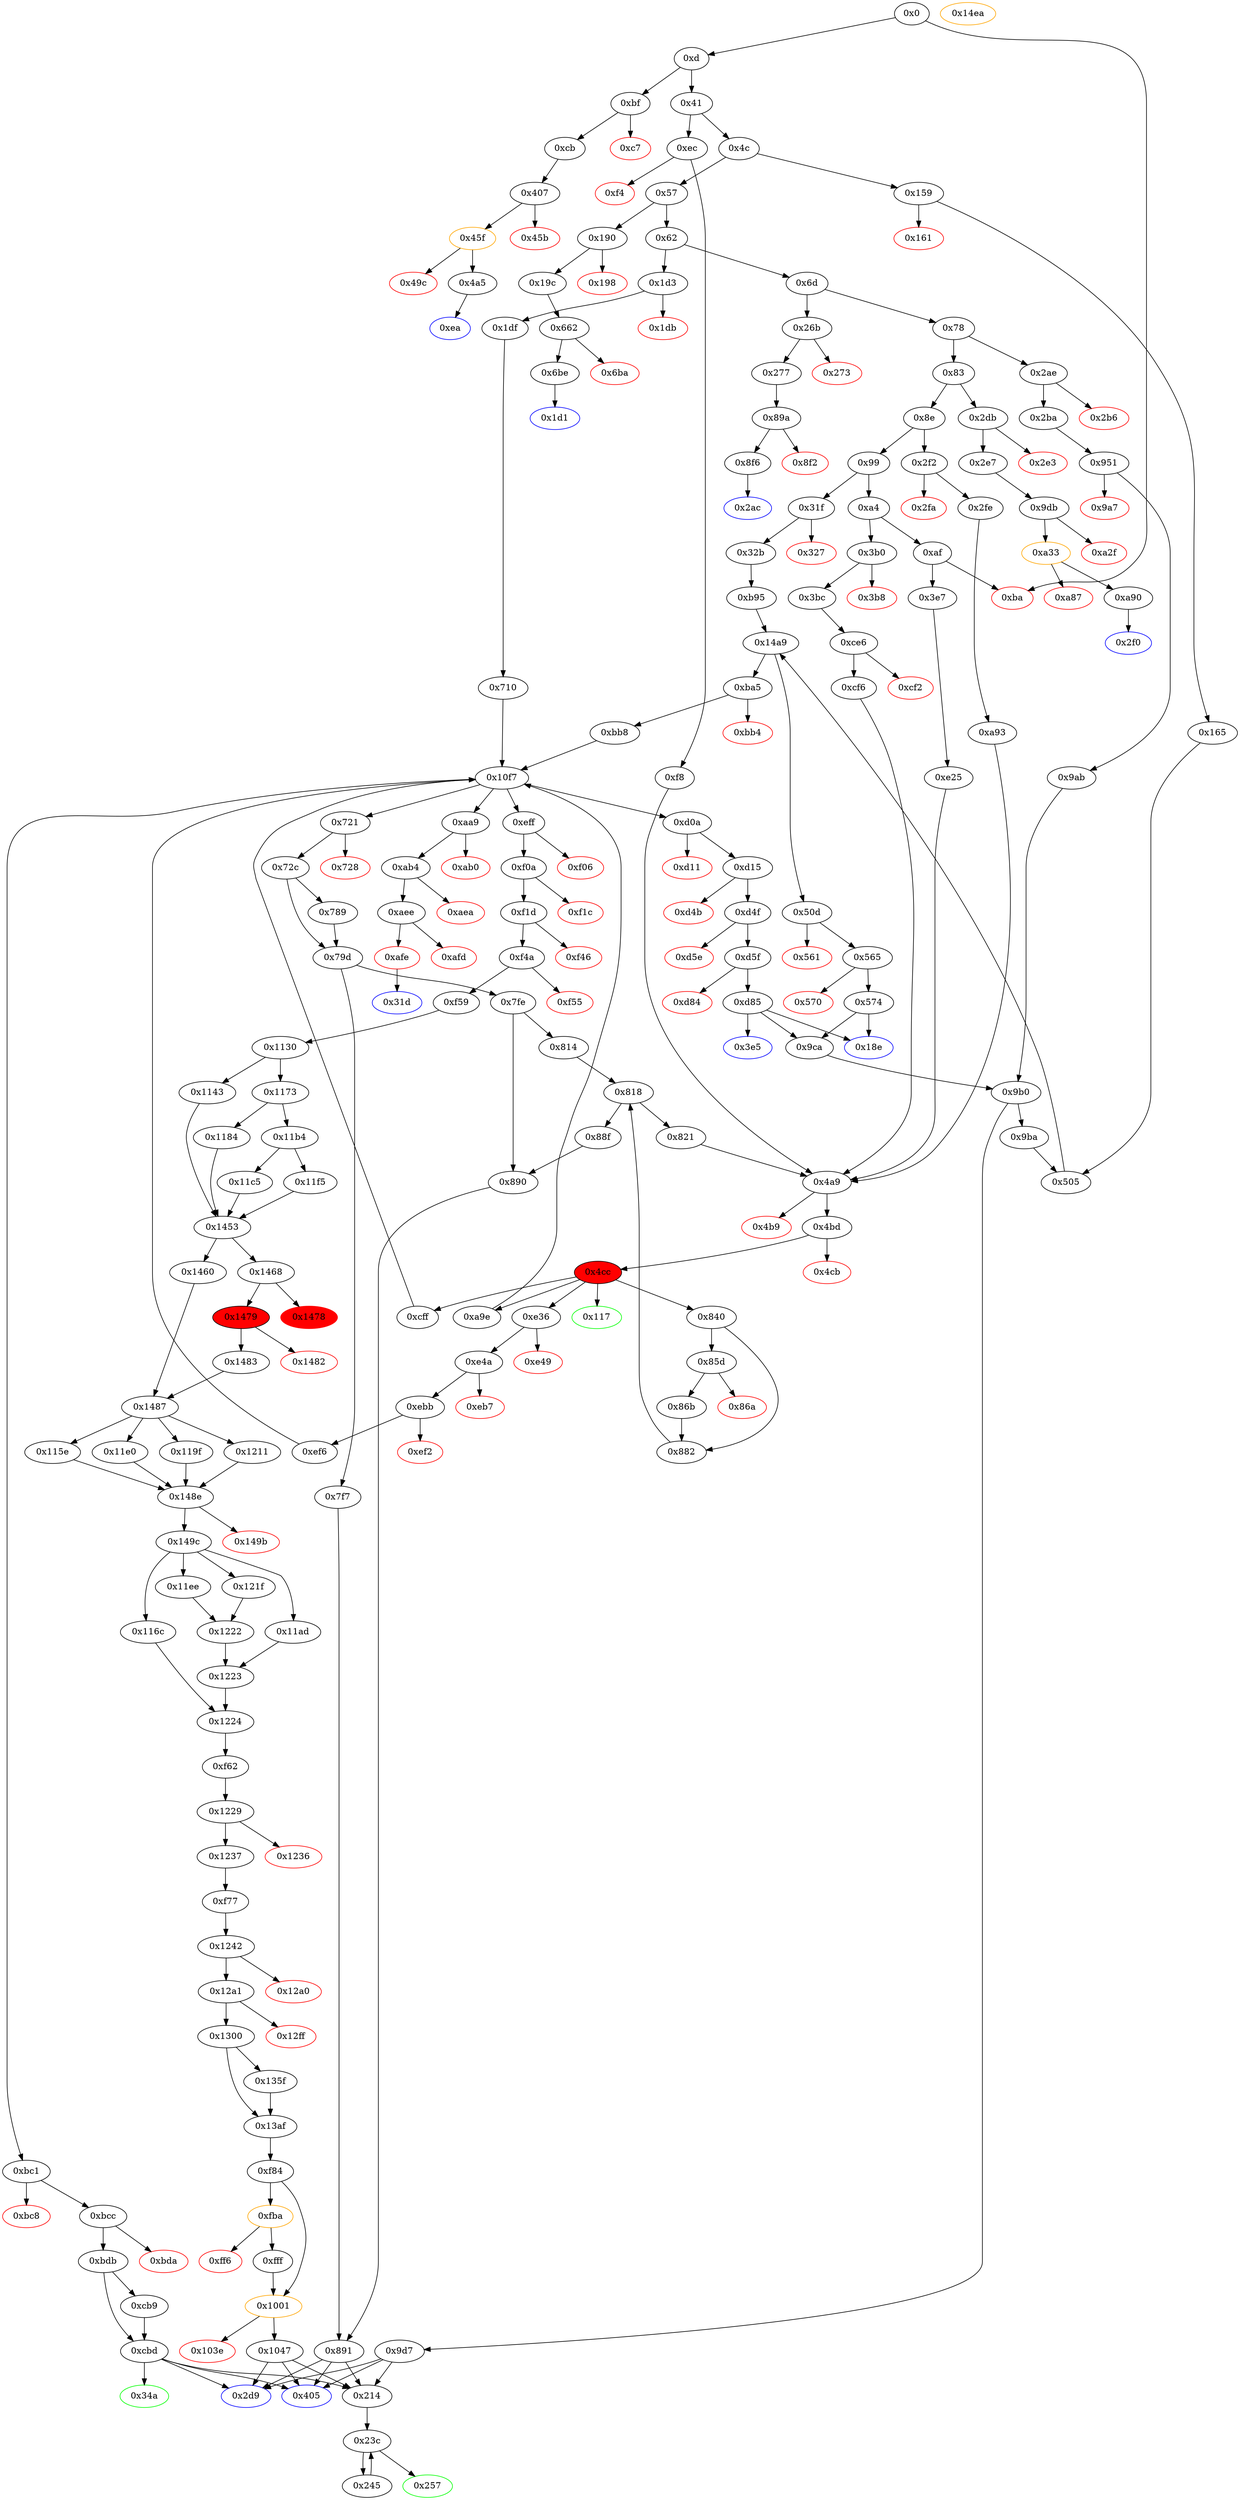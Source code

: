 strict digraph "" {
"0x6be" [fillcolor=white, id="0x6be", style=filled, tooltip="Block 0x6be\n[0x6be:0x70f]\n---\nPredecessors: [0x662]\nSuccessors: [0x1d1]\n---\n0x6be JUMPDEST\n0x6bf PUSH1 0x3\n0x6c1 PUSH1 0x0\n0x6c3 DUP3\n0x6c4 PUSH20 0xffffffffffffffffffffffffffffffffffffffff\n0x6d9 AND\n0x6da PUSH20 0xffffffffffffffffffffffffffffffffffffffff\n0x6ef AND\n0x6f0 DUP2\n0x6f1 MSTORE\n0x6f2 PUSH1 0x20\n0x6f4 ADD\n0x6f5 SWAP1\n0x6f6 DUP2\n0x6f7 MSTORE\n0x6f8 PUSH1 0x20\n0x6fa ADD\n0x6fb PUSH1 0x0\n0x6fd SHA3\n0x6fe PUSH1 0x0\n0x700 PUSH2 0x100\n0x703 EXP\n0x704 DUP2\n0x705 SLOAD\n0x706 SWAP1\n0x707 PUSH1 0xff\n0x709 MUL\n0x70a NOT\n0x70b AND\n0x70c SWAP1\n0x70d SSTORE\n0x70e POP\n0x70f JUMP\n---\n0x6be: JUMPDEST \n0x6bf: V469 = 0x3\n0x6c1: V470 = 0x0\n0x6c4: V471 = 0xffffffffffffffffffffffffffffffffffffffff\n0x6d9: V472 = AND 0xffffffffffffffffffffffffffffffffffffffff V113\n0x6da: V473 = 0xffffffffffffffffffffffffffffffffffffffff\n0x6ef: V474 = AND 0xffffffffffffffffffffffffffffffffffffffff V472\n0x6f1: M[0x0] = V474\n0x6f2: V475 = 0x20\n0x6f4: V476 = ADD 0x20 0x0\n0x6f7: M[0x20] = 0x3\n0x6f8: V477 = 0x20\n0x6fa: V478 = ADD 0x20 0x20\n0x6fb: V479 = 0x0\n0x6fd: V480 = SHA3 0x0 0x40\n0x6fe: V481 = 0x0\n0x700: V482 = 0x100\n0x703: V483 = EXP 0x100 0x0\n0x705: V484 = S[V480]\n0x707: V485 = 0xff\n0x709: V486 = MUL 0xff 0x1\n0x70a: V487 = NOT 0xff\n0x70b: V488 = AND 0xffffffffffffffffffffffffffffffffffffffffffffffffffffffffffffff00 V484\n0x70d: S[V480] = V488\n0x70f: JUMP 0x1d1\n---\nEntry stack: [V11, 0x1d1, V113]\nStack pops: 2\nStack additions: []\nExit stack: [V11]\n\nDef sites:\nV11: {0xd.0x35}\n0x1d1: {0x19c.0x19e}\nV113: {0x19c.0x1c1}\n"];
"0xe4a" [fillcolor=white, id="0xe4a", style=filled, tooltip="Block 0xe4a\n[0xe4a:0xeb6]\n---\nPredecessors: [0xe36]\nSuccessors: [0xeb7, 0xebb]\n---\n0xe4a JUMPDEST\n0xe4b SWAP1\n0xe4c PUSH1 0x0\n0xe4e MSTORE\n0xe4f PUSH1 0x20\n0xe51 PUSH1 0x0\n0xe53 SHA3\n0xe54 SWAP1\n0xe55 PUSH1 0x3\n0xe57 MUL\n0xe58 ADD\n0xe59 PUSH1 0x1\n0xe5b ADD\n0xe5c SLOAD\n0xe5d SWAP3\n0xe5e POP\n0xe5f PUSH1 0x2\n0xe61 PUSH1 0x0\n0xe63 SWAP1\n0xe64 SLOAD\n0xe65 SWAP1\n0xe66 PUSH2 0x100\n0xe69 EXP\n0xe6a SWAP1\n0xe6b DIV\n0xe6c PUSH20 0xffffffffffffffffffffffffffffffffffffffff\n0xe81 AND\n0xe82 PUSH20 0xffffffffffffffffffffffffffffffffffffffff\n0xe97 AND\n0xe98 DUP5\n0xe99 PUSH20 0xffffffffffffffffffffffffffffffffffffffff\n0xeae AND\n0xeaf EQ\n0xeb0 ISZERO\n0xeb1 ISZERO\n0xeb2 ISZERO\n0xeb3 PUSH2 0xebb\n0xeb6 JUMPI\n---\n0xe4a: JUMPDEST \n0xe4c: V960 = 0x0\n0xe4e: M[0x0] = 0x0\n0xe4f: V961 = 0x20\n0xe51: V962 = 0x0\n0xe53: V963 = SHA3 0x0 0x20\n0xe55: V964 = 0x3\n0xe57: V965 = MUL 0x3 S0\n0xe58: V966 = ADD V965 V963\n0xe59: V967 = 0x1\n0xe5b: V968 = ADD 0x1 V966\n0xe5c: V969 = S[V968]\n0xe5f: V970 = 0x2\n0xe61: V971 = 0x0\n0xe64: V972 = S[0x2]\n0xe66: V973 = 0x100\n0xe69: V974 = EXP 0x100 0x0\n0xe6b: V975 = DIV V972 0x1\n0xe6c: V976 = 0xffffffffffffffffffffffffffffffffffffffff\n0xe81: V977 = AND 0xffffffffffffffffffffffffffffffffffffffff V975\n0xe82: V978 = 0xffffffffffffffffffffffffffffffffffffffff\n0xe97: V979 = AND 0xffffffffffffffffffffffffffffffffffffffff V977\n0xe99: V980 = 0xffffffffffffffffffffffffffffffffffffffff\n0xeae: V981 = AND 0xffffffffffffffffffffffffffffffffffffffff V953\n0xeaf: V982 = EQ V981 V979\n0xeb0: V983 = ISZERO V982\n0xeb1: V984 = ISZERO V983\n0xeb2: V985 = ISZERO V984\n0xeb3: V986 = 0xebb\n0xeb6: JUMPI 0xebb V985\n---\nEntry stack: [V11, S15, S14, S13, S12, S11, S10, S9, S8, S7, V343, V953, S4, S3, S2, 0x0, S0]\nStack pops: 6\nStack additions: [S5, V969, S3, S2]\nExit stack: [V11, S15, S14, S13, S12, S11, S10, S9, S8, S7, V343, V953, V969, S3, S2]\n\nDef sites:\nV11: {0xd.0x35}\nS15: {0x32b.0x32d, 0xd.0x35}\nS14: {0x32b.0x33a, 0xd.0x35, 0x32b.0x32d, 0x1df.0x1e1}\nS13: {0x2ba.0x2bc, 0x1df.0x1e1, 0x1df.0x204, 0xb95.0xb96, 0x32b.0x33a, 0x32b.0x32d, 0xd.0x35, 0x3e7.0x3e8}\nS12: {0x2ba.0x2c9, 0x2ba.0x2bc, 0x1df.0x1e1, 0x1df.0x204, 0x3e7.0x3e8, 0xb95.0xb96, 0x32b.0x33a, 0x32b.0x32d, 0xd.0x35, 0x72c.0x772, 0x3e7.0x3f5}\nS11: {0x2ba.0x2c9, 0x2ba.0x2bc, 0x1df.0x1e1, 0x1df.0x204, 0x3e7.0x3e8, 0xb95.0xb96, 0x32b.0x33a, 0x32b.0x32d, 0xd.0x35, 0x72c.0x772, 0x3e7.0x3f5}\nS10: {0x2ba.0x2c9, 0x2ba.0x2bc, 0x1df.0x1e1, 0x1df.0x204, 0x3e7.0x3f5, 0xb95.0xb96, 0x32b.0x33a, 0x32b.0x32d, 0xd.0x35, 0x72c.0x772, 0x3e7.0x3e8}\nS9: {0x2ba.0x2c9, 0x2ba.0x2bc, 0x1df.0x1e1, 0x1df.0x204, 0x3e7.0x3e8, 0xb95.0xb96, 0x32b.0x33a, 0xd.0x35, 0x72c.0x772, 0x3e7.0x3f5}\nS8: {0x2ba.0x2c9, 0x72c.0x772, 0x1df.0x204, 0x3e7.0x3f5, 0xb95.0xb96, 0x3e7.0x3e8}\nS7: {0x72c.0x772, 0x3e7.0x3f5}\nV343: {0x4cc.0x4fe}\nV953: {0xe36.0xe39}\nS4: {0x86b.0x87e, 0x2fe.0x300, 0xe25.0xe29, 0x3bc.0x3cb, 0x7fe.0x807}\nS3: {0x3bc.0x3d5, 0x882.0x887, 0xe25.0xe29, 0x814.0x814, 0x2fe.0x30d}\nS2: {0x821.0x837, 0xa93.0xa94, 0xd.0x35, 0xe25.0xe2c, 0xce6.0xce7}\n0x0: {0xe36.0xe3c}\nS0: {0x72c.0x772, 0x3e7.0x3f5}\n"];
"0x88f" [fillcolor=white, id="0x88f", style=filled, tooltip="Block 0x88f\n[0x88f:0x88f]\n---\nPredecessors: [0x818]\nSuccessors: [0x890]\n---\n0x88f JUMPDEST\n---\n0x88f: JUMPDEST \n---\nEntry stack: [V11, S13, S12, S11, S10, S9, S8, S7, S6, S5, S4, S3, S2, S1, S0]\nStack pops: 0\nStack additions: []\nExit stack: [V11, S13, S12, S11, S10, S9, S8, S7, S6, S5, S4, S3, S2, S1, S0]\n\nDef sites:\nV11: {0xd.0x35}\nS13: {0x32b.0x32d, 0xd.0x35}\nS12: {0x32b.0x33a, 0xd.0x35, 0x32b.0x32d, 0x1df.0x1e1}\nS11: {0x2ba.0x2bc, 0x1df.0x1e1, 0x1df.0x204, 0xb95.0xb96, 0x32b.0x33a, 0x32b.0x32d, 0xd.0x35, 0x3e7.0x3e8}\nS10: {0x2ba.0x2c9, 0x2ba.0x2bc, 0x1df.0x1e1, 0x1df.0x204, 0x3e7.0x3e8, 0xb95.0xb96, 0x32b.0x33a, 0x32b.0x32d, 0xd.0x35, 0x72c.0x772, 0x3e7.0x3f5}\nS9: {0x2ba.0x2c9, 0x2ba.0x2bc, 0x1df.0x1e1, 0x1df.0x204, 0x3e7.0x3e8, 0xb95.0xb96, 0x32b.0x33a, 0x32b.0x32d, 0xd.0x35, 0x72c.0x772, 0x3e7.0x3f5}\nS8: {0x2ba.0x2c9, 0x2ba.0x2bc, 0x1df.0x1e1, 0x1df.0x204, 0x3e7.0x3f5, 0xb95.0xb96, 0x32b.0x33a, 0x32b.0x32d, 0xd.0x35, 0x72c.0x772, 0x3e7.0x3e8}\nS7: {0x2ba.0x2c9, 0x2ba.0x2bc, 0x1df.0x1e1, 0x1df.0x204, 0x3e7.0x3f5, 0xb95.0xb96, 0x32b.0x33a, 0x32b.0x32d, 0xd.0x35, 0x72c.0x772, 0x3e7.0x3e8}\nS6: {0x2ba.0x2c9, 0x2ba.0x2bc, 0x1df.0x1e1, 0x1df.0x204, 0x3e7.0x3e8, 0xb95.0xb96, 0x32b.0x33a, 0xd.0x35, 0x72c.0x772, 0x3e7.0x3f5}\nS5: {0x2ba.0x2c9, 0x72c.0x772, 0x1df.0x204, 0x3e7.0x3f5, 0xb95.0xb96, 0x3e7.0x3e8}\nS4: {0x72c.0x772, 0x3e7.0x3f5}\nS3: {0xd.0x35, 0x72c.0x76c, 0xe25.0xe26}\nS2: {0xd.0x35, 0x3bc.0x3be, 0xe25.0xe26, 0x7fe.0x802}\nS1: {0x86b.0x87e, 0x2fe.0x300, 0xe25.0xe29, 0x3bc.0x3cb, 0x7fe.0x807}\nS0: {0x882.0x887, 0x814.0x814}\n"];
"0x190" [fillcolor=white, id="0x190", style=filled, tooltip="Block 0x190\n[0x190:0x197]\n---\nPredecessors: [0x57]\nSuccessors: [0x198, 0x19c]\n---\n0x190 JUMPDEST\n0x191 CALLVALUE\n0x192 DUP1\n0x193 ISZERO\n0x194 PUSH2 0x19c\n0x197 JUMPI\n---\n0x190: JUMPDEST \n0x191: V102 = CALLVALUE\n0x193: V103 = ISZERO V102\n0x194: V104 = 0x19c\n0x197: JUMPI 0x19c V103\n---\nEntry stack: [V11]\nStack pops: 0\nStack additions: [V102]\nExit stack: [V11, V102]\n\nDef sites:\nV11: {0xd.0x35}\n"];
"0xbc1" [fillcolor=white, id="0xbc1", style=filled, tooltip="Block 0xbc1\n[0xbc1:0xbc7]\n---\nPredecessors: [0x10f7]\nSuccessors: [0xbc8, 0xbcc]\n---\n0xbc1 JUMPDEST\n0xbc2 ISZERO\n0xbc3 ISZERO\n0xbc4 PUSH2 0xbcc\n0xbc7 JUMPI\n---\n0xbc1: JUMPDEST \n0xbc2: V780 = ISZERO V1127\n0xbc3: V781 = ISZERO V780\n0xbc4: V782 = 0xbcc\n0xbc7: JUMPI 0xbcc V781\n---\nEntry stack: [V11, S14, S13, S12, S11, S10, S9, S8, S7, S6, S5, S4, S3, S2, S1, V1127]\nStack pops: 1\nStack additions: []\nExit stack: [V11, S14, S13, S12, S11, S10, S9, S8, S7, S6, S5, S4, S3, S2, S1]\n\nDef sites:\nV11: {0xd.0x35}\nS14: {0x32b.0x32d, 0xd.0x35}\nS13: {0x32b.0x33a, 0xd.0x35, 0x32b.0x32d, 0x1df.0x1e1}\nS12: {0x2ba.0x2bc, 0x1df.0x1e1, 0x1df.0x204, 0xb95.0xb96, 0x32b.0x33a, 0x32b.0x32d, 0xd.0x35, 0x3e7.0x3e8}\nS11: {0x2ba.0x2c9, 0x2ba.0x2bc, 0x1df.0x1e1, 0x1df.0x204, 0x3e7.0x3e8, 0xb95.0xb96, 0x32b.0x33a, 0x32b.0x32d, 0xd.0x35, 0x72c.0x772, 0x3e7.0x3f5}\nS10: {0x2ba.0x2c9, 0x2ba.0x2bc, 0x1df.0x1e1, 0x1df.0x204, 0x3e7.0x3e8, 0xb95.0xb96, 0x32b.0x33a, 0x32b.0x32d, 0xd.0x35, 0x72c.0x772, 0x3e7.0x3f5}\nS9: {0x2ba.0x2c9, 0x2ba.0x2bc, 0x1df.0x1e1, 0x1df.0x204, 0x3e7.0x3f5, 0xb95.0xb96, 0x32b.0x33a, 0x32b.0x32d, 0xd.0x35, 0x72c.0x772, 0x3e7.0x3e8}\nS8: {0x2ba.0x2c9, 0x2ba.0x2bc, 0x1df.0x1e1, 0x1df.0x204, 0x3e7.0x3f5, 0xb95.0xb96, 0x32b.0x33a, 0x32b.0x32d, 0xd.0x35, 0x72c.0x772, 0x3e7.0x3e8}\nS7: {0x2ba.0x2c9, 0x2ba.0x2bc, 0x1df.0x1e1, 0x1df.0x204, 0x3e7.0x3e8, 0xb95.0xb96, 0x32b.0x33a, 0x72c.0x772, 0x3e7.0x3f5}\nS6: {0x3e7.0x3f5, 0x2ba.0x2c9, 0xb95.0xb96, 0x72c.0x772, 0x1df.0x204}\nS5: {0x4cc_0xe25.0x4fe, 0x4cc_0x821.0x4fe, 0x4cc_0xcf6.0x4fe, 0x4cc_0xf8.0x4fe, 0x4cc_0xa93.0x4fe, 0x710.0x711, 0xb95.0xb96, 0x9ab.0x9ac, 0x9ca.0x9cf, 0xd.0x35, 0x72c.0x76c, 0xe25.0xe26}\nS4: {0x9ba.0x9ba, 0x3bc.0x3be, 0x7fe.0x802, 0x710.0x713, 0xb95.0xb99, 0xe36.0xe39, 0x165.0x167, 0xd.0x35, 0xe25.0xe26}\nS3: {0x2ba.0x2c9, 0x3bc.0x3cb, 0x1df.0x204, 0x7fe.0x807, 0x2fe.0x300, 0x710.0x713, 0xb95.0xb99, 0xb95.0xb96, 0x86b.0x87e, 0x165.0x174, 0xe4a.0xe5c, 0x72c.0x772, 0xe25.0xe29, 0x3e7.0x3f5}\nS2: {0x9ba.0x9be, 0x3bc.0x3d5, 0x2fe.0x30d, 0x710.0x716, 0xe25.0xe29, 0x814.0x814, 0xb95.0xb9c, 0x882.0x887, 0x165.0x17e}\nS1: {0x4cc_0xe25.0x4fe, 0x4cc_0x821.0x4fe, 0x4cc_0xcf6.0x4fe, 0x4cc_0xf8.0x4fe, 0x4cc_0xa93.0x4fe, 0x710.0x716, 0xa93.0xa94, 0x14a9_0x505.0x14ae, 0x14a9_0xb95.0x14ae, 0xd.0x35, 0x821.0x837, 0xe25.0xe2c, 0xce6.0xce7}\nV1127: {0x10f7.0x1129}\n"];
"0x14ea" [color=orange, fillcolor=white, id="0x14ea", style=filled, tooltip="Block 0x14ea\n[0x14ea:0x151d]\n---\nPredecessors: []\nSuccessors: []\n---\n0x14ea STOP\n0x14eb LOG1\n0x14ec PUSH6 0x627a7a723058\n0x14f3 SHA3\n0x14f4 MISSING 0xb2\n0x14f5 MISSING 0xaa\n0x14f6 DUP4\n0x14f7 MISSING 0xb1\n0x14f8 MISSING 0xc4\n0x14f9 MISSING 0xd8\n0x14fa MISSING 0xb8\n0x14fb MISSING 0xe\n0x14fc SWAP3\n0x14fd EXTCODESIZE\n0x14fe MISSING 0xb5\n0x14ff CREATE\n0x1500 DUP7\n0x1501 MISSING 0xcf\n0x1502 SWAP16\n0x1503 STATICCALL\n0x1504 MISSING 0xab\n0x1505 MSTORE\n0x1506 SHA3\n0x1507 PUSH22 0x3951f153bf05c72cadbdff800029\n---\n0x14ea: STOP \n0x14eb: LOG S0 S1 S2\n0x14ec: V1354 = 0x627a7a723058\n0x14f3: V1355 = SHA3 0x627a7a723058 S3\n0x14f4: MISSING 0xb2\n0x14f5: MISSING 0xaa\n0x14f7: MISSING 0xb1\n0x14f8: MISSING 0xc4\n0x14f9: MISSING 0xd8\n0x14fa: MISSING 0xb8\n0x14fb: MISSING 0xe\n0x14fd: V1356 = EXTCODESIZE S3\n0x14fe: MISSING 0xb5\n0x14ff: V1357 = CREATE S0 S1 S2\n0x1501: MISSING 0xcf\n0x1503: V1358 = STATICCALL S16 S1 S2 S3 S4 S5\n0x1504: MISSING 0xab\n0x1505: M[S0] = S1\n0x1506: V1359 = SHA3 S2 S3\n0x1507: V1360 = 0x3951f153bf05c72cadbdff800029\n---\nEntry stack: []\nStack pops: 0\nStack additions: [V1355, S3, S0, S1, S2, S3, V1356, S1, S2, S0, S8, V1357, S3, S4, S5, S6, S7, S8, V1358, S6, S7, S8, S9, S10, S11, S12, S13, S14, S15, S0, 0x3951f153bf05c72cadbdff800029, V1359]\nExit stack: []\n\nDef sites:\n"];
"0x574" [fillcolor=white, id="0x574", style=filled, tooltip="Block 0x574\n[0x574:0x661]\n---\nPredecessors: [0x565]\nSuccessors: [0x18e, 0x9ca]\n---\n0x574 JUMPDEST\n0x575 PUSH1 0x80\n0x577 PUSH1 0x40\n0x579 MLOAD\n0x57a SWAP1\n0x57b DUP2\n0x57c ADD\n0x57d PUSH1 0x40\n0x57f MSTORE\n0x580 DUP1\n0x581 DUP5\n0x582 DUP2\n0x583 MSTORE\n0x584 PUSH1 0x20\n0x586 ADD\n0x587 DUP4\n0x588 DUP2\n0x589 MSTORE\n0x58a PUSH1 0x20\n0x58c ADD\n0x58d CALLER\n0x58e PUSH20 0xffffffffffffffffffffffffffffffffffffffff\n0x5a3 AND\n0x5a4 DUP2\n0x5a5 MSTORE\n0x5a6 PUSH1 0x20\n0x5a8 ADD\n0x5a9 PUSH1 0x1\n0x5ab ISZERO\n0x5ac ISZERO\n0x5ad DUP2\n0x5ae MSTORE\n0x5af POP\n0x5b0 SWAP1\n0x5b1 POP\n0x5b2 PUSH1 0x0\n0x5b4 DUP2\n0x5b5 SWAP1\n0x5b6 DUP1\n0x5b7 PUSH1 0x1\n0x5b9 DUP2\n0x5ba SLOAD\n0x5bb ADD\n0x5bc DUP1\n0x5bd DUP3\n0x5be SSTORE\n0x5bf DUP1\n0x5c0 SWAP2\n0x5c1 POP\n0x5c2 POP\n0x5c3 SWAP1\n0x5c4 PUSH1 0x1\n0x5c6 DUP3\n0x5c7 SUB\n0x5c8 SWAP1\n0x5c9 PUSH1 0x0\n0x5cb MSTORE\n0x5cc PUSH1 0x20\n0x5ce PUSH1 0x0\n0x5d0 SHA3\n0x5d1 SWAP1\n0x5d2 PUSH1 0x3\n0x5d4 MUL\n0x5d5 ADD\n0x5d6 PUSH1 0x0\n0x5d8 SWAP1\n0x5d9 SWAP2\n0x5da SWAP3\n0x5db SWAP1\n0x5dc SWAP2\n0x5dd SWAP1\n0x5de SWAP2\n0x5df POP\n0x5e0 PUSH1 0x0\n0x5e2 DUP3\n0x5e3 ADD\n0x5e4 MLOAD\n0x5e5 DUP2\n0x5e6 PUSH1 0x0\n0x5e8 ADD\n0x5e9 SSTORE\n0x5ea PUSH1 0x20\n0x5ec DUP3\n0x5ed ADD\n0x5ee MLOAD\n0x5ef DUP2\n0x5f0 PUSH1 0x1\n0x5f2 ADD\n0x5f3 SSTORE\n0x5f4 PUSH1 0x40\n0x5f6 DUP3\n0x5f7 ADD\n0x5f8 MLOAD\n0x5f9 DUP2\n0x5fa PUSH1 0x2\n0x5fc ADD\n0x5fd PUSH1 0x0\n0x5ff PUSH2 0x100\n0x602 EXP\n0x603 DUP2\n0x604 SLOAD\n0x605 DUP2\n0x606 PUSH20 0xffffffffffffffffffffffffffffffffffffffff\n0x61b MUL\n0x61c NOT\n0x61d AND\n0x61e SWAP1\n0x61f DUP4\n0x620 PUSH20 0xffffffffffffffffffffffffffffffffffffffff\n0x635 AND\n0x636 MUL\n0x637 OR\n0x638 SWAP1\n0x639 SSTORE\n0x63a POP\n0x63b PUSH1 0x60\n0x63d DUP3\n0x63e ADD\n0x63f MLOAD\n0x640 DUP2\n0x641 PUSH1 0x2\n0x643 ADD\n0x644 PUSH1 0x14\n0x646 PUSH2 0x100\n0x649 EXP\n0x64a DUP2\n0x64b SLOAD\n0x64c DUP2\n0x64d PUSH1 0xff\n0x64f MUL\n0x650 NOT\n0x651 AND\n0x652 SWAP1\n0x653 DUP4\n0x654 ISZERO\n0x655 ISZERO\n0x656 MUL\n0x657 OR\n0x658 SWAP1\n0x659 SSTORE\n0x65a POP\n0x65b POP\n0x65c POP\n0x65d POP\n0x65e POP\n0x65f POP\n0x660 POP\n0x661 JUMP\n---\n0x574: JUMPDEST \n0x575: V376 = 0x80\n0x577: V377 = 0x40\n0x579: V378 = M[0x40]\n0x57c: V379 = ADD V378 0x80\n0x57d: V380 = 0x40\n0x57f: M[0x40] = V379\n0x583: M[V378] = S2\n0x584: V381 = 0x20\n0x586: V382 = ADD 0x20 V378\n0x589: M[V382] = S1\n0x58a: V383 = 0x20\n0x58c: V384 = ADD 0x20 V382\n0x58d: V385 = CALLER\n0x58e: V386 = 0xffffffffffffffffffffffffffffffffffffffff\n0x5a3: V387 = AND 0xffffffffffffffffffffffffffffffffffffffff V385\n0x5a5: M[V384] = V387\n0x5a6: V388 = 0x20\n0x5a8: V389 = ADD 0x20 V384\n0x5a9: V390 = 0x1\n0x5ab: V391 = ISZERO 0x1\n0x5ac: V392 = ISZERO 0x0\n0x5ae: M[V389] = 0x1\n0x5b2: V393 = 0x0\n0x5b7: V394 = 0x1\n0x5ba: V395 = S[0x0]\n0x5bb: V396 = ADD V395 0x1\n0x5be: S[0x0] = V396\n0x5c4: V397 = 0x1\n0x5c7: V398 = SUB V396 0x1\n0x5c9: V399 = 0x0\n0x5cb: M[0x0] = 0x0\n0x5cc: V400 = 0x20\n0x5ce: V401 = 0x0\n0x5d0: V402 = SHA3 0x0 0x20\n0x5d2: V403 = 0x3\n0x5d4: V404 = MUL 0x3 V398\n0x5d5: V405 = ADD V404 V402\n0x5d6: V406 = 0x0\n0x5e0: V407 = 0x0\n0x5e3: V408 = ADD V378 0x0\n0x5e4: V409 = M[V408]\n0x5e6: V410 = 0x0\n0x5e8: V411 = ADD 0x0 V405\n0x5e9: S[V411] = V409\n0x5ea: V412 = 0x20\n0x5ed: V413 = ADD V378 0x20\n0x5ee: V414 = M[V413]\n0x5f0: V415 = 0x1\n0x5f2: V416 = ADD 0x1 V405\n0x5f3: S[V416] = V414\n0x5f4: V417 = 0x40\n0x5f7: V418 = ADD V378 0x40\n0x5f8: V419 = M[V418]\n0x5fa: V420 = 0x2\n0x5fc: V421 = ADD 0x2 V405\n0x5fd: V422 = 0x0\n0x5ff: V423 = 0x100\n0x602: V424 = EXP 0x100 0x0\n0x604: V425 = S[V421]\n0x606: V426 = 0xffffffffffffffffffffffffffffffffffffffff\n0x61b: V427 = MUL 0xffffffffffffffffffffffffffffffffffffffff 0x1\n0x61c: V428 = NOT 0xffffffffffffffffffffffffffffffffffffffff\n0x61d: V429 = AND 0xffffffffffffffffffffffff0000000000000000000000000000000000000000 V425\n0x620: V430 = 0xffffffffffffffffffffffffffffffffffffffff\n0x635: V431 = AND 0xffffffffffffffffffffffffffffffffffffffff V419\n0x636: V432 = MUL V431 0x1\n0x637: V433 = OR V432 V429\n0x639: S[V421] = V433\n0x63b: V434 = 0x60\n0x63e: V435 = ADD V378 0x60\n0x63f: V436 = M[V435]\n0x641: V437 = 0x2\n0x643: V438 = ADD 0x2 V405\n0x644: V439 = 0x14\n0x646: V440 = 0x100\n0x649: V441 = EXP 0x100 0x14\n0x64b: V442 = S[V438]\n0x64d: V443 = 0xff\n0x64f: V444 = MUL 0xff 0x10000000000000000000000000000000000000000\n0x650: V445 = NOT 0xff0000000000000000000000000000000000000000\n0x651: V446 = AND 0xffffffffffffffffffffff00ffffffffffffffffffffffffffffffffffffffff V442\n0x654: V447 = ISZERO V436\n0x655: V448 = ISZERO V447\n0x656: V449 = MUL V448 0x10000000000000000000000000000000000000000\n0x657: V450 = OR V449 V446\n0x659: S[V438] = V450\n0x661: JUMP {0x0, 0x18e, 0x9ca}\n---\nEntry stack: [V11, S13, S12, S11, S10, S9, S8, S7, S6, S5, S4, {0x0, 0x18e, 0x9ca}, S2, S1, S0]\nStack pops: 4\nStack additions: []\nExit stack: [V11, S13, S12, S11, S10, S9, S8, S7, S6, S5, S4]\n\nDef sites:\nV11: {0xd.0x35}\nS13: {0x32b.0x32d, 0xd.0x35}\nS12: {0x32b.0x33a, 0xd.0x35, 0x32b.0x32d, 0x1df.0x1e1}\nS11: {0x2ba.0x2bc, 0x1df.0x1e1, 0x1df.0x204, 0xb95.0xb96, 0x32b.0x33a, 0x32b.0x32d, 0xd.0x35, 0x3e7.0x3e8}\nS10: {0x2ba.0x2c9, 0x2ba.0x2bc, 0x1df.0x1e1, 0x1df.0x204, 0x3e7.0x3e8, 0xb95.0xb96, 0x32b.0x33a, 0x32b.0x32d, 0xd.0x35, 0x72c.0x772, 0x3e7.0x3f5}\nS9: {0x2ba.0x2c9, 0x2ba.0x2bc, 0x1df.0x1e1, 0x1df.0x204, 0x3e7.0x3e8, 0xb95.0xb96, 0x32b.0x33a, 0x32b.0x32d, 0xd.0x35, 0x72c.0x772, 0x3e7.0x3f5}\nS8: {0x2ba.0x2c9, 0x2ba.0x2bc, 0x1df.0x1e1, 0x1df.0x204, 0x3e7.0x3f5, 0xb95.0xb96, 0x32b.0x33a, 0x32b.0x32d, 0xd.0x35, 0x72c.0x772, 0x3e7.0x3e8}\nS7: {0x2ba.0x2c9, 0x2ba.0x2bc, 0x1df.0x1e1, 0x1df.0x204, 0x3e7.0x3f5, 0xb95.0xb96, 0x32b.0x33a, 0x32b.0x32d, 0xd.0x35, 0x72c.0x772, 0x3e7.0x3e8}\nS6: {0x2ba.0x2c9, 0x2ba.0x2bc, 0x1df.0x1e1, 0x1df.0x204, 0x3e7.0x3e8, 0xb95.0xb96, 0x32b.0x33a, 0x72c.0x772, 0x3e7.0x3f5}\nS5: {0x3e7.0x3f5, 0x2ba.0x2c9, 0xb95.0xb96, 0x72c.0x772, 0x1df.0x204}\nS4: {0x9ab.0x9ac, 0x9ca.0x9cf, 0xd.0x35, 0xb95.0xb96}\n{0x0, 0x18e, 0x9ca}: {0x9ba.0x9ba, 0x165.0x167, 0xb95.0xb99}\nS2: {0x2ba.0x2c9, 0x72c.0x772, 0x1df.0x204, 0xb95.0xb99, 0x165.0x174, 0x3e7.0x3f5, 0xb95.0xb96}\nS1: {0x9ba.0x9be, 0x165.0x17e, 0xb95.0xb9c}\nS0: {0x14a9_0xb95.0x14ae, 0x14a9_0x505.0x14ae}\n"];
"0xec" [fillcolor=white, id="0xec", style=filled, tooltip="Block 0xec\n[0xec:0xf3]\n---\nPredecessors: [0x41]\nSuccessors: [0xf4, 0xf8]\n---\n0xec JUMPDEST\n0xed CALLVALUE\n0xee DUP1\n0xef ISZERO\n0xf0 PUSH2 0xf8\n0xf3 JUMPI\n---\n0xec: JUMPDEST \n0xed: V62 = CALLVALUE\n0xef: V63 = ISZERO V62\n0xf0: V64 = 0xf8\n0xf3: JUMPI 0xf8 V63\n---\nEntry stack: [V11]\nStack pops: 0\nStack additions: [V62]\nExit stack: [V11, V62]\n\nDef sites:\nV11: {0xd.0x35}\n"];
"0xd15" [fillcolor=white, id="0xd15", style=filled, tooltip="Block 0xd15\n[0xd15:0xd4a]\n---\nPredecessors: [0xd0a]\nSuccessors: [0xd4b, 0xd4f]\n---\n0xd15 JUMPDEST\n0xd16 CALLER\n0xd17 PUSH20 0xffffffffffffffffffffffffffffffffffffffff\n0xd2c AND\n0xd2d DUP2\n0xd2e PUSH20 0xffffffffffffffffffffffffffffffffffffffff\n0xd43 AND\n0xd44 EQ\n0xd45 ISZERO\n0xd46 ISZERO\n0xd47 PUSH2 0xd4f\n0xd4a JUMPI\n---\n0xd15: JUMPDEST \n0xd16: V879 = CALLER\n0xd17: V880 = 0xffffffffffffffffffffffffffffffffffffffff\n0xd2c: V881 = AND 0xffffffffffffffffffffffffffffffffffffffff V879\n0xd2e: V882 = 0xffffffffffffffffffffffffffffffffffffffff\n0xd43: V883 = AND 0xffffffffffffffffffffffffffffffffffffffff S0\n0xd44: V884 = EQ V883 V881\n0xd45: V885 = ISZERO V884\n0xd46: V886 = ISZERO V885\n0xd47: V887 = 0xd4f\n0xd4a: JUMPI 0xd4f V886\n---\nEntry stack: [V11, S13, S12, S11, S10, S9, S8, S7, S6, S5, S4, S3, S2, S1, S0]\nStack pops: 1\nStack additions: [S0]\nExit stack: [V11, S13, S12, S11, S10, S9, S8, S7, S6, S5, S4, S3, S2, S1, S0]\n\nDef sites:\nV11: {0xd.0x35}\nS13: {0x32b.0x32d, 0xd.0x35}\nS12: {0x32b.0x33a, 0xd.0x35, 0x32b.0x32d, 0x1df.0x1e1}\nS11: {0x2ba.0x2bc, 0x1df.0x1e1, 0x1df.0x204, 0xb95.0xb96, 0x32b.0x33a, 0x32b.0x32d, 0xd.0x35, 0x3e7.0x3e8}\nS10: {0x2ba.0x2c9, 0x2ba.0x2bc, 0x1df.0x1e1, 0x1df.0x204, 0x3e7.0x3e8, 0xb95.0xb96, 0x32b.0x33a, 0x32b.0x32d, 0xd.0x35, 0x72c.0x772, 0x3e7.0x3f5}\nS9: {0x2ba.0x2c9, 0x2ba.0x2bc, 0x1df.0x1e1, 0x1df.0x204, 0x3e7.0x3e8, 0xb95.0xb96, 0x32b.0x33a, 0x32b.0x32d, 0xd.0x35, 0x72c.0x772, 0x3e7.0x3f5}\nS8: {0x2ba.0x2c9, 0x2ba.0x2bc, 0x1df.0x1e1, 0x1df.0x204, 0x3e7.0x3f5, 0xb95.0xb96, 0x32b.0x33a, 0x32b.0x32d, 0xd.0x35, 0x72c.0x772, 0x3e7.0x3e8}\nS7: {0x2ba.0x2c9, 0x2ba.0x2bc, 0x1df.0x1e1, 0x1df.0x204, 0x3e7.0x3f5, 0xb95.0xb96, 0x32b.0x33a, 0x32b.0x32d, 0xd.0x35, 0x72c.0x772, 0x3e7.0x3e8}\nS6: {0x2ba.0x2c9, 0x2ba.0x2bc, 0x1df.0x1e1, 0x1df.0x204, 0x3e7.0x3e8, 0xb95.0xb96, 0x32b.0x33a, 0x72c.0x772, 0x3e7.0x3f5}\nS5: {0x3e7.0x3f5, 0x2ba.0x2c9, 0xb95.0xb96, 0x72c.0x772, 0x1df.0x204}\nS4: {0x4cc_0xe25.0x4fe, 0x4cc_0x821.0x4fe, 0x4cc_0xcf6.0x4fe, 0x4cc_0xf8.0x4fe, 0x4cc_0xa93.0x4fe, 0x710.0x711, 0xb95.0xb96, 0x9ab.0x9ac, 0x9ca.0x9cf, 0xd.0x35, 0x72c.0x76c, 0xe25.0xe26}\nS3: {0x9ba.0x9ba, 0x3bc.0x3be, 0x7fe.0x802, 0x710.0x713, 0xb95.0xb99, 0xe36.0xe39, 0x165.0x167, 0xd.0x35, 0xe25.0xe26}\nS2: {0x2ba.0x2c9, 0x3bc.0x3cb, 0x1df.0x204, 0x7fe.0x807, 0x2fe.0x300, 0x710.0x713, 0xb95.0xb99, 0xb95.0xb96, 0x86b.0x87e, 0x165.0x174, 0xe4a.0xe5c, 0x72c.0x772, 0xe25.0xe29, 0x3e7.0x3f5}\nS1: {0x9ba.0x9be, 0x3bc.0x3d5, 0x2fe.0x30d, 0x710.0x716, 0xe25.0xe29, 0x814.0x814, 0xb95.0xb9c, 0x882.0x887, 0x165.0x17e}\nS0: {0x4cc_0xe25.0x4fe, 0x4cc_0x821.0x4fe, 0x4cc_0xcf6.0x4fe, 0x4cc_0xf8.0x4fe, 0x4cc_0xa93.0x4fe, 0x710.0x716, 0xa93.0xa94, 0x14a9_0x505.0x14ae, 0x14a9_0xb95.0x14ae, 0xd.0x35, 0x821.0x837, 0xe25.0xe2c, 0xce6.0xce7}\n"];
"0x728" [color=red, fillcolor=white, id="0x728", style=filled, tooltip="Block 0x728\n[0x728:0x72b]\n---\nPredecessors: [0x721]\nSuccessors: []\n---\n0x728 PUSH1 0x0\n0x72a DUP1\n0x72b REVERT\n---\n0x728: V497 = 0x0\n0x72b: REVERT 0x0 0x0\n---\nEntry stack: [V11, S13, S12, S11, S10, S9, S8, S7, S6, S5, S4, S3, S2, S1, S0]\nStack pops: 0\nStack additions: []\nExit stack: [V11, S13, S12, S11, S10, S9, S8, S7, S6, S5, S4, S3, S2, S1, S0]\n\nDef sites:\nV11: {0xd.0x35}\nS13: {0x32b.0x32d, 0xd.0x35}\nS12: {0x32b.0x33a, 0xd.0x35, 0x32b.0x32d, 0x1df.0x1e1}\nS11: {0x2ba.0x2bc, 0x1df.0x1e1, 0x1df.0x204, 0xb95.0xb96, 0x32b.0x33a, 0x32b.0x32d, 0xd.0x35, 0x3e7.0x3e8}\nS10: {0x2ba.0x2c9, 0x2ba.0x2bc, 0x1df.0x1e1, 0x1df.0x204, 0x3e7.0x3e8, 0xb95.0xb96, 0x32b.0x33a, 0x32b.0x32d, 0xd.0x35, 0x72c.0x772, 0x3e7.0x3f5}\nS9: {0x2ba.0x2c9, 0x2ba.0x2bc, 0x1df.0x1e1, 0x1df.0x204, 0x3e7.0x3e8, 0xb95.0xb96, 0x32b.0x33a, 0x32b.0x32d, 0xd.0x35, 0x72c.0x772, 0x3e7.0x3f5}\nS8: {0x2ba.0x2c9, 0x2ba.0x2bc, 0x1df.0x1e1, 0x1df.0x204, 0x3e7.0x3f5, 0xb95.0xb96, 0x32b.0x33a, 0x32b.0x32d, 0xd.0x35, 0x72c.0x772, 0x3e7.0x3e8}\nS7: {0x2ba.0x2c9, 0x2ba.0x2bc, 0x1df.0x1e1, 0x1df.0x204, 0x3e7.0x3f5, 0xb95.0xb96, 0x32b.0x33a, 0x32b.0x32d, 0xd.0x35, 0x72c.0x772, 0x3e7.0x3e8}\nS6: {0x2ba.0x2c9, 0x2ba.0x2bc, 0x1df.0x1e1, 0x1df.0x204, 0x3e7.0x3e8, 0xb95.0xb96, 0x32b.0x33a, 0x72c.0x772, 0x3e7.0x3f5}\nS5: {0x3e7.0x3f5, 0x2ba.0x2c9, 0xb95.0xb96, 0x72c.0x772, 0x1df.0x204}\nS4: {0x4cc_0xe25.0x4fe, 0x4cc_0x821.0x4fe, 0x4cc_0xcf6.0x4fe, 0x4cc_0xf8.0x4fe, 0x4cc_0xa93.0x4fe, 0x710.0x711, 0xb95.0xb96, 0x9ab.0x9ac, 0x9ca.0x9cf, 0xd.0x35, 0x72c.0x76c, 0xe25.0xe26}\nS3: {0x9ba.0x9ba, 0x3bc.0x3be, 0x7fe.0x802, 0x710.0x713, 0xb95.0xb99, 0xe36.0xe39, 0x165.0x167, 0xd.0x35, 0xe25.0xe26}\nS2: {0x2ba.0x2c9, 0x3bc.0x3cb, 0x1df.0x204, 0x7fe.0x807, 0x2fe.0x300, 0x710.0x713, 0xb95.0xb99, 0xb95.0xb96, 0x86b.0x87e, 0x165.0x174, 0xe4a.0xe5c, 0x72c.0x772, 0xe25.0xe29, 0x3e7.0x3f5}\nS1: {0x9ba.0x9be, 0x3bc.0x3d5, 0x2fe.0x30d, 0x710.0x716, 0xe25.0xe29, 0x814.0x814, 0xb95.0xb9c, 0x882.0x887, 0x165.0x17e}\nS0: {0x4cc_0xe25.0x4fe, 0x4cc_0x821.0x4fe, 0x4cc_0xcf6.0x4fe, 0x4cc_0xf8.0x4fe, 0x4cc_0xa93.0x4fe, 0x710.0x716, 0xa93.0xa94, 0x14a9_0x505.0x14ae, 0x14a9_0xb95.0x14ae, 0xd.0x35, 0x821.0x837, 0xe25.0xe2c, 0xce6.0xce7}\n"];
"0x117" [color=green, fillcolor=white, id="0x117", style=filled, tooltip="Block 0x117\n[0x117:0x158]\n---\nPredecessors: [0x4cc]\nSuccessors: []\n---\n0x117 JUMPDEST\n0x118 PUSH1 0x40\n0x11a MLOAD\n0x11b DUP1\n0x11c DUP3\n0x11d PUSH20 0xffffffffffffffffffffffffffffffffffffffff\n0x132 AND\n0x133 PUSH20 0xffffffffffffffffffffffffffffffffffffffff\n0x148 AND\n0x149 DUP2\n0x14a MSTORE\n0x14b PUSH1 0x20\n0x14d ADD\n0x14e SWAP2\n0x14f POP\n0x150 POP\n0x151 PUSH1 0x40\n0x153 MLOAD\n0x154 DUP1\n0x155 SWAP2\n0x156 SUB\n0x157 SWAP1\n0x158 RETURN\n---\n0x117: JUMPDEST \n0x118: V75 = 0x40\n0x11a: V76 = M[0x40]\n0x11d: V77 = 0xffffffffffffffffffffffffffffffffffffffff\n0x132: V78 = AND 0xffffffffffffffffffffffffffffffffffffffff V343\n0x133: V79 = 0xffffffffffffffffffffffffffffffffffffffff\n0x148: V80 = AND 0xffffffffffffffffffffffffffffffffffffffff V78\n0x14a: M[V76] = V80\n0x14b: V81 = 0x20\n0x14d: V82 = ADD 0x20 V76\n0x151: V83 = 0x40\n0x153: V84 = M[0x40]\n0x156: V85 = SUB V82 V84\n0x158: RETURN V84 V85\n---\nEntry stack: [V11, S14, S13, S12, S11, S10, S9, S8, S7, S6, S5, S4, S3, S2, S1, V343]\nStack pops: 1\nStack additions: []\nExit stack: [V11, S14, S13, S12, S11, S10, S9, S8, S7, S6, S5, S4, S3, S2, S1]\n\nDef sites:\nV11: {0xd.0x35}\nS14: {0x32b.0x32d, 0xd.0x35}\nS13: {0x32b.0x33a, 0xd.0x35, 0x32b.0x32d, 0x1df.0x1e1}\nS12: {0x2ba.0x2bc, 0x1df.0x1e1, 0x1df.0x204, 0xb95.0xb96, 0x32b.0x33a, 0x32b.0x32d, 0xd.0x35, 0x3e7.0x3e8}\nS11: {0x2ba.0x2c9, 0x2ba.0x2bc, 0x1df.0x1e1, 0x1df.0x204, 0x3e7.0x3e8, 0xb95.0xb96, 0x32b.0x33a, 0x32b.0x32d, 0xd.0x35, 0x72c.0x772, 0x3e7.0x3f5}\nS10: {0x2ba.0x2c9, 0x2ba.0x2bc, 0x1df.0x1e1, 0x1df.0x204, 0x3e7.0x3e8, 0xb95.0xb96, 0x32b.0x33a, 0x32b.0x32d, 0xd.0x35, 0x72c.0x772, 0x3e7.0x3f5}\nS9: {0x2ba.0x2c9, 0x2ba.0x2bc, 0x1df.0x1e1, 0x1df.0x204, 0x3e7.0x3f5, 0xb95.0xb96, 0x32b.0x33a, 0x32b.0x32d, 0xd.0x35, 0x72c.0x772, 0x3e7.0x3e8}\nS8: {0x2ba.0x2c9, 0x2ba.0x2bc, 0x1df.0x1e1, 0x1df.0x204, 0x3e7.0x3e8, 0xb95.0xb96, 0x32b.0x33a, 0xd.0x35, 0x72c.0x772, 0x3e7.0x3f5}\nS7: {0x2ba.0x2c9, 0x72c.0x772, 0x1df.0x204, 0x3e7.0x3f5, 0xb95.0xb96, 0x3e7.0x3e8}\nS6: {0x72c.0x772, 0x3e7.0x3f5}\nS5: {0xd.0x35, 0x72c.0x76c, 0xe25.0xe26}\nS4: {0xd.0x35, 0x3bc.0x3be, 0xe25.0xe26, 0x7fe.0x802}\nS3: {0x86b.0x87e, 0x2fe.0x300, 0xe25.0xe29, 0x3bc.0x3cb, 0x7fe.0x807}\nS2: {0x3bc.0x3d5, 0x882.0x887, 0xe25.0xe29, 0x814.0x814, 0x2fe.0x30d}\nS1: {0x821.0x837, 0xa93.0xa94, 0xd.0x35, 0xe25.0xe2c, 0xce6.0xce7}\nV343: {0x4cc.0x4fe}\n"];
"0x1453" [fillcolor=white, id="0x1453", style=filled, tooltip="Block 0x1453\n[0x1453:0x145f]\n---\nPredecessors: [0x1143, 0x1184, 0x11c5, 0x11f5]\nSuccessors: [0x1460, 0x1468]\n---\n0x1453 JUMPDEST\n0x1454 PUSH1 0x0\n0x1456 DUP1\n0x1457 PUSH1 0x0\n0x1459 DUP5\n0x145a EQ\n0x145b ISZERO\n0x145c PUSH2 0x1468\n0x145f JUMPI\n---\n0x1453: JUMPDEST \n0x1454: V1314 = 0x0\n0x1457: V1315 = 0x0\n0x145a: V1316 = EQ S1 0x0\n0x145b: V1317 = ISZERO V1316\n0x145c: V1318 = 0x1468\n0x145f: JUMPI 0x1468 V1317\n---\nEntry stack: [V11, S18, S17, S16, S15, S14, S13, S12, S11, S10, S9, S8, 0xf62, S6, 0x0, {0x116c, 0x11ad, 0x11ee, 0x121f}, 0x64, {0x115e, 0x119f, 0x11e0, 0x1211}, S1, {0x5e, 0x5f, 0x60, 0x61}]\nStack pops: 2\nStack additions: [S1, S0, 0x0, 0x0]\nExit stack: [S17, S16, S15, S14, S13, S12, S11, S10, S9, S8, 0xf62, S6, 0x0, {0x116c, 0x11ad, 0x11ee, 0x121f}, 0x64, {0x115e, 0x119f, 0x11e0, 0x1211}, S1, {0x5e, 0x5f, 0x60, 0x61}, 0x0, 0x0]\n\nDef sites:\nV11: {0xd.0x35}\nS18: {0x32b.0x32d, 0xd.0x35}\nS17: {0x32b.0x33a, 0xd.0x35, 0x32b.0x32d, 0x1df.0x1e1}\nS16: {0x2ba.0x2bc, 0x1df.0x1e1, 0x1df.0x204, 0xb95.0xb96, 0x32b.0x33a, 0x32b.0x32d, 0xd.0x35, 0x3e7.0x3e8}\nS15: {0x2ba.0x2c9, 0x2ba.0x2bc, 0x1df.0x1e1, 0x1df.0x204, 0x3e7.0x3e8, 0xb95.0xb96, 0x32b.0x33a, 0x32b.0x32d, 0xd.0x35, 0x72c.0x772, 0x3e7.0x3f5}\nS14: {0x2ba.0x2c9, 0x2ba.0x2bc, 0x1df.0x1e1, 0x1df.0x204, 0x3e7.0x3f5, 0xb95.0xb96, 0x32b.0x33a, 0x72c.0x772, 0x3e7.0x3e8}\nS13: {0x3e7.0x3f5, 0x2ba.0x2c9, 0xb95.0xb96, 0x72c.0x772, 0x1df.0x204}\nS12: {0x4cc_0xe25.0x4fe, 0x4cc_0x821.0x4fe, 0x4cc_0xcf6.0x4fe, 0x4cc_0xf8.0x4fe, 0x4cc_0xa93.0x4fe, 0x710.0x711, 0xb95.0xb96, 0x9ab.0x9ac, 0x9ca.0x9cf, 0xd.0x35, 0x72c.0x76c, 0xe25.0xe26}\nS11: {0x9ba.0x9ba, 0x3bc.0x3be, 0x7fe.0x802, 0x710.0x713, 0xb95.0xb99, 0xe36.0xe39, 0x165.0x167, 0xd.0x35, 0xe25.0xe26}\nS10: {0x2ba.0x2c9, 0x3bc.0x3cb, 0x1df.0x204, 0x7fe.0x807, 0x2fe.0x300, 0x710.0x713, 0xb95.0xb99, 0xb95.0xb96, 0x86b.0x87e, 0xe4a.0xe5c, 0x165.0x174, 0x72c.0x772, 0xe25.0xe29, 0x3e7.0x3f5}\nS9: {0x9ba.0x9be, 0x3bc.0x3d5, 0x2fe.0x30d, 0x710.0x716, 0xe25.0xe29, 0x814.0x814, 0xb95.0xb9c, 0x882.0x887, 0x165.0x17e}\nS8: {0x4cc_0xe25.0x4fe, 0x4cc_0x821.0x4fe, 0x4cc_0xcf6.0x4fe, 0x4cc_0xf8.0x4fe, 0x4cc_0xa93.0x4fe, 0x710.0x716, 0xa93.0xa94, 0x14a9_0x505.0x14ae, 0x14a9_0xb95.0x14ae, 0xd.0x35, 0x821.0x837, 0xe25.0xe2c, 0xce6.0xce7}\n0xf62: {0xf59.0xf5a}\nS6: {0x2ba.0x2c9, 0x3bc.0x3cb, 0x1df.0x204, 0x7fe.0x807, 0x2fe.0x300, 0x710.0x713, 0xb95.0xb99, 0xb95.0xb96, 0x86b.0x87e, 0xe4a.0xe5c, 0x165.0x174, 0x72c.0x772, 0xe25.0xe29, 0x3e7.0x3f5}\n0x0: {0x1130.0x1131}\n{0x116c, 0x11ad, 0x11ee, 0x121f}: {0x1143.0x1143, 0x11c5.0x11c5, 0x1184.0x1184, 0x11f5.0x11f6}\n0x64: {0x1143.0x1146, 0x11c5.0x11c8, 0x1184.0x1187, 0x11f5.0x11f9}\n{0x115e, 0x119f, 0x11e0, 0x1211}: {0x1143.0x1148, 0x11c5.0x11ca, 0x1184.0x1189, 0x11f5.0x11fb}\nS1: {0x2ba.0x2c9, 0x3bc.0x3cb, 0x1df.0x204, 0x7fe.0x807, 0x2fe.0x300, 0x710.0x713, 0xb95.0xb99, 0xb95.0xb96, 0x86b.0x87e, 0xe4a.0xe5c, 0x165.0x174, 0x72c.0x772, 0xe25.0xe29, 0x3e7.0x3f5}\n{0x5e, 0x5f, 0x60, 0x61}: {0x1143.0x114f, 0x11c5.0x11d1, 0x1184.0x1190, 0x11f5.0x1202}\n"];
"0xf62" [fillcolor=white, id="0xf62", style=filled, tooltip="Block 0xf62\n[0xf62:0xf76]\n---\nPredecessors: [0x1224]\nSuccessors: [0x1229]\n---\n0xf62 JUMPDEST\n0xf63 SWAP2\n0xf64 POP\n0xf65 PUSH2 0xf77\n0xf68 DUP4\n0xf69 CALLVALUE\n0xf6a PUSH2 0x1229\n0xf6d SWAP1\n0xf6e SWAP2\n0xf6f SWAP1\n0xf70 PUSH4 0xffffffff\n0xf75 AND\n0xf76 JUMP\n---\n0xf62: JUMPDEST \n0xf65: V1045 = 0xf77\n0xf69: V1046 = CALLVALUE\n0xf6a: V1047 = 0x1229\n0xf70: V1048 = 0xffffffff\n0xf75: V1049 = AND 0xffffffff 0x1229\n0xf76: JUMP 0x1229\n---\nEntry stack: [V11, S9, S8, S7, S6, S5, S4, S3, S2, S1, S0]\nStack pops: 4\nStack additions: [S3, S0, S1, 0xf77, V1046, S3]\nExit stack: [V11, S9, S8, S7, S6, S5, S4, S3, S0, S1, 0xf77, V1046, S3]\n\nDef sites:\nV11: {0xd.0x35}\nS9: {0x32b.0x32d, 0xd.0x35}\nS8: {0x32b.0x33a, 0xd.0x35, 0x32b.0x32d, 0x1df.0x1e1}\nS7: {0x32b.0x33a, 0x2ba.0x2bc, 0x1df.0x1e1, 0x1df.0x204, 0xb95.0xb96, 0x3e7.0x3e8}\nS6: {0x3e7.0x3f5, 0x2ba.0x2c9, 0xb95.0xb96, 0x72c.0x772, 0x1df.0x204}\nS5: {0x4cc_0xe25.0x4fe, 0x4cc_0x821.0x4fe, 0x4cc_0xcf6.0x4fe, 0x4cc_0xf8.0x4fe, 0x4cc_0xa93.0x4fe, 0x710.0x711, 0xb95.0xb96, 0x9ab.0x9ac, 0x9ca.0x9cf, 0xd.0x35, 0x72c.0x76c, 0xe25.0xe26}\nS4: {0x9ba.0x9ba, 0x3bc.0x3be, 0x7fe.0x802, 0x710.0x713, 0xb95.0xb99, 0xe36.0xe39, 0x165.0x167, 0xd.0x35, 0xe25.0xe26}\nS3: {0x2ba.0x2c9, 0x3bc.0x3cb, 0x7fe.0x807, 0x2fe.0x300, 0x710.0x713, 0xe25.0xe29, 0xb95.0xb99, 0x86b.0x87e, 0xe4a.0xe5c, 0x165.0x174}\nS2: {0x9ba.0x9be, 0x3bc.0x3d5, 0x2fe.0x30d, 0x710.0x716, 0xe25.0xe29, 0x814.0x814, 0xb95.0xb9c, 0x882.0x887, 0x165.0x17e}\nS1: {0x4cc_0xe25.0x4fe, 0x4cc_0x821.0x4fe, 0x4cc_0xcf6.0x4fe, 0x4cc_0xf8.0x4fe, 0x4cc_0xa93.0x4fe, 0x710.0x716, 0xa93.0xa94, 0x14a9_0x505.0x14ae, 0x14a9_0xb95.0x14ae, 0xd.0x35, 0x821.0x837, 0xe25.0xe2c, 0xce6.0xce7}\nS0: {0x149c_0x115e.0x149d, 0x149c_0x119f.0x149d, 0x149c_0x11e0.0x149d, 0x149c_0x1211.0x149d}\n"];
"0xf59" [fillcolor=white, id="0xf59", style=filled, tooltip="Block 0xf59\n[0xf59:0xf61]\n---\nPredecessors: [0xf4a]\nSuccessors: [0x1130]\n---\n0xf59 JUMPDEST\n0xf5a PUSH2 0xf62\n0xf5d DUP4\n0xf5e PUSH2 0x1130\n0xf61 JUMP\n---\n0xf59: JUMPDEST \n0xf5a: V1043 = 0xf62\n0xf5e: V1044 = 0x1130\n0xf61: JUMP 0x1130\n---\nEntry stack: [V11, S13, S12, S11, S10, S9, S8, S7, S6, S5, S4, S3, S2, S1, S0]\nStack pops: 3\nStack additions: [S2, S1, S0, 0xf62, S2]\nExit stack: [V11, S13, S12, S11, S10, S9, S8, S7, S6, S5, S4, S3, S2, S1, S0, 0xf62, S2]\n\nDef sites:\nV11: {0xd.0x35}\nS13: {0x32b.0x32d, 0xd.0x35}\nS12: {0x32b.0x33a, 0xd.0x35, 0x32b.0x32d, 0x1df.0x1e1}\nS11: {0x2ba.0x2bc, 0x1df.0x1e1, 0x1df.0x204, 0xb95.0xb96, 0x32b.0x33a, 0x32b.0x32d, 0xd.0x35, 0x3e7.0x3e8}\nS10: {0x2ba.0x2c9, 0x2ba.0x2bc, 0x1df.0x1e1, 0x1df.0x204, 0x3e7.0x3e8, 0xb95.0xb96, 0x32b.0x33a, 0x32b.0x32d, 0xd.0x35, 0x72c.0x772, 0x3e7.0x3f5}\nS9: {0x2ba.0x2c9, 0x2ba.0x2bc, 0x1df.0x1e1, 0x1df.0x204, 0x3e7.0x3e8, 0xb95.0xb96, 0x32b.0x33a, 0x32b.0x32d, 0xd.0x35, 0x72c.0x772, 0x3e7.0x3f5}\nS8: {0x2ba.0x2c9, 0x2ba.0x2bc, 0x1df.0x1e1, 0x1df.0x204, 0x3e7.0x3f5, 0xb95.0xb96, 0x32b.0x33a, 0x32b.0x32d, 0xd.0x35, 0x72c.0x772, 0x3e7.0x3e8}\nS7: {0x2ba.0x2c9, 0x2ba.0x2bc, 0x1df.0x1e1, 0x1df.0x204, 0x3e7.0x3f5, 0xb95.0xb96, 0x32b.0x33a, 0x32b.0x32d, 0xd.0x35, 0x72c.0x772, 0x3e7.0x3e8}\nS6: {0x2ba.0x2c9, 0x2ba.0x2bc, 0x1df.0x1e1, 0x1df.0x204, 0x3e7.0x3e8, 0xb95.0xb96, 0x32b.0x33a, 0x72c.0x772, 0x3e7.0x3f5}\nS5: {0x3e7.0x3f5, 0x2ba.0x2c9, 0xb95.0xb96, 0x72c.0x772, 0x1df.0x204}\nS4: {0x4cc_0xe25.0x4fe, 0x4cc_0x821.0x4fe, 0x4cc_0xcf6.0x4fe, 0x4cc_0xf8.0x4fe, 0x4cc_0xa93.0x4fe, 0x710.0x711, 0xb95.0xb96, 0x9ab.0x9ac, 0x9ca.0x9cf, 0xd.0x35, 0x72c.0x76c, 0xe25.0xe26}\nS3: {0x9ba.0x9ba, 0x3bc.0x3be, 0x7fe.0x802, 0x710.0x713, 0xb95.0xb99, 0xe36.0xe39, 0x165.0x167, 0xd.0x35, 0xe25.0xe26}\nS2: {0x2ba.0x2c9, 0x3bc.0x3cb, 0x1df.0x204, 0x7fe.0x807, 0x2fe.0x300, 0x710.0x713, 0xb95.0xb99, 0xb95.0xb96, 0x86b.0x87e, 0x165.0x174, 0xe4a.0xe5c, 0x72c.0x772, 0xe25.0xe29, 0x3e7.0x3f5}\nS1: {0x9ba.0x9be, 0x3bc.0x3d5, 0x2fe.0x30d, 0x710.0x716, 0xe25.0xe29, 0x814.0x814, 0xb95.0xb9c, 0x882.0x887, 0x165.0x17e}\nS0: {0x4cc_0xe25.0x4fe, 0x4cc_0x821.0x4fe, 0x4cc_0xcf6.0x4fe, 0x4cc_0xf8.0x4fe, 0x4cc_0xa93.0x4fe, 0x710.0x716, 0xa93.0xa94, 0x14a9_0x505.0x14ae, 0x14a9_0xb95.0x14ae, 0xd.0x35, 0x821.0x837, 0xe25.0xe2c, 0xce6.0xce7}\n"];
"0x11f5" [fillcolor=white, id="0x11f5", style=filled, tooltip="Block 0x11f5\n[0x11f5:0x1210]\n---\nPredecessors: [0x11b4]\nSuccessors: [0x1453]\n---\n0x11f5 JUMPDEST\n0x11f6 PUSH2 0x121f\n0x11f9 PUSH1 0x64\n0x11fb PUSH2 0x1211\n0x11fe PUSH1 0x3\n0x1200 PUSH1 0x64\n0x1202 SUB\n0x1203 DUP6\n0x1204 PUSH2 0x1453\n0x1207 SWAP1\n0x1208 SWAP2\n0x1209 SWAP1\n0x120a PUSH4 0xffffffff\n0x120f AND\n0x1210 JUMP\n---\n0x11f5: JUMPDEST \n0x11f6: V1180 = 0x121f\n0x11f9: V1181 = 0x64\n0x11fb: V1182 = 0x1211\n0x11fe: V1183 = 0x3\n0x1200: V1184 = 0x64\n0x1202: V1185 = SUB 0x64 0x3\n0x1204: V1186 = 0x1453\n0x120a: V1187 = 0xffffffff\n0x120f: V1188 = AND 0xffffffff 0x1453\n0x1210: JUMP 0x1453\n---\nEntry stack: [V11, S16, S15, S14, S13, S12, S11, S10, S9, S8, S7, S6, S5, S4, S3, 0xf62, S1, 0x0]\nStack pops: 2\nStack additions: [S1, S0, 0x121f, 0x64, 0x1211, S1, 0x61]\nExit stack: [S14, S13, S12, S11, S10, S9, S8, S7, S6, S5, S4, S3, 0xf62, S1, 0x0, 0x121f, 0x64, 0x1211, S1, 0x61]\n\nDef sites:\nV11: {0xd.0x35}\nS16: {0x32b.0x32d, 0xd.0x35}\nS15: {0x32b.0x33a, 0xd.0x35, 0x32b.0x32d, 0x1df.0x1e1}\nS14: {0x2ba.0x2bc, 0x1df.0x1e1, 0x1df.0x204, 0xb95.0xb96, 0x32b.0x33a, 0x32b.0x32d, 0xd.0x35, 0x3e7.0x3e8}\nS13: {0x2ba.0x2c9, 0x2ba.0x2bc, 0x1df.0x1e1, 0x1df.0x204, 0x3e7.0x3e8, 0xb95.0xb96, 0x32b.0x33a, 0x32b.0x32d, 0xd.0x35, 0x72c.0x772, 0x3e7.0x3f5}\nS12: {0x2ba.0x2c9, 0x2ba.0x2bc, 0x1df.0x1e1, 0x1df.0x204, 0x3e7.0x3e8, 0xb95.0xb96, 0x32b.0x33a, 0x32b.0x32d, 0xd.0x35, 0x72c.0x772, 0x3e7.0x3f5}\nS11: {0x2ba.0x2c9, 0x2ba.0x2bc, 0x1df.0x1e1, 0x1df.0x204, 0x3e7.0x3f5, 0xb95.0xb96, 0x32b.0x33a, 0x32b.0x32d, 0xd.0x35, 0x72c.0x772, 0x3e7.0x3e8}\nS10: {0x2ba.0x2c9, 0x2ba.0x2bc, 0x1df.0x1e1, 0x1df.0x204, 0x3e7.0x3f5, 0xb95.0xb96, 0x32b.0x33a, 0x32b.0x32d, 0xd.0x35, 0x72c.0x772, 0x3e7.0x3e8}\nS9: {0x2ba.0x2c9, 0x2ba.0x2bc, 0x1df.0x1e1, 0x1df.0x204, 0x3e7.0x3e8, 0xb95.0xb96, 0x32b.0x33a, 0x72c.0x772, 0x3e7.0x3f5}\nS8: {0x3e7.0x3f5, 0x2ba.0x2c9, 0xb95.0xb96, 0x72c.0x772, 0x1df.0x204}\nS7: {0x4cc_0xe25.0x4fe, 0x4cc_0x821.0x4fe, 0x4cc_0xcf6.0x4fe, 0x4cc_0xf8.0x4fe, 0x4cc_0xa93.0x4fe, 0x710.0x711, 0xb95.0xb96, 0x9ab.0x9ac, 0x9ca.0x9cf, 0xd.0x35, 0x72c.0x76c, 0xe25.0xe26}\nS6: {0x9ba.0x9ba, 0x3bc.0x3be, 0x7fe.0x802, 0x710.0x713, 0xb95.0xb99, 0xe36.0xe39, 0x165.0x167, 0xd.0x35, 0xe25.0xe26}\nS5: {0x2ba.0x2c9, 0x3bc.0x3cb, 0x1df.0x204, 0x7fe.0x807, 0x2fe.0x300, 0x710.0x713, 0xb95.0xb99, 0xb95.0xb96, 0x86b.0x87e, 0x165.0x174, 0xe4a.0xe5c, 0x72c.0x772, 0xe25.0xe29, 0x3e7.0x3f5}\nS4: {0x9ba.0x9be, 0x3bc.0x3d5, 0x2fe.0x30d, 0x710.0x716, 0xe25.0xe29, 0x814.0x814, 0xb95.0xb9c, 0x882.0x887, 0x165.0x17e}\nS3: {0x4cc_0xe25.0x4fe, 0x4cc_0x821.0x4fe, 0x4cc_0xcf6.0x4fe, 0x4cc_0xf8.0x4fe, 0x4cc_0xa93.0x4fe, 0x710.0x716, 0xa93.0xa94, 0x14a9_0x505.0x14ae, 0x14a9_0xb95.0x14ae, 0xd.0x35, 0x821.0x837, 0xe25.0xe2c, 0xce6.0xce7}\n0xf62: {0xf59.0xf5a}\nS1: {0x2ba.0x2c9, 0x3bc.0x3cb, 0x1df.0x204, 0x7fe.0x807, 0x2fe.0x300, 0x710.0x713, 0xb95.0xb99, 0xb95.0xb96, 0x86b.0x87e, 0x165.0x174, 0xe4a.0xe5c, 0x72c.0x772, 0xe25.0xe29, 0x3e7.0x3f5}\n0x0: {0x1130.0x1131}\n"];
"0x198" [color=red, fillcolor=white, id="0x198", style=filled, tooltip="Block 0x198\n[0x198:0x19b]\n---\nPredecessors: [0x190]\nSuccessors: []\n---\n0x198 PUSH1 0x0\n0x19a DUP1\n0x19b REVERT\n---\n0x198: V105 = 0x0\n0x19b: REVERT 0x0 0x0\n---\nEntry stack: [V11, V102]\nStack pops: 0\nStack additions: []\nExit stack: [V11, V102]\n\nDef sites:\nV11: {0xd.0x35}\nV102: {0x190.0x191}\n"];
"0x50d" [fillcolor=white, id="0x50d", style=filled, tooltip="Block 0x50d\n[0x50d:0x560]\n---\nPredecessors: [0x14a9]\nSuccessors: [0x561, 0x565]\n---\n0x50d JUMPDEST\n0x50e PUSH1 0x3\n0x510 PUSH1 0x0\n0x512 CALLER\n0x513 PUSH20 0xffffffffffffffffffffffffffffffffffffffff\n0x528 AND\n0x529 PUSH20 0xffffffffffffffffffffffffffffffffffffffff\n0x53e AND\n0x53f DUP2\n0x540 MSTORE\n0x541 PUSH1 0x20\n0x543 ADD\n0x544 SWAP1\n0x545 DUP2\n0x546 MSTORE\n0x547 PUSH1 0x20\n0x549 ADD\n0x54a PUSH1 0x0\n0x54c SHA3\n0x54d PUSH1 0x0\n0x54f SWAP1\n0x550 SLOAD\n0x551 SWAP1\n0x552 PUSH2 0x100\n0x555 EXP\n0x556 SWAP1\n0x557 DIV\n0x558 PUSH1 0xff\n0x55a AND\n0x55b ISZERO\n0x55c ISZERO\n0x55d PUSH2 0x565\n0x560 JUMPI\n---\n0x50d: JUMPDEST \n0x50e: V346 = 0x3\n0x510: V347 = 0x0\n0x512: V348 = CALLER\n0x513: V349 = 0xffffffffffffffffffffffffffffffffffffffff\n0x528: V350 = AND 0xffffffffffffffffffffffffffffffffffffffff V348\n0x529: V351 = 0xffffffffffffffffffffffffffffffffffffffff\n0x53e: V352 = AND 0xffffffffffffffffffffffffffffffffffffffff V350\n0x540: M[0x0] = V352\n0x541: V353 = 0x20\n0x543: V354 = ADD 0x20 0x0\n0x546: M[0x20] = 0x3\n0x547: V355 = 0x20\n0x549: V356 = ADD 0x20 0x20\n0x54a: V357 = 0x0\n0x54c: V358 = SHA3 0x0 0x40\n0x54d: V359 = 0x0\n0x550: V360 = S[V358]\n0x552: V361 = 0x100\n0x555: V362 = EXP 0x100 0x0\n0x557: V363 = DIV V360 0x1\n0x558: V364 = 0xff\n0x55a: V365 = AND 0xff V363\n0x55b: V366 = ISZERO V365\n0x55c: V367 = ISZERO V366\n0x55d: V368 = 0x565\n0x560: JUMPI 0x565 V367\n---\nEntry stack: [V11, S13, S12, S11, S10, S9, S8, S7, S6, S5, S4, {0x0, 0x18e, 0x9ca}, S2, S1, V1337]\nStack pops: 0\nStack additions: []\nExit stack: [V11, S13, S12, S11, S10, S9, S8, S7, S6, S5, S4, {0x0, 0x18e, 0x9ca}, S2, S1, V1337]\n\nDef sites:\nV11: {0xd.0x35}\nS13: {0x32b.0x32d, 0xd.0x35}\nS12: {0x32b.0x33a, 0xd.0x35, 0x32b.0x32d, 0x1df.0x1e1}\nS11: {0x2ba.0x2bc, 0x1df.0x1e1, 0x1df.0x204, 0xb95.0xb96, 0x32b.0x33a, 0x32b.0x32d, 0xd.0x35, 0x3e7.0x3e8}\nS10: {0x2ba.0x2c9, 0x2ba.0x2bc, 0x1df.0x1e1, 0x1df.0x204, 0x3e7.0x3e8, 0xb95.0xb96, 0x32b.0x33a, 0x32b.0x32d, 0xd.0x35, 0x72c.0x772, 0x3e7.0x3f5}\nS9: {0x2ba.0x2c9, 0x2ba.0x2bc, 0x1df.0x1e1, 0x1df.0x204, 0x3e7.0x3e8, 0xb95.0xb96, 0x32b.0x33a, 0x32b.0x32d, 0xd.0x35, 0x72c.0x772, 0x3e7.0x3f5}\nS8: {0x2ba.0x2c9, 0x2ba.0x2bc, 0x1df.0x1e1, 0x1df.0x204, 0x3e7.0x3f5, 0xb95.0xb96, 0x32b.0x33a, 0x32b.0x32d, 0xd.0x35, 0x72c.0x772, 0x3e7.0x3e8}\nS7: {0x2ba.0x2c9, 0x2ba.0x2bc, 0x1df.0x1e1, 0x1df.0x204, 0x3e7.0x3f5, 0xb95.0xb96, 0x32b.0x33a, 0x32b.0x32d, 0xd.0x35, 0x72c.0x772, 0x3e7.0x3e8}\nS6: {0x2ba.0x2c9, 0x2ba.0x2bc, 0x1df.0x1e1, 0x1df.0x204, 0x3e7.0x3e8, 0xb95.0xb96, 0x32b.0x33a, 0x72c.0x772, 0x3e7.0x3f5}\nS5: {0x3e7.0x3f5, 0x2ba.0x2c9, 0xb95.0xb96, 0x72c.0x772, 0x1df.0x204}\nS4: {0x9ab.0x9ac, 0x9ca.0x9cf, 0xd.0x35, 0xb95.0xb96}\n{0x0, 0x18e, 0x9ca}: {0x9ba.0x9ba, 0x165.0x167, 0xb95.0xb99}\nS2: {0x2ba.0x2c9, 0x72c.0x772, 0x1df.0x204, 0xb95.0xb99, 0x165.0x174, 0x3e7.0x3f5, 0xb95.0xb96}\nS1: {0x9ba.0x9be, 0x165.0x17e, 0xb95.0xb9c}\nV1337: {0x14a9.0x14ae}\n"];
"0xa90" [fillcolor=white, id="0xa90", style=filled, tooltip="Block 0xa90\n[0xa90:0xa92]\n---\nPredecessors: [0xa33]\nSuccessors: [0x2f0]\n---\n0xa90 JUMPDEST\n0xa91 POP\n0xa92 JUMP\n---\n0xa90: JUMPDEST \n0xa92: JUMP 0x2f0\n---\nEntry stack: [V11, 0x2f0, V698]\nStack pops: 2\nStack additions: []\nExit stack: [V11]\n\nDef sites:\nV11: {0xd.0x35}\n0x2f0: {0x2e7.0x2e9}\nV698: {0xa33.0xa80}\n"];
"0x2e7" [fillcolor=white, id="0x2e7", style=filled, tooltip="Block 0x2e7\n[0x2e7:0x2ef]\n---\nPredecessors: [0x2db]\nSuccessors: [0x9db]\n---\n0x2e7 JUMPDEST\n0x2e8 POP\n0x2e9 PUSH2 0x2f0\n0x2ec PUSH2 0x9db\n0x2ef JUMP\n---\n0x2e7: JUMPDEST \n0x2e9: V191 = 0x2f0\n0x2ec: V192 = 0x9db\n0x2ef: JUMP 0x9db\n---\nEntry stack: [V11, V187]\nStack pops: 1\nStack additions: [0x2f0]\nExit stack: [V11, 0x2f0]\n\nDef sites:\nV11: {0xd.0x35}\nV187: {0x2db.0x2dc}\n"];
"0xbdb" [fillcolor=white, id="0xbdb", style=filled, tooltip="Block 0xbdb\n[0xbdb:0xcb8]\n---\nPredecessors: [0xbcc]\nSuccessors: [0xcb9, 0xcbd]\n---\n0xbdb JUMPDEST\n0xbdc SWAP1\n0xbdd PUSH1 0x0\n0xbdf MSTORE\n0xbe0 PUSH1 0x20\n0xbe2 PUSH1 0x0\n0xbe4 SHA3\n0xbe5 SWAP1\n0xbe6 PUSH1 0x3\n0xbe8 MUL\n0xbe9 ADD\n0xbea PUSH1 0x80\n0xbec PUSH1 0x40\n0xbee MLOAD\n0xbef SWAP1\n0xbf0 DUP2\n0xbf1 ADD\n0xbf2 PUSH1 0x40\n0xbf4 MSTORE\n0xbf5 SWAP1\n0xbf6 DUP2\n0xbf7 PUSH1 0x0\n0xbf9 DUP3\n0xbfa ADD\n0xbfb SLOAD\n0xbfc DUP2\n0xbfd MSTORE\n0xbfe PUSH1 0x20\n0xc00 ADD\n0xc01 PUSH1 0x1\n0xc03 DUP3\n0xc04 ADD\n0xc05 SLOAD\n0xc06 DUP2\n0xc07 MSTORE\n0xc08 PUSH1 0x20\n0xc0a ADD\n0xc0b PUSH1 0x2\n0xc0d DUP3\n0xc0e ADD\n0xc0f PUSH1 0x0\n0xc11 SWAP1\n0xc12 SLOAD\n0xc13 SWAP1\n0xc14 PUSH2 0x100\n0xc17 EXP\n0xc18 SWAP1\n0xc19 DIV\n0xc1a PUSH20 0xffffffffffffffffffffffffffffffffffffffff\n0xc2f AND\n0xc30 PUSH20 0xffffffffffffffffffffffffffffffffffffffff\n0xc45 AND\n0xc46 PUSH20 0xffffffffffffffffffffffffffffffffffffffff\n0xc5b AND\n0xc5c DUP2\n0xc5d MSTORE\n0xc5e PUSH1 0x20\n0xc60 ADD\n0xc61 PUSH1 0x2\n0xc63 DUP3\n0xc64 ADD\n0xc65 PUSH1 0x14\n0xc67 SWAP1\n0xc68 SLOAD\n0xc69 SWAP1\n0xc6a PUSH2 0x100\n0xc6d EXP\n0xc6e SWAP1\n0xc6f DIV\n0xc70 PUSH1 0xff\n0xc72 AND\n0xc73 ISZERO\n0xc74 ISZERO\n0xc75 ISZERO\n0xc76 ISZERO\n0xc77 DUP2\n0xc78 MSTORE\n0xc79 POP\n0xc7a POP\n0xc7b SWAP1\n0xc7c POP\n0xc7d PUSH1 0x0\n0xc7f SWAP2\n0xc80 POP\n0xc81 CALLER\n0xc82 PUSH20 0xffffffffffffffffffffffffffffffffffffffff\n0xc97 AND\n0xc98 DUP2\n0xc99 PUSH1 0x40\n0xc9b ADD\n0xc9c MLOAD\n0xc9d PUSH20 0xffffffffffffffffffffffffffffffffffffffff\n0xcb2 AND\n0xcb3 EQ\n0xcb4 ISZERO\n0xcb5 PUSH2 0xcbd\n0xcb8 JUMPI\n---\n0xbdb: JUMPDEST \n0xbdd: V790 = 0x0\n0xbdf: M[0x0] = 0x0\n0xbe0: V791 = 0x20\n0xbe2: V792 = 0x0\n0xbe4: V793 = SHA3 0x0 0x20\n0xbe6: V794 = 0x3\n0xbe8: V795 = MUL 0x3 S0\n0xbe9: V796 = ADD V795 V793\n0xbea: V797 = 0x80\n0xbec: V798 = 0x40\n0xbee: V799 = M[0x40]\n0xbf1: V800 = ADD V799 0x80\n0xbf2: V801 = 0x40\n0xbf4: M[0x40] = V800\n0xbf7: V802 = 0x0\n0xbfa: V803 = ADD V796 0x0\n0xbfb: V804 = S[V803]\n0xbfd: M[V799] = V804\n0xbfe: V805 = 0x20\n0xc00: V806 = ADD 0x20 V799\n0xc01: V807 = 0x1\n0xc04: V808 = ADD V796 0x1\n0xc05: V809 = S[V808]\n0xc07: M[V806] = V809\n0xc08: V810 = 0x20\n0xc0a: V811 = ADD 0x20 V806\n0xc0b: V812 = 0x2\n0xc0e: V813 = ADD V796 0x2\n0xc0f: V814 = 0x0\n0xc12: V815 = S[V813]\n0xc14: V816 = 0x100\n0xc17: V817 = EXP 0x100 0x0\n0xc19: V818 = DIV V815 0x1\n0xc1a: V819 = 0xffffffffffffffffffffffffffffffffffffffff\n0xc2f: V820 = AND 0xffffffffffffffffffffffffffffffffffffffff V818\n0xc30: V821 = 0xffffffffffffffffffffffffffffffffffffffff\n0xc45: V822 = AND 0xffffffffffffffffffffffffffffffffffffffff V820\n0xc46: V823 = 0xffffffffffffffffffffffffffffffffffffffff\n0xc5b: V824 = AND 0xffffffffffffffffffffffffffffffffffffffff V822\n0xc5d: M[V811] = V824\n0xc5e: V825 = 0x20\n0xc60: V826 = ADD 0x20 V811\n0xc61: V827 = 0x2\n0xc64: V828 = ADD V796 0x2\n0xc65: V829 = 0x14\n0xc68: V830 = S[V828]\n0xc6a: V831 = 0x100\n0xc6d: V832 = EXP 0x100 0x14\n0xc6f: V833 = DIV V830 0x10000000000000000000000000000000000000000\n0xc70: V834 = 0xff\n0xc72: V835 = AND 0xff V833\n0xc73: V836 = ISZERO V835\n0xc74: V837 = ISZERO V836\n0xc75: V838 = ISZERO V837\n0xc76: V839 = ISZERO V838\n0xc78: M[V826] = V839\n0xc7d: V840 = 0x0\n0xc81: V841 = CALLER\n0xc82: V842 = 0xffffffffffffffffffffffffffffffffffffffff\n0xc97: V843 = AND 0xffffffffffffffffffffffffffffffffffffffff V841\n0xc99: V844 = 0x40\n0xc9b: V845 = ADD 0x40 V799\n0xc9c: V846 = M[V845]\n0xc9d: V847 = 0xffffffffffffffffffffffffffffffffffffffff\n0xcb2: V848 = AND 0xffffffffffffffffffffffffffffffffffffffff V846\n0xcb3: V849 = EQ V848 V843\n0xcb4: V850 = ISZERO V849\n0xcb5: V851 = 0xcbd\n0xcb8: JUMPI 0xcbd V850\n---\nEntry stack: [V11, S15, S14, S13, S12, S11, S10, S9, S8, S7, S6, S5, S4, S3, S2, 0x0, S0]\nStack pops: 4\nStack additions: [0x0, V799]\nExit stack: [V11, S15, S14, S13, S12, S11, S10, S9, S8, S7, S6, S5, S4, 0x0, V799]\n\nDef sites:\nV11: {0xd.0x35}\nS15: {0x32b.0x32d, 0xd.0x35}\nS14: {0x32b.0x33a, 0xd.0x35, 0x32b.0x32d, 0x1df.0x1e1}\nS13: {0x2ba.0x2bc, 0x1df.0x1e1, 0x1df.0x204, 0xb95.0xb96, 0x32b.0x33a, 0x32b.0x32d, 0xd.0x35, 0x3e7.0x3e8}\nS12: {0x2ba.0x2c9, 0x2ba.0x2bc, 0x1df.0x1e1, 0x1df.0x204, 0x3e7.0x3e8, 0xb95.0xb96, 0x32b.0x33a, 0x32b.0x32d, 0xd.0x35, 0x72c.0x772, 0x3e7.0x3f5}\nS11: {0x2ba.0x2c9, 0x2ba.0x2bc, 0x1df.0x1e1, 0x1df.0x204, 0x3e7.0x3e8, 0xb95.0xb96, 0x32b.0x33a, 0x32b.0x32d, 0xd.0x35, 0x72c.0x772, 0x3e7.0x3f5}\nS10: {0x2ba.0x2c9, 0x2ba.0x2bc, 0x1df.0x1e1, 0x1df.0x204, 0x3e7.0x3f5, 0xb95.0xb96, 0x32b.0x33a, 0x32b.0x32d, 0xd.0x35, 0x72c.0x772, 0x3e7.0x3e8}\nS9: {0x2ba.0x2c9, 0x2ba.0x2bc, 0x1df.0x1e1, 0x1df.0x204, 0x3e7.0x3f5, 0xb95.0xb96, 0x32b.0x33a, 0x32b.0x32d, 0xd.0x35, 0x72c.0x772, 0x3e7.0x3e8}\nS8: {0x2ba.0x2c9, 0x2ba.0x2bc, 0x1df.0x1e1, 0x1df.0x204, 0x3e7.0x3e8, 0xb95.0xb96, 0x32b.0x33a, 0x72c.0x772, 0x3e7.0x3f5}\nS7: {0x3e7.0x3f5, 0x2ba.0x2c9, 0xb95.0xb96, 0x72c.0x772, 0x1df.0x204}\nS6: {0x4cc_0xe25.0x4fe, 0x4cc_0x821.0x4fe, 0x4cc_0xcf6.0x4fe, 0x4cc_0xf8.0x4fe, 0x4cc_0xa93.0x4fe, 0x710.0x711, 0xb95.0xb96, 0x9ab.0x9ac, 0x9ca.0x9cf, 0xd.0x35, 0x72c.0x76c, 0xe25.0xe26}\nS5: {0x9ba.0x9ba, 0x3bc.0x3be, 0x7fe.0x802, 0x710.0x713, 0xb95.0xb99, 0xe36.0xe39, 0x165.0x167, 0xd.0x35, 0xe25.0xe26}\nS4: {0x2ba.0x2c9, 0x3bc.0x3cb, 0x1df.0x204, 0x7fe.0x807, 0x2fe.0x300, 0x710.0x713, 0xb95.0xb99, 0xb95.0xb96, 0x86b.0x87e, 0x165.0x174, 0xe4a.0xe5c, 0x72c.0x772, 0xe25.0xe29, 0x3e7.0x3f5}\nS3: {0x9ba.0x9be, 0x3bc.0x3d5, 0x2fe.0x30d, 0x710.0x716, 0xe25.0xe29, 0x814.0x814, 0xb95.0xb9c, 0x882.0x887, 0x165.0x17e}\nS2: {0x4cc_0xe25.0x4fe, 0x4cc_0x821.0x4fe, 0x4cc_0xcf6.0x4fe, 0x4cc_0xf8.0x4fe, 0x4cc_0xa93.0x4fe, 0x710.0x716, 0xa93.0xa94, 0x14a9_0x505.0x14ae, 0x14a9_0xb95.0x14ae, 0xd.0x35, 0x821.0x837, 0xe25.0xe2c, 0xce6.0xce7}\n0x0: {0xbcc.0xbcd}\nS0: {0x2ba.0x2c9, 0x2ba.0x2bc, 0x1df.0x1e1, 0x1df.0x204, 0x3e7.0x3e8, 0xb95.0xb96, 0x32b.0x33a, 0x72c.0x772, 0x3e7.0x3f5}\n"];
"0x34a" [color=green, fillcolor=white, id="0x34a", style=filled, tooltip="Block 0x34a\n[0x34a:0x3af]\n---\nPredecessors: [0xcbd]\nSuccessors: []\n---\n0x34a JUMPDEST\n0x34b PUSH1 0x40\n0x34d MLOAD\n0x34e DUP1\n0x34f DUP7\n0x350 DUP2\n0x351 MSTORE\n0x352 PUSH1 0x20\n0x354 ADD\n0x355 DUP6\n0x356 DUP2\n0x357 MSTORE\n0x358 PUSH1 0x20\n0x35a ADD\n0x35b DUP5\n0x35c PUSH20 0xffffffffffffffffffffffffffffffffffffffff\n0x371 AND\n0x372 PUSH20 0xffffffffffffffffffffffffffffffffffffffff\n0x387 AND\n0x388 DUP2\n0x389 MSTORE\n0x38a PUSH1 0x20\n0x38c ADD\n0x38d DUP4\n0x38e ISZERO\n0x38f ISZERO\n0x390 ISZERO\n0x391 ISZERO\n0x392 DUP2\n0x393 MSTORE\n0x394 PUSH1 0x20\n0x396 ADD\n0x397 DUP3\n0x398 ISZERO\n0x399 ISZERO\n0x39a ISZERO\n0x39b ISZERO\n0x39c DUP2\n0x39d MSTORE\n0x39e PUSH1 0x20\n0x3a0 ADD\n0x3a1 SWAP6\n0x3a2 POP\n0x3a3 POP\n0x3a4 POP\n0x3a5 POP\n0x3a6 POP\n0x3a7 POP\n0x3a8 PUSH1 0x40\n0x3aa MLOAD\n0x3ab DUP1\n0x3ac SWAP2\n0x3ad SUB\n0x3ae SWAP1\n0x3af RETURN\n---\n0x34a: JUMPDEST \n0x34b: V219 = 0x40\n0x34d: V220 = M[0x40]\n0x351: M[V220] = V855\n0x352: V221 = 0x20\n0x354: V222 = ADD 0x20 V220\n0x357: M[V222] = V858\n0x358: V223 = 0x20\n0x35a: V224 = ADD 0x20 V222\n0x35c: V225 = 0xffffffffffffffffffffffffffffffffffffffff\n0x371: V226 = AND 0xffffffffffffffffffffffffffffffffffffffff V861\n0x372: V227 = 0xffffffffffffffffffffffffffffffffffffffff\n0x387: V228 = AND 0xffffffffffffffffffffffffffffffffffffffff V226\n0x389: M[V224] = V228\n0x38a: V229 = 0x20\n0x38c: V230 = ADD 0x20 V224\n0x38e: V231 = ISZERO V864\n0x38f: V232 = ISZERO V231\n0x390: V233 = ISZERO V232\n0x391: V234 = ISZERO V233\n0x393: M[V230] = V234\n0x394: V235 = 0x20\n0x396: V236 = ADD 0x20 V230\n0x398: V237 = ISZERO {0x0, 0x1}\n0x399: V238 = ISZERO V237\n0x39a: V239 = ISZERO V238\n0x39b: V240 = ISZERO V239\n0x39d: M[V236] = V240\n0x39e: V241 = 0x20\n0x3a0: V242 = ADD 0x20 V236\n0x3a8: V243 = 0x40\n0x3aa: V244 = M[0x40]\n0x3ad: V245 = SUB V242 V244\n0x3af: RETURN V244 V245\n---\nEntry stack: [V11, S10, S9, S8, S7, S6, S5, V855, V858, V861, V864, {0x0, 0x1}]\nStack pops: 5\nStack additions: []\nExit stack: [V11, S10, S9, S8, S7, S6, S5]\n\nDef sites:\nV11: {0xd.0x35}\nS10: {0x32b.0x32d, 0xd.0x35}\nS9: {0x32b.0x33a, 0xd.0x35, 0x32b.0x32d, 0x1df.0x1e1}\nS8: {0x2ba.0x2bc, 0x1df.0x1e1, 0x1df.0x204, 0xb95.0xb96, 0x32b.0x33a, 0x32b.0x32d, 0xd.0x35, 0x3e7.0x3e8}\nS7: {0x2ba.0x2c9, 0x2ba.0x2bc, 0x1df.0x1e1, 0x1df.0x204, 0x3e7.0x3e8, 0xb95.0xb96, 0x32b.0x33a, 0x32b.0x32d, 0xd.0x35, 0x72c.0x772, 0x3e7.0x3f5}\nS6: {0x2ba.0x2c9, 0x2ba.0x2bc, 0x1df.0x1e1, 0x1df.0x204, 0x3e7.0x3e8, 0xb95.0xb96, 0x32b.0x33a, 0x32b.0x32d, 0xd.0x35, 0x72c.0x772, 0x3e7.0x3f5}\nS5: {0x2ba.0x2c9, 0x2ba.0x2bc, 0x1df.0x1e1, 0x1df.0x204, 0x3e7.0x3f5, 0xb95.0xb96, 0x32b.0x33a, 0x32b.0x32d, 0xd.0x35, 0x72c.0x772, 0x3e7.0x3e8}\nV855: {0xcbd.0xcc2}\nV858: {0xcbd.0xcc7}\nV861: {0xcbd.0xccc}\nV864: {0xcbd.0xcd1}\n{0x0, 0x1}: {0xcb9.0xcb9, 0xbdb.0xc7d}\n"];
"0x148e" [fillcolor=white, id="0x148e", style=filled, tooltip="Block 0x148e\n[0x148e:0x149a]\n---\nPredecessors: [0x115e, 0x119f, 0x11e0, 0x1211]\nSuccessors: [0x149b, 0x149c]\n---\n0x148e JUMPDEST\n0x148f PUSH1 0x0\n0x1491 DUP1\n0x1492 DUP3\n0x1493 DUP5\n0x1494 DUP2\n0x1495 ISZERO\n0x1496 ISZERO\n0x1497 PUSH2 0x149c\n0x149a JUMPI\n---\n0x148e: JUMPDEST \n0x148f: V1330 = 0x0\n0x1495: V1331 = ISZERO 0x64\n0x1496: V1332 = ISZERO 0x0\n0x1497: V1333 = 0x149c\n0x149a: JUMPI 0x149c 0x1\n---\nEntry stack: [V11, S14, S13, S12, S11, S10, S9, S8, S7, S6, 0xf62, S4, 0x0, {0x116c, 0x11ad, 0x11ee, 0x121f}, S1, 0x64]\nStack pops: 2\nStack additions: [S1, S0, 0x0, 0x0, S0, S1]\nExit stack: [V11, S14, S13, S12, S11, S10, S9, S8, S7, S6, 0xf62, S4, 0x0, {0x116c, 0x11ad, 0x11ee, 0x121f}, S1, 0x64, 0x0, 0x0, 0x64, S1]\n\nDef sites:\nV11: {0xd.0x35}\nS14: {0x32b.0x32d, 0xd.0x35}\nS13: {0x32b.0x33a, 0xd.0x35, 0x32b.0x32d, 0x1df.0x1e1}\nS12: {0x32b.0x33a, 0x2ba.0x2bc, 0x1df.0x1e1, 0x1df.0x204, 0xb95.0xb96, 0x3e7.0x3e8}\nS11: {0x3e7.0x3f5, 0x2ba.0x2c9, 0xb95.0xb96, 0x72c.0x772, 0x1df.0x204}\nS10: {0x4cc_0xe25.0x4fe, 0x4cc_0x821.0x4fe, 0x4cc_0xcf6.0x4fe, 0x4cc_0xf8.0x4fe, 0x4cc_0xa93.0x4fe, 0x710.0x711, 0xb95.0xb96, 0x9ab.0x9ac, 0x9ca.0x9cf, 0xd.0x35, 0x72c.0x76c, 0xe25.0xe26}\nS9: {0x9ba.0x9ba, 0x3bc.0x3be, 0x7fe.0x802, 0x710.0x713, 0xb95.0xb99, 0xe36.0xe39, 0x165.0x167, 0xd.0x35, 0xe25.0xe26}\nS8: {0x2ba.0x2c9, 0x3bc.0x3cb, 0x7fe.0x807, 0x2fe.0x300, 0x710.0x713, 0xe25.0xe29, 0xb95.0xb99, 0x86b.0x87e, 0xe4a.0xe5c, 0x165.0x174}\nS7: {0x9ba.0x9be, 0x3bc.0x3d5, 0x2fe.0x30d, 0x710.0x716, 0xe25.0xe29, 0x814.0x814, 0xb95.0xb9c, 0x882.0x887, 0x165.0x17e}\nS6: {0x4cc_0xe25.0x4fe, 0x4cc_0x821.0x4fe, 0x4cc_0xcf6.0x4fe, 0x4cc_0xf8.0x4fe, 0x4cc_0xa93.0x4fe, 0x710.0x716, 0xa93.0xa94, 0x14a9_0x505.0x14ae, 0x14a9_0xb95.0x14ae, 0xd.0x35, 0x821.0x837, 0xe25.0xe2c, 0xce6.0xce7}\n0xf62: {0xf59.0xf5a}\nS4: {0x2ba.0x2c9, 0x3bc.0x3cb, 0x7fe.0x807, 0x2fe.0x300, 0x710.0x713, 0xe25.0xe29, 0xb95.0xb99, 0x86b.0x87e, 0xe4a.0xe5c, 0x165.0x174}\n0x0: {0x1130.0x1131}\n{0x116c, 0x11ad, 0x11ee, 0x121f}: {0x1143.0x1143, 0x11f5.0x11f6, 0x11c5.0x11c5, 0x1184.0x1184}\nS1: {0x1460.0x1460, 0x1468.0x146b}\n0x64: {0x1143.0x1146, 0x11f5.0x11f9, 0x11c5.0x11c8, 0x1184.0x1187}\n"];
"0x9b0" [fillcolor=white, id="0x9b0", style=filled, tooltip="Block 0x9b0\n[0x9b0:0x9b9]\n---\nPredecessors: [0x9ab, 0x9ca]\nSuccessors: [0x9ba, 0x9d7]\n---\n0x9b0 JUMPDEST\n0x9b1 PUSH1 0xa\n0x9b3 DUP2\n0x9b4 LT\n0x9b5 ISZERO\n0x9b6 PUSH2 0x9d7\n0x9b9 JUMPI\n---\n0x9b0: JUMPDEST \n0x9b1: V647 = 0xa\n0x9b4: V648 = LT S0 0xa\n0x9b5: V649 = ISZERO V648\n0x9b6: V650 = 0x9d7\n0x9b9: JUMPI 0x9d7 V649\n---\nEntry stack: [V11, S9, S8, S7, S6, S5, S4, S3, S2, S1, S0]\nStack pops: 1\nStack additions: [S0]\nExit stack: [V11, S9, S8, S7, S6, S5, S4, S3, S2, S1, S0]\n\nDef sites:\nV11: {0xd.0x35}\nS9: {0x32b.0x32d, 0xd.0x35}\nS8: {0x32b.0x33a, 0xd.0x35, 0x32b.0x32d, 0x1df.0x1e1}\nS7: {0x2ba.0x2bc, 0x1df.0x1e1, 0x1df.0x204, 0xb95.0xb96, 0x32b.0x33a, 0x32b.0x32d, 0xd.0x35, 0x3e7.0x3e8}\nS6: {0x2ba.0x2c9, 0x2ba.0x2bc, 0x1df.0x1e1, 0x1df.0x204, 0x3e7.0x3e8, 0xb95.0xb96, 0x32b.0x33a, 0x32b.0x32d, 0xd.0x35, 0x72c.0x772, 0x3e7.0x3f5}\nS5: {0x2ba.0x2c9, 0x2ba.0x2bc, 0x1df.0x1e1, 0x1df.0x204, 0x3e7.0x3e8, 0xb95.0xb96, 0x32b.0x33a, 0x32b.0x32d, 0xd.0x35, 0x72c.0x772, 0x3e7.0x3f5}\nS4: {0x2ba.0x2c9, 0x2ba.0x2bc, 0x1df.0x1e1, 0x1df.0x204, 0x3e7.0x3f5, 0xb95.0xb96, 0x32b.0x33a, 0x32b.0x32d, 0xd.0x35, 0x72c.0x772, 0x3e7.0x3e8}\nS3: {0x2ba.0x2c9, 0x2ba.0x2bc, 0x1df.0x1e1, 0x1df.0x204, 0x3e7.0x3e8, 0xb95.0xb96, 0x32b.0x33a, 0x32b.0x32d, 0xd.0x35, 0x72c.0x772, 0x3e7.0x3f5}\nS2: {0x2ba.0x2bc, 0x2ba.0x2c9, 0x1df.0x1e1, 0x1df.0x204, 0x3e7.0x3f5, 0xb95.0xb96, 0x32b.0x33a, 0x72c.0x772, 0x3e7.0x3e8}\nS1: {0x3e7.0x3f5, 0x2ba.0x2c9, 0xb95.0xb96, 0x72c.0x772, 0x1df.0x204}\nS0: {0x9ab.0x9ac, 0x9ca.0x9cf}\n"];
"0x9ca" [fillcolor=white, id="0x9ca", style=filled, tooltip="Block 0x9ca\n[0x9ca:0x9d6]\n---\nPredecessors: [0x574, 0xd85]\nSuccessors: [0x9b0]\n---\n0x9ca JUMPDEST\n0x9cb DUP1\n0x9cc DUP1\n0x9cd PUSH1 0x1\n0x9cf ADD\n0x9d0 SWAP2\n0x9d1 POP\n0x9d2 POP\n0x9d3 PUSH2 0x9b0\n0x9d6 JUMP\n---\n0x9ca: JUMPDEST \n0x9cd: V654 = 0x1\n0x9cf: V655 = ADD 0x1 S0\n0x9d3: V656 = 0x9b0\n0x9d6: JUMP 0x9b0\n---\nEntry stack: [V11, S9, S8, S7, S6, S5, S4, S3, S2, S1, S0]\nStack pops: 1\nStack additions: [V655]\nExit stack: [V11, S9, S8, S7, S6, S5, S4, S3, S2, S1, V655]\n\nDef sites:\nV11: {0xd.0x35}\nS9: {0x32b.0x32d, 0xd.0x35}\nS8: {0x32b.0x33a, 0xd.0x35, 0x32b.0x32d, 0x1df.0x1e1}\nS7: {0x2ba.0x2bc, 0x1df.0x1e1, 0x1df.0x204, 0xb95.0xb96, 0x32b.0x33a, 0x32b.0x32d, 0xd.0x35, 0x3e7.0x3e8}\nS6: {0x2ba.0x2c9, 0x2ba.0x2bc, 0x1df.0x1e1, 0x1df.0x204, 0x3e7.0x3e8, 0xb95.0xb96, 0x32b.0x33a, 0x32b.0x32d, 0xd.0x35, 0x72c.0x772, 0x3e7.0x3f5}\nS5: {0x2ba.0x2c9, 0x2ba.0x2bc, 0x1df.0x1e1, 0x1df.0x204, 0x3e7.0x3e8, 0xb95.0xb96, 0x32b.0x33a, 0x32b.0x32d, 0xd.0x35, 0x72c.0x772, 0x3e7.0x3f5}\nS4: {0x2ba.0x2c9, 0x2ba.0x2bc, 0x1df.0x1e1, 0x1df.0x204, 0x3e7.0x3f5, 0xb95.0xb96, 0x32b.0x33a, 0x32b.0x32d, 0xd.0x35, 0x72c.0x772, 0x3e7.0x3e8}\nS3: {0x2ba.0x2c9, 0x2ba.0x2bc, 0x1df.0x1e1, 0x1df.0x204, 0x3e7.0x3f5, 0xb95.0xb96, 0x32b.0x33a, 0x32b.0x32d, 0xd.0x35, 0x72c.0x772, 0x3e7.0x3e8}\nS2: {0x2ba.0x2c9, 0x2ba.0x2bc, 0x1df.0x1e1, 0x1df.0x204, 0x3e7.0x3e8, 0xb95.0xb96, 0x32b.0x33a, 0x72c.0x772, 0x3e7.0x3f5}\nS1: {0x3e7.0x3f5, 0x2ba.0x2c9, 0xb95.0xb96, 0x72c.0x772, 0x1df.0x204}\nS0: {0x4cc_0xe25.0x4fe, 0x4cc_0x821.0x4fe, 0x4cc_0xcf6.0x4fe, 0x4cc_0xf8.0x4fe, 0x4cc_0xa93.0x4fe, 0x710.0x711, 0xb95.0xb96, 0x9ab.0x9ac, 0x9ca.0x9cf, 0xd.0x35, 0x72c.0x76c, 0xe25.0xe26}\n"];
"0x89a" [fillcolor=white, id="0x89a", style=filled, tooltip="Block 0x89a\n[0x89a:0x8f1]\n---\nPredecessors: [0x277]\nSuccessors: [0x8f2, 0x8f6]\n---\n0x89a JUMPDEST\n0x89b CALLER\n0x89c PUSH20 0xffffffffffffffffffffffffffffffffffffffff\n0x8b1 AND\n0x8b2 PUSH1 0x2\n0x8b4 PUSH1 0x0\n0x8b6 SWAP1\n0x8b7 SLOAD\n0x8b8 SWAP1\n0x8b9 PUSH2 0x100\n0x8bc EXP\n0x8bd SWAP1\n0x8be DIV\n0x8bf PUSH20 0xffffffffffffffffffffffffffffffffffffffff\n0x8d4 AND\n0x8d5 PUSH20 0xffffffffffffffffffffffffffffffffffffffff\n0x8ea AND\n0x8eb EQ\n0x8ec ISZERO\n0x8ed ISZERO\n0x8ee PUSH2 0x8f6\n0x8f1 JUMPI\n---\n0x89a: JUMPDEST \n0x89b: V578 = CALLER\n0x89c: V579 = 0xffffffffffffffffffffffffffffffffffffffff\n0x8b1: V580 = AND 0xffffffffffffffffffffffffffffffffffffffff V578\n0x8b2: V581 = 0x2\n0x8b4: V582 = 0x0\n0x8b7: V583 = S[0x2]\n0x8b9: V584 = 0x100\n0x8bc: V585 = EXP 0x100 0x0\n0x8be: V586 = DIV V583 0x1\n0x8bf: V587 = 0xffffffffffffffffffffffffffffffffffffffff\n0x8d4: V588 = AND 0xffffffffffffffffffffffffffffffffffffffff V586\n0x8d5: V589 = 0xffffffffffffffffffffffffffffffffffffffff\n0x8ea: V590 = AND 0xffffffffffffffffffffffffffffffffffffffff V588\n0x8eb: V591 = EQ V590 V580\n0x8ec: V592 = ISZERO V591\n0x8ed: V593 = ISZERO V592\n0x8ee: V594 = 0x8f6\n0x8f1: JUMPI 0x8f6 V593\n---\nEntry stack: [V11, 0x2ac, V170]\nStack pops: 0\nStack additions: []\nExit stack: [V11, 0x2ac, V170]\n\nDef sites:\nV11: {0xd.0x35}\n0x2ac: {0x277.0x279}\nV170: {0x277.0x29c}\n"];
"0x45b" [color=red, fillcolor=white, id="0x45b", style=filled, tooltip="Block 0x45b\n[0x45b:0x45e]\n---\nPredecessors: [0x407]\nSuccessors: []\n---\n0x45b PUSH1 0x0\n0x45d DUP1\n0x45e REVERT\n---\n0x45b: V294 = 0x0\n0x45e: REVERT 0x0 0x0\n---\nEntry stack: [V11, 0xea, V58]\nStack pops: 0\nStack additions: []\nExit stack: [V11, 0xea, V58]\n\nDef sites:\nV11: {0xd.0x35}\n0xea: {0xcb.0xcd}\nV58: {0xcb.0xda}\n"];
"0xf8" [fillcolor=white, id="0xf8", style=filled, tooltip="Block 0xf8\n[0xf8:0x116]\n---\nPredecessors: [0xec]\nSuccessors: [0x4a9]\n---\n0xf8 JUMPDEST\n0xf9 POP\n0xfa PUSH2 0x117\n0xfd PUSH1 0x4\n0xff DUP1\n0x100 CALLDATASIZE\n0x101 SUB\n0x102 DUP2\n0x103 ADD\n0x104 SWAP1\n0x105 DUP1\n0x106 DUP1\n0x107 CALLDATALOAD\n0x108 SWAP1\n0x109 PUSH1 0x20\n0x10b ADD\n0x10c SWAP1\n0x10d SWAP3\n0x10e SWAP2\n0x10f SWAP1\n0x110 POP\n0x111 POP\n0x112 POP\n0x113 PUSH2 0x4a9\n0x116 JUMP\n---\n0xf8: JUMPDEST \n0xfa: V66 = 0x117\n0xfd: V67 = 0x4\n0x100: V68 = CALLDATASIZE\n0x101: V69 = SUB V68 0x4\n0x103: V70 = ADD 0x4 V69\n0x107: V71 = CALLDATALOAD 0x4\n0x109: V72 = 0x20\n0x10b: V73 = ADD 0x20 0x4\n0x113: V74 = 0x4a9\n0x116: JUMP 0x4a9\n---\nEntry stack: [V11, V62]\nStack pops: 1\nStack additions: [0x117, V71]\nExit stack: [V11, 0x117, V71]\n\nDef sites:\nV11: {0xd.0x35}\nV62: {0xec.0xed}\n"];
"0x41" [fillcolor=white, id="0x41", style=filled, tooltip="Block 0x41\n[0x41:0x4b]\n---\nPredecessors: [0xd]\nSuccessors: [0x4c, 0xec]\n---\n0x41 DUP1\n0x42 PUSH4 0xd8814ae\n0x47 EQ\n0x48 PUSH2 0xec\n0x4b JUMPI\n---\n0x42: V15 = 0xd8814ae\n0x47: V16 = EQ 0xd8814ae V11\n0x48: V17 = 0xec\n0x4b: JUMPI 0xec V16\n---\nEntry stack: [V11]\nStack pops: 1\nStack additions: [S0]\nExit stack: [V11]\n\nDef sites:\nV11: {0xd.0x35}\n"];
"0xfba" [color=orange, fillcolor=white, id="0xfba", style=filled, tooltip="Block 0xfba\n[0xfba:0xff5]\n---\nPredecessors: [0xf84]\nSuccessors: [0xff6, 0xfff]\n---\n0xfba DUP5\n0xfbb PUSH20 0xffffffffffffffffffffffffffffffffffffffff\n0xfd0 AND\n0xfd1 PUSH2 0x8fc\n0xfd4 DUP4\n0xfd5 SWAP1\n0xfd6 DUP2\n0xfd7 ISZERO\n0xfd8 MUL\n0xfd9 SWAP1\n0xfda PUSH1 0x40\n0xfdc MLOAD\n0xfdd PUSH1 0x0\n0xfdf PUSH1 0x40\n0xfe1 MLOAD\n0xfe2 DUP1\n0xfe3 DUP4\n0xfe4 SUB\n0xfe5 DUP2\n0xfe6 DUP6\n0xfe7 DUP9\n0xfe8 DUP9\n0xfe9 CALL\n0xfea SWAP4\n0xfeb POP\n0xfec POP\n0xfed POP\n0xfee POP\n0xfef ISZERO\n0xff0 DUP1\n0xff1 ISZERO\n0xff2 PUSH2 0xfff\n0xff5 JUMPI\n---\n0xfbb: V1061 = 0xffffffffffffffffffffffffffffffffffffffff\n0xfd0: V1062 = AND 0xffffffffffffffffffffffffffffffffffffffff S4\n0xfd1: V1063 = 0x8fc\n0xfd7: V1064 = ISZERO S1\n0xfd8: V1065 = MUL V1064 0x8fc\n0xfda: V1066 = 0x40\n0xfdc: V1067 = M[0x40]\n0xfdd: V1068 = 0x0\n0xfdf: V1069 = 0x40\n0xfe1: V1070 = M[0x40]\n0xfe4: V1071 = SUB V1067 V1070\n0xfe9: V1072 = CALL V1065 V1062 S1 V1070 V1071 V1070 0x0\n0xfef: V1073 = ISZERO V1072\n0xff1: V1074 = ISZERO V1073\n0xff2: V1075 = 0xfff\n0xff5: JUMPI 0xfff V1074\n---\nEntry stack: [V11, S8, S7, S6, S5, S4, S3, S2, S1, V1198]\nStack pops: 5\nStack additions: [S4, S3, S2, S1, S0, V1073]\nExit stack: [V11, S8, S7, S6, S5, S4, S3, S2, S1, V1198, V1073]\n\nDef sites:\nV11: {0xd.0x35}\nS8: {0x32b.0x32d, 0xd.0x35}\nS7: {0x32b.0x33a, 0xd.0x35, 0x32b.0x32d, 0x1df.0x1e1}\nS6: {0x32b.0x33a, 0x2ba.0x2bc, 0x1df.0x1e1, 0x1df.0x204, 0xb95.0xb96, 0x3e7.0x3e8}\nS5: {0x3e7.0x3f5, 0x2ba.0x2c9, 0xb95.0xb96, 0x72c.0x772, 0x1df.0x204}\nS4: {0x4cc_0xe25.0x4fe, 0x4cc_0x821.0x4fe, 0x4cc_0xcf6.0x4fe, 0x4cc_0xf8.0x4fe, 0x4cc_0xa93.0x4fe, 0x710.0x711, 0xb95.0xb96, 0x9ab.0x9ac, 0x9ca.0x9cf, 0xd.0x35, 0x72c.0x76c, 0xe25.0xe26}\nS3: {0x9ba.0x9ba, 0x3bc.0x3be, 0x7fe.0x802, 0x710.0x713, 0xb95.0xb99, 0xe36.0xe39, 0x165.0x167, 0xd.0x35, 0xe25.0xe26}\nS2: {0x2ba.0x2c9, 0x3bc.0x3cb, 0x7fe.0x807, 0x2fe.0x300, 0x710.0x713, 0xe25.0xe29, 0xb95.0xb99, 0x86b.0x87e, 0xe4a.0xe5c, 0x165.0x174}\nS1: {0x149c_0x11e0.0x149d, 0x149c_0x119f.0x149d, 0x149c_0x115e.0x149d, 0x149c_0x1211.0x149d}\nV1198: {0x1237.0x123a}\n"];
"0x1468" [fillcolor=white, id="0x1468", style=filled, tooltip="Block 0x1468\n[0x1468:0x1477]\n---\nPredecessors: [0x1453]\nSuccessors: [0x1478, 0x1479]\n---\n0x1468 JUMPDEST\n0x1469 DUP3\n0x146a DUP5\n0x146b MUL\n0x146c SWAP1\n0x146d POP\n0x146e DUP3\n0x146f DUP5\n0x1470 DUP3\n0x1471 DUP2\n0x1472 ISZERO\n0x1473 ISZERO\n0x1474 PUSH2 0x1479\n0x1477 JUMPI\n---\n0x1468: JUMPDEST \n0x146b: V1321 = MUL S3 {0x5e, 0x5f, 0x60, 0x61}\n0x1472: V1322 = ISZERO S3\n0x1473: V1323 = ISZERO V1322\n0x1474: V1324 = 0x1479\n0x1477: JUMPI 0x1479 V1323\n---\nEntry stack: [V11, S18, S17, S16, S15, S14, S13, S12, S11, S10, 0xf62, S8, 0x0, {0x116c, 0x11ad, 0x11ee, 0x121f}, 0x64, {0x115e, 0x119f, 0x11e0, 0x1211}, S3, {0x5e, 0x5f, 0x60, 0x61}, 0x0, 0x0]\nStack pops: 4\nStack additions: [S3, S2, S1, V1321, S2, S3, V1321]\nExit stack: [S17, S16, S15, S14, S13, S12, S11, S10, 0xf62, S8, 0x0, {0x116c, 0x11ad, 0x11ee, 0x121f}, 0x64, {0x115e, 0x119f, 0x11e0, 0x1211}, S3, {0x5e, 0x5f, 0x60, 0x61}, 0x0, V1321, {0x5e, 0x5f, 0x60, 0x61}, S3, V1321]\n\nDef sites:\nV11: {0xd.0x35}\nS18: {0x32b.0x32d, 0xd.0x35}\nS17: {0x32b.0x33a, 0xd.0x35, 0x32b.0x32d, 0x1df.0x1e1}\nS16: {0x32b.0x33a, 0x2ba.0x2bc, 0x1df.0x1e1, 0x1df.0x204, 0xb95.0xb96, 0x3e7.0x3e8}\nS15: {0x3e7.0x3f5, 0x2ba.0x2c9, 0xb95.0xb96, 0x72c.0x772, 0x1df.0x204}\nS14: {0x4cc_0xe25.0x4fe, 0x4cc_0x821.0x4fe, 0x4cc_0xcf6.0x4fe, 0x4cc_0xf8.0x4fe, 0x4cc_0xa93.0x4fe, 0x710.0x711, 0xb95.0xb96, 0x9ab.0x9ac, 0x9ca.0x9cf, 0xd.0x35, 0x72c.0x76c, 0xe25.0xe26}\nS13: {0x9ba.0x9ba, 0x3bc.0x3be, 0x7fe.0x802, 0x710.0x713, 0xb95.0xb99, 0xe36.0xe39, 0x165.0x167, 0xd.0x35, 0xe25.0xe26}\nS12: {0x2ba.0x2c9, 0x3bc.0x3cb, 0x7fe.0x807, 0x2fe.0x300, 0x710.0x713, 0xe25.0xe29, 0xb95.0xb99, 0x86b.0x87e, 0xe4a.0xe5c, 0x165.0x174}\nS11: {0x9ba.0x9be, 0x3bc.0x3d5, 0x2fe.0x30d, 0x710.0x716, 0xe25.0xe29, 0x814.0x814, 0xb95.0xb9c, 0x882.0x887, 0x165.0x17e}\nS10: {0x4cc_0xe25.0x4fe, 0x4cc_0x821.0x4fe, 0x4cc_0xcf6.0x4fe, 0x4cc_0xf8.0x4fe, 0x4cc_0xa93.0x4fe, 0x710.0x716, 0xa93.0xa94, 0x14a9_0x505.0x14ae, 0x14a9_0xb95.0x14ae, 0xd.0x35, 0x821.0x837, 0xe25.0xe2c, 0xce6.0xce7}\n0xf62: {0xf59.0xf5a}\nS8: {0x2ba.0x2c9, 0x3bc.0x3cb, 0x7fe.0x807, 0x2fe.0x300, 0x710.0x713, 0xe25.0xe29, 0xb95.0xb99, 0x86b.0x87e, 0xe4a.0xe5c, 0x165.0x174}\n0x0: {0x1130.0x1131}\n{0x116c, 0x11ad, 0x11ee, 0x121f}: {0x1143.0x1143, 0x11c5.0x11c5, 0x1184.0x1184, 0x11f5.0x11f6}\n0x64: {0x1143.0x1146, 0x11c5.0x11c8, 0x1184.0x1187, 0x11f5.0x11f9}\n{0x115e, 0x119f, 0x11e0, 0x1211}: {0x1143.0x1148, 0x11c5.0x11ca, 0x1184.0x1189, 0x11f5.0x11fb}\nS3: {0x2ba.0x2c9, 0x3bc.0x3cb, 0x7fe.0x807, 0x2fe.0x300, 0x710.0x713, 0xe25.0xe29, 0xb95.0xb99, 0x86b.0x87e, 0xe4a.0xe5c, 0x165.0x174}\n{0x5e, 0x5f, 0x60, 0x61}: {0x1143.0x114f, 0x11c5.0x11d1, 0x1184.0x1190, 0x11f5.0x1202}\n0x0: {0x1453.0x1454}\n0x0: {0x1453.0x1454}\n"];
"0xcf2" [color=red, fillcolor=white, id="0xcf2", style=filled, tooltip="Block 0xcf2\n[0xcf2:0xcf5]\n---\nPredecessors: [0xce6]\nSuccessors: []\n---\n0xcf2 PUSH1 0x0\n0xcf4 DUP1\n0xcf5 REVERT\n---\n0xcf2: V870 = 0x0\n0xcf5: REVERT 0x0 0x0\n---\nEntry stack: [V11, 0x3e5, V255, V258, 0x0]\nStack pops: 0\nStack additions: []\nExit stack: [V11, 0x3e5, V255, V258, 0x0]\n\nDef sites:\nV11: {0xd.0x35}\n0x3e5: {0x3bc.0x3be}\nV255: {0x3bc.0x3cb}\nV258: {0x3bc.0x3d5}\n0x0: {0xce6.0xce7}\n"];
"0x149c" [fillcolor=white, id="0x149c", style=filled, tooltip="Block 0x149c\n[0x149c:0x14a8]\n---\nPredecessors: [0x148e]\nSuccessors: [0x116c, 0x11ad, 0x11ee, 0x121f]\n---\n0x149c JUMPDEST\n0x149d DIV\n0x149e SWAP1\n0x149f POP\n0x14a0 DUP1\n0x14a1 SWAP2\n0x14a2 POP\n0x14a3 POP\n0x14a4 SWAP3\n0x14a5 SWAP2\n0x14a6 POP\n0x14a7 POP\n0x14a8 JUMP\n---\n0x149c: JUMPDEST \n0x149d: V1334 = DIV S0 0x64\n0x14a8: JUMP {0x116c, 0x11ad, 0x11ee, 0x121f}\n---\nEntry stack: [V11, S18, S17, S16, S15, S14, S13, S12, S11, S10, 0xf62, S8, 0x0, {0x116c, 0x11ad, 0x11ee, 0x121f}, S5, 0x64, 0x0, 0x0, 0x64, S0]\nStack pops: 7\nStack additions: [V1334]\nExit stack: [V11, S18, S17, S16, S15, S14, S13, S12, S11, S10, 0xf62, S8, 0x0, V1334]\n\nDef sites:\nV11: {0xd.0x35}\nS18: {0x32b.0x32d, 0xd.0x35}\nS17: {0x32b.0x33a, 0xd.0x35, 0x32b.0x32d, 0x1df.0x1e1}\nS16: {0x32b.0x33a, 0x2ba.0x2bc, 0x1df.0x1e1, 0x1df.0x204, 0xb95.0xb96, 0x3e7.0x3e8}\nS15: {0x3e7.0x3f5, 0x2ba.0x2c9, 0xb95.0xb96, 0x72c.0x772, 0x1df.0x204}\nS14: {0x4cc_0xe25.0x4fe, 0x4cc_0x821.0x4fe, 0x4cc_0xcf6.0x4fe, 0x4cc_0xf8.0x4fe, 0x4cc_0xa93.0x4fe, 0x710.0x711, 0xb95.0xb96, 0x9ab.0x9ac, 0x9ca.0x9cf, 0xd.0x35, 0x72c.0x76c, 0xe25.0xe26}\nS13: {0x9ba.0x9ba, 0x3bc.0x3be, 0x7fe.0x802, 0x710.0x713, 0xb95.0xb99, 0xe36.0xe39, 0x165.0x167, 0xd.0x35, 0xe25.0xe26}\nS12: {0x2ba.0x2c9, 0x3bc.0x3cb, 0x7fe.0x807, 0x2fe.0x300, 0x710.0x713, 0xe25.0xe29, 0xb95.0xb99, 0x86b.0x87e, 0xe4a.0xe5c, 0x165.0x174}\nS11: {0x9ba.0x9be, 0x3bc.0x3d5, 0x2fe.0x30d, 0x710.0x716, 0xe25.0xe29, 0x814.0x814, 0xb95.0xb9c, 0x882.0x887, 0x165.0x17e}\nS10: {0x4cc_0xe25.0x4fe, 0x4cc_0x821.0x4fe, 0x4cc_0xcf6.0x4fe, 0x4cc_0xf8.0x4fe, 0x4cc_0xa93.0x4fe, 0x710.0x716, 0xa93.0xa94, 0x14a9_0x505.0x14ae, 0x14a9_0xb95.0x14ae, 0xd.0x35, 0x821.0x837, 0xe25.0xe2c, 0xce6.0xce7}\n0xf62: {0xf59.0xf5a}\nS8: {0x2ba.0x2c9, 0x3bc.0x3cb, 0x7fe.0x807, 0x2fe.0x300, 0x710.0x713, 0xe25.0xe29, 0xb95.0xb99, 0x86b.0x87e, 0xe4a.0xe5c, 0x165.0x174}\n0x0: {0x1130.0x1131}\n{0x116c, 0x11ad, 0x11ee, 0x121f}: {0x1143.0x1143, 0x11f5.0x11f6, 0x11c5.0x11c5, 0x1184.0x1184}\nS5: {0x1460.0x1460, 0x1468.0x146b}\n0x64: {0x1143.0x1146, 0x11f5.0x11f9, 0x11c5.0x11c8, 0x1184.0x1187}\n0x0: {0x148e.0x148f}\n0x0: {0x148e.0x148f}\n0x64: {0x1143.0x1146, 0x11f5.0x11f9, 0x11c5.0x11c8, 0x1184.0x1187}\nS0: {0x1460.0x1460, 0x1468.0x146b}\n"];
"0xef6" [fillcolor=white, id="0xef6", style=filled, tooltip="Block 0xef6\n[0xef6:0xefe]\n---\nPredecessors: [0xebb]\nSuccessors: [0x10f7]\n---\n0xef6 JUMPDEST\n0xef7 PUSH2 0xeff\n0xefa DUP5\n0xefb PUSH2 0x10f7\n0xefe JUMP\n---\n0xef6: JUMPDEST \n0xef7: V998 = 0xeff\n0xefb: V999 = 0x10f7\n0xefe: JUMP 0x10f7\n---\nEntry stack: [V11, S13, S12, S11, S10, S9, S8, S7, S6, S5, V343, V953, V969, S1, S0]\nStack pops: 4\nStack additions: [S3, S2, S1, S0, 0xeff, S3]\nExit stack: [V11, S13, S12, S11, S10, S9, S8, S7, S6, S5, V343, V953, V969, S1, S0, 0xeff, V953]\n\nDef sites:\nV11: {0xd.0x35}\nS13: {0x32b.0x32d, 0xd.0x35}\nS12: {0x32b.0x33a, 0xd.0x35, 0x32b.0x32d, 0x1df.0x1e1}\nS11: {0x2ba.0x2bc, 0x1df.0x1e1, 0x1df.0x204, 0xb95.0xb96, 0x32b.0x33a, 0x32b.0x32d, 0xd.0x35, 0x3e7.0x3e8}\nS10: {0x2ba.0x2c9, 0x2ba.0x2bc, 0x1df.0x1e1, 0x1df.0x204, 0x3e7.0x3e8, 0xb95.0xb96, 0x32b.0x33a, 0x32b.0x32d, 0xd.0x35, 0x72c.0x772, 0x3e7.0x3f5}\nS9: {0x2ba.0x2c9, 0x2ba.0x2bc, 0x1df.0x1e1, 0x1df.0x204, 0x3e7.0x3e8, 0xb95.0xb96, 0x32b.0x33a, 0x32b.0x32d, 0xd.0x35, 0x72c.0x772, 0x3e7.0x3f5}\nS8: {0x2ba.0x2c9, 0x2ba.0x2bc, 0x1df.0x1e1, 0x1df.0x204, 0x3e7.0x3f5, 0xb95.0xb96, 0x32b.0x33a, 0x32b.0x32d, 0xd.0x35, 0x72c.0x772, 0x3e7.0x3e8}\nS7: {0x2ba.0x2c9, 0x2ba.0x2bc, 0x1df.0x1e1, 0x1df.0x204, 0x3e7.0x3e8, 0xb95.0xb96, 0x32b.0x33a, 0xd.0x35, 0x72c.0x772, 0x3e7.0x3f5}\nS6: {0x2ba.0x2c9, 0x72c.0x772, 0x1df.0x204, 0x3e7.0x3f5, 0xb95.0xb96, 0x3e7.0x3e8}\nS5: {0x72c.0x772, 0x3e7.0x3f5}\nV343: {0x4cc.0x4fe}\nV953: {0xe36.0xe39}\nV969: {0xe4a.0xe5c}\nS1: {0x3bc.0x3d5, 0x882.0x887, 0xe25.0xe29, 0x814.0x814, 0x2fe.0x30d}\nS0: {0x821.0x837, 0xa93.0xa94, 0xd.0x35, 0xe25.0xe2c, 0xce6.0xce7}\n"];
"0xcf6" [fillcolor=white, id="0xcf6", style=filled, tooltip="Block 0xcf6\n[0xcf6:0xcfe]\n---\nPredecessors: [0xce6]\nSuccessors: [0x4a9]\n---\n0xcf6 JUMPDEST\n0xcf7 PUSH2 0xcff\n0xcfa DUP4\n0xcfb PUSH2 0x4a9\n0xcfe JUMP\n---\n0xcf6: JUMPDEST \n0xcf7: V871 = 0xcff\n0xcfb: V872 = 0x4a9\n0xcfe: JUMP 0x4a9\n---\nEntry stack: [V11, 0x3e5, V255, V258, 0x0]\nStack pops: 3\nStack additions: [S2, S1, S0, 0xcff, S2]\nExit stack: [V11, 0x3e5, V255, V258, 0x0, 0xcff, V255]\n\nDef sites:\nV11: {0xd.0x35}\n0x3e5: {0x3bc.0x3be}\nV255: {0x3bc.0x3cb}\nV258: {0x3bc.0x3d5}\n0x0: {0xce6.0xce7}\n"];
"0xb95" [fillcolor=white, id="0xb95", style=filled, tooltip="Block 0xb95\n[0xb95:0xba4]\n---\nPredecessors: [0x32b]\nSuccessors: [0x14a9]\n---\n0xb95 JUMPDEST\n0xb96 PUSH1 0x0\n0xb98 DUP1\n0xb99 PUSH1 0x0\n0xb9b DUP1\n0xb9c PUSH1 0x0\n0xb9e PUSH2 0xba5\n0xba1 PUSH2 0x14a9\n0xba4 JUMP\n---\n0xb95: JUMPDEST \n0xb96: V765 = 0x0\n0xb99: V766 = 0x0\n0xb9c: V767 = 0x0\n0xb9e: V768 = 0xba5\n0xba1: V769 = 0x14a9\n0xba4: JUMP 0x14a9\n---\nEntry stack: [V11, 0x34a, V215]\nStack pops: 0\nStack additions: [0x0, 0x0, 0x0, 0x0, 0x0, 0xba5]\nExit stack: [V11, 0x34a, V215, 0x0, 0x0, 0x0, 0x0, 0x0, 0xba5]\n\nDef sites:\nV11: {0xd.0x35}\n0x34a: {0x32b.0x32d}\nV215: {0x32b.0x33a}\n"];
"0xf46" [color=red, fillcolor=white, id="0xf46", style=filled, tooltip="Block 0xf46\n[0xf46:0xf49]\n---\nPredecessors: [0xf1d]\nSuccessors: []\n---\n0xf46 PUSH1 0x0\n0xf48 DUP1\n0xf49 REVERT\n---\n0xf46: V1035 = 0x0\n0xf49: REVERT 0x0 0x0\n---\nEntry stack: [V11, S13, S12, S11, S10, S9, S8, S7, S6, S5, S4, S3, S2, S1, S0]\nStack pops: 0\nStack additions: []\nExit stack: [V11, S13, S12, S11, S10, S9, S8, S7, S6, S5, S4, S3, S2, S1, S0]\n\nDef sites:\nV11: {0xd.0x35}\nS13: {0x32b.0x32d, 0xd.0x35}\nS12: {0x32b.0x33a, 0xd.0x35, 0x32b.0x32d, 0x1df.0x1e1}\nS11: {0x2ba.0x2bc, 0x1df.0x1e1, 0x1df.0x204, 0xb95.0xb96, 0x32b.0x33a, 0x32b.0x32d, 0xd.0x35, 0x3e7.0x3e8}\nS10: {0x2ba.0x2c9, 0x2ba.0x2bc, 0x1df.0x1e1, 0x1df.0x204, 0x3e7.0x3e8, 0xb95.0xb96, 0x32b.0x33a, 0x32b.0x32d, 0xd.0x35, 0x72c.0x772, 0x3e7.0x3f5}\nS9: {0x2ba.0x2c9, 0x2ba.0x2bc, 0x1df.0x1e1, 0x1df.0x204, 0x3e7.0x3e8, 0xb95.0xb96, 0x32b.0x33a, 0x32b.0x32d, 0xd.0x35, 0x72c.0x772, 0x3e7.0x3f5}\nS8: {0x2ba.0x2c9, 0x2ba.0x2bc, 0x1df.0x1e1, 0x1df.0x204, 0x3e7.0x3f5, 0xb95.0xb96, 0x32b.0x33a, 0x32b.0x32d, 0xd.0x35, 0x72c.0x772, 0x3e7.0x3e8}\nS7: {0x2ba.0x2c9, 0x2ba.0x2bc, 0x1df.0x1e1, 0x1df.0x204, 0x3e7.0x3f5, 0xb95.0xb96, 0x32b.0x33a, 0x32b.0x32d, 0xd.0x35, 0x72c.0x772, 0x3e7.0x3e8}\nS6: {0x2ba.0x2c9, 0x2ba.0x2bc, 0x1df.0x1e1, 0x1df.0x204, 0x3e7.0x3e8, 0xb95.0xb96, 0x32b.0x33a, 0x72c.0x772, 0x3e7.0x3f5}\nS5: {0x3e7.0x3f5, 0x2ba.0x2c9, 0xb95.0xb96, 0x72c.0x772, 0x1df.0x204}\nS4: {0x4cc_0xe25.0x4fe, 0x4cc_0x821.0x4fe, 0x4cc_0xcf6.0x4fe, 0x4cc_0xf8.0x4fe, 0x4cc_0xa93.0x4fe, 0x710.0x711, 0xb95.0xb96, 0x9ab.0x9ac, 0x9ca.0x9cf, 0xd.0x35, 0x72c.0x76c, 0xe25.0xe26}\nS3: {0x9ba.0x9ba, 0x3bc.0x3be, 0x7fe.0x802, 0x710.0x713, 0xb95.0xb99, 0xe36.0xe39, 0x165.0x167, 0xd.0x35, 0xe25.0xe26}\nS2: {0x2ba.0x2c9, 0x3bc.0x3cb, 0x1df.0x204, 0x7fe.0x807, 0x2fe.0x300, 0x710.0x713, 0xb95.0xb99, 0xb95.0xb96, 0x86b.0x87e, 0x165.0x174, 0xe4a.0xe5c, 0x72c.0x772, 0xe25.0xe29, 0x3e7.0x3f5}\nS1: {0x9ba.0x9be, 0x3bc.0x3d5, 0x2fe.0x30d, 0x710.0x716, 0xe25.0xe29, 0x814.0x814, 0xb95.0xb9c, 0x882.0x887, 0x165.0x17e}\nS0: {0x4cc_0xe25.0x4fe, 0x4cc_0x821.0x4fe, 0x4cc_0xcf6.0x4fe, 0x4cc_0xf8.0x4fe, 0x4cc_0xa93.0x4fe, 0x710.0x716, 0xa93.0xa94, 0x14a9_0x505.0x14ae, 0x14a9_0xb95.0x14ae, 0xd.0x35, 0x821.0x837, 0xe25.0xe2c, 0xce6.0xce7}\n"];
"0x1143" [fillcolor=white, id="0x1143", style=filled, tooltip="Block 0x1143\n[0x1143:0x115d]\n---\nPredecessors: [0x1130]\nSuccessors: [0x1453]\n---\n0x1143 PUSH2 0x116c\n0x1146 PUSH1 0x64\n0x1148 PUSH2 0x115e\n0x114b PUSH1 0x6\n0x114d PUSH1 0x64\n0x114f SUB\n0x1150 DUP6\n0x1151 PUSH2 0x1453\n0x1154 SWAP1\n0x1155 SWAP2\n0x1156 SWAP1\n0x1157 PUSH4 0xffffffff\n0x115c AND\n0x115d JUMP\n---\n0x1143: V1133 = 0x116c\n0x1146: V1134 = 0x64\n0x1148: V1135 = 0x115e\n0x114b: V1136 = 0x6\n0x114d: V1137 = 0x64\n0x114f: V1138 = SUB 0x64 0x6\n0x1151: V1139 = 0x1453\n0x1157: V1140 = 0xffffffff\n0x115c: V1141 = AND 0xffffffff 0x1453\n0x115d: JUMP 0x1453\n---\nEntry stack: [V11, S16, S15, S14, S13, S12, S11, S10, S9, S8, S7, S6, S5, S4, S3, 0xf62, S1, 0x0]\nStack pops: 2\nStack additions: [S1, S0, 0x116c, 0x64, 0x115e, S1, 0x5e]\nExit stack: [S14, S13, S12, S11, S10, S9, S8, S7, S6, S5, S4, S3, 0xf62, S1, 0x0, 0x116c, 0x64, 0x115e, S1, 0x5e]\n\nDef sites:\nV11: {0xd.0x35}\nS16: {0x32b.0x32d, 0xd.0x35}\nS15: {0x32b.0x33a, 0xd.0x35, 0x32b.0x32d, 0x1df.0x1e1}\nS14: {0x2ba.0x2bc, 0x1df.0x1e1, 0x1df.0x204, 0xb95.0xb96, 0x32b.0x33a, 0x32b.0x32d, 0xd.0x35, 0x3e7.0x3e8}\nS13: {0x2ba.0x2c9, 0x2ba.0x2bc, 0x1df.0x1e1, 0x1df.0x204, 0x3e7.0x3e8, 0xb95.0xb96, 0x32b.0x33a, 0x32b.0x32d, 0xd.0x35, 0x72c.0x772, 0x3e7.0x3f5}\nS12: {0x2ba.0x2c9, 0x2ba.0x2bc, 0x1df.0x1e1, 0x1df.0x204, 0x3e7.0x3e8, 0xb95.0xb96, 0x32b.0x33a, 0x32b.0x32d, 0xd.0x35, 0x72c.0x772, 0x3e7.0x3f5}\nS11: {0x2ba.0x2c9, 0x2ba.0x2bc, 0x1df.0x1e1, 0x1df.0x204, 0x3e7.0x3f5, 0xb95.0xb96, 0x32b.0x33a, 0x32b.0x32d, 0xd.0x35, 0x72c.0x772, 0x3e7.0x3e8}\nS10: {0x2ba.0x2c9, 0x2ba.0x2bc, 0x1df.0x1e1, 0x1df.0x204, 0x3e7.0x3f5, 0xb95.0xb96, 0x32b.0x33a, 0x32b.0x32d, 0xd.0x35, 0x72c.0x772, 0x3e7.0x3e8}\nS9: {0x2ba.0x2c9, 0x2ba.0x2bc, 0x1df.0x1e1, 0x1df.0x204, 0x3e7.0x3e8, 0xb95.0xb96, 0x32b.0x33a, 0x72c.0x772, 0x3e7.0x3f5}\nS8: {0x3e7.0x3f5, 0x2ba.0x2c9, 0xb95.0xb96, 0x72c.0x772, 0x1df.0x204}\nS7: {0x4cc_0xe25.0x4fe, 0x4cc_0x821.0x4fe, 0x4cc_0xcf6.0x4fe, 0x4cc_0xf8.0x4fe, 0x4cc_0xa93.0x4fe, 0x710.0x711, 0xb95.0xb96, 0x9ab.0x9ac, 0x9ca.0x9cf, 0xd.0x35, 0x72c.0x76c, 0xe25.0xe26}\nS6: {0x9ba.0x9ba, 0x3bc.0x3be, 0x7fe.0x802, 0x710.0x713, 0xb95.0xb99, 0xe36.0xe39, 0x165.0x167, 0xd.0x35, 0xe25.0xe26}\nS5: {0x2ba.0x2c9, 0x3bc.0x3cb, 0x1df.0x204, 0x7fe.0x807, 0x2fe.0x300, 0x710.0x713, 0xb95.0xb99, 0xb95.0xb96, 0x86b.0x87e, 0x165.0x174, 0xe4a.0xe5c, 0x72c.0x772, 0xe25.0xe29, 0x3e7.0x3f5}\nS4: {0x9ba.0x9be, 0x3bc.0x3d5, 0x2fe.0x30d, 0x710.0x716, 0xe25.0xe29, 0x814.0x814, 0xb95.0xb9c, 0x882.0x887, 0x165.0x17e}\nS3: {0x4cc_0xe25.0x4fe, 0x4cc_0x821.0x4fe, 0x4cc_0xcf6.0x4fe, 0x4cc_0xf8.0x4fe, 0x4cc_0xa93.0x4fe, 0x710.0x716, 0xa93.0xa94, 0x14a9_0x505.0x14ae, 0x14a9_0xb95.0x14ae, 0xd.0x35, 0x821.0x837, 0xe25.0xe2c, 0xce6.0xce7}\n0xf62: {0xf59.0xf5a}\nS1: {0x2ba.0x2c9, 0x3bc.0x3cb, 0x1df.0x204, 0x7fe.0x807, 0x2fe.0x300, 0x710.0x713, 0xb95.0xb99, 0xb95.0xb96, 0x86b.0x87e, 0x165.0x174, 0xe4a.0xe5c, 0x72c.0x772, 0xe25.0xe29, 0x3e7.0x3f5}\n0x0: {0x1130.0x1131}\n"];
"0xebb" [fillcolor=white, id="0xebb", style=filled, tooltip="Block 0xebb\n[0xebb:0xef1]\n---\nPredecessors: [0xe4a]\nSuccessors: [0xef2, 0xef6]\n---\n0xebb JUMPDEST\n0xebc DUP4\n0xebd PUSH20 0xffffffffffffffffffffffffffffffffffffffff\n0xed2 AND\n0xed3 DUP6\n0xed4 PUSH20 0xffffffffffffffffffffffffffffffffffffffff\n0xee9 AND\n0xeea EQ\n0xeeb ISZERO\n0xeec ISZERO\n0xeed ISZERO\n0xeee PUSH2 0xef6\n0xef1 JUMPI\n---\n0xebb: JUMPDEST \n0xebd: V988 = 0xffffffffffffffffffffffffffffffffffffffff\n0xed2: V989 = AND 0xffffffffffffffffffffffffffffffffffffffff V953\n0xed4: V990 = 0xffffffffffffffffffffffffffffffffffffffff\n0xee9: V991 = AND 0xffffffffffffffffffffffffffffffffffffffff V343\n0xeea: V992 = EQ V991 V989\n0xeeb: V993 = ISZERO V992\n0xeec: V994 = ISZERO V993\n0xeed: V995 = ISZERO V994\n0xeee: V996 = 0xef6\n0xef1: JUMPI 0xef6 V995\n---\nEntry stack: [V11, S13, S12, S11, S10, S9, S8, S7, S6, S5, V343, V953, V969, S1, S0]\nStack pops: 5\nStack additions: [S4, S3, S2, S1, S0]\nExit stack: [V11, S13, S12, S11, S10, S9, S8, S7, S6, S5, V343, V953, V969, S1, S0]\n\nDef sites:\nV11: {0xd.0x35}\nS13: {0x32b.0x32d, 0xd.0x35}\nS12: {0x32b.0x33a, 0xd.0x35, 0x32b.0x32d, 0x1df.0x1e1}\nS11: {0x2ba.0x2bc, 0x1df.0x1e1, 0x1df.0x204, 0xb95.0xb96, 0x32b.0x33a, 0x32b.0x32d, 0xd.0x35, 0x3e7.0x3e8}\nS10: {0x2ba.0x2c9, 0x2ba.0x2bc, 0x1df.0x1e1, 0x1df.0x204, 0x3e7.0x3e8, 0xb95.0xb96, 0x32b.0x33a, 0x32b.0x32d, 0xd.0x35, 0x72c.0x772, 0x3e7.0x3f5}\nS9: {0x2ba.0x2c9, 0x2ba.0x2bc, 0x1df.0x1e1, 0x1df.0x204, 0x3e7.0x3e8, 0xb95.0xb96, 0x32b.0x33a, 0x32b.0x32d, 0xd.0x35, 0x72c.0x772, 0x3e7.0x3f5}\nS8: {0x2ba.0x2c9, 0x2ba.0x2bc, 0x1df.0x1e1, 0x1df.0x204, 0x3e7.0x3f5, 0xb95.0xb96, 0x32b.0x33a, 0x32b.0x32d, 0xd.0x35, 0x72c.0x772, 0x3e7.0x3e8}\nS7: {0x2ba.0x2c9, 0x2ba.0x2bc, 0x1df.0x1e1, 0x1df.0x204, 0x3e7.0x3e8, 0xb95.0xb96, 0x32b.0x33a, 0xd.0x35, 0x72c.0x772, 0x3e7.0x3f5}\nS6: {0x2ba.0x2c9, 0x72c.0x772, 0x1df.0x204, 0x3e7.0x3f5, 0xb95.0xb96, 0x3e7.0x3e8}\nS5: {0x72c.0x772, 0x3e7.0x3f5}\nV343: {0x4cc.0x4fe}\nV953: {0xe36.0xe39}\nV969: {0xe4a.0xe5c}\nS1: {0x3bc.0x3d5, 0x882.0x887, 0xe25.0xe29, 0x814.0x814, 0x2fe.0x30d}\nS0: {0x821.0x837, 0xa93.0xa94, 0xd.0x35, 0xe25.0xe2c, 0xce6.0xce7}\n"];
"0x9ab" [fillcolor=white, id="0x9ab", style=filled, tooltip="Block 0x9ab\n[0x9ab:0x9af]\n---\nPredecessors: [0x951]\nSuccessors: [0x9b0]\n---\n0x9ab JUMPDEST\n0x9ac PUSH1 0x0\n0x9ae SWAP1\n0x9af POP\n---\n0x9ab: JUMPDEST \n0x9ac: V646 = 0x0\n---\nEntry stack: [V11, 0x2d9, V183, 0x0]\nStack pops: 1\nStack additions: [0x0]\nExit stack: [V11, 0x2d9, V183, 0x0]\n\nDef sites:\nV11: {0xd.0x35}\n0x2d9: {0x2ba.0x2bc}\nV183: {0x2ba.0x2c9}\n0x0: {0x951.0x952}\n"];
"0x2fa" [color=red, fillcolor=white, id="0x2fa", style=filled, tooltip="Block 0x2fa\n[0x2fa:0x2fd]\n---\nPredecessors: [0x2f2]\nSuccessors: []\n---\n0x2fa PUSH1 0x0\n0x2fc DUP1\n0x2fd REVERT\n---\n0x2fa: V196 = 0x0\n0x2fd: REVERT 0x0 0x0\n---\nEntry stack: [V11, V193]\nStack pops: 0\nStack additions: []\nExit stack: [V11, V193]\n\nDef sites:\nV11: {0xd.0x35}\nV193: {0x2f2.0x2f3}\n"];
"0x214" [fillcolor=white, id="0x214", style=filled, tooltip="Block 0x214\n[0x214:0x23b]\n---\nPredecessors: [0x891, 0x9d7, 0xcbd, 0x1047]\nSuccessors: [0x23c]\n---\n0x214 JUMPDEST\n0x215 PUSH1 0x40\n0x217 MLOAD\n0x218 DUP1\n0x219 DUP1\n0x21a PUSH1 0x20\n0x21c ADD\n0x21d DUP3\n0x21e DUP2\n0x21f SUB\n0x220 DUP3\n0x221 MSTORE\n0x222 DUP4\n0x223 DUP2\n0x224 DUP2\n0x225 MLOAD\n0x226 DUP2\n0x227 MSTORE\n0x228 PUSH1 0x20\n0x22a ADD\n0x22b SWAP2\n0x22c POP\n0x22d DUP1\n0x22e MLOAD\n0x22f SWAP1\n0x230 PUSH1 0x20\n0x232 ADD\n0x233 SWAP1\n0x234 PUSH1 0x20\n0x236 MUL\n0x237 DUP1\n0x238 DUP4\n0x239 DUP4\n0x23a PUSH1 0x0\n---\n0x214: JUMPDEST \n0x215: V132 = 0x40\n0x217: V133 = M[0x40]\n0x21a: V134 = 0x20\n0x21c: V135 = ADD 0x20 V133\n0x21f: V136 = SUB V135 V133\n0x221: M[V133] = V136\n0x225: V137 = M[S0]\n0x227: M[V135] = V137\n0x228: V138 = 0x20\n0x22a: V139 = ADD 0x20 V135\n0x22e: V140 = M[S0]\n0x230: V141 = 0x20\n0x232: V142 = ADD 0x20 S0\n0x234: V143 = 0x20\n0x236: V144 = MUL 0x20 V140\n0x23a: V145 = 0x0\n---\nEntry stack: [V11, S10, S9, S8, S7, S6, S5, S4, S3, S2, S1, S0]\nStack pops: 1\nStack additions: [S0, V133, V133, V139, V142, V144, V144, V139, V142, 0x0]\nExit stack: [S10, S9, S8, S7, S6, S5, S4, S3, S2, S1, S0, V133, V133, V139, V142, V144, V144, V139, V142, 0x0]\n\nDef sites:\nV11: {0xd.0x35}\nS10: {0x32b.0x32d, 0xd.0x35}\nS9: {0x32b.0x33a, 0xd.0x35, 0x32b.0x32d, 0x1df.0x1e1}\nS8: {0x2ba.0x2bc, 0x1df.0x1e1, 0x1df.0x204, 0xb95.0xb96, 0x32b.0x33a, 0x32b.0x32d, 0xd.0x35, 0x3e7.0x3e8}\nS7: {0x2ba.0x2c9, 0x2ba.0x2bc, 0x1df.0x1e1, 0x1df.0x204, 0x3e7.0x3f5, 0xb95.0xb96, 0x32b.0x32d, 0x32b.0x33a, 0xd.0x35, 0x72c.0x772, 0x3e7.0x3e8}\nS6: {0x2ba.0x2c9, 0x2ba.0x2bc, 0x1df.0x1e1, 0x1df.0x204, 0x3e7.0x3f5, 0xb95.0xb96, 0x32b.0x33a, 0x32b.0x32d, 0xd.0x35, 0x72c.0x772, 0x3e7.0x3e8}\nS5: {0x2ba.0x2bc, 0x2ba.0x2c9, 0x1df.0x1e1, 0x1df.0x204, 0x3e7.0x3f5, 0xb95.0xb96, 0x32b.0x33a, 0x32b.0x32d, 0xd.0x35, 0x72c.0x772, 0x3e7.0x3e8}\nS4: {0x2ba.0x2c9, 0x2ba.0x2bc, 0x1df.0x1e1, 0x1df.0x204, 0x3e7.0x3e8, 0xb95.0xb96, 0x32b.0x33a, 0x32b.0x32d, 0xd.0x35, 0x72c.0x772, 0xcbd.0xcc2, 0x3e7.0x3f5}\nS3: {0x2ba.0x2c9, 0x2ba.0x2bc, 0x1df.0x1e1, 0x1df.0x204, 0x3e7.0x3e8, 0xb95.0xb96, 0xcbd.0xcc7, 0x32b.0x33a, 0x32b.0x32d, 0xd.0x35, 0x72c.0x772, 0x3e7.0x3f5}\nS2: {0x2ba.0x2c9, 0x2ba.0x2bc, 0x1df.0x1e1, 0x1df.0x204, 0x3e7.0x3f5, 0xb95.0xb96, 0x32b.0x33a, 0x32b.0x32d, 0xd.0x35, 0x72c.0x772, 0xcbd.0xccc, 0x3e7.0x3e8}\nS1: {0x2ba.0x2c9, 0x2ba.0x2bc, 0x1df.0x1e1, 0x1df.0x204, 0x3e7.0x3f5, 0xcbd.0xcd1, 0xb95.0xb96, 0x32b.0x33a, 0x32b.0x32d, 0xd.0x35, 0x72c.0x772, 0x3e7.0x3e8}\nS0: {0xcb9.0xcb9, 0xbdb.0xc7d, 0x1df.0x1e1, 0x32b.0x33a, 0x32b.0x32d, 0xd.0x35, 0x72c.0x772, 0x3e7.0x3f5}\n"];
"0x407" [fillcolor=white, id="0x407", style=filled, tooltip="Block 0x407\n[0x407:0x45a]\n---\nPredecessors: [0xcb]\nSuccessors: [0x45b, 0x45f]\n---\n0x407 JUMPDEST\n0x408 PUSH1 0x3\n0x40a PUSH1 0x0\n0x40c CALLER\n0x40d PUSH20 0xffffffffffffffffffffffffffffffffffffffff\n0x422 AND\n0x423 PUSH20 0xffffffffffffffffffffffffffffffffffffffff\n0x438 AND\n0x439 DUP2\n0x43a MSTORE\n0x43b PUSH1 0x20\n0x43d ADD\n0x43e SWAP1\n0x43f DUP2\n0x440 MSTORE\n0x441 PUSH1 0x20\n0x443 ADD\n0x444 PUSH1 0x0\n0x446 SHA3\n0x447 PUSH1 0x0\n0x449 SWAP1\n0x44a SLOAD\n0x44b SWAP1\n0x44c PUSH2 0x100\n0x44f EXP\n0x450 SWAP1\n0x451 DIV\n0x452 PUSH1 0xff\n0x454 AND\n0x455 ISZERO\n0x456 ISZERO\n0x457 PUSH2 0x45f\n0x45a JUMPI\n---\n0x407: JUMPDEST \n0x408: V271 = 0x3\n0x40a: V272 = 0x0\n0x40c: V273 = CALLER\n0x40d: V274 = 0xffffffffffffffffffffffffffffffffffffffff\n0x422: V275 = AND 0xffffffffffffffffffffffffffffffffffffffff V273\n0x423: V276 = 0xffffffffffffffffffffffffffffffffffffffff\n0x438: V277 = AND 0xffffffffffffffffffffffffffffffffffffffff V275\n0x43a: M[0x0] = V277\n0x43b: V278 = 0x20\n0x43d: V279 = ADD 0x20 0x0\n0x440: M[0x20] = 0x3\n0x441: V280 = 0x20\n0x443: V281 = ADD 0x20 0x20\n0x444: V282 = 0x0\n0x446: V283 = SHA3 0x0 0x40\n0x447: V284 = 0x0\n0x44a: V285 = S[V283]\n0x44c: V286 = 0x100\n0x44f: V287 = EXP 0x100 0x0\n0x451: V288 = DIV V285 0x1\n0x452: V289 = 0xff\n0x454: V290 = AND 0xff V288\n0x455: V291 = ISZERO V290\n0x456: V292 = ISZERO V291\n0x457: V293 = 0x45f\n0x45a: JUMPI 0x45f V292\n---\nEntry stack: [V11, 0xea, V58]\nStack pops: 0\nStack additions: []\nExit stack: [V11, 0xea, V58]\n\nDef sites:\nV11: {0xd.0x35}\n0xea: {0xcb.0xcd}\nV58: {0xcb.0xda}\n"];
"0x2d9" [color=blue, fillcolor=white, id="0x2d9", style=filled, tooltip="Block 0x2d9\n[0x2d9:0x2da]\n---\nPredecessors: [0x891, 0x9d7, 0xcbd, 0x1047]\nSuccessors: []\n---\n0x2d9 JUMPDEST\n0x2da STOP\n---\n0x2d9: JUMPDEST \n0x2da: STOP \n---\nEntry stack: [V11, S10, S9, S8, S7, S6, S5, S4, S3, S2, S1, S0]\nStack pops: 0\nStack additions: []\nExit stack: [V11, S10, S9, S8, S7, S6, S5, S4, S3, S2, S1, S0]\n\nDef sites:\nV11: {0xd.0x35}\nS10: {0x32b.0x32d, 0xd.0x35}\nS9: {0x32b.0x33a, 0xd.0x35, 0x32b.0x32d, 0x1df.0x1e1}\nS8: {0x2ba.0x2bc, 0x1df.0x1e1, 0x1df.0x204, 0xb95.0xb96, 0x32b.0x33a, 0x32b.0x32d, 0xd.0x35, 0x3e7.0x3e8}\nS7: {0x2ba.0x2c9, 0x2ba.0x2bc, 0x1df.0x1e1, 0x1df.0x204, 0x3e7.0x3f5, 0xb95.0xb96, 0x32b.0x32d, 0x32b.0x33a, 0xd.0x35, 0x72c.0x772, 0x3e7.0x3e8}\nS6: {0x2ba.0x2c9, 0x2ba.0x2bc, 0x1df.0x1e1, 0x1df.0x204, 0x3e7.0x3f5, 0xb95.0xb96, 0x32b.0x33a, 0x32b.0x32d, 0xd.0x35, 0x72c.0x772, 0x3e7.0x3e8}\nS5: {0x2ba.0x2bc, 0x2ba.0x2c9, 0x1df.0x1e1, 0x1df.0x204, 0x3e7.0x3f5, 0xb95.0xb96, 0x32b.0x33a, 0x32b.0x32d, 0xd.0x35, 0x72c.0x772, 0x3e7.0x3e8}\nS4: {0x2ba.0x2c9, 0x2ba.0x2bc, 0x1df.0x1e1, 0x1df.0x204, 0x3e7.0x3e8, 0xb95.0xb96, 0x32b.0x33a, 0x32b.0x32d, 0xd.0x35, 0x72c.0x772, 0xcbd.0xcc2, 0x3e7.0x3f5}\nS3: {0x2ba.0x2c9, 0x2ba.0x2bc, 0x1df.0x1e1, 0x1df.0x204, 0x3e7.0x3e8, 0xb95.0xb96, 0xcbd.0xcc7, 0x32b.0x33a, 0x32b.0x32d, 0xd.0x35, 0x72c.0x772, 0x3e7.0x3f5}\nS2: {0x2ba.0x2c9, 0x2ba.0x2bc, 0x1df.0x1e1, 0x1df.0x204, 0x3e7.0x3f5, 0xb95.0xb96, 0x32b.0x33a, 0x32b.0x32d, 0xd.0x35, 0x72c.0x772, 0xcbd.0xccc, 0x3e7.0x3e8}\nS1: {0x2ba.0x2c9, 0x2ba.0x2bc, 0x1df.0x1e1, 0x1df.0x204, 0x3e7.0x3f5, 0xcbd.0xcd1, 0xb95.0xb96, 0x32b.0x33a, 0x32b.0x32d, 0xd.0x35, 0x72c.0x772, 0x3e7.0x3e8}\nS0: {0xcb9.0xcb9, 0xbdb.0xc7d, 0x2ba.0x2c9, 0x2ba.0x2bc, 0x1df.0x1e1, 0x1df.0x204, 0x3e7.0x3e8, 0xb95.0xb96, 0x32b.0x33a, 0x32b.0x32d, 0xd.0x35, 0x72c.0x772, 0x3e7.0x3f5}\n"];
"0x31d" [color=blue, fillcolor=white, id="0x31d", style=filled, tooltip="Block 0x31d\n[0x31d:0x31e]\n---\nPredecessors: [0xafe]\nSuccessors: []\n---\n0x31d JUMPDEST\n0x31e STOP\n---\n0x31d: JUMPDEST \n0x31e: STOP \n---\nEntry stack: [V11, S10, S9, S8, S7, S6, S5, S4, S3, S2, S1, S0]\nStack pops: 0\nStack additions: []\nExit stack: [V11, S10, S9, S8, S7, S6, S5, S4, S3, S2, S1, S0]\n\nDef sites:\nV11: {0xd.0x35}\nS10: {0x32b.0x32d, 0xd.0x35}\nS9: {0x32b.0x33a, 0xd.0x35, 0x32b.0x32d, 0x1df.0x1e1}\nS8: {0x2ba.0x2bc, 0x1df.0x1e1, 0x1df.0x204, 0xb95.0xb96, 0x32b.0x33a, 0x32b.0x32d, 0xd.0x35, 0x3e7.0x3e8}\nS7: {0x2ba.0x2c9, 0x2ba.0x2bc, 0x1df.0x1e1, 0x1df.0x204, 0x3e7.0x3e8, 0xb95.0xb96, 0x32b.0x33a, 0x32b.0x32d, 0xd.0x35, 0x72c.0x772, 0x3e7.0x3f5}\nS6: {0x2ba.0x2c9, 0x2ba.0x2bc, 0x1df.0x1e1, 0x1df.0x204, 0x3e7.0x3e8, 0xb95.0xb96, 0x32b.0x33a, 0x32b.0x32d, 0xd.0x35, 0x72c.0x772, 0x3e7.0x3f5}\nS5: {0x2ba.0x2c9, 0x2ba.0x2bc, 0x1df.0x1e1, 0x1df.0x204, 0x3e7.0x3f5, 0xb95.0xb96, 0x32b.0x33a, 0x32b.0x32d, 0xd.0x35, 0x72c.0x772, 0x3e7.0x3e8}\nS4: {0x2ba.0x2c9, 0x2ba.0x2bc, 0x1df.0x1e1, 0x1df.0x204, 0x3e7.0x3f5, 0xb95.0xb96, 0x32b.0x33a, 0x32b.0x32d, 0xd.0x35, 0x72c.0x772, 0x3e7.0x3e8}\nS3: {0x2ba.0x2c9, 0x2ba.0x2bc, 0x1df.0x1e1, 0x1df.0x204, 0x3e7.0x3e8, 0xb95.0xb96, 0x32b.0x33a, 0x72c.0x772, 0x3e7.0x3f5}\nS2: {0x3e7.0x3f5, 0x2ba.0x2c9, 0xb95.0xb96, 0x72c.0x772, 0x1df.0x204}\nS1: {0x4cc_0xe25.0x4fe, 0x4cc_0x821.0x4fe, 0x4cc_0xcf6.0x4fe, 0x4cc_0xf8.0x4fe, 0x4cc_0xa93.0x4fe, 0x710.0x711, 0xb95.0xb96, 0x9ab.0x9ac, 0x9ca.0x9cf, 0xd.0x35, 0x72c.0x76c, 0xe25.0xe26}\nS0: {0x9ba.0x9ba, 0x3bc.0x3be, 0x7fe.0x802, 0x710.0x713, 0xb95.0xb99, 0xe36.0xe39, 0x165.0x167, 0xd.0x35, 0xe25.0xe26}\n"];
"0xf84" [fillcolor=white, id="0xf84", style=filled, tooltip="Block 0xf84\n[0xf84:0xfb9]\n---\nPredecessors: [0x13af]\nSuccessors: [0xfba, 0x1001]\n---\n0xf84 JUMPDEST\n0xf85 ADDRESS\n0xf86 PUSH20 0xffffffffffffffffffffffffffffffffffffffff\n0xf9b AND\n0xf9c DUP6\n0xf9d PUSH20 0xffffffffffffffffffffffffffffffffffffffff\n0xfb2 AND\n0xfb3 EQ\n0xfb4 ISZERO\n0xfb5 ISZERO\n0xfb6 PUSH2 0x1001\n0xfb9 JUMPI\n---\n0xf84: JUMPDEST \n0xf85: V1052 = ADDRESS\n0xf86: V1053 = 0xffffffffffffffffffffffffffffffffffffffff\n0xf9b: V1054 = AND 0xffffffffffffffffffffffffffffffffffffffff V1052\n0xf9d: V1055 = 0xffffffffffffffffffffffffffffffffffffffff\n0xfb2: V1056 = AND 0xffffffffffffffffffffffffffffffffffffffff S4\n0xfb3: V1057 = EQ V1056 V1054\n0xfb4: V1058 = ISZERO V1057\n0xfb5: V1059 = ISZERO V1058\n0xfb6: V1060 = 0x1001\n0xfb9: JUMPI 0x1001 V1059\n---\nEntry stack: [V11, S8, S7, S6, S5, S4, S3, S2, S1, V1198]\nStack pops: 5\nStack additions: [S4, S3, S2, S1, S0]\nExit stack: [V11, S8, S7, S6, S5, S4, S3, S2, S1, V1198]\n\nDef sites:\nV11: {0xd.0x35}\nS8: {0x32b.0x32d, 0xd.0x35}\nS7: {0x32b.0x33a, 0xd.0x35, 0x32b.0x32d, 0x1df.0x1e1}\nS6: {0x32b.0x33a, 0x2ba.0x2bc, 0x1df.0x1e1, 0x1df.0x204, 0xb95.0xb96, 0x3e7.0x3e8}\nS5: {0x3e7.0x3f5, 0x2ba.0x2c9, 0xb95.0xb96, 0x72c.0x772, 0x1df.0x204}\nS4: {0x4cc_0xe25.0x4fe, 0x4cc_0x821.0x4fe, 0x4cc_0xcf6.0x4fe, 0x4cc_0xf8.0x4fe, 0x4cc_0xa93.0x4fe, 0x710.0x711, 0xb95.0xb96, 0x9ab.0x9ac, 0x9ca.0x9cf, 0xd.0x35, 0x72c.0x76c, 0xe25.0xe26}\nS3: {0x9ba.0x9ba, 0x3bc.0x3be, 0x7fe.0x802, 0x710.0x713, 0xb95.0xb99, 0xe36.0xe39, 0x165.0x167, 0xd.0x35, 0xe25.0xe26}\nS2: {0x2ba.0x2c9, 0x3bc.0x3cb, 0x7fe.0x807, 0x2fe.0x300, 0x710.0x713, 0xe25.0xe29, 0xb95.0xb99, 0x86b.0x87e, 0xe4a.0xe5c, 0x165.0x174}\nS1: {0x149c_0x11e0.0x149d, 0x149c_0x119f.0x149d, 0x149c_0x115e.0x149d, 0x149c_0x1211.0x149d}\nV1198: {0x1237.0x123a}\n"];
"0x6d" [fillcolor=white, id="0x6d", style=filled, tooltip="Block 0x6d\n[0x6d:0x77]\n---\nPredecessors: [0x62]\nSuccessors: [0x78, 0x26b]\n---\n0x6d DUP1\n0x6e PUSH4 0x70480275\n0x73 EQ\n0x74 PUSH2 0x26b\n0x77 JUMPI\n---\n0x6e: V27 = 0x70480275\n0x73: V28 = EQ 0x70480275 V11\n0x74: V29 = 0x26b\n0x77: JUMPI 0x26b V28\n---\nEntry stack: [V11]\nStack pops: 1\nStack additions: [S0]\nExit stack: [V11]\n\nDef sites:\nV11: {0xd.0x35}\n"];
"0x11ad" [fillcolor=white, id="0x11ad", style=filled, tooltip="Block 0x11ad\n[0x11ad:0x11b3]\n---\nPredecessors: [0x149c]\nSuccessors: [0x1223]\n---\n0x11ad JUMPDEST\n0x11ae SWAP1\n0x11af POP\n0x11b0 PUSH2 0x1223\n0x11b3 JUMP\n---\n0x11ad: JUMPDEST \n0x11b0: V1162 = 0x1223\n0x11b3: JUMP 0x1223\n---\nEntry stack: [V11, S12, S11, S10, S9, S8, S7, S6, S5, S4, 0xf62, S2, 0x0, V1334]\nStack pops: 2\nStack additions: [S0]\nExit stack: [V11, S12, S11, S10, S9, S8, S7, S6, S5, S4, 0xf62, S2, V1334]\n\nDef sites:\nV11: {0xd.0x35}\nS12: {0x32b.0x32d, 0xd.0x35}\nS11: {0x32b.0x33a, 0xd.0x35, 0x32b.0x32d, 0x1df.0x1e1}\nS10: {0x32b.0x33a, 0x2ba.0x2bc, 0x1df.0x1e1, 0x1df.0x204, 0xb95.0xb96, 0x3e7.0x3e8}\nS9: {0x3e7.0x3f5, 0x2ba.0x2c9, 0xb95.0xb96, 0x72c.0x772, 0x1df.0x204}\nS8: {0x4cc_0xe25.0x4fe, 0x4cc_0x821.0x4fe, 0x4cc_0xcf6.0x4fe, 0x4cc_0xf8.0x4fe, 0x4cc_0xa93.0x4fe, 0x710.0x711, 0xb95.0xb96, 0x9ab.0x9ac, 0x9ca.0x9cf, 0xd.0x35, 0x72c.0x76c, 0xe25.0xe26}\nS7: {0x9ba.0x9ba, 0x3bc.0x3be, 0x7fe.0x802, 0x710.0x713, 0xb95.0xb99, 0xe36.0xe39, 0x165.0x167, 0xd.0x35, 0xe25.0xe26}\nS6: {0x2ba.0x2c9, 0x3bc.0x3cb, 0x7fe.0x807, 0x2fe.0x300, 0x710.0x713, 0xe25.0xe29, 0xb95.0xb99, 0x86b.0x87e, 0xe4a.0xe5c, 0x165.0x174}\nS5: {0x9ba.0x9be, 0x3bc.0x3d5, 0x2fe.0x30d, 0x710.0x716, 0xe25.0xe29, 0x814.0x814, 0xb95.0xb9c, 0x882.0x887, 0x165.0x17e}\nS4: {0x4cc_0xe25.0x4fe, 0x4cc_0x821.0x4fe, 0x4cc_0xcf6.0x4fe, 0x4cc_0xf8.0x4fe, 0x4cc_0xa93.0x4fe, 0x710.0x716, 0xa93.0xa94, 0x14a9_0x505.0x14ae, 0x14a9_0xb95.0x14ae, 0xd.0x35, 0x821.0x837, 0xe25.0xe2c, 0xce6.0xce7}\n0xf62: {0xf59.0xf5a}\nS2: {0x2ba.0x2c9, 0x3bc.0x3cb, 0x7fe.0x807, 0x2fe.0x300, 0x710.0x713, 0xe25.0xe29, 0xb95.0xb99, 0x86b.0x87e, 0xe4a.0xe5c, 0x165.0x174}\n0x0: {0x1130.0x1131}\nV1334: {0x149c.0x149d}\n"];
"0xcb9" [fillcolor=white, id="0xcb9", style=filled, tooltip="Block 0xcb9\n[0xcb9:0xcbc]\n---\nPredecessors: [0xbdb]\nSuccessors: [0xcbd]\n---\n0xcb9 PUSH1 0x1\n0xcbb SWAP2\n0xcbc POP\n---\n0xcb9: V852 = 0x1\n---\nEntry stack: [V11, S13, S12, S11, S10, S9, S8, S7, S6, S5, S4, S3, S2, 0x0, V799]\nStack pops: 2\nStack additions: [0x1, S0]\nExit stack: [V11, S13, S12, S11, S10, S9, S8, S7, S6, S5, S4, S3, S2, 0x1, V799]\n\nDef sites:\nV11: {0xd.0x35}\nS13: {0x32b.0x32d, 0xd.0x35}\nS12: {0x32b.0x33a, 0xd.0x35, 0x32b.0x32d, 0x1df.0x1e1}\nS11: {0x2ba.0x2bc, 0x1df.0x1e1, 0x1df.0x204, 0xb95.0xb96, 0x32b.0x33a, 0x32b.0x32d, 0xd.0x35, 0x3e7.0x3e8}\nS10: {0x2ba.0x2c9, 0x2ba.0x2bc, 0x1df.0x1e1, 0x1df.0x204, 0x3e7.0x3e8, 0xb95.0xb96, 0x32b.0x33a, 0x32b.0x32d, 0xd.0x35, 0x72c.0x772, 0x3e7.0x3f5}\nS9: {0x2ba.0x2c9, 0x2ba.0x2bc, 0x1df.0x1e1, 0x1df.0x204, 0x3e7.0x3e8, 0xb95.0xb96, 0x32b.0x33a, 0x32b.0x32d, 0xd.0x35, 0x72c.0x772, 0x3e7.0x3f5}\nS8: {0x2ba.0x2c9, 0x2ba.0x2bc, 0x1df.0x1e1, 0x1df.0x204, 0x3e7.0x3f5, 0xb95.0xb96, 0x32b.0x33a, 0x32b.0x32d, 0xd.0x35, 0x72c.0x772, 0x3e7.0x3e8}\nS7: {0x2ba.0x2c9, 0x2ba.0x2bc, 0x1df.0x1e1, 0x1df.0x204, 0x3e7.0x3f5, 0xb95.0xb96, 0x32b.0x33a, 0x32b.0x32d, 0xd.0x35, 0x72c.0x772, 0x3e7.0x3e8}\nS6: {0x2ba.0x2c9, 0x2ba.0x2bc, 0x1df.0x1e1, 0x1df.0x204, 0x3e7.0x3e8, 0xb95.0xb96, 0x32b.0x33a, 0x72c.0x772, 0x3e7.0x3f5}\nS5: {0x3e7.0x3f5, 0x2ba.0x2c9, 0xb95.0xb96, 0x72c.0x772, 0x1df.0x204}\nS4: {0x4cc_0xe25.0x4fe, 0x4cc_0x821.0x4fe, 0x4cc_0xcf6.0x4fe, 0x4cc_0xf8.0x4fe, 0x4cc_0xa93.0x4fe, 0x710.0x711, 0xb95.0xb96, 0x9ab.0x9ac, 0x9ca.0x9cf, 0xd.0x35, 0x72c.0x76c, 0xe25.0xe26}\nS3: {0x9ba.0x9ba, 0x3bc.0x3be, 0x7fe.0x802, 0x710.0x713, 0xb95.0xb99, 0xe36.0xe39, 0x165.0x167, 0xd.0x35, 0xe25.0xe26}\nS2: {0x2ba.0x2c9, 0x3bc.0x3cb, 0x1df.0x204, 0x7fe.0x807, 0x2fe.0x300, 0x710.0x713, 0xb95.0xb99, 0xb95.0xb96, 0x86b.0x87e, 0x165.0x174, 0xe4a.0xe5c, 0x72c.0x772, 0xe25.0xe29, 0x3e7.0x3f5}\n0x0: {0xbdb.0xc7d}\nV799: {0xbdb.0xbee}\n"];
"0x83" [fillcolor=white, id="0x83", style=filled, tooltip="Block 0x83\n[0x83:0x8d]\n---\nPredecessors: [0x78]\nSuccessors: [0x8e, 0x2db]\n---\n0x83 DUP1\n0x84 PUSH4 0x853828b6\n0x89 EQ\n0x8a PUSH2 0x2db\n0x8d JUMPI\n---\n0x84: V33 = 0x853828b6\n0x89: V34 = EQ 0x853828b6 V11\n0x8a: V35 = 0x2db\n0x8d: JUMPI 0x2db V34\n---\nEntry stack: [V11]\nStack pops: 1\nStack additions: [S0]\nExit stack: [V11]\n\nDef sites:\nV11: {0xd.0x35}\n"];
"0x710" [fillcolor=white, id="0x710", style=filled, tooltip="Block 0x710\n[0x710:0x720]\n---\nPredecessors: [0x1df]\nSuccessors: [0x10f7]\n---\n0x710 JUMPDEST\n0x711 PUSH1 0x60\n0x713 PUSH1 0x0\n0x715 DUP1\n0x716 PUSH1 0x0\n0x718 DUP1\n0x719 PUSH2 0x721\n0x71c DUP7\n0x71d PUSH2 0x10f7\n0x720 JUMP\n---\n0x710: JUMPDEST \n0x711: V489 = 0x60\n0x713: V490 = 0x0\n0x716: V491 = 0x0\n0x719: V492 = 0x721\n0x71d: V493 = 0x10f7\n0x720: JUMP 0x10f7\n---\nEntry stack: [V11, 0x214, V128]\nStack pops: 1\nStack additions: [S0, 0x60, 0x0, 0x0, 0x0, 0x0, 0x721, S0]\nExit stack: [V11, 0x214, V128, 0x60, 0x0, 0x0, 0x0, 0x0, 0x721, V128]\n\nDef sites:\nV11: {0xd.0x35}\n0x214: {0x1df.0x1e1}\nV128: {0x1df.0x204}\n"];
"0x86b" [fillcolor=white, id="0x86b", style=filled, tooltip="Block 0x86b\n[0x86b:0x881]\n---\nPredecessors: [0x85d]\nSuccessors: [0x882]\n---\n0x86b JUMPDEST\n0x86c SWAP1\n0x86d PUSH1 0x20\n0x86f ADD\n0x870 SWAP1\n0x871 PUSH1 0x20\n0x873 MUL\n0x874 ADD\n0x875 DUP2\n0x876 DUP2\n0x877 MSTORE\n0x878 POP\n0x879 POP\n0x87a DUP2\n0x87b DUP1\n0x87c PUSH1 0x1\n0x87e ADD\n0x87f SWAP3\n0x880 POP\n0x881 POP\n---\n0x86b: JUMPDEST \n0x86d: V568 = 0x20\n0x86f: V569 = ADD 0x20 S1\n0x871: V570 = 0x20\n0x873: V571 = MUL 0x20 S0\n0x874: V572 = ADD V571 V569\n0x877: M[V572] = S2\n0x87c: V573 = 0x1\n0x87e: V574 = ADD 0x1 S4\n---\nEntry stack: [V11, S15, S14, S13, S12, S11, S10, S9, S8, S7, S6, S5, S4, S3, S2, S1, S0]\nStack pops: 5\nStack additions: [V574, S3]\nExit stack: [V11, S15, S14, S13, S12, S11, S10, S9, S8, S7, S6, S5, V574, S3]\n\nDef sites:\nV11: {0xd.0x35}\nS15: {0x32b.0x32d, 0xd.0x35}\nS14: {0x32b.0x33a, 0xd.0x35, 0x32b.0x32d, 0x1df.0x1e1}\nS13: {0x2ba.0x2bc, 0x1df.0x1e1, 0x1df.0x204, 0xb95.0xb96, 0x32b.0x33a, 0x32b.0x32d, 0xd.0x35, 0x3e7.0x3e8}\nS12: {0x2ba.0x2c9, 0x2ba.0x2bc, 0x1df.0x1e1, 0x1df.0x204, 0x3e7.0x3e8, 0xb95.0xb96, 0x32b.0x33a, 0x32b.0x32d, 0xd.0x35, 0x72c.0x772, 0x3e7.0x3f5}\nS11: {0x2ba.0x2c9, 0x2ba.0x2bc, 0x1df.0x1e1, 0x1df.0x204, 0x3e7.0x3e8, 0xb95.0xb96, 0x32b.0x33a, 0x32b.0x32d, 0xd.0x35, 0x72c.0x772, 0x3e7.0x3f5}\nS10: {0x2ba.0x2c9, 0x2ba.0x2bc, 0x1df.0x1e1, 0x1df.0x204, 0x3e7.0x3f5, 0xb95.0xb96, 0x32b.0x33a, 0x32b.0x32d, 0xd.0x35, 0x72c.0x772, 0x3e7.0x3e8}\nS9: {0x2ba.0x2c9, 0x2ba.0x2bc, 0x1df.0x1e1, 0x1df.0x204, 0x3e7.0x3e8, 0xb95.0xb96, 0x32b.0x33a, 0xd.0x35, 0x72c.0x772, 0x3e7.0x3f5}\nS8: {0x2ba.0x2c9, 0x72c.0x772, 0x1df.0x204, 0x3e7.0x3f5, 0xb95.0xb96, 0x3e7.0x3e8}\nS7: {0x72c.0x772, 0x3e7.0x3f5}\nS6: {0xd.0x35, 0x72c.0x76c, 0xe25.0xe26}\nS5: {0xd.0x35, 0x3bc.0x3be, 0xe25.0xe26, 0x7fe.0x802}\nS4: {0x86b.0x87e, 0x2fe.0x300, 0xe25.0xe29, 0x3bc.0x3cb, 0x7fe.0x807}\nS3: {0x3bc.0x3d5, 0x882.0x887, 0xe25.0xe29, 0x814.0x814, 0x2fe.0x30d}\nS2: {0x3bc.0x3d5, 0x882.0x887, 0xe25.0xe29, 0x814.0x814, 0x2fe.0x30d}\nS1: {0x72c.0x772, 0x3e7.0x3f5}\nS0: {0x86b.0x87e, 0x2fe.0x300, 0xe25.0xe29, 0x3bc.0x3cb, 0x7fe.0x807}\n"];
"0x1478" [color=red, fillcolor=red, id="0x1478", style=filled, tooltip="Block 0x1478\n[0x1478:0x1478]\n---\nPredecessors: [0x1468]\nSuccessors: []\n---\n0x1478 INVALID\n---\n0x1478: INVALID \n---\nEntry stack: [V11, 0x214, V128, S17, S16, S15, S14, S13, 0xf62, S11, 0x0, {0x116c, 0x11ad, 0x11ee, 0x121f}, 0x64, {0x115e, 0x119f, 0x11e0, 0x1211}, S6, {0x5e, 0x5f, 0x60, 0x61}, 0x0, V1321, {0x5e, 0x5f, 0x60, 0x61}, S1, V1321]\nStack pops: 0\nStack additions: []\nExit stack: [V11, 0x214, V128, S17, S16, S15, S14, S13, 0xf62, S11, 0x0, {0x116c, 0x11ad, 0x11ee, 0x121f}, 0x64, {0x115e, 0x119f, 0x11e0, 0x1211}, S6, {0x5e, 0x5f, 0x60, 0x61}, 0x0, V1321, {0x5e, 0x5f, 0x60, 0x61}, S1, V1321]\n\nDef sites:\nV11: {0xd.0x35}\n0x214: {0x1df.0x1e1}\nV128: {0x1df.0x204}\nS17: {0x710.0x711, 0x4cc_0xf8.0x4fe, 0xd.0x35}\nS16: {0x710.0x713, 0x9ba.0x9ba, 0x165.0x167, 0xe36.0xe39}\nS15: {0x710.0x713, 0xe4a.0xe5c, 0x165.0x174}\nS14: {0x710.0x716, 0x9ba.0x9be, 0x165.0x17e}\nS13: {0x14a9_0x505.0x14ae, 0x710.0x716, 0x4cc_0xf8.0x4fe, 0xd.0x35}\n0xf62: {0xf59.0xf5a}\nS11: {0x710.0x713, 0xe4a.0xe5c, 0x165.0x174}\n0x0: {0x1130.0x1131}\n{0x116c, 0x11ad, 0x11ee, 0x121f}: {0x1143.0x1143, 0x11c5.0x11c5, 0x1184.0x1184, 0x11f5.0x11f6}\n0x64: {0x1143.0x1146, 0x11c5.0x11c8, 0x1184.0x1187, 0x11f5.0x11f9}\n{0x115e, 0x119f, 0x11e0, 0x1211}: {0x1143.0x1148, 0x11c5.0x11ca, 0x1184.0x1189, 0x11f5.0x11fb}\nS6: {0x710.0x713, 0xe4a.0xe5c, 0x165.0x174}\n{0x5e, 0x5f, 0x60, 0x61}: {0x1143.0x114f, 0x11c5.0x11d1, 0x1184.0x1190, 0x11f5.0x1202}\n0x0: {0x1453.0x1454}\nV1321: {0x1468.0x146b}\n{0x5e, 0x5f, 0x60, 0x61}: {0x1143.0x114f, 0x11c5.0x11d1, 0x1184.0x1190, 0x11f5.0x1202}\nS1: {0x710.0x713, 0xe4a.0xe5c, 0x165.0x174}\nV1321: {0x1468.0x146b}\n"];
"0x121f" [fillcolor=white, id="0x121f", style=filled, tooltip="Block 0x121f\n[0x121f:0x1221]\n---\nPredecessors: [0x149c]\nSuccessors: [0x1222]\n---\n0x121f JUMPDEST\n0x1220 SWAP1\n0x1221 POP\n---\n0x121f: JUMPDEST \n---\nEntry stack: [V11, S12, S11, S10, S9, S8, S7, S6, S5, S4, 0xf62, S2, 0x0, V1334]\nStack pops: 2\nStack additions: [S0]\nExit stack: [V11, S12, S11, S10, S9, S8, S7, S6, S5, S4, 0xf62, S2, V1334]\n\nDef sites:\nV11: {0xd.0x35}\nS12: {0x32b.0x32d, 0xd.0x35}\nS11: {0x32b.0x33a, 0xd.0x35, 0x32b.0x32d, 0x1df.0x1e1}\nS10: {0x32b.0x33a, 0x2ba.0x2bc, 0x1df.0x1e1, 0x1df.0x204, 0xb95.0xb96, 0x3e7.0x3e8}\nS9: {0x3e7.0x3f5, 0x2ba.0x2c9, 0xb95.0xb96, 0x72c.0x772, 0x1df.0x204}\nS8: {0x4cc_0xe25.0x4fe, 0x4cc_0x821.0x4fe, 0x4cc_0xcf6.0x4fe, 0x4cc_0xf8.0x4fe, 0x4cc_0xa93.0x4fe, 0x710.0x711, 0xb95.0xb96, 0x9ab.0x9ac, 0x9ca.0x9cf, 0xd.0x35, 0x72c.0x76c, 0xe25.0xe26}\nS7: {0x9ba.0x9ba, 0x3bc.0x3be, 0x7fe.0x802, 0x710.0x713, 0xb95.0xb99, 0xe36.0xe39, 0x165.0x167, 0xd.0x35, 0xe25.0xe26}\nS6: {0x2ba.0x2c9, 0x3bc.0x3cb, 0x7fe.0x807, 0x2fe.0x300, 0x710.0x713, 0xe25.0xe29, 0xb95.0xb99, 0x86b.0x87e, 0xe4a.0xe5c, 0x165.0x174}\nS5: {0x9ba.0x9be, 0x3bc.0x3d5, 0x2fe.0x30d, 0x710.0x716, 0xe25.0xe29, 0x814.0x814, 0xb95.0xb9c, 0x882.0x887, 0x165.0x17e}\nS4: {0x4cc_0xe25.0x4fe, 0x4cc_0x821.0x4fe, 0x4cc_0xcf6.0x4fe, 0x4cc_0xf8.0x4fe, 0x4cc_0xa93.0x4fe, 0x710.0x716, 0xa93.0xa94, 0x14a9_0x505.0x14ae, 0x14a9_0xb95.0x14ae, 0xd.0x35, 0x821.0x837, 0xe25.0xe2c, 0xce6.0xce7}\n0xf62: {0xf59.0xf5a}\nS2: {0x2ba.0x2c9, 0x3bc.0x3cb, 0x7fe.0x807, 0x2fe.0x300, 0x710.0x713, 0xe25.0xe29, 0xb95.0xb99, 0x86b.0x87e, 0xe4a.0xe5c, 0x165.0x174}\n0x0: {0x1130.0x1131}\nV1334: {0x149c.0x149d}\n"];
"0x57" [fillcolor=white, id="0x57", style=filled, tooltip="Block 0x57\n[0x57:0x61]\n---\nPredecessors: [0x4c]\nSuccessors: [0x62, 0x190]\n---\n0x57 DUP1\n0x58 PUSH4 0x1785f53c\n0x5d EQ\n0x5e PUSH2 0x190\n0x61 JUMPI\n---\n0x58: V21 = 0x1785f53c\n0x5d: V22 = EQ 0x1785f53c V11\n0x5e: V23 = 0x190\n0x61: JUMPI 0x190 V22\n---\nEntry stack: [V11]\nStack pops: 1\nStack additions: [S0]\nExit stack: [V11]\n\nDef sites:\nV11: {0xd.0x35}\n"];
"0xd5e" [color=red, fillcolor=white, id="0xd5e", style=filled, tooltip="Block 0xd5e\n[0xd5e:0xd5e]\n---\nPredecessors: [0xd4f]\nSuccessors: []\n---\n0xd5e INVALID\n---\n0xd5e: INVALID \n---\nEntry stack: [V11, S16, S15, S14, S13, S12, S11, S10, S9, S8, S7, S6, S5, S4, S3, S2, 0x0, S0]\nStack pops: 0\nStack additions: []\nExit stack: [V11, S16, S15, S14, S13, S12, S11, S10, S9, S8, S7, S6, S5, S4, S3, S2, 0x0, S0]\n\nDef sites:\nV11: {0xd.0x35}\nS16: {0x32b.0x32d, 0xd.0x35}\nS15: {0x32b.0x33a, 0xd.0x35, 0x32b.0x32d, 0x1df.0x1e1}\nS14: {0x2ba.0x2bc, 0x1df.0x1e1, 0x1df.0x204, 0xb95.0xb96, 0x32b.0x33a, 0x32b.0x32d, 0xd.0x35, 0x3e7.0x3e8}\nS13: {0x2ba.0x2c9, 0x2ba.0x2bc, 0x1df.0x1e1, 0x1df.0x204, 0x3e7.0x3e8, 0xb95.0xb96, 0x32b.0x33a, 0x32b.0x32d, 0xd.0x35, 0x72c.0x772, 0x3e7.0x3f5}\nS12: {0x2ba.0x2c9, 0x2ba.0x2bc, 0x1df.0x1e1, 0x1df.0x204, 0x3e7.0x3e8, 0xb95.0xb96, 0x32b.0x33a, 0x32b.0x32d, 0xd.0x35, 0x72c.0x772, 0x3e7.0x3f5}\nS11: {0x2ba.0x2c9, 0x2ba.0x2bc, 0x1df.0x1e1, 0x1df.0x204, 0x3e7.0x3f5, 0xb95.0xb96, 0x32b.0x33a, 0x32b.0x32d, 0xd.0x35, 0x72c.0x772, 0x3e7.0x3e8}\nS10: {0x2ba.0x2c9, 0x2ba.0x2bc, 0x1df.0x1e1, 0x1df.0x204, 0x3e7.0x3f5, 0xb95.0xb96, 0x32b.0x33a, 0x32b.0x32d, 0xd.0x35, 0x72c.0x772, 0x3e7.0x3e8}\nS9: {0x2ba.0x2c9, 0x2ba.0x2bc, 0x1df.0x1e1, 0x1df.0x204, 0x3e7.0x3e8, 0xb95.0xb96, 0x32b.0x33a, 0x72c.0x772, 0x3e7.0x3f5}\nS8: {0x3e7.0x3f5, 0x2ba.0x2c9, 0xb95.0xb96, 0x72c.0x772, 0x1df.0x204}\nS7: {0x4cc_0xe25.0x4fe, 0x4cc_0x821.0x4fe, 0x4cc_0xcf6.0x4fe, 0x4cc_0xf8.0x4fe, 0x4cc_0xa93.0x4fe, 0x710.0x711, 0xb95.0xb96, 0x9ab.0x9ac, 0x9ca.0x9cf, 0xd.0x35, 0x72c.0x76c, 0xe25.0xe26}\nS6: {0x9ba.0x9ba, 0x3bc.0x3be, 0x7fe.0x802, 0x710.0x713, 0xb95.0xb99, 0xe36.0xe39, 0x165.0x167, 0xd.0x35, 0xe25.0xe26}\nS5: {0x2ba.0x2c9, 0x3bc.0x3cb, 0x1df.0x204, 0x7fe.0x807, 0x2fe.0x300, 0x710.0x713, 0xb95.0xb99, 0xb95.0xb96, 0x86b.0x87e, 0x165.0x174, 0xe4a.0xe5c, 0x72c.0x772, 0xe25.0xe29, 0x3e7.0x3f5}\nS4: {0x9ba.0x9be, 0x3bc.0x3d5, 0x2fe.0x30d, 0x710.0x716, 0xe25.0xe29, 0x814.0x814, 0xb95.0xb9c, 0x882.0x887, 0x165.0x17e}\nS3: {0x4cc_0xe25.0x4fe, 0x4cc_0x821.0x4fe, 0x4cc_0xcf6.0x4fe, 0x4cc_0xf8.0x4fe, 0x4cc_0xa93.0x4fe, 0x710.0x716, 0xa93.0xa94, 0x14a9_0x505.0x14ae, 0x14a9_0xb95.0x14ae, 0xd.0x35, 0x821.0x837, 0xe25.0xe2c, 0xce6.0xce7}\nS2: {0x9ba.0x9be, 0x3bc.0x3d5, 0x2fe.0x30d, 0x710.0x716, 0xe25.0xe29, 0x814.0x814, 0xb95.0xb9c, 0x882.0x887, 0x165.0x17e}\n0x0: {0xd4f.0xd51}\nS0: {0x2ba.0x2c9, 0x3bc.0x3cb, 0x1df.0x204, 0x7fe.0x807, 0x2fe.0x300, 0x710.0x713, 0xb95.0xb99, 0xb95.0xb96, 0x86b.0x87e, 0x165.0x174, 0xe4a.0xe5c, 0x72c.0x772, 0xe25.0xe29, 0x3e7.0x3f5}\n"];
"0x405" [color=blue, fillcolor=white, id="0x405", style=filled, tooltip="Block 0x405\n[0x405:0x406]\n---\nPredecessors: [0x891, 0x9d7, 0xcbd, 0x1047]\nSuccessors: []\n---\n0x405 JUMPDEST\n0x406 STOP\n---\n0x405: JUMPDEST \n0x406: STOP \n---\nEntry stack: [V11, S10, S9, S8, S7, S6, S5, S4, S3, S2, S1, S0]\nStack pops: 0\nStack additions: []\nExit stack: [V11, S10, S9, S8, S7, S6, S5, S4, S3, S2, S1, S0]\n\nDef sites:\nV11: {0xd.0x35}\nS10: {0x32b.0x32d, 0xd.0x35}\nS9: {0x32b.0x33a, 0xd.0x35, 0x32b.0x32d, 0x1df.0x1e1}\nS8: {0x2ba.0x2bc, 0x1df.0x1e1, 0x1df.0x204, 0xb95.0xb96, 0x32b.0x33a, 0x32b.0x32d, 0xd.0x35, 0x3e7.0x3e8}\nS7: {0x2ba.0x2c9, 0x2ba.0x2bc, 0x1df.0x1e1, 0x1df.0x204, 0x3e7.0x3f5, 0xb95.0xb96, 0x32b.0x32d, 0x32b.0x33a, 0xd.0x35, 0x72c.0x772, 0x3e7.0x3e8}\nS6: {0x2ba.0x2c9, 0x2ba.0x2bc, 0x1df.0x1e1, 0x1df.0x204, 0x3e7.0x3f5, 0xb95.0xb96, 0x32b.0x33a, 0x32b.0x32d, 0xd.0x35, 0x72c.0x772, 0x3e7.0x3e8}\nS5: {0x2ba.0x2bc, 0x2ba.0x2c9, 0x1df.0x1e1, 0x1df.0x204, 0x3e7.0x3f5, 0xb95.0xb96, 0x32b.0x33a, 0x32b.0x32d, 0xd.0x35, 0x72c.0x772, 0x3e7.0x3e8}\nS4: {0x2ba.0x2c9, 0x2ba.0x2bc, 0x1df.0x1e1, 0x1df.0x204, 0x3e7.0x3e8, 0xb95.0xb96, 0x32b.0x33a, 0x32b.0x32d, 0xd.0x35, 0x72c.0x772, 0xcbd.0xcc2, 0x3e7.0x3f5}\nS3: {0x2ba.0x2c9, 0x2ba.0x2bc, 0x1df.0x1e1, 0x1df.0x204, 0x3e7.0x3e8, 0xb95.0xb96, 0xcbd.0xcc7, 0x32b.0x33a, 0x32b.0x32d, 0xd.0x35, 0x72c.0x772, 0x3e7.0x3f5}\nS2: {0x2ba.0x2c9, 0x2ba.0x2bc, 0x1df.0x1e1, 0x1df.0x204, 0x3e7.0x3f5, 0xb95.0xb96, 0x32b.0x33a, 0x32b.0x32d, 0xd.0x35, 0x72c.0x772, 0xcbd.0xccc, 0x3e7.0x3e8}\nS1: {0x2ba.0x2c9, 0x2ba.0x2bc, 0x1df.0x1e1, 0x1df.0x204, 0x3e7.0x3f5, 0xcbd.0xcd1, 0xb95.0xb96, 0x32b.0x33a, 0x32b.0x32d, 0xd.0x35, 0x72c.0x772, 0x3e7.0x3e8}\nS0: {0xcb9.0xcb9, 0xbdb.0xc7d, 0x1df.0x1e1, 0x32b.0x33a, 0x32b.0x32d, 0xd.0x35, 0x72c.0x772, 0x3e7.0x3f5}\n"];
"0xaa9" [fillcolor=white, id="0xaa9", style=filled, tooltip="Block 0xaa9\n[0xaa9:0xaaf]\n---\nPredecessors: [0x10f7]\nSuccessors: [0xab0, 0xab4]\n---\n0xaa9 JUMPDEST\n0xaaa ISZERO\n0xaab ISZERO\n0xaac PUSH2 0xab4\n0xaaf JUMPI\n---\n0xaa9: JUMPDEST \n0xaaa: V710 = ISZERO V1127\n0xaab: V711 = ISZERO V710\n0xaac: V712 = 0xab4\n0xaaf: JUMPI 0xab4 V711\n---\nEntry stack: [V11, S14, S13, S12, S11, S10, S9, S8, S7, S6, S5, S4, S3, S2, S1, V1127]\nStack pops: 1\nStack additions: []\nExit stack: [V11, S14, S13, S12, S11, S10, S9, S8, S7, S6, S5, S4, S3, S2, S1]\n\nDef sites:\nV11: {0xd.0x35}\nS14: {0x32b.0x32d, 0xd.0x35}\nS13: {0x32b.0x33a, 0xd.0x35, 0x32b.0x32d, 0x1df.0x1e1}\nS12: {0x2ba.0x2bc, 0x1df.0x1e1, 0x1df.0x204, 0xb95.0xb96, 0x32b.0x33a, 0x32b.0x32d, 0xd.0x35, 0x3e7.0x3e8}\nS11: {0x2ba.0x2c9, 0x2ba.0x2bc, 0x1df.0x1e1, 0x1df.0x204, 0x3e7.0x3e8, 0xb95.0xb96, 0x32b.0x33a, 0x32b.0x32d, 0xd.0x35, 0x72c.0x772, 0x3e7.0x3f5}\nS10: {0x2ba.0x2c9, 0x2ba.0x2bc, 0x1df.0x1e1, 0x1df.0x204, 0x3e7.0x3e8, 0xb95.0xb96, 0x32b.0x33a, 0x32b.0x32d, 0xd.0x35, 0x72c.0x772, 0x3e7.0x3f5}\nS9: {0x2ba.0x2c9, 0x2ba.0x2bc, 0x1df.0x1e1, 0x1df.0x204, 0x3e7.0x3f5, 0xb95.0xb96, 0x32b.0x33a, 0x32b.0x32d, 0xd.0x35, 0x72c.0x772, 0x3e7.0x3e8}\nS8: {0x2ba.0x2c9, 0x2ba.0x2bc, 0x1df.0x1e1, 0x1df.0x204, 0x3e7.0x3f5, 0xb95.0xb96, 0x32b.0x33a, 0x32b.0x32d, 0xd.0x35, 0x72c.0x772, 0x3e7.0x3e8}\nS7: {0x2ba.0x2c9, 0x2ba.0x2bc, 0x1df.0x1e1, 0x1df.0x204, 0x3e7.0x3e8, 0xb95.0xb96, 0x32b.0x33a, 0x72c.0x772, 0x3e7.0x3f5}\nS6: {0x3e7.0x3f5, 0x2ba.0x2c9, 0xb95.0xb96, 0x72c.0x772, 0x1df.0x204}\nS5: {0x4cc_0xe25.0x4fe, 0x4cc_0x821.0x4fe, 0x4cc_0xcf6.0x4fe, 0x4cc_0xf8.0x4fe, 0x4cc_0xa93.0x4fe, 0x710.0x711, 0xb95.0xb96, 0x9ab.0x9ac, 0x9ca.0x9cf, 0xd.0x35, 0x72c.0x76c, 0xe25.0xe26}\nS4: {0x9ba.0x9ba, 0x3bc.0x3be, 0x7fe.0x802, 0x710.0x713, 0xb95.0xb99, 0xe36.0xe39, 0x165.0x167, 0xd.0x35, 0xe25.0xe26}\nS3: {0x2ba.0x2c9, 0x3bc.0x3cb, 0x1df.0x204, 0x7fe.0x807, 0x2fe.0x300, 0x710.0x713, 0xb95.0xb99, 0xb95.0xb96, 0x86b.0x87e, 0x165.0x174, 0xe4a.0xe5c, 0x72c.0x772, 0xe25.0xe29, 0x3e7.0x3f5}\nS2: {0x9ba.0x9be, 0x3bc.0x3d5, 0x2fe.0x30d, 0x710.0x716, 0xe25.0xe29, 0x814.0x814, 0xb95.0xb9c, 0x882.0x887, 0x165.0x17e}\nS1: {0x4cc_0xe25.0x4fe, 0x4cc_0x821.0x4fe, 0x4cc_0xcf6.0x4fe, 0x4cc_0xf8.0x4fe, 0x4cc_0xa93.0x4fe, 0x710.0x716, 0xa93.0xa94, 0x14a9_0x505.0x14ae, 0x14a9_0xb95.0x14ae, 0xd.0x35, 0x821.0x837, 0xe25.0xe2c, 0xce6.0xce7}\nV1127: {0x10f7.0x1129}\n"];
"0xcbd" [fillcolor=white, id="0xcbd", style=filled, tooltip="Block 0xcbd\n[0xcbd:0xce5]\n---\nPredecessors: [0xbdb, 0xcb9]\nSuccessors: [0x214, 0x2d9, 0x34a, 0x405]\n---\n0xcbd JUMPDEST\n0xcbe DUP1\n0xcbf PUSH1 0x0\n0xcc1 ADD\n0xcc2 MLOAD\n0xcc3 DUP2\n0xcc4 PUSH1 0x20\n0xcc6 ADD\n0xcc7 MLOAD\n0xcc8 DUP3\n0xcc9 PUSH1 0x40\n0xccb ADD\n0xccc MLOAD\n0xccd DUP4\n0xcce PUSH1 0x60\n0xcd0 ADD\n0xcd1 MLOAD\n0xcd2 DUP6\n0xcd3 SWAP6\n0xcd4 POP\n0xcd5 SWAP6\n0xcd6 POP\n0xcd7 SWAP6\n0xcd8 POP\n0xcd9 SWAP6\n0xcda POP\n0xcdb SWAP6\n0xcdc POP\n0xcdd POP\n0xcde SWAP2\n0xcdf SWAP4\n0xce0 SWAP6\n0xce1 SWAP1\n0xce2 SWAP3\n0xce3 SWAP5\n0xce4 POP\n0xce5 JUMP\n---\n0xcbd: JUMPDEST \n0xcbf: V853 = 0x0\n0xcc1: V854 = ADD 0x0 V799\n0xcc2: V855 = M[V854]\n0xcc4: V856 = 0x20\n0xcc6: V857 = ADD 0x20 V799\n0xcc7: V858 = M[V857]\n0xcc9: V859 = 0x40\n0xccb: V860 = ADD 0x40 V799\n0xccc: V861 = M[V860]\n0xcce: V862 = 0x60\n0xcd0: V863 = ADD 0x60 V799\n0xcd1: V864 = M[V863]\n0xce5: JUMP S7\n---\nEntry stack: [V11, S13, S12, S11, S10, S9, S8, S7, S6, S5, S4, S3, S2, {0x0, 0x1}, V799]\nStack pops: 8\nStack additions: [V855, V858, V861, V864, S1]\nExit stack: [V11, S13, S12, S11, S10, S9, S8, V855, V858, V861, V864, {0x0, 0x1}]\n\nDef sites:\nV11: {0xd.0x35}\nS13: {0x32b.0x32d, 0xd.0x35}\nS12: {0x32b.0x33a, 0xd.0x35, 0x32b.0x32d, 0x1df.0x1e1}\nS11: {0x2ba.0x2bc, 0x1df.0x1e1, 0x1df.0x204, 0xb95.0xb96, 0x32b.0x33a, 0x32b.0x32d, 0xd.0x35, 0x3e7.0x3e8}\nS10: {0x2ba.0x2c9, 0x2ba.0x2bc, 0x1df.0x1e1, 0x1df.0x204, 0x3e7.0x3e8, 0xb95.0xb96, 0x32b.0x33a, 0x32b.0x32d, 0xd.0x35, 0x72c.0x772, 0x3e7.0x3f5}\nS9: {0x2ba.0x2c9, 0x2ba.0x2bc, 0x1df.0x1e1, 0x1df.0x204, 0x3e7.0x3e8, 0xb95.0xb96, 0x32b.0x33a, 0x32b.0x32d, 0xd.0x35, 0x72c.0x772, 0x3e7.0x3f5}\nS8: {0x2ba.0x2c9, 0x2ba.0x2bc, 0x1df.0x1e1, 0x1df.0x204, 0x3e7.0x3f5, 0xb95.0xb96, 0x32b.0x33a, 0x32b.0x32d, 0xd.0x35, 0x72c.0x772, 0x3e7.0x3e8}\nS7: {0x2ba.0x2c9, 0x2ba.0x2bc, 0x1df.0x1e1, 0x1df.0x204, 0x3e7.0x3f5, 0xb95.0xb96, 0x32b.0x33a, 0x32b.0x32d, 0xd.0x35, 0x72c.0x772, 0x3e7.0x3e8}\nS6: {0x2ba.0x2c9, 0x2ba.0x2bc, 0x1df.0x1e1, 0x1df.0x204, 0x3e7.0x3e8, 0xb95.0xb96, 0x32b.0x33a, 0x72c.0x772, 0x3e7.0x3f5}\nS5: {0x3e7.0x3f5, 0x2ba.0x2c9, 0xb95.0xb96, 0x72c.0x772, 0x1df.0x204}\nS4: {0x4cc_0xe25.0x4fe, 0x4cc_0x821.0x4fe, 0x4cc_0xcf6.0x4fe, 0x4cc_0xf8.0x4fe, 0x4cc_0xa93.0x4fe, 0x710.0x711, 0xb95.0xb96, 0x9ab.0x9ac, 0x9ca.0x9cf, 0xd.0x35, 0x72c.0x76c, 0xe25.0xe26}\nS3: {0x9ba.0x9ba, 0x3bc.0x3be, 0x7fe.0x802, 0x710.0x713, 0xb95.0xb99, 0xe36.0xe39, 0x165.0x167, 0xd.0x35, 0xe25.0xe26}\nS2: {0x2ba.0x2c9, 0x3bc.0x3cb, 0x1df.0x204, 0x7fe.0x807, 0x2fe.0x300, 0x710.0x713, 0xb95.0xb99, 0xb95.0xb96, 0x86b.0x87e, 0xe4a.0xe5c, 0x165.0x174, 0x72c.0x772, 0xe25.0xe29, 0x3e7.0x3f5}\n{0x0, 0x1}: {0xcb9.0xcb9, 0xbdb.0xc7d}\nV799: {0xbdb.0xbee}\n"];
"0xc7" [color=red, fillcolor=white, id="0xc7", style=filled, tooltip="Block 0xc7\n[0xc7:0xca]\n---\nPredecessors: [0xbf]\nSuccessors: []\n---\n0xc7 PUSH1 0x0\n0xc9 DUP1\n0xca REVERT\n---\n0xc7: V52 = 0x0\n0xca: REVERT 0x0 0x0\n---\nEntry stack: [V11, V49]\nStack pops: 0\nStack additions: []\nExit stack: [V11, V49]\n\nDef sites:\nV11: {0xd.0x35}\nV49: {0xbf.0xc0}\n"];
"0x882" [fillcolor=white, id="0x882", style=filled, tooltip="Block 0x882\n[0x882:0x88e]\n---\nPredecessors: [0x840, 0x86b]\nSuccessors: [0x818]\n---\n0x882 JUMPDEST\n0x883 DUP1\n0x884 DUP1\n0x885 PUSH1 0x1\n0x887 ADD\n0x888 SWAP2\n0x889 POP\n0x88a POP\n0x88b PUSH2 0x818\n0x88e JUMP\n---\n0x882: JUMPDEST \n0x885: V575 = 0x1\n0x887: V576 = ADD 0x1 S0\n0x88b: V577 = 0x818\n0x88e: JUMP 0x818\n---\nEntry stack: [V11, S12, S11, S10, S9, S8, S7, S6, S5, S4, S3, S2, S1, S0]\nStack pops: 1\nStack additions: [V576]\nExit stack: [V11, S12, S11, S10, S9, S8, S7, S6, S5, S4, S3, S2, S1, V576]\n\nDef sites:\nV11: {0xd.0x35}\nS12: {0x32b.0x32d, 0xd.0x35}\nS11: {0x32b.0x33a, 0xd.0x35, 0x32b.0x32d, 0x1df.0x1e1}\nS10: {0x2ba.0x2bc, 0x1df.0x1e1, 0x1df.0x204, 0xb95.0xb96, 0x32b.0x33a, 0x32b.0x32d, 0xd.0x35, 0x3e7.0x3e8}\nS9: {0x2ba.0x2c9, 0x2ba.0x2bc, 0x1df.0x1e1, 0x1df.0x204, 0x3e7.0x3e8, 0xb95.0xb96, 0x32b.0x33a, 0x32b.0x32d, 0xd.0x35, 0x72c.0x772, 0x3e7.0x3f5}\nS8: {0x2ba.0x2c9, 0x2ba.0x2bc, 0x1df.0x1e1, 0x1df.0x204, 0x3e7.0x3e8, 0xb95.0xb96, 0x32b.0x33a, 0x32b.0x32d, 0xd.0x35, 0x72c.0x772, 0x3e7.0x3f5}\nS7: {0x2ba.0x2c9, 0x2ba.0x2bc, 0x1df.0x1e1, 0x1df.0x204, 0x3e7.0x3f5, 0xb95.0xb96, 0x32b.0x33a, 0x32b.0x32d, 0xd.0x35, 0x72c.0x772, 0x3e7.0x3e8}\nS6: {0x2ba.0x2c9, 0x2ba.0x2bc, 0x1df.0x1e1, 0x1df.0x204, 0x3e7.0x3e8, 0xb95.0xb96, 0x32b.0x33a, 0xd.0x35, 0x72c.0x772, 0x3e7.0x3f5}\nS5: {0x2ba.0x2c9, 0x72c.0x772, 0x1df.0x204, 0x3e7.0x3f5, 0xb95.0xb96, 0x3e7.0x3e8}\nS4: {0x72c.0x772, 0x3e7.0x3f5}\nS3: {0xd.0x35, 0x72c.0x76c, 0xe25.0xe26}\nS2: {0xd.0x35, 0x3bc.0x3be, 0xe25.0xe26, 0x7fe.0x802}\nS1: {0x86b.0x87e, 0x2fe.0x300, 0xe25.0xe29, 0x3bc.0x3cb, 0x7fe.0x807}\nS0: {0x814.0x814, 0x882.0x887, 0xe25.0xe29, 0x3bc.0x3d5, 0x2fe.0x30d}\n"];
"0x245" [fillcolor=white, id="0x245", style=filled, tooltip="Block 0x245\n[0x245:0x256]\n---\nPredecessors: [0x23c]\nSuccessors: [0x23c]\n---\n0x245 DUP1\n0x246 DUP3\n0x247 ADD\n0x248 MLOAD\n0x249 DUP2\n0x24a DUP5\n0x24b ADD\n0x24c MSTORE\n0x24d PUSH1 0x20\n0x24f DUP2\n0x250 ADD\n0x251 SWAP1\n0x252 POP\n0x253 PUSH2 0x23c\n0x256 JUMP\n---\n0x247: V149 = ADD V142 S0\n0x248: V150 = M[V149]\n0x24b: V151 = ADD V139 S0\n0x24c: M[V151] = V150\n0x24d: V152 = 0x20\n0x250: V153 = ADD S0 0x20\n0x253: V154 = 0x23c\n0x256: JUMP 0x23c\n---\nEntry stack: [V11, S18, S17, S16, S15, S14, S13, S12, S11, S10, S9, V133, V133, V139, V142, V144, V144, V139, V142, S0]\nStack pops: 3\nStack additions: [S2, S1, V153]\nExit stack: [V11, S18, S17, S16, S15, S14, S13, S12, S11, S10, S9, V133, V133, V139, V142, V144, V144, V139, V142, V153]\n\nDef sites:\nV11: {0xd.0x35}\nS18: {0x32b.0x32d, 0xd.0x35}\nS17: {0x32b.0x33a, 0xd.0x35, 0x32b.0x32d, 0x1df.0x1e1}\nS16: {0x2ba.0x2bc, 0x1df.0x1e1, 0x1df.0x204, 0xb95.0xb96, 0x32b.0x33a, 0x32b.0x32d, 0xd.0x35, 0x3e7.0x3e8}\nS15: {0x2ba.0x2c9, 0x2ba.0x2bc, 0x1df.0x1e1, 0x1df.0x204, 0x3e7.0x3f5, 0xb95.0xb96, 0x32b.0x32d, 0x32b.0x33a, 0xd.0x35, 0x72c.0x772, 0x3e7.0x3e8}\nS14: {0x2ba.0x2c9, 0x2ba.0x2bc, 0x1df.0x1e1, 0x1df.0x204, 0x3e7.0x3f5, 0xb95.0xb96, 0x32b.0x33a, 0x32b.0x32d, 0xd.0x35, 0x72c.0x772, 0x3e7.0x3e8}\nS13: {0x2ba.0x2bc, 0x1df.0x1e1, 0x1df.0x204, 0xcbd_0xbdb.0xcc2, 0xcbd_0xcb9.0xcc2, 0xb95.0xb96, 0x32b.0x33a, 0x32b.0x32d, 0xd.0x35, 0x3e7.0x3e8}\nS12: {0x2ba.0x2c9, 0x2ba.0x2bc, 0x1df.0x1e1, 0x1df.0x204, 0x3e7.0x3e8, 0xb95.0xb96, 0xcbd_0xbdb.0xcc7, 0xcbd_0xcb9.0xcc7, 0x32b.0x33a, 0x32b.0x32d, 0xd.0x35, 0x72c.0x772, 0x3e7.0x3f5}\nS11: {0x2ba.0x2c9, 0xcbd_0xbdb.0xccc, 0xcbd_0xcb9.0xccc, 0x1df.0x1e1, 0x1df.0x204, 0x2ba.0x2bc, 0x3e7.0x3e8, 0xb95.0xb96, 0x32b.0x33a, 0x32b.0x32d, 0xd.0x35, 0x72c.0x772, 0x3e7.0x3f5}\nS10: {0x2ba.0x2c9, 0x2ba.0x2bc, 0x1df.0x1e1, 0x1df.0x204, 0x3e7.0x3f5, 0xb95.0xb96, 0x32b.0x33a, 0x32b.0x32d, 0xd.0x35, 0x72c.0x772, 0xcbd_0xbdb.0xcd1, 0xcbd_0xcb9.0xcd1, 0x3e7.0x3e8}\nS9: {0xcb9.0xcb9, 0xbdb.0xc7d, 0x1df.0x1e1, 0x32b.0x33a, 0x32b.0x32d, 0xd.0x35, 0x72c.0x772, 0x3e7.0x3f5}\nV133: {0x214.0x217}\nV133: {0x214.0x217}\nV139: {0x214.0x22a}\nV142: {0x214.0x232}\nV144: {0x214.0x236}\nV144: {0x214.0x236}\nV139: {0x214.0x22a}\nV142: {0x214.0x232}\nS0: {0x245.0x250, 0x214.0x23a}\n"];
"0xff6" [color=red, fillcolor=white, id="0xff6", style=filled, tooltip="Block 0xff6\n[0xff6:0xffe]\n---\nPredecessors: [0xfba]\nSuccessors: []\n---\n0xff6 RETURNDATASIZE\n0xff7 PUSH1 0x0\n0xff9 DUP1\n0xffa RETURNDATACOPY\n0xffb RETURNDATASIZE\n0xffc PUSH1 0x0\n0xffe REVERT\n---\n0xff6: V1076 = RETURNDATASIZE\n0xff7: V1077 = 0x0\n0xffa: RETURNDATACOPY 0x0 0x0 V1076\n0xffb: V1078 = RETURNDATASIZE\n0xffc: V1079 = 0x0\n0xffe: REVERT 0x0 V1078\n---\nEntry stack: [V11, S9, S8, S7, S6, S5, S4, S3, S2, V1198, V1073]\nStack pops: 0\nStack additions: []\nExit stack: [V11, S9, S8, S7, S6, S5, S4, S3, S2, V1198, V1073]\n\nDef sites:\nV11: {0xd.0x35}\nS9: {0x32b.0x32d, 0xd.0x35}\nS8: {0x32b.0x33a, 0xd.0x35, 0x32b.0x32d, 0x1df.0x1e1}\nS7: {0x32b.0x33a, 0x2ba.0x2bc, 0x1df.0x1e1, 0x1df.0x204, 0xb95.0xb96, 0x3e7.0x3e8}\nS6: {0x3e7.0x3f5, 0x2ba.0x2c9, 0xb95.0xb96, 0x72c.0x772, 0x1df.0x204}\nS5: {0x4cc_0xe25.0x4fe, 0x4cc_0x821.0x4fe, 0x4cc_0xcf6.0x4fe, 0x4cc_0xf8.0x4fe, 0x4cc_0xa93.0x4fe, 0x710.0x711, 0xb95.0xb96, 0x9ab.0x9ac, 0x9ca.0x9cf, 0xd.0x35, 0x72c.0x76c, 0xe25.0xe26}\nS4: {0x9ba.0x9ba, 0x3bc.0x3be, 0x7fe.0x802, 0x710.0x713, 0xb95.0xb99, 0xe36.0xe39, 0x165.0x167, 0xd.0x35, 0xe25.0xe26}\nS3: {0x2ba.0x2c9, 0x3bc.0x3cb, 0x7fe.0x807, 0x2fe.0x300, 0x710.0x713, 0xe25.0xe29, 0xb95.0xb99, 0x86b.0x87e, 0xe4a.0xe5c, 0x165.0x174}\nS2: {0x149c_0x11e0.0x149d, 0x149c_0x119f.0x149d, 0x149c_0x115e.0x149d, 0x149c_0x1211.0x149d}\nV1198: {0x1237.0x123a}\nV1073: {0xfba.0xfef}\n"];
"0x4cc" [fillcolor=red, id="0x4cc", style=filled, tooltip="Block 0x4cc\n[0x4cc:0x504]\n---\nPredecessors: [0x4bd]\nSuccessors: [0x117, 0x840, 0xa9e, 0xcff, 0xe36]\n---\n0x4cc JUMPDEST\n0x4cd SWAP1\n0x4ce PUSH1 0x0\n0x4d0 MSTORE\n0x4d1 PUSH1 0x20\n0x4d3 PUSH1 0x0\n0x4d5 SHA3\n0x4d6 SWAP1\n0x4d7 PUSH1 0x3\n0x4d9 MUL\n0x4da ADD\n0x4db PUSH1 0x2\n0x4dd ADD\n0x4de PUSH1 0x0\n0x4e0 SWAP1\n0x4e1 SLOAD\n0x4e2 SWAP1\n0x4e3 PUSH2 0x100\n0x4e6 EXP\n0x4e7 SWAP1\n0x4e8 DIV\n0x4e9 PUSH20 0xffffffffffffffffffffffffffffffffffffffff\n0x4fe AND\n0x4ff SWAP1\n0x500 POP\n0x501 SWAP2\n0x502 SWAP1\n0x503 POP\n0x504 JUMP\n---\n0x4cc: JUMPDEST \n0x4ce: V328 = 0x0\n0x4d0: M[0x0] = 0x0\n0x4d1: V329 = 0x20\n0x4d3: V330 = 0x0\n0x4d5: V331 = SHA3 0x0 0x20\n0x4d7: V332 = 0x3\n0x4d9: V333 = MUL 0x3 S0\n0x4da: V334 = ADD V333 V331\n0x4db: V335 = 0x2\n0x4dd: V336 = ADD 0x2 V334\n0x4de: V337 = 0x0\n0x4e1: V338 = S[V336]\n0x4e3: V339 = 0x100\n0x4e6: V340 = EXP 0x100 0x0\n0x4e8: V341 = DIV V338 0x1\n0x4e9: V342 = 0xffffffffffffffffffffffffffffffffffffffff\n0x4fe: V343 = AND 0xffffffffffffffffffffffffffffffffffffffff V341\n0x504: JUMP {0x117, 0x840, 0xa9e, 0xcff, 0xe36}\n---\nEntry stack: [V11, S19, S18, S17, S16, S15, S14, S13, S12, S11, S10, S9, S8, S7, S6, S5, {0x117, 0x840, 0xa9e, 0xcff, 0xe36}, S3, 0x0, 0x0, S0]\nStack pops: 5\nStack additions: [V343]\nExit stack: [V11, S19, S18, S17, S16, S15, S14, S13, S12, S11, S10, S9, S8, S7, S6, S5, V343]\n\nDef sites:\nV11: {0xd.0x35}\nS19: {0x32b.0x32d, 0xd.0x35}\nS18: {0x32b.0x33a, 0xd.0x35, 0x32b.0x32d, 0x1df.0x1e1}\nS17: {0x2ba.0x2bc, 0x1df.0x1e1, 0x1df.0x204, 0xb95.0xb96, 0x32b.0x33a, 0x32b.0x32d, 0xd.0x35, 0x3e7.0x3e8}\nS16: {0x2ba.0x2c9, 0x2ba.0x2bc, 0x1df.0x1e1, 0x1df.0x204, 0x3e7.0x3e8, 0xb95.0xb96, 0x32b.0x33a, 0x32b.0x32d, 0xd.0x35, 0x72c.0x772, 0x3e7.0x3f5}\nS15: {0x2ba.0x2c9, 0x2ba.0x2bc, 0x1df.0x1e1, 0x1df.0x204, 0x3e7.0x3e8, 0xb95.0xb96, 0x32b.0x33a, 0x32b.0x32d, 0xd.0x35, 0x72c.0x772, 0x3e7.0x3f5}\nS14: {0x2ba.0x2c9, 0x2ba.0x2bc, 0x1df.0x1e1, 0x1df.0x204, 0x3e7.0x3f5, 0xb95.0xb96, 0x32b.0x33a, 0x32b.0x32d, 0xd.0x35, 0x72c.0x772, 0x3e7.0x3e8}\nS13: {0x2ba.0x2c9, 0x2ba.0x2bc, 0x1df.0x1e1, 0x1df.0x204, 0x3e7.0x3f5, 0xb95.0xb96, 0x32b.0x33a, 0x32b.0x32d, 0xd.0x35, 0x72c.0x772, 0x3e7.0x3e8}\nS12: {0x2ba.0x2c9, 0x2ba.0x2bc, 0x1df.0x1e1, 0x1df.0x204, 0x3e7.0x3e8, 0xb95.0xb96, 0x32b.0x33a, 0xd.0x35, 0x72c.0x772, 0x3e7.0x3f5}\nS11: {0x2ba.0x2c9, 0x72c.0x772, 0x1df.0x204, 0x3e7.0x3f5, 0xb95.0xb96, 0x3e7.0x3e8}\nS10: {0x72c.0x772, 0x3e7.0x3f5}\nS9: {0xd.0x35, 0x72c.0x76c, 0xe25.0xe26}\nS8: {0xd.0x35, 0x3bc.0x3be, 0xe25.0xe26, 0x7fe.0x802}\nS7: {0x86b.0x87e, 0x2fe.0x300, 0xe25.0xe29, 0x3bc.0x3cb, 0x7fe.0x807}\nS6: {0x3bc.0x3d5, 0x882.0x887, 0xe25.0xe29, 0x814.0x814, 0x2fe.0x30d}\nS5: {0x821.0x837, 0xa93.0xa94, 0xd.0x35, 0xe25.0xe2c, 0xce6.0xce7}\n{0x117, 0x840, 0xa9e, 0xcff, 0xe36}: {0x821.0x838, 0xf8.0xfa, 0xa93.0xa96, 0xe25.0xe2e, 0xcf6.0xcf7}\nS3: {0xf8.0x107, 0x3bc.0x3cb, 0x2fe.0x30d, 0x882.0x887, 0x814.0x814, 0x3e7.0x3f5}\n0x0: {0x4a9_0xe25.0x4aa, 0x4a9_0xcf6.0x4aa, 0x4a9_0xf8.0x4aa, 0x4a9_0x821.0x4aa, 0x4a9_0xa93.0x4aa}\n0x0: {0x4bd.0x4be}\nS0: {0xf8.0x107, 0x3bc.0x3cb, 0x2fe.0x30d, 0x882.0x887, 0x814.0x814, 0x3e7.0x3f5}\n"];
"0x9ba" [fillcolor=white, id="0x9ba", style=filled, tooltip="Block 0x9ba\n[0x9ba:0x9c9]\n---\nPredecessors: [0x9b0]\nSuccessors: [0x505]\n---\n0x9ba PUSH2 0x9ca\n0x9bd DUP3\n0x9be PUSH7 0x49e57d63540000\n0x9c6 PUSH2 0x505\n0x9c9 JUMP\n---\n0x9ba: V651 = 0x9ca\n0x9be: V652 = 0x49e57d63540000\n0x9c6: V653 = 0x505\n0x9c9: JUMP 0x505\n---\nEntry stack: [V11, S9, S8, S7, S6, S5, S4, S3, S2, S1, S0]\nStack pops: 2\nStack additions: [S1, S0, 0x9ca, S1, 0x49e57d63540000]\nExit stack: [V11, S9, S8, S7, S6, S5, S4, S3, S2, S1, S0, 0x9ca, S1, 0x49e57d63540000]\n\nDef sites:\nV11: {0xd.0x35}\nS9: {0x32b.0x32d, 0xd.0x35}\nS8: {0x32b.0x33a, 0xd.0x35, 0x32b.0x32d, 0x1df.0x1e1}\nS7: {0x2ba.0x2bc, 0x1df.0x1e1, 0x1df.0x204, 0xb95.0xb96, 0x32b.0x33a, 0x32b.0x32d, 0xd.0x35, 0x3e7.0x3e8}\nS6: {0x2ba.0x2c9, 0x2ba.0x2bc, 0x1df.0x1e1, 0x1df.0x204, 0x3e7.0x3e8, 0xb95.0xb96, 0x32b.0x33a, 0x32b.0x32d, 0xd.0x35, 0x72c.0x772, 0x3e7.0x3f5}\nS5: {0x2ba.0x2c9, 0x2ba.0x2bc, 0x1df.0x1e1, 0x1df.0x204, 0x3e7.0x3e8, 0xb95.0xb96, 0x32b.0x33a, 0x32b.0x32d, 0xd.0x35, 0x72c.0x772, 0x3e7.0x3f5}\nS4: {0x2ba.0x2c9, 0x2ba.0x2bc, 0x1df.0x1e1, 0x1df.0x204, 0x3e7.0x3f5, 0xb95.0xb96, 0x32b.0x33a, 0x32b.0x32d, 0xd.0x35, 0x72c.0x772, 0x3e7.0x3e8}\nS3: {0x2ba.0x2c9, 0x2ba.0x2bc, 0x1df.0x1e1, 0x1df.0x204, 0x3e7.0x3e8, 0xb95.0xb96, 0x32b.0x33a, 0x32b.0x32d, 0xd.0x35, 0x72c.0x772, 0x3e7.0x3f5}\nS2: {0x2ba.0x2bc, 0x2ba.0x2c9, 0x1df.0x1e1, 0x1df.0x204, 0x3e7.0x3f5, 0xb95.0xb96, 0x32b.0x33a, 0x72c.0x772, 0x3e7.0x3e8}\nS1: {0x3e7.0x3f5, 0x2ba.0x2c9, 0xb95.0xb96, 0x72c.0x772, 0x1df.0x204}\nS0: {0x9ab.0x9ac, 0x9ca.0x9cf}\n"];
"0x2f0" [color=blue, fillcolor=white, id="0x2f0", style=filled, tooltip="Block 0x2f0\n[0x2f0:0x2f1]\n---\nPredecessors: [0xa90]\nSuccessors: []\n---\n0x2f0 JUMPDEST\n0x2f1 STOP\n---\n0x2f0: JUMPDEST \n0x2f1: STOP \n---\nEntry stack: [V11]\nStack pops: 0\nStack additions: []\nExit stack: [V11]\n\nDef sites:\nV11: {0xd.0x35}\n"];
"0x1460" [fillcolor=white, id="0x1460", style=filled, tooltip="Block 0x1460\n[0x1460:0x1467]\n---\nPredecessors: [0x1453]\nSuccessors: [0x1487]\n---\n0x1460 PUSH1 0x0\n0x1462 SWAP2\n0x1463 POP\n0x1464 PUSH2 0x1487\n0x1467 JUMP\n---\n0x1460: V1319 = 0x0\n0x1464: V1320 = 0x1487\n0x1467: JUMP 0x1487\n---\nEntry stack: [V11, S18, S17, S16, S15, S14, S13, S12, S11, S10, 0xf62, S8, 0x0, {0x116c, 0x11ad, 0x11ee, 0x121f}, 0x64, {0x115e, 0x119f, 0x11e0, 0x1211}, S3, {0x5e, 0x5f, 0x60, 0x61}, 0x0, 0x0]\nStack pops: 2\nStack additions: [0x0, S0]\nExit stack: [V11, S18, S17, S16, S15, S14, S13, S12, S11, S10, 0xf62, S8, 0x0, {0x116c, 0x11ad, 0x11ee, 0x121f}, 0x64, {0x115e, 0x119f, 0x11e0, 0x1211}, S3, {0x5e, 0x5f, 0x60, 0x61}, 0x0, 0x0]\n\nDef sites:\nV11: {0xd.0x35}\nS18: {0x32b.0x32d, 0xd.0x35}\nS17: {0x32b.0x33a, 0xd.0x35, 0x32b.0x32d, 0x1df.0x1e1}\nS16: {0x32b.0x33a, 0x2ba.0x2bc, 0x1df.0x1e1, 0x1df.0x204, 0xb95.0xb96, 0x3e7.0x3e8}\nS15: {0x3e7.0x3f5, 0x2ba.0x2c9, 0xb95.0xb96, 0x72c.0x772, 0x1df.0x204}\nS14: {0x4cc_0xe25.0x4fe, 0x4cc_0x821.0x4fe, 0x4cc_0xcf6.0x4fe, 0x4cc_0xf8.0x4fe, 0x4cc_0xa93.0x4fe, 0x710.0x711, 0xb95.0xb96, 0x9ab.0x9ac, 0x9ca.0x9cf, 0xd.0x35, 0x72c.0x76c, 0xe25.0xe26}\nS13: {0x9ba.0x9ba, 0x3bc.0x3be, 0x7fe.0x802, 0x710.0x713, 0xb95.0xb99, 0xe36.0xe39, 0x165.0x167, 0xd.0x35, 0xe25.0xe26}\nS12: {0x2ba.0x2c9, 0x3bc.0x3cb, 0x7fe.0x807, 0x2fe.0x300, 0x710.0x713, 0xe25.0xe29, 0xb95.0xb99, 0x86b.0x87e, 0xe4a.0xe5c, 0x165.0x174}\nS11: {0x9ba.0x9be, 0x3bc.0x3d5, 0x2fe.0x30d, 0x710.0x716, 0xe25.0xe29, 0x814.0x814, 0xb95.0xb9c, 0x882.0x887, 0x165.0x17e}\nS10: {0x4cc_0xe25.0x4fe, 0x4cc_0x821.0x4fe, 0x4cc_0xcf6.0x4fe, 0x4cc_0xf8.0x4fe, 0x4cc_0xa93.0x4fe, 0x710.0x716, 0xa93.0xa94, 0x14a9_0x505.0x14ae, 0x14a9_0xb95.0x14ae, 0xd.0x35, 0x821.0x837, 0xe25.0xe2c, 0xce6.0xce7}\n0xf62: {0xf59.0xf5a}\nS8: {0x2ba.0x2c9, 0x3bc.0x3cb, 0x7fe.0x807, 0x2fe.0x300, 0x710.0x713, 0xe25.0xe29, 0xb95.0xb99, 0x86b.0x87e, 0xe4a.0xe5c, 0x165.0x174}\n0x0: {0x1130.0x1131}\n{0x116c, 0x11ad, 0x11ee, 0x121f}: {0x1143.0x1143, 0x11c5.0x11c5, 0x1184.0x1184, 0x11f5.0x11f6}\n0x64: {0x1143.0x1146, 0x11c5.0x11c8, 0x1184.0x1187, 0x11f5.0x11f9}\n{0x115e, 0x119f, 0x11e0, 0x1211}: {0x1143.0x1148, 0x11c5.0x11ca, 0x1184.0x1189, 0x11f5.0x11fb}\nS3: {0x2ba.0x2c9, 0x3bc.0x3cb, 0x7fe.0x807, 0x2fe.0x300, 0x710.0x713, 0xe25.0xe29, 0xb95.0xb99, 0x86b.0x87e, 0xe4a.0xe5c, 0x165.0x174}\n{0x5e, 0x5f, 0x60, 0x61}: {0x1143.0x114f, 0x11c5.0x11d1, 0x1184.0x1190, 0x11f5.0x1202}\n0x0: {0x1453.0x1454}\n0x0: {0x1453.0x1454}\n"];
"0x3bc" [fillcolor=white, id="0x3bc", style=filled, tooltip="Block 0x3bc\n[0x3bc:0x3e4]\n---\nPredecessors: [0x3b0]\nSuccessors: [0xce6]\n---\n0x3bc JUMPDEST\n0x3bd POP\n0x3be PUSH2 0x3e5\n0x3c1 PUSH1 0x4\n0x3c3 DUP1\n0x3c4 CALLDATASIZE\n0x3c5 SUB\n0x3c6 DUP2\n0x3c7 ADD\n0x3c8 SWAP1\n0x3c9 DUP1\n0x3ca DUP1\n0x3cb CALLDATALOAD\n0x3cc SWAP1\n0x3cd PUSH1 0x20\n0x3cf ADD\n0x3d0 SWAP1\n0x3d1 SWAP3\n0x3d2 SWAP2\n0x3d3 SWAP1\n0x3d4 DUP1\n0x3d5 CALLDATALOAD\n0x3d6 SWAP1\n0x3d7 PUSH1 0x20\n0x3d9 ADD\n0x3da SWAP1\n0x3db SWAP3\n0x3dc SWAP2\n0x3dd SWAP1\n0x3de POP\n0x3df POP\n0x3e0 POP\n0x3e1 PUSH2 0xce6\n0x3e4 JUMP\n---\n0x3bc: JUMPDEST \n0x3be: V250 = 0x3e5\n0x3c1: V251 = 0x4\n0x3c4: V252 = CALLDATASIZE\n0x3c5: V253 = SUB V252 0x4\n0x3c7: V254 = ADD 0x4 V253\n0x3cb: V255 = CALLDATALOAD 0x4\n0x3cd: V256 = 0x20\n0x3cf: V257 = ADD 0x20 0x4\n0x3d5: V258 = CALLDATALOAD 0x24\n0x3d7: V259 = 0x20\n0x3d9: V260 = ADD 0x20 0x24\n0x3e1: V261 = 0xce6\n0x3e4: JUMP 0xce6\n---\nEntry stack: [V11, V246]\nStack pops: 1\nStack additions: [0x3e5, V255, V258]\nExit stack: [V11, 0x3e5, V255, V258]\n\nDef sites:\nV11: {0xd.0x35}\nV246: {0x3b0.0x3b1}\n"];
"0x505" [fillcolor=white, id="0x505", style=filled, tooltip="Block 0x505\n[0x505:0x50c]\n---\nPredecessors: [0x165, 0x9ba]\nSuccessors: [0x14a9]\n---\n0x505 JUMPDEST\n0x506 PUSH2 0x50d\n0x509 PUSH2 0x14a9\n0x50c JUMP\n---\n0x505: JUMPDEST \n0x506: V344 = 0x50d\n0x509: V345 = 0x14a9\n0x50c: JUMP 0x14a9\n---\nEntry stack: [V11, S12, S11, S10, S9, S8, S7, S6, S5, S4, S3, {0x18e, 0x9ca}, S1, S0]\nStack pops: 0\nStack additions: [0x50d]\nExit stack: [V11, S12, S11, S10, S9, S8, S7, S6, S5, S4, S3, {0x18e, 0x9ca}, S1, S0, 0x50d]\n\nDef sites:\nV11: {0xd.0x35}\nS12: {0x32b.0x32d, 0xd.0x35}\nS11: {0x32b.0x33a, 0xd.0x35, 0x32b.0x32d, 0x1df.0x1e1}\nS10: {0x2ba.0x2bc, 0x1df.0x1e1, 0x1df.0x204, 0xb95.0xb96, 0x32b.0x33a, 0x32b.0x32d, 0xd.0x35, 0x3e7.0x3e8}\nS9: {0x2ba.0x2c9, 0x2ba.0x2bc, 0x1df.0x1e1, 0x1df.0x204, 0x3e7.0x3e8, 0xb95.0xb96, 0x32b.0x33a, 0x32b.0x32d, 0xd.0x35, 0x72c.0x772, 0x3e7.0x3f5}\nS8: {0x2ba.0x2c9, 0x2ba.0x2bc, 0x1df.0x1e1, 0x1df.0x204, 0x3e7.0x3e8, 0xb95.0xb96, 0x32b.0x33a, 0x32b.0x32d, 0xd.0x35, 0x72c.0x772, 0x3e7.0x3f5}\nS7: {0x2ba.0x2c9, 0x2ba.0x2bc, 0x1df.0x1e1, 0x1df.0x204, 0x3e7.0x3f5, 0xb95.0xb96, 0x32b.0x33a, 0x32b.0x32d, 0xd.0x35, 0x72c.0x772, 0x3e7.0x3e8}\nS6: {0x2ba.0x2c9, 0x2ba.0x2bc, 0x1df.0x1e1, 0x1df.0x204, 0x3e7.0x3e8, 0xb95.0xb96, 0x32b.0x33a, 0x32b.0x32d, 0xd.0x35, 0x72c.0x772, 0x3e7.0x3f5}\nS5: {0x2ba.0x2bc, 0x2ba.0x2c9, 0x1df.0x1e1, 0x1df.0x204, 0x3e7.0x3f5, 0xb95.0xb96, 0x32b.0x33a, 0x72c.0x772, 0x3e7.0x3e8}\nS4: {0x3e7.0x3f5, 0x2ba.0x2c9, 0xb95.0xb96, 0x72c.0x772, 0x1df.0x204}\nS3: {0x9ab.0x9ac, 0x9ca.0x9cf, 0xd.0x35}\n{0x18e, 0x9ca}: {0x9ba.0x9ba, 0x165.0x167}\nS1: {0x2ba.0x2c9, 0x72c.0x772, 0x1df.0x204, 0x165.0x174, 0x3e7.0x3f5, 0xb95.0xb96}\nS0: {0x9ba.0x9be, 0x165.0x17e}\n"];
"0x1479" [fillcolor=red, id="0x1479", style=filled, tooltip="Block 0x1479\n[0x1479:0x1481]\n---\nPredecessors: [0x1468]\nSuccessors: [0x1482, 0x1483]\n---\n0x1479 JUMPDEST\n0x147a DIV\n0x147b EQ\n0x147c ISZERO\n0x147d ISZERO\n0x147e PUSH2 0x1483\n0x1481 JUMPI\n---\n0x1479: JUMPDEST \n0x147a: V1325 = DIV V1321 S1\n0x147b: V1326 = EQ V1325 {0x5e, 0x5f, 0x60, 0x61}\n0x147c: V1327 = ISZERO V1326\n0x147d: V1328 = ISZERO V1327\n0x147e: V1329 = 0x1483\n0x1481: JUMPI 0x1483 V1328\n---\nEntry stack: [V11, 0x214, V128, S17, S16, S15, S14, S13, 0xf62, S11, 0x0, {0x116c, 0x11ad, 0x11ee, 0x121f}, 0x64, {0x115e, 0x119f, 0x11e0, 0x1211}, S6, {0x5e, 0x5f, 0x60, 0x61}, 0x0, V1321, {0x5e, 0x5f, 0x60, 0x61}, S1, V1321]\nStack pops: 3\nStack additions: []\nExit stack: [V11, 0x214, V128, S17, S16, S15, S14, S13, 0xf62, S11, 0x0, {0x116c, 0x11ad, 0x11ee, 0x121f}, 0x64, {0x115e, 0x119f, 0x11e0, 0x1211}, S6, {0x5e, 0x5f, 0x60, 0x61}, 0x0, V1321]\n\nDef sites:\nV11: {0xd.0x35}\n0x214: {0x1df.0x1e1}\nV128: {0x1df.0x204}\nS17: {0x710.0x711, 0x4cc_0xf8.0x4fe, 0xd.0x35}\nS16: {0x710.0x713, 0x9ba.0x9ba, 0x165.0x167, 0xe36.0xe39}\nS15: {0x710.0x713, 0xe4a.0xe5c, 0x165.0x174}\nS14: {0x710.0x716, 0x9ba.0x9be, 0x165.0x17e}\nS13: {0x14a9_0x505.0x14ae, 0x710.0x716, 0x4cc_0xf8.0x4fe, 0xd.0x35}\n0xf62: {0xf59.0xf5a}\nS11: {0x710.0x713, 0xe4a.0xe5c, 0x165.0x174}\n0x0: {0x1130.0x1131}\n{0x116c, 0x11ad, 0x11ee, 0x121f}: {0x1143.0x1143, 0x11c5.0x11c5, 0x1184.0x1184, 0x11f5.0x11f6}\n0x64: {0x1143.0x1146, 0x11c5.0x11c8, 0x1184.0x1187, 0x11f5.0x11f9}\n{0x115e, 0x119f, 0x11e0, 0x1211}: {0x1143.0x1148, 0x11c5.0x11ca, 0x1184.0x1189, 0x11f5.0x11fb}\nS6: {0x710.0x713, 0xe4a.0xe5c, 0x165.0x174}\n{0x5e, 0x5f, 0x60, 0x61}: {0x1143.0x114f, 0x11c5.0x11d1, 0x1184.0x1190, 0x11f5.0x1202}\n0x0: {0x1453.0x1454}\nV1321: {0x1468.0x146b}\n{0x5e, 0x5f, 0x60, 0x61}: {0x1143.0x114f, 0x11c5.0x11d1, 0x1184.0x1190, 0x11f5.0x1202}\nS1: {0x710.0x713, 0xe4a.0xe5c, 0x165.0x174}\nV1321: {0x1468.0x146b}\n"];
"0xeb7" [color=red, fillcolor=white, id="0xeb7", style=filled, tooltip="Block 0xeb7\n[0xeb7:0xeba]\n---\nPredecessors: [0xe4a]\nSuccessors: []\n---\n0xeb7 PUSH1 0x0\n0xeb9 DUP1\n0xeba REVERT\n---\n0xeb7: V987 = 0x0\n0xeba: REVERT 0x0 0x0\n---\nEntry stack: [V11, S13, S12, S11, S10, S9, S8, S7, S6, S5, V343, V953, V969, S1, S0]\nStack pops: 0\nStack additions: []\nExit stack: [V11, S13, S12, S11, S10, S9, S8, S7, S6, S5, V343, V953, V969, S1, S0]\n\nDef sites:\nV11: {0xd.0x35}\nS13: {0x32b.0x32d, 0xd.0x35}\nS12: {0x32b.0x33a, 0xd.0x35, 0x32b.0x32d, 0x1df.0x1e1}\nS11: {0x2ba.0x2bc, 0x1df.0x1e1, 0x1df.0x204, 0xb95.0xb96, 0x32b.0x33a, 0x32b.0x32d, 0xd.0x35, 0x3e7.0x3e8}\nS10: {0x2ba.0x2c9, 0x2ba.0x2bc, 0x1df.0x1e1, 0x1df.0x204, 0x3e7.0x3e8, 0xb95.0xb96, 0x32b.0x33a, 0x32b.0x32d, 0xd.0x35, 0x72c.0x772, 0x3e7.0x3f5}\nS9: {0x2ba.0x2c9, 0x2ba.0x2bc, 0x1df.0x1e1, 0x1df.0x204, 0x3e7.0x3e8, 0xb95.0xb96, 0x32b.0x33a, 0x32b.0x32d, 0xd.0x35, 0x72c.0x772, 0x3e7.0x3f5}\nS8: {0x2ba.0x2c9, 0x2ba.0x2bc, 0x1df.0x1e1, 0x1df.0x204, 0x3e7.0x3f5, 0xb95.0xb96, 0x32b.0x33a, 0x32b.0x32d, 0xd.0x35, 0x72c.0x772, 0x3e7.0x3e8}\nS7: {0x2ba.0x2c9, 0x2ba.0x2bc, 0x1df.0x1e1, 0x1df.0x204, 0x3e7.0x3e8, 0xb95.0xb96, 0x32b.0x33a, 0xd.0x35, 0x72c.0x772, 0x3e7.0x3f5}\nS6: {0x2ba.0x2c9, 0x72c.0x772, 0x1df.0x204, 0x3e7.0x3f5, 0xb95.0xb96, 0x3e7.0x3e8}\nS5: {0x72c.0x772, 0x3e7.0x3f5}\nV343: {0x4cc.0x4fe}\nV953: {0xe36.0xe39}\nV969: {0xe4a.0xe5c}\nS1: {0x3bc.0x3d5, 0x882.0x887, 0xe25.0xe29, 0x814.0x814, 0x2fe.0x30d}\nS0: {0x821.0x837, 0xa93.0xa94, 0xd.0x35, 0xe25.0xe2c, 0xce6.0xce7}\n"];
"0x662" [fillcolor=white, id="0x662", style=filled, tooltip="Block 0x662\n[0x662:0x6b9]\n---\nPredecessors: [0x19c]\nSuccessors: [0x6ba, 0x6be]\n---\n0x662 JUMPDEST\n0x663 CALLER\n0x664 PUSH20 0xffffffffffffffffffffffffffffffffffffffff\n0x679 AND\n0x67a PUSH1 0x2\n0x67c PUSH1 0x0\n0x67e SWAP1\n0x67f SLOAD\n0x680 SWAP1\n0x681 PUSH2 0x100\n0x684 EXP\n0x685 SWAP1\n0x686 DIV\n0x687 PUSH20 0xffffffffffffffffffffffffffffffffffffffff\n0x69c AND\n0x69d PUSH20 0xffffffffffffffffffffffffffffffffffffffff\n0x6b2 AND\n0x6b3 EQ\n0x6b4 ISZERO\n0x6b5 ISZERO\n0x6b6 PUSH2 0x6be\n0x6b9 JUMPI\n---\n0x662: JUMPDEST \n0x663: V451 = CALLER\n0x664: V452 = 0xffffffffffffffffffffffffffffffffffffffff\n0x679: V453 = AND 0xffffffffffffffffffffffffffffffffffffffff V451\n0x67a: V454 = 0x2\n0x67c: V455 = 0x0\n0x67f: V456 = S[0x2]\n0x681: V457 = 0x100\n0x684: V458 = EXP 0x100 0x0\n0x686: V459 = DIV V456 0x1\n0x687: V460 = 0xffffffffffffffffffffffffffffffffffffffff\n0x69c: V461 = AND 0xffffffffffffffffffffffffffffffffffffffff V459\n0x69d: V462 = 0xffffffffffffffffffffffffffffffffffffffff\n0x6b2: V463 = AND 0xffffffffffffffffffffffffffffffffffffffff V461\n0x6b3: V464 = EQ V463 V453\n0x6b4: V465 = ISZERO V464\n0x6b5: V466 = ISZERO V465\n0x6b6: V467 = 0x6be\n0x6b9: JUMPI 0x6be V466\n---\nEntry stack: [V11, 0x1d1, V113]\nStack pops: 0\nStack additions: []\nExit stack: [V11, 0x1d1, V113]\n\nDef sites:\nV11: {0xd.0x35}\n0x1d1: {0x19c.0x19e}\nV113: {0x19c.0x1c1}\n"];
"0xef2" [color=red, fillcolor=white, id="0xef2", style=filled, tooltip="Block 0xef2\n[0xef2:0xef5]\n---\nPredecessors: [0xebb]\nSuccessors: []\n---\n0xef2 PUSH1 0x0\n0xef4 DUP1\n0xef5 REVERT\n---\n0xef2: V997 = 0x0\n0xef5: REVERT 0x0 0x0\n---\nEntry stack: [V11, S13, S12, S11, S10, S9, S8, S7, S6, S5, V343, V953, V969, S1, S0]\nStack pops: 0\nStack additions: []\nExit stack: [V11, S13, S12, S11, S10, S9, S8, S7, S6, S5, V343, V953, V969, S1, S0]\n\nDef sites:\nV11: {0xd.0x35}\nS13: {0x32b.0x32d, 0xd.0x35}\nS12: {0x32b.0x33a, 0xd.0x35, 0x32b.0x32d, 0x1df.0x1e1}\nS11: {0x2ba.0x2bc, 0x1df.0x1e1, 0x1df.0x204, 0xb95.0xb96, 0x32b.0x33a, 0x32b.0x32d, 0xd.0x35, 0x3e7.0x3e8}\nS10: {0x2ba.0x2c9, 0x2ba.0x2bc, 0x1df.0x1e1, 0x1df.0x204, 0x3e7.0x3e8, 0xb95.0xb96, 0x32b.0x33a, 0x32b.0x32d, 0xd.0x35, 0x72c.0x772, 0x3e7.0x3f5}\nS9: {0x2ba.0x2c9, 0x2ba.0x2bc, 0x1df.0x1e1, 0x1df.0x204, 0x3e7.0x3e8, 0xb95.0xb96, 0x32b.0x33a, 0x32b.0x32d, 0xd.0x35, 0x72c.0x772, 0x3e7.0x3f5}\nS8: {0x2ba.0x2c9, 0x2ba.0x2bc, 0x1df.0x1e1, 0x1df.0x204, 0x3e7.0x3f5, 0xb95.0xb96, 0x32b.0x33a, 0x32b.0x32d, 0xd.0x35, 0x72c.0x772, 0x3e7.0x3e8}\nS7: {0x2ba.0x2c9, 0x2ba.0x2bc, 0x1df.0x1e1, 0x1df.0x204, 0x3e7.0x3e8, 0xb95.0xb96, 0x32b.0x33a, 0xd.0x35, 0x72c.0x772, 0x3e7.0x3f5}\nS6: {0x2ba.0x2c9, 0x72c.0x772, 0x1df.0x204, 0x3e7.0x3f5, 0xb95.0xb96, 0x3e7.0x3e8}\nS5: {0x72c.0x772, 0x3e7.0x3f5}\nV343: {0x4cc.0x4fe}\nV953: {0xe36.0xe39}\nV969: {0xe4a.0xe5c}\nS1: {0x3bc.0x3d5, 0x882.0x887, 0xe25.0xe29, 0x814.0x814, 0x2fe.0x30d}\nS0: {0x821.0x837, 0xa93.0xa94, 0xd.0x35, 0xe25.0xe2c, 0xce6.0xce7}\n"];
"0xfff" [fillcolor=white, id="0xfff", style=filled, tooltip="Block 0xfff\n[0xfff:0x1000]\n---\nPredecessors: [0xfba]\nSuccessors: [0x1001]\n---\n0xfff JUMPDEST\n0x1000 POP\n---\n0xfff: JUMPDEST \n---\nEntry stack: [V11, S9, S8, S7, S6, S5, S4, S3, S2, V1198, V1073]\nStack pops: 1\nStack additions: []\nExit stack: [V11, S9, S8, S7, S6, S5, S4, S3, S2, V1198]\n\nDef sites:\nV11: {0xd.0x35}\nS9: {0x32b.0x32d, 0xd.0x35}\nS8: {0x32b.0x33a, 0xd.0x35, 0x32b.0x32d, 0x1df.0x1e1}\nS7: {0x32b.0x33a, 0x2ba.0x2bc, 0x1df.0x1e1, 0x1df.0x204, 0xb95.0xb96, 0x3e7.0x3e8}\nS6: {0x3e7.0x3f5, 0x2ba.0x2c9, 0xb95.0xb96, 0x72c.0x772, 0x1df.0x204}\nS5: {0x4cc_0xe25.0x4fe, 0x4cc_0x821.0x4fe, 0x4cc_0xcf6.0x4fe, 0x4cc_0xf8.0x4fe, 0x4cc_0xa93.0x4fe, 0x710.0x711, 0xb95.0xb96, 0x9ab.0x9ac, 0x9ca.0x9cf, 0xd.0x35, 0x72c.0x76c, 0xe25.0xe26}\nS4: {0x9ba.0x9ba, 0x3bc.0x3be, 0x7fe.0x802, 0x710.0x713, 0xb95.0xb99, 0xe36.0xe39, 0x165.0x167, 0xd.0x35, 0xe25.0xe26}\nS3: {0x2ba.0x2c9, 0x3bc.0x3cb, 0x7fe.0x807, 0x2fe.0x300, 0x710.0x713, 0xe25.0xe29, 0xb95.0xb99, 0x86b.0x87e, 0xe4a.0xe5c, 0x165.0x174}\nS2: {0x149c_0x11e0.0x149d, 0x149c_0x119f.0x149d, 0x149c_0x115e.0x149d, 0x149c_0x1211.0x149d}\nV1198: {0x1237.0x123a}\nV1073: {0xfba.0xfef}\n"];
"0x570" [color=red, fillcolor=white, id="0x570", style=filled, tooltip="Block 0x570\n[0x570:0x573]\n---\nPredecessors: [0x565]\nSuccessors: []\n---\n0x570 PUSH1 0x0\n0x572 DUP1\n0x573 REVERT\n---\n0x570: V375 = 0x0\n0x573: REVERT 0x0 0x0\n---\nEntry stack: [V11, S13, S12, S11, S10, S9, S8, S7, S6, S5, S4, {0x0, 0x18e, 0x9ca}, S2, S1, S0]\nStack pops: 0\nStack additions: []\nExit stack: [V11, S13, S12, S11, S10, S9, S8, S7, S6, S5, S4, {0x0, 0x18e, 0x9ca}, S2, S1, S0]\n\nDef sites:\nV11: {0xd.0x35}\nS13: {0x32b.0x32d, 0xd.0x35}\nS12: {0x32b.0x33a, 0xd.0x35, 0x32b.0x32d, 0x1df.0x1e1}\nS11: {0x2ba.0x2bc, 0x1df.0x1e1, 0x1df.0x204, 0xb95.0xb96, 0x32b.0x33a, 0x32b.0x32d, 0xd.0x35, 0x3e7.0x3e8}\nS10: {0x2ba.0x2c9, 0x2ba.0x2bc, 0x1df.0x1e1, 0x1df.0x204, 0x3e7.0x3e8, 0xb95.0xb96, 0x32b.0x33a, 0x32b.0x32d, 0xd.0x35, 0x72c.0x772, 0x3e7.0x3f5}\nS9: {0x2ba.0x2c9, 0x2ba.0x2bc, 0x1df.0x1e1, 0x1df.0x204, 0x3e7.0x3e8, 0xb95.0xb96, 0x32b.0x33a, 0x32b.0x32d, 0xd.0x35, 0x72c.0x772, 0x3e7.0x3f5}\nS8: {0x2ba.0x2c9, 0x2ba.0x2bc, 0x1df.0x1e1, 0x1df.0x204, 0x3e7.0x3f5, 0xb95.0xb96, 0x32b.0x33a, 0x32b.0x32d, 0xd.0x35, 0x72c.0x772, 0x3e7.0x3e8}\nS7: {0x2ba.0x2c9, 0x2ba.0x2bc, 0x1df.0x1e1, 0x1df.0x204, 0x3e7.0x3f5, 0xb95.0xb96, 0x32b.0x33a, 0x32b.0x32d, 0xd.0x35, 0x72c.0x772, 0x3e7.0x3e8}\nS6: {0x2ba.0x2c9, 0x2ba.0x2bc, 0x1df.0x1e1, 0x1df.0x204, 0x3e7.0x3e8, 0xb95.0xb96, 0x32b.0x33a, 0x72c.0x772, 0x3e7.0x3f5}\nS5: {0x3e7.0x3f5, 0x2ba.0x2c9, 0xb95.0xb96, 0x72c.0x772, 0x1df.0x204}\nS4: {0x9ab.0x9ac, 0x9ca.0x9cf, 0xd.0x35, 0xb95.0xb96}\n{0x0, 0x18e, 0x9ca}: {0x9ba.0x9ba, 0x165.0x167, 0xb95.0xb99}\nS2: {0x2ba.0x2c9, 0x72c.0x772, 0x1df.0x204, 0xb95.0xb99, 0x165.0x174, 0x3e7.0x3f5, 0xb95.0xb96}\nS1: {0x9ba.0x9be, 0x165.0x17e, 0xb95.0xb9c}\nS0: {0x14a9_0xb95.0x14ae, 0x14a9_0x505.0x14ae}\n"];
"0x119f" [fillcolor=white, id="0x119f", style=filled, tooltip="Block 0x119f\n[0x119f:0x11ac]\n---\nPredecessors: [0x1487]\nSuccessors: [0x148e]\n---\n0x119f JUMPDEST\n0x11a0 PUSH2 0x148e\n0x11a3 SWAP1\n0x11a4 SWAP2\n0x11a5 SWAP1\n0x11a6 PUSH4 0xffffffff\n0x11ab AND\n0x11ac JUMP\n---\n0x119f: JUMPDEST \n0x11a0: V1159 = 0x148e\n0x11a6: V1160 = 0xffffffff\n0x11ab: V1161 = AND 0xffffffff 0x148e\n0x11ac: JUMP 0x148e\n---\nEntry stack: [V11, S14, S13, S12, S11, S10, S9, S8, S7, S6, 0xf62, S4, 0x0, {0x116c, 0x11ad, 0x11ee, 0x121f}, 0x64, S0]\nStack pops: 2\nStack additions: [S0, S1]\nExit stack: [V11, S14, S13, S12, S11, S10, S9, S8, S7, S6, 0xf62, S4, 0x0, {0x116c, 0x11ad, 0x11ee, 0x121f}, S0, 0x64]\n\nDef sites:\nV11: {0xd.0x35}\nS14: {0x32b.0x32d, 0xd.0x35}\nS13: {0x32b.0x33a, 0xd.0x35, 0x32b.0x32d, 0x1df.0x1e1}\nS12: {0x32b.0x33a, 0x2ba.0x2bc, 0x1df.0x1e1, 0x1df.0x204, 0xb95.0xb96, 0x3e7.0x3e8}\nS11: {0x3e7.0x3f5, 0x2ba.0x2c9, 0xb95.0xb96, 0x72c.0x772, 0x1df.0x204}\nS10: {0x4cc_0xe25.0x4fe, 0x4cc_0x821.0x4fe, 0x4cc_0xcf6.0x4fe, 0x4cc_0xf8.0x4fe, 0x4cc_0xa93.0x4fe, 0x710.0x711, 0xb95.0xb96, 0x9ab.0x9ac, 0x9ca.0x9cf, 0xd.0x35, 0x72c.0x76c, 0xe25.0xe26}\nS9: {0x9ba.0x9ba, 0x3bc.0x3be, 0x7fe.0x802, 0x710.0x713, 0xb95.0xb99, 0xe36.0xe39, 0x165.0x167, 0xd.0x35, 0xe25.0xe26}\nS8: {0x2ba.0x2c9, 0x3bc.0x3cb, 0x7fe.0x807, 0x2fe.0x300, 0x710.0x713, 0xe25.0xe29, 0xb95.0xb99, 0x86b.0x87e, 0xe4a.0xe5c, 0x165.0x174}\nS7: {0x9ba.0x9be, 0x3bc.0x3d5, 0x2fe.0x30d, 0x710.0x716, 0xe25.0xe29, 0x814.0x814, 0xb95.0xb9c, 0x882.0x887, 0x165.0x17e}\nS6: {0x4cc_0xe25.0x4fe, 0x4cc_0x821.0x4fe, 0x4cc_0xcf6.0x4fe, 0x4cc_0xf8.0x4fe, 0x4cc_0xa93.0x4fe, 0x710.0x716, 0xa93.0xa94, 0x14a9_0x505.0x14ae, 0x14a9_0xb95.0x14ae, 0xd.0x35, 0x821.0x837, 0xe25.0xe2c, 0xce6.0xce7}\n0xf62: {0xf59.0xf5a}\nS4: {0x2ba.0x2c9, 0x3bc.0x3cb, 0x7fe.0x807, 0x2fe.0x300, 0x710.0x713, 0xe25.0xe29, 0xb95.0xb99, 0x86b.0x87e, 0xe4a.0xe5c, 0x165.0x174}\n0x0: {0x1130.0x1131}\n{0x116c, 0x11ad, 0x11ee, 0x121f}: {0x1143.0x1143, 0x11f5.0x11f6, 0x11c5.0x11c5, 0x1184.0x1184}\n0x64: {0x1143.0x1146, 0x11f5.0x11f9, 0x11c5.0x11c8, 0x1184.0x1187}\nS0: {0x1460.0x1460, 0x1468.0x146b}\n"];
"0xbc8" [color=red, fillcolor=white, id="0xbc8", style=filled, tooltip="Block 0xbc8\n[0xbc8:0xbcb]\n---\nPredecessors: [0xbc1]\nSuccessors: []\n---\n0xbc8 PUSH1 0x0\n0xbca DUP1\n0xbcb REVERT\n---\n0xbc8: V783 = 0x0\n0xbcb: REVERT 0x0 0x0\n---\nEntry stack: [V11, S13, S12, S11, S10, S9, S8, S7, S6, S5, S4, S3, S2, S1, S0]\nStack pops: 0\nStack additions: []\nExit stack: [V11, S13, S12, S11, S10, S9, S8, S7, S6, S5, S4, S3, S2, S1, S0]\n\nDef sites:\nV11: {0xd.0x35}\nS13: {0x32b.0x32d, 0xd.0x35}\nS12: {0x32b.0x33a, 0xd.0x35, 0x32b.0x32d, 0x1df.0x1e1}\nS11: {0x2ba.0x2bc, 0x1df.0x1e1, 0x1df.0x204, 0xb95.0xb96, 0x32b.0x33a, 0x32b.0x32d, 0xd.0x35, 0x3e7.0x3e8}\nS10: {0x2ba.0x2c9, 0x2ba.0x2bc, 0x1df.0x1e1, 0x1df.0x204, 0x3e7.0x3e8, 0xb95.0xb96, 0x32b.0x33a, 0x32b.0x32d, 0xd.0x35, 0x72c.0x772, 0x3e7.0x3f5}\nS9: {0x2ba.0x2c9, 0x2ba.0x2bc, 0x1df.0x1e1, 0x1df.0x204, 0x3e7.0x3e8, 0xb95.0xb96, 0x32b.0x33a, 0x32b.0x32d, 0xd.0x35, 0x72c.0x772, 0x3e7.0x3f5}\nS8: {0x2ba.0x2c9, 0x2ba.0x2bc, 0x1df.0x1e1, 0x1df.0x204, 0x3e7.0x3f5, 0xb95.0xb96, 0x32b.0x33a, 0x32b.0x32d, 0xd.0x35, 0x72c.0x772, 0x3e7.0x3e8}\nS7: {0x2ba.0x2c9, 0x2ba.0x2bc, 0x1df.0x1e1, 0x1df.0x204, 0x3e7.0x3f5, 0xb95.0xb96, 0x32b.0x33a, 0x32b.0x32d, 0xd.0x35, 0x72c.0x772, 0x3e7.0x3e8}\nS6: {0x2ba.0x2c9, 0x2ba.0x2bc, 0x1df.0x1e1, 0x1df.0x204, 0x3e7.0x3e8, 0xb95.0xb96, 0x32b.0x33a, 0x72c.0x772, 0x3e7.0x3f5}\nS5: {0x3e7.0x3f5, 0x2ba.0x2c9, 0xb95.0xb96, 0x72c.0x772, 0x1df.0x204}\nS4: {0x4cc_0xe25.0x4fe, 0x4cc_0x821.0x4fe, 0x4cc_0xcf6.0x4fe, 0x4cc_0xf8.0x4fe, 0x4cc_0xa93.0x4fe, 0x710.0x711, 0xb95.0xb96, 0x9ab.0x9ac, 0x9ca.0x9cf, 0xd.0x35, 0x72c.0x76c, 0xe25.0xe26}\nS3: {0x9ba.0x9ba, 0x3bc.0x3be, 0x7fe.0x802, 0x710.0x713, 0xb95.0xb99, 0xe36.0xe39, 0x165.0x167, 0xd.0x35, 0xe25.0xe26}\nS2: {0x2ba.0x2c9, 0x3bc.0x3cb, 0x1df.0x204, 0x7fe.0x807, 0x2fe.0x300, 0x710.0x713, 0xb95.0xb99, 0xb95.0xb96, 0x86b.0x87e, 0x165.0x174, 0xe4a.0xe5c, 0x72c.0x772, 0xe25.0xe29, 0x3e7.0x3f5}\nS1: {0x9ba.0x9be, 0x3bc.0x3d5, 0x2fe.0x30d, 0x710.0x716, 0xe25.0xe29, 0x814.0x814, 0xb95.0xb9c, 0x882.0x887, 0x165.0x17e}\nS0: {0x4cc_0xe25.0x4fe, 0x4cc_0x821.0x4fe, 0x4cc_0xcf6.0x4fe, 0x4cc_0xf8.0x4fe, 0x4cc_0xa93.0x4fe, 0x710.0x716, 0xa93.0xa94, 0x14a9_0x505.0x14ae, 0x14a9_0xb95.0x14ae, 0xd.0x35, 0x821.0x837, 0xe25.0xe2c, 0xce6.0xce7}\n"];
"0x1236" [color=red, fillcolor=white, id="0x1236", style=filled, tooltip="Block 0x1236\n[0x1236:0x1236]\n---\nPredecessors: [0x1229]\nSuccessors: []\n---\n0x1236 INVALID\n---\n0x1236: INVALID \n---\nEntry stack: [V11, S12, S11, S10, S9, S8, S7, S6, S5, S4, 0xf77, V1046, S1, 0x0]\nStack pops: 0\nStack additions: []\nExit stack: [V11, S12, S11, S10, S9, S8, S7, S6, S5, S4, 0xf77, V1046, S1, 0x0]\n\nDef sites:\nV11: {0xd.0x35}\nS12: {0x32b.0x32d, 0xd.0x35}\nS11: {0x32b.0x33a, 0xd.0x35, 0x32b.0x32d, 0x1df.0x1e1}\nS10: {0x32b.0x33a, 0x2ba.0x2bc, 0x1df.0x1e1, 0x1df.0x204, 0xb95.0xb96, 0x3e7.0x3e8}\nS9: {0x3e7.0x3f5, 0x2ba.0x2c9, 0xb95.0xb96, 0x72c.0x772, 0x1df.0x204}\nS8: {0x4cc_0xe25.0x4fe, 0x4cc_0x821.0x4fe, 0x4cc_0xcf6.0x4fe, 0x4cc_0xf8.0x4fe, 0x4cc_0xa93.0x4fe, 0x710.0x711, 0xb95.0xb96, 0x9ab.0x9ac, 0x9ca.0x9cf, 0xd.0x35, 0x72c.0x76c, 0xe25.0xe26}\nS7: {0x9ba.0x9ba, 0x3bc.0x3be, 0x7fe.0x802, 0x710.0x713, 0xb95.0xb99, 0xe36.0xe39, 0x165.0x167, 0xd.0x35, 0xe25.0xe26}\nS6: {0x2ba.0x2c9, 0x3bc.0x3cb, 0x7fe.0x807, 0x2fe.0x300, 0x710.0x713, 0xe25.0xe29, 0xb95.0xb99, 0x86b.0x87e, 0xe4a.0xe5c, 0x165.0x174}\nS5: {0x149c_0x115e.0x149d, 0x149c_0x119f.0x149d, 0x149c_0x11e0.0x149d, 0x149c_0x1211.0x149d}\nS4: {0x4cc_0xe25.0x4fe, 0x4cc_0x821.0x4fe, 0x4cc_0xcf6.0x4fe, 0x4cc_0xf8.0x4fe, 0x4cc_0xa93.0x4fe, 0x710.0x716, 0xa93.0xa94, 0x14a9_0x505.0x14ae, 0x14a9_0xb95.0x14ae, 0xd.0x35, 0x821.0x837, 0xe25.0xe2c, 0xce6.0xce7}\n0xf77: {0xf62.0xf65}\nV1046: {0xf62.0xf69}\nS1: {0x2ba.0x2c9, 0x3bc.0x3cb, 0x7fe.0x807, 0x2fe.0x300, 0x710.0x713, 0xe25.0xe29, 0xb95.0xb99, 0x86b.0x87e, 0xe4a.0xe5c, 0x165.0x174}\n0x0: {0x1229.0x122a}\n"];
"0x7f7" [fillcolor=white, id="0x7f7", style=filled, tooltip="Block 0x7f7\n[0x7f7:0x7fd]\n---\nPredecessors: [0x79d]\nSuccessors: [0x891]\n---\n0x7f7 DUP5\n0x7f8 SWAP5\n0x7f9 POP\n0x7fa PUSH2 0x891\n0x7fd JUMP\n---\n0x7fa: V542 = 0x891\n0x7fd: JUMP 0x891\n---\nEntry stack: [V11, S13, S12, S11, S10, S9, S8, S7, S6, S5, V512, V510, S2, S1, S0]\nStack pops: 5\nStack additions: [S4, S3, S2, S1, S0]\nExit stack: [V11, S13, S12, S11, S10, S9, S8, S7, S6, S5, V512, V510, S2, S1, S0]\n\nDef sites:\nV11: {0xd.0x35}\nS13: {0x32b.0x32d, 0xd.0x35}\nS12: {0x32b.0x33a, 0xd.0x35, 0x32b.0x32d, 0x1df.0x1e1}\nS11: {0x2ba.0x2bc, 0x1df.0x1e1, 0x1df.0x204, 0xb95.0xb96, 0x32b.0x33a, 0x32b.0x32d, 0xd.0x35, 0x3e7.0x3e8}\nS10: {0x2ba.0x2c9, 0x2ba.0x2bc, 0x1df.0x1e1, 0x1df.0x204, 0x3e7.0x3e8, 0xb95.0xb96, 0x32b.0x33a, 0x32b.0x32d, 0xd.0x35, 0x72c.0x772, 0x3e7.0x3f5}\nS9: {0x2ba.0x2c9, 0x2ba.0x2bc, 0x1df.0x1e1, 0x1df.0x204, 0x3e7.0x3e8, 0xb95.0xb96, 0x32b.0x33a, 0x32b.0x32d, 0xd.0x35, 0x72c.0x772, 0x3e7.0x3f5}\nS8: {0x2ba.0x2c9, 0x2ba.0x2bc, 0x1df.0x1e1, 0x1df.0x204, 0x3e7.0x3f5, 0xb95.0xb96, 0x32b.0x33a, 0x32b.0x32d, 0xd.0x35, 0x72c.0x772, 0x3e7.0x3e8}\nS7: {0x2ba.0x2c9, 0x2ba.0x2bc, 0x1df.0x1e1, 0x1df.0x204, 0x3e7.0x3f5, 0xb95.0xb96, 0x32b.0x33a, 0x32b.0x32d, 0xd.0x35, 0x72c.0x772, 0x3e7.0x3e8}\nS6: {0x2ba.0x2c9, 0x2ba.0x2bc, 0x1df.0x1e1, 0x1df.0x204, 0x3e7.0x3e8, 0xb95.0xb96, 0x32b.0x33a, 0x72c.0x772, 0x3e7.0x3f5}\nS5: {0x3e7.0x3f5, 0x2ba.0x2c9, 0xb95.0xb96, 0x72c.0x772, 0x1df.0x204}\nV512: {0x72c.0x772}\nV510: {0x72c.0x76c}\nS2: {0x2ba.0x2c9, 0x3bc.0x3cb, 0x1df.0x204, 0x7fe.0x807, 0x2fe.0x300, 0x710.0x713, 0xb95.0xb99, 0xb95.0xb96, 0x86b.0x87e, 0xe4a.0xe5c, 0x165.0x174, 0x72c.0x772, 0xe25.0xe29, 0x3e7.0x3f5}\nS1: {0x9ba.0x9be, 0x3bc.0x3d5, 0x2fe.0x30d, 0x710.0x716, 0xe25.0xe29, 0x814.0x814, 0xb95.0xb9c, 0x882.0x887, 0x165.0x17e}\nS0: {0x4cc_0xe25.0x4fe, 0x4cc_0x821.0x4fe, 0x4cc_0xcf6.0x4fe, 0x4cc_0xf8.0x4fe, 0x4cc_0xa93.0x4fe, 0x710.0x716, 0xa93.0xa94, 0x14a9_0x505.0x14ae, 0x14a9_0xb95.0x14ae, 0xd.0x35, 0x821.0x837, 0xe25.0xe2c, 0xce6.0xce7}\n"];
"0x9db" [fillcolor=white, id="0x9db", style=filled, tooltip="Block 0x9db\n[0x9db:0xa2e]\n---\nPredecessors: [0x2e7]\nSuccessors: [0xa2f, 0xa33]\n---\n0x9db JUMPDEST\n0x9dc PUSH1 0x3\n0x9de PUSH1 0x0\n0x9e0 CALLER\n0x9e1 PUSH20 0xffffffffffffffffffffffffffffffffffffffff\n0x9f6 AND\n0x9f7 PUSH20 0xffffffffffffffffffffffffffffffffffffffff\n0xa0c AND\n0xa0d DUP2\n0xa0e MSTORE\n0xa0f PUSH1 0x20\n0xa11 ADD\n0xa12 SWAP1\n0xa13 DUP2\n0xa14 MSTORE\n0xa15 PUSH1 0x20\n0xa17 ADD\n0xa18 PUSH1 0x0\n0xa1a SHA3\n0xa1b PUSH1 0x0\n0xa1d SWAP1\n0xa1e SLOAD\n0xa1f SWAP1\n0xa20 PUSH2 0x100\n0xa23 EXP\n0xa24 SWAP1\n0xa25 DIV\n0xa26 PUSH1 0xff\n0xa28 AND\n0xa29 ISZERO\n0xa2a ISZERO\n0xa2b PUSH2 0xa33\n0xa2e JUMPI\n---\n0x9db: JUMPDEST \n0x9dc: V657 = 0x3\n0x9de: V658 = 0x0\n0x9e0: V659 = CALLER\n0x9e1: V660 = 0xffffffffffffffffffffffffffffffffffffffff\n0x9f6: V661 = AND 0xffffffffffffffffffffffffffffffffffffffff V659\n0x9f7: V662 = 0xffffffffffffffffffffffffffffffffffffffff\n0xa0c: V663 = AND 0xffffffffffffffffffffffffffffffffffffffff V661\n0xa0e: M[0x0] = V663\n0xa0f: V664 = 0x20\n0xa11: V665 = ADD 0x20 0x0\n0xa14: M[0x20] = 0x3\n0xa15: V666 = 0x20\n0xa17: V667 = ADD 0x20 0x20\n0xa18: V668 = 0x0\n0xa1a: V669 = SHA3 0x0 0x40\n0xa1b: V670 = 0x0\n0xa1e: V671 = S[V669]\n0xa20: V672 = 0x100\n0xa23: V673 = EXP 0x100 0x0\n0xa25: V674 = DIV V671 0x1\n0xa26: V675 = 0xff\n0xa28: V676 = AND 0xff V674\n0xa29: V677 = ISZERO V676\n0xa2a: V678 = ISZERO V677\n0xa2b: V679 = 0xa33\n0xa2e: JUMPI 0xa33 V678\n---\nEntry stack: [V11, 0x2f0]\nStack pops: 0\nStack additions: []\nExit stack: [V11, 0x2f0]\n\nDef sites:\nV11: {0xd.0x35}\n0x2f0: {0x2e7.0x2e9}\n"];
"0xf1d" [fillcolor=white, id="0xf1d", style=filled, tooltip="Block 0xf1d\n[0xf1d:0xf45]\n---\nPredecessors: [0xf0a]\nSuccessors: [0xf46, 0xf4a]\n---\n0xf1d JUMPDEST\n0xf1e SWAP1\n0xf1f PUSH1 0x0\n0xf21 MSTORE\n0xf22 PUSH1 0x20\n0xf24 PUSH1 0x0\n0xf26 SHA3\n0xf27 SWAP1\n0xf28 PUSH1 0x3\n0xf2a MUL\n0xf2b ADD\n0xf2c PUSH1 0x2\n0xf2e ADD\n0xf2f PUSH1 0x14\n0xf31 SWAP1\n0xf32 SLOAD\n0xf33 SWAP1\n0xf34 PUSH2 0x100\n0xf37 EXP\n0xf38 SWAP1\n0xf39 DIV\n0xf3a PUSH1 0xff\n0xf3c AND\n0xf3d ISZERO\n0xf3e ISZERO\n0xf3f EQ\n0xf40 ISZERO\n0xf41 ISZERO\n0xf42 PUSH2 0xf4a\n0xf45 JUMPI\n---\n0xf1d: JUMPDEST \n0xf1f: V1013 = 0x0\n0xf21: M[0x0] = 0x0\n0xf22: V1014 = 0x20\n0xf24: V1015 = 0x0\n0xf26: V1016 = SHA3 0x0 0x20\n0xf28: V1017 = 0x3\n0xf2a: V1018 = MUL 0x3 S0\n0xf2b: V1019 = ADD V1018 V1016\n0xf2c: V1020 = 0x2\n0xf2e: V1021 = ADD 0x2 V1019\n0xf2f: V1022 = 0x14\n0xf32: V1023 = S[V1021]\n0xf34: V1024 = 0x100\n0xf37: V1025 = EXP 0x100 0x14\n0xf39: V1026 = DIV V1023 0x10000000000000000000000000000000000000000\n0xf3a: V1027 = 0xff\n0xf3c: V1028 = AND 0xff V1026\n0xf3d: V1029 = ISZERO V1028\n0xf3e: V1030 = ISZERO V1029\n0xf3f: V1031 = EQ V1030 0x1\n0xf40: V1032 = ISZERO V1031\n0xf41: V1033 = ISZERO V1032\n0xf42: V1034 = 0xf4a\n0xf45: JUMPI 0xf4a V1033\n---\nEntry stack: [V11, S16, S15, S14, S13, S12, S11, S10, S9, S8, S7, S6, S5, S4, S3, 0x1, 0x0, S0]\nStack pops: 3\nStack additions: []\nExit stack: [V11, S16, S15, S14, S13, S12, S11, S10, S9, S8, S7, S6, S5, S4, S3]\n\nDef sites:\nV11: {0xd.0x35}\nS16: {0x32b.0x32d, 0xd.0x35}\nS15: {0x32b.0x33a, 0xd.0x35, 0x32b.0x32d, 0x1df.0x1e1}\nS14: {0x2ba.0x2bc, 0x1df.0x1e1, 0x1df.0x204, 0xb95.0xb96, 0x32b.0x33a, 0x32b.0x32d, 0xd.0x35, 0x3e7.0x3e8}\nS13: {0x2ba.0x2c9, 0x2ba.0x2bc, 0x1df.0x1e1, 0x1df.0x204, 0x3e7.0x3e8, 0xb95.0xb96, 0x32b.0x33a, 0x32b.0x32d, 0xd.0x35, 0x72c.0x772, 0x3e7.0x3f5}\nS12: {0x2ba.0x2c9, 0x2ba.0x2bc, 0x1df.0x1e1, 0x1df.0x204, 0x3e7.0x3e8, 0xb95.0xb96, 0x32b.0x33a, 0x32b.0x32d, 0xd.0x35, 0x72c.0x772, 0x3e7.0x3f5}\nS11: {0x2ba.0x2c9, 0x2ba.0x2bc, 0x1df.0x1e1, 0x1df.0x204, 0x3e7.0x3f5, 0xb95.0xb96, 0x32b.0x33a, 0x32b.0x32d, 0xd.0x35, 0x72c.0x772, 0x3e7.0x3e8}\nS10: {0x2ba.0x2c9, 0x2ba.0x2bc, 0x1df.0x1e1, 0x1df.0x204, 0x3e7.0x3f5, 0xb95.0xb96, 0x32b.0x33a, 0x32b.0x32d, 0xd.0x35, 0x72c.0x772, 0x3e7.0x3e8}\nS9: {0x2ba.0x2c9, 0x2ba.0x2bc, 0x1df.0x1e1, 0x1df.0x204, 0x3e7.0x3e8, 0xb95.0xb96, 0x32b.0x33a, 0x72c.0x772, 0x3e7.0x3f5}\nS8: {0x3e7.0x3f5, 0x2ba.0x2c9, 0xb95.0xb96, 0x72c.0x772, 0x1df.0x204}\nS7: {0x4cc_0xe25.0x4fe, 0x4cc_0x821.0x4fe, 0x4cc_0xcf6.0x4fe, 0x4cc_0xf8.0x4fe, 0x4cc_0xa93.0x4fe, 0x710.0x711, 0xb95.0xb96, 0x9ab.0x9ac, 0x9ca.0x9cf, 0xd.0x35, 0x72c.0x76c, 0xe25.0xe26}\nS6: {0x9ba.0x9ba, 0x3bc.0x3be, 0x7fe.0x802, 0x710.0x713, 0xb95.0xb99, 0xe36.0xe39, 0x165.0x167, 0xd.0x35, 0xe25.0xe26}\nS5: {0x2ba.0x2c9, 0x3bc.0x3cb, 0x1df.0x204, 0x7fe.0x807, 0x2fe.0x300, 0x710.0x713, 0xb95.0xb99, 0xb95.0xb96, 0x86b.0x87e, 0x165.0x174, 0xe4a.0xe5c, 0x72c.0x772, 0xe25.0xe29, 0x3e7.0x3f5}\nS4: {0x9ba.0x9be, 0x3bc.0x3d5, 0x2fe.0x30d, 0x710.0x716, 0xe25.0xe29, 0x814.0x814, 0xb95.0xb9c, 0x882.0x887, 0x165.0x17e}\nS3: {0x4cc_0xe25.0x4fe, 0x4cc_0x821.0x4fe, 0x4cc_0xcf6.0x4fe, 0x4cc_0xf8.0x4fe, 0x4cc_0xa93.0x4fe, 0x710.0x716, 0xa93.0xa94, 0x14a9_0x505.0x14ae, 0x14a9_0xb95.0x14ae, 0xd.0x35, 0x821.0x837, 0xe25.0xe2c, 0xce6.0xce7}\n0x1: {0xf0a.0xf0e}\n0x0: {0xf0a.0xf0f}\nS0: {0x3e7.0x3f5, 0x2ba.0x2c9, 0xb95.0xb96, 0x72c.0x772, 0x1df.0x204}\n"];
"0x12a0" [color=red, fillcolor=white, id="0x12a0", style=filled, tooltip="Block 0x12a0\n[0x12a0:0x12a0]\n---\nPredecessors: [0x1242]\nSuccessors: []\n---\n0x12a0 INVALID\n---\n0x12a0: INVALID \n---\nEntry stack: [V11, S15, S14, S13, S12, S11, S10, S9, S8, V1198, 0xf84, S5, S4, S3, S2, 0x0, S0]\nStack pops: 0\nStack additions: []\nExit stack: [V11, S15, S14, S13, S12, S11, S10, S9, S8, V1198, 0xf84, S5, S4, S3, S2, 0x0, S0]\n\nDef sites:\nV11: {0xd.0x35}\nS15: {0x32b.0x32d, 0xd.0x35}\nS14: {0x32b.0x33a, 0xd.0x35, 0x32b.0x32d, 0x1df.0x1e1}\nS13: {0x32b.0x33a, 0x2ba.0x2bc, 0x1df.0x1e1, 0x1df.0x204, 0xb95.0xb96, 0x3e7.0x3e8}\nS12: {0x3e7.0x3f5, 0x2ba.0x2c9, 0xb95.0xb96, 0x72c.0x772, 0x1df.0x204}\nS11: {0x4cc_0xe25.0x4fe, 0x4cc_0x821.0x4fe, 0x4cc_0xcf6.0x4fe, 0x4cc_0xf8.0x4fe, 0x4cc_0xa93.0x4fe, 0x710.0x711, 0xb95.0xb96, 0x9ab.0x9ac, 0x9ca.0x9cf, 0xd.0x35, 0x72c.0x76c, 0xe25.0xe26}\nS10: {0x9ba.0x9ba, 0x3bc.0x3be, 0x7fe.0x802, 0x710.0x713, 0xb95.0xb99, 0xe36.0xe39, 0x165.0x167, 0xd.0x35, 0xe25.0xe26}\nS9: {0x2ba.0x2c9, 0x3bc.0x3cb, 0x7fe.0x807, 0x2fe.0x300, 0x710.0x713, 0xe25.0xe29, 0xb95.0xb99, 0x86b.0x87e, 0xe4a.0xe5c, 0x165.0x174}\nS8: {0x149c_0x115e.0x149d, 0x149c_0x119f.0x149d, 0x149c_0x11e0.0x149d, 0x149c_0x1211.0x149d}\nV1198: {0x1237.0x123a}\n0xf84: {0xf77.0xf7a}\nS5: {0x4cc_0xe25.0x4fe, 0x4cc_0x821.0x4fe, 0x4cc_0xcf6.0x4fe, 0x4cc_0xf8.0x4fe, 0x4cc_0xa93.0x4fe, 0x710.0x711, 0xb95.0xb96, 0x9ab.0x9ac, 0x9ca.0x9cf, 0xd.0x35, 0x72c.0x76c, 0xe25.0xe26}\nS4: {0x9ba.0x9ba, 0x3bc.0x3be, 0x7fe.0x802, 0x710.0x713, 0xb95.0xb99, 0xe36.0xe39, 0x165.0x167, 0xd.0x35, 0xe25.0xe26}\nS3: {0x3e7.0x3f5, 0x2ba.0x2c9, 0xb95.0xb96, 0x72c.0x772, 0x1df.0x204}\nS2: {0x9ba.0x9ba, 0x3bc.0x3be, 0x7fe.0x802, 0x710.0x713, 0xb95.0xb99, 0xe36.0xe39, 0x165.0x167, 0xd.0x35, 0xe25.0xe26}\n0x0: {0x1242.0x1293}\nS0: {0x3e7.0x3f5, 0x2ba.0x2c9, 0xb95.0xb96, 0x72c.0x772, 0x1df.0x204}\n"];
"0x8f6" [fillcolor=white, id="0x8f6", style=filled, tooltip="Block 0x8f6\n[0x8f6:0x950]\n---\nPredecessors: [0x89a]\nSuccessors: [0x2ac]\n---\n0x8f6 JUMPDEST\n0x8f7 PUSH1 0x1\n0x8f9 PUSH1 0x3\n0x8fb PUSH1 0x0\n0x8fd DUP4\n0x8fe PUSH20 0xffffffffffffffffffffffffffffffffffffffff\n0x913 AND\n0x914 PUSH20 0xffffffffffffffffffffffffffffffffffffffff\n0x929 AND\n0x92a DUP2\n0x92b MSTORE\n0x92c PUSH1 0x20\n0x92e ADD\n0x92f SWAP1\n0x930 DUP2\n0x931 MSTORE\n0x932 PUSH1 0x20\n0x934 ADD\n0x935 PUSH1 0x0\n0x937 SHA3\n0x938 PUSH1 0x0\n0x93a PUSH2 0x100\n0x93d EXP\n0x93e DUP2\n0x93f SLOAD\n0x940 DUP2\n0x941 PUSH1 0xff\n0x943 MUL\n0x944 NOT\n0x945 AND\n0x946 SWAP1\n0x947 DUP4\n0x948 ISZERO\n0x949 ISZERO\n0x94a MUL\n0x94b OR\n0x94c SWAP1\n0x94d SSTORE\n0x94e POP\n0x94f POP\n0x950 JUMP\n---\n0x8f6: JUMPDEST \n0x8f7: V596 = 0x1\n0x8f9: V597 = 0x3\n0x8fb: V598 = 0x0\n0x8fe: V599 = 0xffffffffffffffffffffffffffffffffffffffff\n0x913: V600 = AND 0xffffffffffffffffffffffffffffffffffffffff V170\n0x914: V601 = 0xffffffffffffffffffffffffffffffffffffffff\n0x929: V602 = AND 0xffffffffffffffffffffffffffffffffffffffff V600\n0x92b: M[0x0] = V602\n0x92c: V603 = 0x20\n0x92e: V604 = ADD 0x20 0x0\n0x931: M[0x20] = 0x3\n0x932: V605 = 0x20\n0x934: V606 = ADD 0x20 0x20\n0x935: V607 = 0x0\n0x937: V608 = SHA3 0x0 0x40\n0x938: V609 = 0x0\n0x93a: V610 = 0x100\n0x93d: V611 = EXP 0x100 0x0\n0x93f: V612 = S[V608]\n0x941: V613 = 0xff\n0x943: V614 = MUL 0xff 0x1\n0x944: V615 = NOT 0xff\n0x945: V616 = AND 0xffffffffffffffffffffffffffffffffffffffffffffffffffffffffffffff00 V612\n0x948: V617 = ISZERO 0x1\n0x949: V618 = ISZERO 0x0\n0x94a: V619 = MUL 0x1 0x1\n0x94b: V620 = OR 0x1 V616\n0x94d: S[V608] = V620\n0x950: JUMP 0x2ac\n---\nEntry stack: [V11, 0x2ac, V170]\nStack pops: 2\nStack additions: []\nExit stack: [V11]\n\nDef sites:\nV11: {0xd.0x35}\n0x2ac: {0x277.0x279}\nV170: {0x277.0x29c}\n"];
"0x79d" [fillcolor=white, id="0x79d", style=filled, tooltip="Block 0x79d\n[0x79d:0x7f6]\n---\nPredecessors: [0x72c, 0x789]\nSuccessors: [0x7f7, 0x7fe]\n---\n0x79d JUMPDEST\n0x79e POP\n0x79f SWAP5\n0x7a0 POP\n0x7a1 PUSH1 0x2\n0x7a3 PUSH1 0x0\n0x7a5 SWAP1\n0x7a6 SLOAD\n0x7a7 SWAP1\n0x7a8 PUSH2 0x100\n0x7ab EXP\n0x7ac SWAP1\n0x7ad DIV\n0x7ae PUSH20 0xffffffffffffffffffffffffffffffffffffffff\n0x7c3 AND\n0x7c4 PUSH20 0xffffffffffffffffffffffffffffffffffffffff\n0x7d9 AND\n0x7da DUP7\n0x7db PUSH20 0xffffffffffffffffffffffffffffffffffffffff\n0x7f0 AND\n0x7f1 EQ\n0x7f2 ISZERO\n0x7f3 PUSH2 0x7fe\n0x7f6 JUMPI\n---\n0x79d: JUMPDEST \n0x7a1: V527 = 0x2\n0x7a3: V528 = 0x0\n0x7a6: V529 = S[0x2]\n0x7a8: V530 = 0x100\n0x7ab: V531 = EXP 0x100 0x0\n0x7ad: V532 = DIV V529 0x1\n0x7ae: V533 = 0xffffffffffffffffffffffffffffffffffffffff\n0x7c3: V534 = AND 0xffffffffffffffffffffffffffffffffffffffff V532\n0x7c4: V535 = 0xffffffffffffffffffffffffffffffffffffffff\n0x7d9: V536 = AND 0xffffffffffffffffffffffffffffffffffffffff V534\n0x7db: V537 = 0xffffffffffffffffffffffffffffffffffffffff\n0x7f0: V538 = AND 0xffffffffffffffffffffffffffffffffffffffff S7\n0x7f1: V539 = EQ V538 V536\n0x7f2: V540 = ISZERO V539\n0x7f3: V541 = 0x7fe\n0x7f6: JUMPI 0x7fe V540\n---\nEntry stack: [V11, S15, S14, S13, S12, S11, S10, S9, S8, S7, S6, V510, S4, S3, S2, V512, S0]\nStack pops: 8\nStack additions: [S7, S1, S5, S4, S3, S2]\nExit stack: [V11, S15, S14, S13, S12, S11, S10, S9, S8, S7, V512, V510, S4, S3, S2]\n\nDef sites:\nV11: {0xd.0x35}\nS15: {0x32b.0x32d, 0xd.0x35}\nS14: {0x32b.0x33a, 0xd.0x35, 0x32b.0x32d, 0x1df.0x1e1}\nS13: {0x2ba.0x2bc, 0x1df.0x1e1, 0x1df.0x204, 0xb95.0xb96, 0x32b.0x33a, 0x32b.0x32d, 0xd.0x35, 0x3e7.0x3e8}\nS12: {0x2ba.0x2c9, 0x2ba.0x2bc, 0x1df.0x1e1, 0x1df.0x204, 0x3e7.0x3e8, 0xb95.0xb96, 0x32b.0x33a, 0x32b.0x32d, 0xd.0x35, 0x72c.0x772, 0x3e7.0x3f5}\nS11: {0x2ba.0x2c9, 0x2ba.0x2bc, 0x1df.0x1e1, 0x1df.0x204, 0x3e7.0x3e8, 0xb95.0xb96, 0x32b.0x33a, 0x32b.0x32d, 0xd.0x35, 0x72c.0x772, 0x3e7.0x3f5}\nS10: {0x2ba.0x2c9, 0x2ba.0x2bc, 0x1df.0x1e1, 0x1df.0x204, 0x3e7.0x3f5, 0xb95.0xb96, 0x32b.0x33a, 0x32b.0x32d, 0xd.0x35, 0x72c.0x772, 0x3e7.0x3e8}\nS9: {0x2ba.0x2c9, 0x2ba.0x2bc, 0x1df.0x1e1, 0x1df.0x204, 0x3e7.0x3f5, 0xb95.0xb96, 0x32b.0x33a, 0x32b.0x32d, 0xd.0x35, 0x72c.0x772, 0x3e7.0x3e8}\nS8: {0x2ba.0x2c9, 0x2ba.0x2bc, 0x1df.0x1e1, 0x1df.0x204, 0x3e7.0x3e8, 0xb95.0xb96, 0x32b.0x33a, 0x72c.0x772, 0x3e7.0x3f5}\nS7: {0x3e7.0x3f5, 0x2ba.0x2c9, 0xb95.0xb96, 0x72c.0x772, 0x1df.0x204}\nS6: {0x4cc_0xe25.0x4fe, 0x4cc_0x821.0x4fe, 0x4cc_0xcf6.0x4fe, 0x4cc_0xf8.0x4fe, 0x4cc_0xa93.0x4fe, 0x710.0x711, 0xb95.0xb96, 0x9ab.0x9ac, 0x9ca.0x9cf, 0xd.0x35, 0x72c.0x76c, 0xe25.0xe26}\nV510: {0x72c.0x76c}\nS4: {0x2ba.0x2c9, 0x3bc.0x3cb, 0x1df.0x204, 0x7fe.0x807, 0x2fe.0x300, 0x710.0x713, 0xb95.0xb99, 0xb95.0xb96, 0x86b.0x87e, 0xe4a.0xe5c, 0x165.0x174, 0x72c.0x772, 0xe25.0xe29, 0x3e7.0x3f5}\nS3: {0x9ba.0x9be, 0x3bc.0x3d5, 0x2fe.0x30d, 0x710.0x716, 0xe25.0xe29, 0x814.0x814, 0xb95.0xb9c, 0x882.0x887, 0x165.0x17e}\nS2: {0x4cc_0xe25.0x4fe, 0x4cc_0x821.0x4fe, 0x4cc_0xcf6.0x4fe, 0x4cc_0xf8.0x4fe, 0x4cc_0xa93.0x4fe, 0x710.0x716, 0xa93.0xa94, 0x14a9_0x505.0x14ae, 0x14a9_0xb95.0x14ae, 0xd.0x35, 0x821.0x837, 0xe25.0xe2c, 0xce6.0xce7}\nV512: {0x72c.0x772}\nS0: {0x789.0x797, 0x72c.0x76c}\n"];
"0xafe" [color=red, fillcolor=white, id="0xafe", style=filled, tooltip="Block 0xafe\n[0xafe:0xb94]\n---\nPredecessors: [0xaee]\nSuccessors: [0x31d]\n---\n0xafe JUMPDEST\n0xaff SWAP1\n0xb00 PUSH1 0x0\n0xb02 MSTORE\n0xb03 PUSH1 0x20\n0xb05 PUSH1 0x0\n0xb07 SHA3\n0xb08 SWAP1\n0xb09 PUSH1 0x3\n0xb0b MUL\n0xb0c ADD\n0xb0d PUSH1 0x2\n0xb0f ADD\n0xb10 PUSH1 0x14\n0xb12 PUSH2 0x100\n0xb15 EXP\n0xb16 DUP2\n0xb17 SLOAD\n0xb18 DUP2\n0xb19 PUSH1 0xff\n0xb1b MUL\n0xb1c NOT\n0xb1d AND\n0xb1e SWAP1\n0xb1f DUP4\n0xb20 ISZERO\n0xb21 ISZERO\n0xb22 MUL\n0xb23 OR\n0xb24 SWAP1\n0xb25 SSTORE\n0xb26 POP\n0xb27 PUSH32 0xea776edb30d12f6f00ba675506b7676f56fe4dcf883f461b112f209edad17fa9\n0xb48 DUP3\n0xb49 DUP3\n0xb4a PUSH1 0x40\n0xb4c MLOAD\n0xb4d DUP1\n0xb4e DUP4\n0xb4f DUP2\n0xb50 MSTORE\n0xb51 PUSH1 0x20\n0xb53 ADD\n0xb54 DUP3\n0xb55 PUSH20 0xffffffffffffffffffffffffffffffffffffffff\n0xb6a AND\n0xb6b PUSH20 0xffffffffffffffffffffffffffffffffffffffff\n0xb80 AND\n0xb81 DUP2\n0xb82 MSTORE\n0xb83 PUSH1 0x20\n0xb85 ADD\n0xb86 SWAP3\n0xb87 POP\n0xb88 POP\n0xb89 POP\n0xb8a PUSH1 0x40\n0xb8c MLOAD\n0xb8d DUP1\n0xb8e SWAP2\n0xb8f SUB\n0xb90 SWAP1\n0xb91 LOG1\n0xb92 POP\n0xb93 POP\n0xb94 JUMP\n---\n0xafe: JUMPDEST \n0xb00: V730 = 0x0\n0xb02: M[0x0] = 0x0\n0xb03: V731 = 0x20\n0xb05: V732 = 0x0\n0xb07: V733 = SHA3 0x0 0x20\n0xb09: V734 = 0x3\n0xb0b: V735 = MUL 0x3 S0\n0xb0c: V736 = ADD V735 V733\n0xb0d: V737 = 0x2\n0xb0f: V738 = ADD 0x2 V736\n0xb10: V739 = 0x14\n0xb12: V740 = 0x100\n0xb15: V741 = EXP 0x100 0x14\n0xb17: V742 = S[V738]\n0xb19: V743 = 0xff\n0xb1b: V744 = MUL 0xff 0x10000000000000000000000000000000000000000\n0xb1c: V745 = NOT 0xff0000000000000000000000000000000000000000\n0xb1d: V746 = AND 0xffffffffffffffffffffff00ffffffffffffffffffffffffffffffffffffffff V742\n0xb20: V747 = ISZERO 0x0\n0xb21: V748 = ISZERO 0x1\n0xb22: V749 = MUL 0x0 0x10000000000000000000000000000000000000000\n0xb23: V750 = OR 0x0 V746\n0xb25: S[V738] = V750\n0xb27: V751 = 0xea776edb30d12f6f00ba675506b7676f56fe4dcf883f461b112f209edad17fa9\n0xb4a: V752 = 0x40\n0xb4c: V753 = M[0x40]\n0xb50: M[V753] = S4\n0xb51: V754 = 0x20\n0xb53: V755 = ADD 0x20 V753\n0xb55: V756 = 0xffffffffffffffffffffffffffffffffffffffff\n0xb6a: V757 = AND 0xffffffffffffffffffffffffffffffffffffffff S3\n0xb6b: V758 = 0xffffffffffffffffffffffffffffffffffffffff\n0xb80: V759 = AND 0xffffffffffffffffffffffffffffffffffffffff V757\n0xb82: M[V755] = V759\n0xb83: V760 = 0x20\n0xb85: V761 = ADD 0x20 V755\n0xb8a: V762 = 0x40\n0xb8c: V763 = M[0x40]\n0xb8f: V764 = SUB V761 V763\n0xb91: LOG V763 V764 0xea776edb30d12f6f00ba675506b7676f56fe4dcf883f461b112f209edad17fa9\n0xb94: THROW \n---\nEntry stack: [V11, S16, S15, S14, S13, S12, S11, S10, S9, S8, S7, S6, S5, S4, S3, 0x0, 0x0, S0]\nStack pops: 6\nStack additions: []\nExit stack: [V11, S16, S15, S14, S13, S12, S11, S10, S9, S8, S7, S6]\n\nDef sites:\nV11: {0xd.0x35}\nS16: {0x32b.0x32d, 0xd.0x35}\nS15: {0x32b.0x33a, 0xd.0x35, 0x32b.0x32d, 0x1df.0x1e1}\nS14: {0x2ba.0x2bc, 0x1df.0x1e1, 0x1df.0x204, 0xb95.0xb96, 0x32b.0x33a, 0x32b.0x32d, 0xd.0x35, 0x3e7.0x3e8}\nS13: {0x2ba.0x2c9, 0x2ba.0x2bc, 0x1df.0x1e1, 0x1df.0x204, 0x3e7.0x3e8, 0xb95.0xb96, 0x32b.0x33a, 0x32b.0x32d, 0xd.0x35, 0x72c.0x772, 0x3e7.0x3f5}\nS12: {0x2ba.0x2c9, 0x2ba.0x2bc, 0x1df.0x1e1, 0x1df.0x204, 0x3e7.0x3e8, 0xb95.0xb96, 0x32b.0x33a, 0x32b.0x32d, 0xd.0x35, 0x72c.0x772, 0x3e7.0x3f5}\nS11: {0x2ba.0x2c9, 0x2ba.0x2bc, 0x1df.0x1e1, 0x1df.0x204, 0x3e7.0x3f5, 0xb95.0xb96, 0x32b.0x33a, 0x32b.0x32d, 0xd.0x35, 0x72c.0x772, 0x3e7.0x3e8}\nS10: {0x2ba.0x2c9, 0x2ba.0x2bc, 0x1df.0x1e1, 0x1df.0x204, 0x3e7.0x3f5, 0xb95.0xb96, 0x32b.0x33a, 0x32b.0x32d, 0xd.0x35, 0x72c.0x772, 0x3e7.0x3e8}\nS9: {0x2ba.0x2c9, 0x2ba.0x2bc, 0x1df.0x1e1, 0x1df.0x204, 0x3e7.0x3e8, 0xb95.0xb96, 0x32b.0x33a, 0x72c.0x772, 0x3e7.0x3f5}\nS8: {0x3e7.0x3f5, 0x2ba.0x2c9, 0xb95.0xb96, 0x72c.0x772, 0x1df.0x204}\nS7: {0x4cc_0xe25.0x4fe, 0x4cc_0x821.0x4fe, 0x4cc_0xcf6.0x4fe, 0x4cc_0xf8.0x4fe, 0x4cc_0xa93.0x4fe, 0x710.0x711, 0xb95.0xb96, 0x9ab.0x9ac, 0x9ca.0x9cf, 0xd.0x35, 0x72c.0x76c, 0xe25.0xe26}\nS6: {0x9ba.0x9ba, 0x3bc.0x3be, 0x7fe.0x802, 0x710.0x713, 0xb95.0xb99, 0xe36.0xe39, 0x165.0x167, 0xd.0x35, 0xe25.0xe26}\nS5: {0x2ba.0x2c9, 0x3bc.0x3cb, 0x1df.0x204, 0x7fe.0x807, 0x2fe.0x300, 0x710.0x713, 0xb95.0xb99, 0xb95.0xb96, 0x86b.0x87e, 0x165.0x174, 0xe4a.0xe5c, 0x72c.0x772, 0xe25.0xe29, 0x3e7.0x3f5}\nS4: {0x9ba.0x9be, 0x3bc.0x3d5, 0x2fe.0x30d, 0x710.0x716, 0xe25.0xe29, 0x814.0x814, 0xb95.0xb9c, 0x882.0x887, 0x165.0x17e}\nS3: {0x4cc_0xe25.0x4fe, 0x4cc_0x821.0x4fe, 0x4cc_0xcf6.0x4fe, 0x4cc_0xf8.0x4fe, 0x4cc_0xa93.0x4fe, 0x710.0x716, 0xa93.0xa94, 0x14a9_0x505.0x14ae, 0x14a9_0xb95.0x14ae, 0xd.0x35, 0x821.0x837, 0xe25.0xe2c, 0xce6.0xce7}\n0x0: {0xaee.0xaef}\n0x0: {0xaee.0xaef}\nS0: {0x9ba.0x9be, 0x3bc.0x3d5, 0x2fe.0x30d, 0x710.0x716, 0xe25.0xe29, 0x814.0x814, 0xb95.0xb9c, 0x882.0x887, 0x165.0x17e}\n"];
"0x85d" [fillcolor=white, id="0x85d", style=filled, tooltip="Block 0x85d\n[0x85d:0x869]\n---\nPredecessors: [0x840]\nSuccessors: [0x86a, 0x86b]\n---\n0x85d DUP1\n0x85e DUP6\n0x85f DUP4\n0x860 DUP2\n0x861 MLOAD\n0x862 DUP2\n0x863 LT\n0x864 ISZERO\n0x865 ISZERO\n0x866 PUSH2 0x86b\n0x869 JUMPI\n---\n0x861: V563 = M[S4]\n0x863: V564 = LT S1 V563\n0x864: V565 = ISZERO V564\n0x865: V566 = ISZERO V565\n0x866: V567 = 0x86b\n0x869: JUMPI 0x86b V566\n---\nEntry stack: [V11, S12, S11, S10, S9, S8, S7, S6, S5, S4, S3, S2, S1, S0]\nStack pops: 5\nStack additions: [S4, S3, S2, S1, S0, S0, S4, S1]\nExit stack: [V11, S12, S11, S10, S9, S8, S7, S6, S5, S4, S3, S2, S1, S0, S0, S4, S1]\n\nDef sites:\nV11: {0xd.0x35}\nS12: {0x32b.0x32d, 0xd.0x35}\nS11: {0x32b.0x33a, 0xd.0x35, 0x32b.0x32d, 0x1df.0x1e1}\nS10: {0x2ba.0x2bc, 0x1df.0x1e1, 0x1df.0x204, 0xb95.0xb96, 0x32b.0x33a, 0x32b.0x32d, 0xd.0x35, 0x3e7.0x3e8}\nS9: {0x2ba.0x2c9, 0x2ba.0x2bc, 0x1df.0x1e1, 0x1df.0x204, 0x3e7.0x3e8, 0xb95.0xb96, 0x32b.0x33a, 0x32b.0x32d, 0xd.0x35, 0x72c.0x772, 0x3e7.0x3f5}\nS8: {0x2ba.0x2c9, 0x2ba.0x2bc, 0x1df.0x1e1, 0x1df.0x204, 0x3e7.0x3e8, 0xb95.0xb96, 0x32b.0x33a, 0x32b.0x32d, 0xd.0x35, 0x72c.0x772, 0x3e7.0x3f5}\nS7: {0x2ba.0x2c9, 0x2ba.0x2bc, 0x1df.0x1e1, 0x1df.0x204, 0x3e7.0x3f5, 0xb95.0xb96, 0x32b.0x33a, 0x32b.0x32d, 0xd.0x35, 0x72c.0x772, 0x3e7.0x3e8}\nS6: {0x2ba.0x2c9, 0x2ba.0x2bc, 0x1df.0x1e1, 0x1df.0x204, 0x3e7.0x3e8, 0xb95.0xb96, 0x32b.0x33a, 0xd.0x35, 0x72c.0x772, 0x3e7.0x3f5}\nS5: {0x2ba.0x2c9, 0x72c.0x772, 0x1df.0x204, 0x3e7.0x3f5, 0xb95.0xb96, 0x3e7.0x3e8}\nS4: {0x72c.0x772, 0x3e7.0x3f5}\nS3: {0xd.0x35, 0x72c.0x76c, 0xe25.0xe26}\nS2: {0xd.0x35, 0x3bc.0x3be, 0xe25.0xe26, 0x7fe.0x802}\nS1: {0x86b.0x87e, 0x2fe.0x300, 0xe25.0xe29, 0x3bc.0x3cb, 0x7fe.0x807}\nS0: {0x3bc.0x3d5, 0x882.0x887, 0xe25.0xe29, 0x814.0x814, 0x2fe.0x30d}\n"];
"0x4a5" [fillcolor=white, id="0x4a5", style=filled, tooltip="Block 0x4a5\n[0x4a5:0x4a8]\n---\nPredecessors: [0x45f]\nSuccessors: [0xea]\n---\n0x4a5 JUMPDEST\n0x4a6 POP\n0x4a7 POP\n0x4a8 JUMP\n---\n0x4a5: JUMPDEST \n0x4a8: JUMP 0xea\n---\nEntry stack: [V11, 0xea, V58, V308]\nStack pops: 3\nStack additions: []\nExit stack: [V11]\n\nDef sites:\nV11: {0xd.0x35}\n0xea: {0xcb.0xcd}\nV58: {0xcb.0xda}\nV308: {0x45f.0x495}\n"];
"0xbb8" [fillcolor=white, id="0xbb8", style=filled, tooltip="Block 0xbb8\n[0xbb8:0xbc0]\n---\nPredecessors: [0xba5]\nSuccessors: [0x10f7]\n---\n0xbb8 JUMPDEST\n0xbb9 PUSH2 0xbc1\n0xbbc CALLER\n0xbbd PUSH2 0x10f7\n0xbc0 JUMP\n---\n0xbb8: JUMPDEST \n0xbb9: V777 = 0xbc1\n0xbbc: V778 = CALLER\n0xbbd: V779 = 0x10f7\n0xbc0: JUMP 0x10f7\n---\nEntry stack: [V11, S13, S12, S11, S10, S9, S8, S7, S6, S5, S4, {0x0, 0x18e, 0x9ca}, S2, S1, V1337]\nStack pops: 0\nStack additions: [0xbc1, V778]\nExit stack: [V11, S13, S12, S11, S10, S9, S8, S7, S6, S5, S4, {0x0, 0x18e, 0x9ca}, S2, S1, V1337, 0xbc1, V778]\n\nDef sites:\nV11: {0xd.0x35}\nS13: {0x32b.0x32d, 0xd.0x35}\nS12: {0x32b.0x33a, 0xd.0x35, 0x32b.0x32d, 0x1df.0x1e1}\nS11: {0x2ba.0x2bc, 0x1df.0x1e1, 0x1df.0x204, 0xb95.0xb96, 0x32b.0x33a, 0x32b.0x32d, 0xd.0x35, 0x3e7.0x3e8}\nS10: {0x2ba.0x2c9, 0x2ba.0x2bc, 0x1df.0x1e1, 0x1df.0x204, 0x3e7.0x3e8, 0xb95.0xb96, 0x32b.0x33a, 0x32b.0x32d, 0xd.0x35, 0x72c.0x772, 0x3e7.0x3f5}\nS9: {0x2ba.0x2c9, 0x2ba.0x2bc, 0x1df.0x1e1, 0x1df.0x204, 0x3e7.0x3e8, 0xb95.0xb96, 0x32b.0x33a, 0x32b.0x32d, 0xd.0x35, 0x72c.0x772, 0x3e7.0x3f5}\nS8: {0x2ba.0x2c9, 0x2ba.0x2bc, 0x1df.0x1e1, 0x1df.0x204, 0x3e7.0x3f5, 0xb95.0xb96, 0x32b.0x33a, 0x32b.0x32d, 0xd.0x35, 0x72c.0x772, 0x3e7.0x3e8}\nS7: {0x2ba.0x2c9, 0x2ba.0x2bc, 0x1df.0x1e1, 0x1df.0x204, 0x3e7.0x3f5, 0xb95.0xb96, 0x32b.0x33a, 0x32b.0x32d, 0xd.0x35, 0x72c.0x772, 0x3e7.0x3e8}\nS6: {0x2ba.0x2c9, 0x2ba.0x2bc, 0x1df.0x1e1, 0x1df.0x204, 0x3e7.0x3e8, 0xb95.0xb96, 0x32b.0x33a, 0x72c.0x772, 0x3e7.0x3f5}\nS5: {0x3e7.0x3f5, 0x2ba.0x2c9, 0xb95.0xb96, 0x72c.0x772, 0x1df.0x204}\nS4: {0x9ab.0x9ac, 0x9ca.0x9cf, 0xd.0x35, 0xb95.0xb96}\n{0x0, 0x18e, 0x9ca}: {0x9ba.0x9ba, 0x165.0x167, 0xb95.0xb99}\nS2: {0x2ba.0x2c9, 0x72c.0x772, 0x1df.0x204, 0xb95.0xb99, 0x165.0x174, 0x3e7.0x3f5, 0xb95.0xb96}\nS1: {0x9ba.0x9be, 0x165.0x17e, 0xb95.0xb9c}\nV1337: {0x14a9.0x14ae}\n"];
"0x1d1" [color=blue, fillcolor=white, id="0x1d1", style=filled, tooltip="Block 0x1d1\n[0x1d1:0x1d2]\n---\nPredecessors: [0x6be]\nSuccessors: []\n---\n0x1d1 JUMPDEST\n0x1d2 STOP\n---\n0x1d1: JUMPDEST \n0x1d2: STOP \n---\nEntry stack: [V11]\nStack pops: 0\nStack additions: []\nExit stack: [V11]\n\nDef sites:\nV11: {0xd.0x35}\n"];
"0x32b" [fillcolor=white, id="0x32b", style=filled, tooltip="Block 0x32b\n[0x32b:0x349]\n---\nPredecessors: [0x31f]\nSuccessors: [0xb95]\n---\n0x32b JUMPDEST\n0x32c POP\n0x32d PUSH2 0x34a\n0x330 PUSH1 0x4\n0x332 DUP1\n0x333 CALLDATASIZE\n0x334 SUB\n0x335 DUP2\n0x336 ADD\n0x337 SWAP1\n0x338 DUP1\n0x339 DUP1\n0x33a CALLDATALOAD\n0x33b SWAP1\n0x33c PUSH1 0x20\n0x33e ADD\n0x33f SWAP1\n0x340 SWAP3\n0x341 SWAP2\n0x342 SWAP1\n0x343 POP\n0x344 POP\n0x345 POP\n0x346 PUSH2 0xb95\n0x349 JUMP\n---\n0x32b: JUMPDEST \n0x32d: V210 = 0x34a\n0x330: V211 = 0x4\n0x333: V212 = CALLDATASIZE\n0x334: V213 = SUB V212 0x4\n0x336: V214 = ADD 0x4 V213\n0x33a: V215 = CALLDATALOAD 0x4\n0x33c: V216 = 0x20\n0x33e: V217 = ADD 0x20 0x4\n0x346: V218 = 0xb95\n0x349: JUMP 0xb95\n---\nEntry stack: [V11, V206]\nStack pops: 1\nStack additions: [0x34a, V215]\nExit stack: [V11, 0x34a, V215]\n\nDef sites:\nV11: {0xd.0x35}\nV206: {0x31f.0x320}\n"];
"0xd4b" [color=red, fillcolor=white, id="0xd4b", style=filled, tooltip="Block 0xd4b\n[0xd4b:0xd4e]\n---\nPredecessors: [0xd15]\nSuccessors: []\n---\n0xd4b PUSH1 0x0\n0xd4d DUP1\n0xd4e REVERT\n---\n0xd4b: V888 = 0x0\n0xd4e: REVERT 0x0 0x0\n---\nEntry stack: [V11, S13, S12, S11, S10, S9, S8, S7, S6, S5, S4, S3, S2, S1, S0]\nStack pops: 0\nStack additions: []\nExit stack: [V11, S13, S12, S11, S10, S9, S8, S7, S6, S5, S4, S3, S2, S1, S0]\n\nDef sites:\nV11: {0xd.0x35}\nS13: {0x32b.0x32d, 0xd.0x35}\nS12: {0x32b.0x33a, 0xd.0x35, 0x32b.0x32d, 0x1df.0x1e1}\nS11: {0x2ba.0x2bc, 0x1df.0x1e1, 0x1df.0x204, 0xb95.0xb96, 0x32b.0x33a, 0x32b.0x32d, 0xd.0x35, 0x3e7.0x3e8}\nS10: {0x2ba.0x2c9, 0x2ba.0x2bc, 0x1df.0x1e1, 0x1df.0x204, 0x3e7.0x3e8, 0xb95.0xb96, 0x32b.0x33a, 0x32b.0x32d, 0xd.0x35, 0x72c.0x772, 0x3e7.0x3f5}\nS9: {0x2ba.0x2c9, 0x2ba.0x2bc, 0x1df.0x1e1, 0x1df.0x204, 0x3e7.0x3e8, 0xb95.0xb96, 0x32b.0x33a, 0x32b.0x32d, 0xd.0x35, 0x72c.0x772, 0x3e7.0x3f5}\nS8: {0x2ba.0x2c9, 0x2ba.0x2bc, 0x1df.0x1e1, 0x1df.0x204, 0x3e7.0x3f5, 0xb95.0xb96, 0x32b.0x33a, 0x32b.0x32d, 0xd.0x35, 0x72c.0x772, 0x3e7.0x3e8}\nS7: {0x2ba.0x2c9, 0x2ba.0x2bc, 0x1df.0x1e1, 0x1df.0x204, 0x3e7.0x3f5, 0xb95.0xb96, 0x32b.0x33a, 0x32b.0x32d, 0xd.0x35, 0x72c.0x772, 0x3e7.0x3e8}\nS6: {0x2ba.0x2c9, 0x2ba.0x2bc, 0x1df.0x1e1, 0x1df.0x204, 0x3e7.0x3e8, 0xb95.0xb96, 0x32b.0x33a, 0x72c.0x772, 0x3e7.0x3f5}\nS5: {0x3e7.0x3f5, 0x2ba.0x2c9, 0xb95.0xb96, 0x72c.0x772, 0x1df.0x204}\nS4: {0x4cc_0xe25.0x4fe, 0x4cc_0x821.0x4fe, 0x4cc_0xcf6.0x4fe, 0x4cc_0xf8.0x4fe, 0x4cc_0xa93.0x4fe, 0x710.0x711, 0xb95.0xb96, 0x9ab.0x9ac, 0x9ca.0x9cf, 0xd.0x35, 0x72c.0x76c, 0xe25.0xe26}\nS3: {0x9ba.0x9ba, 0x3bc.0x3be, 0x7fe.0x802, 0x710.0x713, 0xb95.0xb99, 0xe36.0xe39, 0x165.0x167, 0xd.0x35, 0xe25.0xe26}\nS2: {0x2ba.0x2c9, 0x3bc.0x3cb, 0x1df.0x204, 0x7fe.0x807, 0x2fe.0x300, 0x710.0x713, 0xb95.0xb99, 0xb95.0xb96, 0x86b.0x87e, 0x165.0x174, 0xe4a.0xe5c, 0x72c.0x772, 0xe25.0xe29, 0x3e7.0x3f5}\nS1: {0x9ba.0x9be, 0x3bc.0x3d5, 0x2fe.0x30d, 0x710.0x716, 0xe25.0xe29, 0x814.0x814, 0xb95.0xb9c, 0x882.0x887, 0x165.0x17e}\nS0: {0x4cc_0xe25.0x4fe, 0x4cc_0x821.0x4fe, 0x4cc_0xcf6.0x4fe, 0x4cc_0xf8.0x4fe, 0x4cc_0xa93.0x4fe, 0x710.0x716, 0xa93.0xa94, 0x14a9_0x505.0x14ae, 0x14a9_0xb95.0x14ae, 0xd.0x35, 0x821.0x837, 0xe25.0xe2c, 0xce6.0xce7}\n"];
"0x1211" [fillcolor=white, id="0x1211", style=filled, tooltip="Block 0x1211\n[0x1211:0x121e]\n---\nPredecessors: [0x1487]\nSuccessors: [0x148e]\n---\n0x1211 JUMPDEST\n0x1212 PUSH2 0x148e\n0x1215 SWAP1\n0x1216 SWAP2\n0x1217 SWAP1\n0x1218 PUSH4 0xffffffff\n0x121d AND\n0x121e JUMP\n---\n0x1211: JUMPDEST \n0x1212: V1189 = 0x148e\n0x1218: V1190 = 0xffffffff\n0x121d: V1191 = AND 0xffffffff 0x148e\n0x121e: JUMP 0x148e\n---\nEntry stack: [V11, S14, S13, S12, S11, S10, S9, S8, S7, S6, 0xf62, S4, 0x0, {0x116c, 0x11ad, 0x11ee, 0x121f}, 0x64, S0]\nStack pops: 2\nStack additions: [S0, S1]\nExit stack: [V11, S14, S13, S12, S11, S10, S9, S8, S7, S6, 0xf62, S4, 0x0, {0x116c, 0x11ad, 0x11ee, 0x121f}, S0, 0x64]\n\nDef sites:\nV11: {0xd.0x35}\nS14: {0x32b.0x32d, 0xd.0x35}\nS13: {0x32b.0x33a, 0xd.0x35, 0x32b.0x32d, 0x1df.0x1e1}\nS12: {0x32b.0x33a, 0x2ba.0x2bc, 0x1df.0x1e1, 0x1df.0x204, 0xb95.0xb96, 0x3e7.0x3e8}\nS11: {0x3e7.0x3f5, 0x2ba.0x2c9, 0xb95.0xb96, 0x72c.0x772, 0x1df.0x204}\nS10: {0x4cc_0xe25.0x4fe, 0x4cc_0x821.0x4fe, 0x4cc_0xcf6.0x4fe, 0x4cc_0xf8.0x4fe, 0x4cc_0xa93.0x4fe, 0x710.0x711, 0xb95.0xb96, 0x9ab.0x9ac, 0x9ca.0x9cf, 0xd.0x35, 0x72c.0x76c, 0xe25.0xe26}\nS9: {0x9ba.0x9ba, 0x3bc.0x3be, 0x7fe.0x802, 0x710.0x713, 0xb95.0xb99, 0xe36.0xe39, 0x165.0x167, 0xd.0x35, 0xe25.0xe26}\nS8: {0x2ba.0x2c9, 0x3bc.0x3cb, 0x7fe.0x807, 0x2fe.0x300, 0x710.0x713, 0xe25.0xe29, 0xb95.0xb99, 0x86b.0x87e, 0xe4a.0xe5c, 0x165.0x174}\nS7: {0x9ba.0x9be, 0x3bc.0x3d5, 0x2fe.0x30d, 0x710.0x716, 0xe25.0xe29, 0x814.0x814, 0xb95.0xb9c, 0x882.0x887, 0x165.0x17e}\nS6: {0x4cc_0xe25.0x4fe, 0x4cc_0x821.0x4fe, 0x4cc_0xcf6.0x4fe, 0x4cc_0xf8.0x4fe, 0x4cc_0xa93.0x4fe, 0x710.0x716, 0xa93.0xa94, 0x14a9_0x505.0x14ae, 0x14a9_0xb95.0x14ae, 0xd.0x35, 0x821.0x837, 0xe25.0xe2c, 0xce6.0xce7}\n0xf62: {0xf59.0xf5a}\nS4: {0x2ba.0x2c9, 0x3bc.0x3cb, 0x7fe.0x807, 0x2fe.0x300, 0x710.0x713, 0xe25.0xe29, 0xb95.0xb99, 0x86b.0x87e, 0xe4a.0xe5c, 0x165.0x174}\n0x0: {0x1130.0x1131}\n{0x116c, 0x11ad, 0x11ee, 0x121f}: {0x1143.0x1143, 0x11f5.0x11f6, 0x11c5.0x11c5, 0x1184.0x1184}\n0x64: {0x1143.0x1146, 0x11f5.0x11f9, 0x11c5.0x11c8, 0x1184.0x1187}\nS0: {0x1460.0x1460, 0x1468.0x146b}\n"];
"0x1d3" [fillcolor=white, id="0x1d3", style=filled, tooltip="Block 0x1d3\n[0x1d3:0x1da]\n---\nPredecessors: [0x62]\nSuccessors: [0x1db, 0x1df]\n---\n0x1d3 JUMPDEST\n0x1d4 CALLVALUE\n0x1d5 DUP1\n0x1d6 ISZERO\n0x1d7 PUSH2 0x1df\n0x1da JUMPI\n---\n0x1d3: JUMPDEST \n0x1d4: V117 = CALLVALUE\n0x1d6: V118 = ISZERO V117\n0x1d7: V119 = 0x1df\n0x1da: JUMPI 0x1df V118\n---\nEntry stack: [V11]\nStack pops: 0\nStack additions: [V117]\nExit stack: [V11, V117]\n\nDef sites:\nV11: {0xd.0x35}\n"];
"0xf4" [color=red, fillcolor=white, id="0xf4", style=filled, tooltip="Block 0xf4\n[0xf4:0xf7]\n---\nPredecessors: [0xec]\nSuccessors: []\n---\n0xf4 PUSH1 0x0\n0xf6 DUP1\n0xf7 REVERT\n---\n0xf4: V65 = 0x0\n0xf7: REVERT 0x0 0x0\n---\nEntry stack: [V11, V62]\nStack pops: 0\nStack additions: []\nExit stack: [V11, V62]\n\nDef sites:\nV11: {0xd.0x35}\nV62: {0xec.0xed}\n"];
"0x11b4" [fillcolor=white, id="0x11b4", style=filled, tooltip="Block 0x11b4\n[0x11b4:0x11c4]\n---\nPredecessors: [0x1173]\nSuccessors: [0x11c5, 0x11f5]\n---\n0x11b4 JUMPDEST\n0x11b5 PUSH8 0x4563918244f40000\n0x11be DUP3\n0x11bf LT\n0x11c0 ISZERO\n0x11c1 PUSH2 0x11f5\n0x11c4 JUMPI\n---\n0x11b4: JUMPDEST \n0x11b5: V1163 = 0x4563918244f40000\n0x11bf: V1164 = LT S1 0x4563918244f40000\n0x11c0: V1165 = ISZERO V1164\n0x11c1: V1166 = 0x11f5\n0x11c4: JUMPI 0x11f5 V1165\n---\nEntry stack: [V11, S16, S15, S14, S13, S12, S11, S10, S9, S8, S7, S6, S5, S4, S3, 0xf62, S1, 0x0]\nStack pops: 2\nStack additions: [S1, S0]\nExit stack: [V11, S16, S15, S14, S13, S12, S11, S10, S9, S8, S7, S6, S5, S4, S3, 0xf62, S1, 0x0]\n\nDef sites:\nV11: {0xd.0x35}\nS16: {0x32b.0x32d, 0xd.0x35}\nS15: {0x32b.0x33a, 0xd.0x35, 0x32b.0x32d, 0x1df.0x1e1}\nS14: {0x2ba.0x2bc, 0x1df.0x1e1, 0x1df.0x204, 0xb95.0xb96, 0x32b.0x33a, 0x32b.0x32d, 0xd.0x35, 0x3e7.0x3e8}\nS13: {0x2ba.0x2c9, 0x2ba.0x2bc, 0x1df.0x1e1, 0x1df.0x204, 0x3e7.0x3e8, 0xb95.0xb96, 0x32b.0x33a, 0x32b.0x32d, 0xd.0x35, 0x72c.0x772, 0x3e7.0x3f5}\nS12: {0x2ba.0x2c9, 0x2ba.0x2bc, 0x1df.0x1e1, 0x1df.0x204, 0x3e7.0x3e8, 0xb95.0xb96, 0x32b.0x33a, 0x32b.0x32d, 0xd.0x35, 0x72c.0x772, 0x3e7.0x3f5}\nS11: {0x2ba.0x2c9, 0x2ba.0x2bc, 0x1df.0x1e1, 0x1df.0x204, 0x3e7.0x3f5, 0xb95.0xb96, 0x32b.0x33a, 0x32b.0x32d, 0xd.0x35, 0x72c.0x772, 0x3e7.0x3e8}\nS10: {0x2ba.0x2c9, 0x2ba.0x2bc, 0x1df.0x1e1, 0x1df.0x204, 0x3e7.0x3f5, 0xb95.0xb96, 0x32b.0x33a, 0x32b.0x32d, 0xd.0x35, 0x72c.0x772, 0x3e7.0x3e8}\nS9: {0x2ba.0x2c9, 0x2ba.0x2bc, 0x1df.0x1e1, 0x1df.0x204, 0x3e7.0x3e8, 0xb95.0xb96, 0x32b.0x33a, 0x72c.0x772, 0x3e7.0x3f5}\nS8: {0x3e7.0x3f5, 0x2ba.0x2c9, 0xb95.0xb96, 0x72c.0x772, 0x1df.0x204}\nS7: {0x4cc_0xe25.0x4fe, 0x4cc_0x821.0x4fe, 0x4cc_0xcf6.0x4fe, 0x4cc_0xf8.0x4fe, 0x4cc_0xa93.0x4fe, 0x710.0x711, 0xb95.0xb96, 0x9ab.0x9ac, 0x9ca.0x9cf, 0xd.0x35, 0x72c.0x76c, 0xe25.0xe26}\nS6: {0x9ba.0x9ba, 0x3bc.0x3be, 0x7fe.0x802, 0x710.0x713, 0xb95.0xb99, 0xe36.0xe39, 0x165.0x167, 0xd.0x35, 0xe25.0xe26}\nS5: {0x2ba.0x2c9, 0x3bc.0x3cb, 0x1df.0x204, 0x7fe.0x807, 0x2fe.0x300, 0x710.0x713, 0xb95.0xb99, 0xb95.0xb96, 0x86b.0x87e, 0x165.0x174, 0xe4a.0xe5c, 0x72c.0x772, 0xe25.0xe29, 0x3e7.0x3f5}\nS4: {0x9ba.0x9be, 0x3bc.0x3d5, 0x2fe.0x30d, 0x710.0x716, 0xe25.0xe29, 0x814.0x814, 0xb95.0xb9c, 0x882.0x887, 0x165.0x17e}\nS3: {0x4cc_0xe25.0x4fe, 0x4cc_0x821.0x4fe, 0x4cc_0xcf6.0x4fe, 0x4cc_0xf8.0x4fe, 0x4cc_0xa93.0x4fe, 0x710.0x716, 0xa93.0xa94, 0x14a9_0x505.0x14ae, 0x14a9_0xb95.0x14ae, 0xd.0x35, 0x821.0x837, 0xe25.0xe2c, 0xce6.0xce7}\n0xf62: {0xf59.0xf5a}\nS1: {0x2ba.0x2c9, 0x3bc.0x3cb, 0x1df.0x204, 0x7fe.0x807, 0x2fe.0x300, 0x710.0x713, 0xb95.0xb99, 0xb95.0xb96, 0x86b.0x87e, 0x165.0x174, 0xe4a.0xe5c, 0x72c.0x772, 0xe25.0xe29, 0x3e7.0x3f5}\n0x0: {0x1130.0x1131}\n"];
"0xe49" [color=red, fillcolor=white, id="0xe49", style=filled, tooltip="Block 0xe49\n[0xe49:0xe49]\n---\nPredecessors: [0xe36]\nSuccessors: []\n---\n0xe49 INVALID\n---\n0xe49: INVALID \n---\nEntry stack: [V11, S15, S14, S13, S12, S11, S10, S9, S8, S7, V343, V953, S4, S3, S2, 0x0, S0]\nStack pops: 0\nStack additions: []\nExit stack: [V11, S15, S14, S13, S12, S11, S10, S9, S8, S7, V343, V953, S4, S3, S2, 0x0, S0]\n\nDef sites:\nV11: {0xd.0x35}\nS15: {0x32b.0x32d, 0xd.0x35}\nS14: {0x32b.0x33a, 0xd.0x35, 0x32b.0x32d, 0x1df.0x1e1}\nS13: {0x2ba.0x2bc, 0x1df.0x1e1, 0x1df.0x204, 0xb95.0xb96, 0x32b.0x33a, 0x32b.0x32d, 0xd.0x35, 0x3e7.0x3e8}\nS12: {0x2ba.0x2c9, 0x2ba.0x2bc, 0x1df.0x1e1, 0x1df.0x204, 0x3e7.0x3e8, 0xb95.0xb96, 0x32b.0x33a, 0x32b.0x32d, 0xd.0x35, 0x72c.0x772, 0x3e7.0x3f5}\nS11: {0x2ba.0x2c9, 0x2ba.0x2bc, 0x1df.0x1e1, 0x1df.0x204, 0x3e7.0x3e8, 0xb95.0xb96, 0x32b.0x33a, 0x32b.0x32d, 0xd.0x35, 0x72c.0x772, 0x3e7.0x3f5}\nS10: {0x2ba.0x2c9, 0x2ba.0x2bc, 0x1df.0x1e1, 0x1df.0x204, 0x3e7.0x3f5, 0xb95.0xb96, 0x32b.0x33a, 0x32b.0x32d, 0xd.0x35, 0x72c.0x772, 0x3e7.0x3e8}\nS9: {0x2ba.0x2c9, 0x2ba.0x2bc, 0x1df.0x1e1, 0x1df.0x204, 0x3e7.0x3e8, 0xb95.0xb96, 0x32b.0x33a, 0xd.0x35, 0x72c.0x772, 0x3e7.0x3f5}\nS8: {0x2ba.0x2c9, 0x72c.0x772, 0x1df.0x204, 0x3e7.0x3f5, 0xb95.0xb96, 0x3e7.0x3e8}\nS7: {0x72c.0x772, 0x3e7.0x3f5}\nV343: {0x4cc.0x4fe}\nV953: {0xe36.0xe39}\nS4: {0x86b.0x87e, 0x2fe.0x300, 0xe25.0xe29, 0x3bc.0x3cb, 0x7fe.0x807}\nS3: {0x3bc.0x3d5, 0x882.0x887, 0xe25.0xe29, 0x814.0x814, 0x2fe.0x30d}\nS2: {0x821.0x837, 0xa93.0xa94, 0xd.0x35, 0xe25.0xe2c, 0xce6.0xce7}\n0x0: {0xe36.0xe3c}\nS0: {0x72c.0x772, 0x3e7.0x3f5}\n"];
"0xea" [color=blue, fillcolor=white, id="0xea", style=filled, tooltip="Block 0xea\n[0xea:0xeb]\n---\nPredecessors: [0x4a5]\nSuccessors: []\n---\n0xea JUMPDEST\n0xeb STOP\n---\n0xea: JUMPDEST \n0xeb: STOP \n---\nEntry stack: [V11]\nStack pops: 0\nStack additions: []\nExit stack: [V11]\n\nDef sites:\nV11: {0xd.0x35}\n"];
"0xd84" [color=red, fillcolor=white, id="0xd84", style=filled, tooltip="Block 0xd84\n[0xd84:0xd84]\n---\nPredecessors: [0xd5f]\nSuccessors: []\n---\n0xd84 INVALID\n---\n0xd84: INVALID \n---\nEntry stack: [V11, S16, S15, S14, S13, S12, S11, S10, S9, S8, S7, S6, S5, S4, S3, 0x1, 0x0, S0]\nStack pops: 0\nStack additions: []\nExit stack: [V11, S16, S15, S14, S13, S12, S11, S10, S9, S8, S7, S6, S5, S4, S3, 0x1, 0x0, S0]\n\nDef sites:\nV11: {0xd.0x35}\nS16: {0x32b.0x32d, 0xd.0x35}\nS15: {0x32b.0x33a, 0xd.0x35, 0x32b.0x32d, 0x1df.0x1e1}\nS14: {0x2ba.0x2bc, 0x1df.0x1e1, 0x1df.0x204, 0xb95.0xb96, 0x32b.0x33a, 0x32b.0x32d, 0xd.0x35, 0x3e7.0x3e8}\nS13: {0x2ba.0x2c9, 0x2ba.0x2bc, 0x1df.0x1e1, 0x1df.0x204, 0x3e7.0x3e8, 0xb95.0xb96, 0x32b.0x33a, 0x32b.0x32d, 0xd.0x35, 0x72c.0x772, 0x3e7.0x3f5}\nS12: {0x2ba.0x2c9, 0x2ba.0x2bc, 0x1df.0x1e1, 0x1df.0x204, 0x3e7.0x3e8, 0xb95.0xb96, 0x32b.0x33a, 0x32b.0x32d, 0xd.0x35, 0x72c.0x772, 0x3e7.0x3f5}\nS11: {0x2ba.0x2c9, 0x2ba.0x2bc, 0x1df.0x1e1, 0x1df.0x204, 0x3e7.0x3f5, 0xb95.0xb96, 0x32b.0x33a, 0x32b.0x32d, 0xd.0x35, 0x72c.0x772, 0x3e7.0x3e8}\nS10: {0x2ba.0x2c9, 0x2ba.0x2bc, 0x1df.0x1e1, 0x1df.0x204, 0x3e7.0x3f5, 0xb95.0xb96, 0x32b.0x33a, 0x32b.0x32d, 0xd.0x35, 0x72c.0x772, 0x3e7.0x3e8}\nS9: {0x2ba.0x2c9, 0x2ba.0x2bc, 0x1df.0x1e1, 0x1df.0x204, 0x3e7.0x3e8, 0xb95.0xb96, 0x32b.0x33a, 0x72c.0x772, 0x3e7.0x3f5}\nS8: {0x3e7.0x3f5, 0x2ba.0x2c9, 0xb95.0xb96, 0x72c.0x772, 0x1df.0x204}\nS7: {0x4cc_0xe25.0x4fe, 0x4cc_0x821.0x4fe, 0x4cc_0xcf6.0x4fe, 0x4cc_0xf8.0x4fe, 0x4cc_0xa93.0x4fe, 0x710.0x711, 0xb95.0xb96, 0x9ab.0x9ac, 0x9ca.0x9cf, 0xd.0x35, 0x72c.0x76c, 0xe25.0xe26}\nS6: {0x9ba.0x9ba, 0x3bc.0x3be, 0x7fe.0x802, 0x710.0x713, 0xb95.0xb99, 0xe36.0xe39, 0x165.0x167, 0xd.0x35, 0xe25.0xe26}\nS5: {0x2ba.0x2c9, 0x3bc.0x3cb, 0x1df.0x204, 0x7fe.0x807, 0x2fe.0x300, 0x710.0x713, 0xb95.0xb99, 0xb95.0xb96, 0x86b.0x87e, 0x165.0x174, 0xe4a.0xe5c, 0x72c.0x772, 0xe25.0xe29, 0x3e7.0x3f5}\nS4: {0x9ba.0x9be, 0x3bc.0x3d5, 0x2fe.0x30d, 0x710.0x716, 0xe25.0xe29, 0x814.0x814, 0xb95.0xb9c, 0x882.0x887, 0x165.0x17e}\nS3: {0x4cc_0xe25.0x4fe, 0x4cc_0x821.0x4fe, 0x4cc_0xcf6.0x4fe, 0x4cc_0xf8.0x4fe, 0x4cc_0xa93.0x4fe, 0x710.0x716, 0xa93.0xa94, 0x14a9_0x505.0x14ae, 0x14a9_0xb95.0x14ae, 0xd.0x35, 0x821.0x837, 0xe25.0xe2c, 0xce6.0xce7}\n0x1: {0xd5f.0xd75}\n0x0: {0xd5f.0xd77}\nS0: {0x2ba.0x2c9, 0x3bc.0x3cb, 0x1df.0x204, 0x7fe.0x807, 0x2fe.0x300, 0x710.0x713, 0xb95.0xb99, 0xb95.0xb96, 0x86b.0x87e, 0x165.0x174, 0xe4a.0xe5c, 0x72c.0x772, 0xe25.0xe29, 0x3e7.0x3f5}\n"];
"0x3b8" [color=red, fillcolor=white, id="0x3b8", style=filled, tooltip="Block 0x3b8\n[0x3b8:0x3bb]\n---\nPredecessors: [0x3b0]\nSuccessors: []\n---\n0x3b8 PUSH1 0x0\n0x3ba DUP1\n0x3bb REVERT\n---\n0x3b8: V249 = 0x0\n0x3bb: REVERT 0x0 0x0\n---\nEntry stack: [V11, V246]\nStack pops: 0\nStack additions: []\nExit stack: [V11, V246]\n\nDef sites:\nV11: {0xd.0x35}\nV246: {0x3b0.0x3b1}\n"];
"0xcb" [fillcolor=white, id="0xcb", style=filled, tooltip="Block 0xcb\n[0xcb:0xe9]\n---\nPredecessors: [0xbf]\nSuccessors: [0x407]\n---\n0xcb JUMPDEST\n0xcc POP\n0xcd PUSH2 0xea\n0xd0 PUSH1 0x4\n0xd2 DUP1\n0xd3 CALLDATASIZE\n0xd4 SUB\n0xd5 DUP2\n0xd6 ADD\n0xd7 SWAP1\n0xd8 DUP1\n0xd9 DUP1\n0xda CALLDATALOAD\n0xdb SWAP1\n0xdc PUSH1 0x20\n0xde ADD\n0xdf SWAP1\n0xe0 SWAP3\n0xe1 SWAP2\n0xe2 SWAP1\n0xe3 POP\n0xe4 POP\n0xe5 POP\n0xe6 PUSH2 0x407\n0xe9 JUMP\n---\n0xcb: JUMPDEST \n0xcd: V53 = 0xea\n0xd0: V54 = 0x4\n0xd3: V55 = CALLDATASIZE\n0xd4: V56 = SUB V55 0x4\n0xd6: V57 = ADD 0x4 V56\n0xda: V58 = CALLDATALOAD 0x4\n0xdc: V59 = 0x20\n0xde: V60 = ADD 0x20 0x4\n0xe6: V61 = 0x407\n0xe9: JUMP 0x407\n---\nEntry stack: [V11, V49]\nStack pops: 1\nStack additions: [0xea, V58]\nExit stack: [V11, 0xea, V58]\n\nDef sites:\nV11: {0xd.0x35}\nV49: {0xbf.0xc0}\n"];
"0x4bd" [fillcolor=white, id="0x4bd", style=filled, tooltip="Block 0x4bd\n[0x4bd:0x4ca]\n---\nPredecessors: [0x4a9]\nSuccessors: [0x4cb, 0x4cc]\n---\n0x4bd JUMPDEST\n0x4be PUSH1 0x0\n0x4c0 DUP3\n0x4c1 DUP2\n0x4c2 SLOAD\n0x4c3 DUP2\n0x4c4 LT\n0x4c5 ISZERO\n0x4c6 ISZERO\n0x4c7 PUSH2 0x4cc\n0x4ca JUMPI\n---\n0x4bd: JUMPDEST \n0x4be: V322 = 0x0\n0x4c2: V323 = S[0x0]\n0x4c4: V324 = LT S1 V323\n0x4c5: V325 = ISZERO V324\n0x4c6: V326 = ISZERO V325\n0x4c7: V327 = 0x4cc\n0x4ca: JUMPI 0x4cc V326\n---\nEntry stack: [V11, S17, S16, S15, S14, S13, S12, S11, S10, S9, S8, S7, S6, S5, S4, S3, {0x117, 0x840, 0xa9e, 0xcff, 0xe36}, S1, 0x0]\nStack pops: 2\nStack additions: [S1, S0, 0x0, S1]\nExit stack: [V11, S17, S16, S15, S14, S13, S12, S11, S10, S9, S8, S7, S6, S5, S4, S3, {0x117, 0x840, 0xa9e, 0xcff, 0xe36}, S1, 0x0, 0x0, S1]\n\nDef sites:\nV11: {0xd.0x35}\nS17: {0x32b.0x32d, 0xd.0x35}\nS16: {0x32b.0x33a, 0xd.0x35, 0x32b.0x32d, 0x1df.0x1e1}\nS15: {0x2ba.0x2bc, 0x1df.0x1e1, 0x1df.0x204, 0xb95.0xb96, 0x32b.0x33a, 0x32b.0x32d, 0xd.0x35, 0x3e7.0x3e8}\nS14: {0x2ba.0x2c9, 0x2ba.0x2bc, 0x1df.0x1e1, 0x1df.0x204, 0x3e7.0x3e8, 0xb95.0xb96, 0x32b.0x33a, 0x32b.0x32d, 0xd.0x35, 0x72c.0x772, 0x3e7.0x3f5}\nS13: {0x2ba.0x2c9, 0x2ba.0x2bc, 0x1df.0x1e1, 0x1df.0x204, 0x3e7.0x3e8, 0xb95.0xb96, 0x32b.0x33a, 0x32b.0x32d, 0xd.0x35, 0x72c.0x772, 0x3e7.0x3f5}\nS12: {0x2ba.0x2c9, 0x2ba.0x2bc, 0x1df.0x1e1, 0x1df.0x204, 0x3e7.0x3f5, 0xb95.0xb96, 0x32b.0x33a, 0x32b.0x32d, 0xd.0x35, 0x72c.0x772, 0x3e7.0x3e8}\nS11: {0x2ba.0x2c9, 0x2ba.0x2bc, 0x1df.0x1e1, 0x1df.0x204, 0x3e7.0x3f5, 0xb95.0xb96, 0x32b.0x33a, 0x32b.0x32d, 0xd.0x35, 0x72c.0x772, 0x3e7.0x3e8}\nS10: {0x2ba.0x2c9, 0x2ba.0x2bc, 0x1df.0x1e1, 0x1df.0x204, 0x3e7.0x3e8, 0xb95.0xb96, 0x32b.0x33a, 0xd.0x35, 0x72c.0x772, 0x3e7.0x3f5}\nS9: {0x2ba.0x2c9, 0x72c.0x772, 0x1df.0x204, 0x3e7.0x3f5, 0xb95.0xb96, 0x3e7.0x3e8}\nS8: {0x72c.0x772, 0x3e7.0x3f5}\nS7: {0xd.0x35, 0x72c.0x76c, 0xe25.0xe26}\nS6: {0xd.0x35, 0x3bc.0x3be, 0xe25.0xe26, 0x7fe.0x802}\nS5: {0x86b.0x87e, 0x2fe.0x300, 0xe25.0xe29, 0x3bc.0x3cb, 0x7fe.0x807}\nS4: {0x3bc.0x3d5, 0x882.0x887, 0xe25.0xe29, 0x814.0x814, 0x2fe.0x30d}\nS3: {0x821.0x837, 0xa93.0xa94, 0xd.0x35, 0xe25.0xe2c, 0xce6.0xce7}\n{0x117, 0x840, 0xa9e, 0xcff, 0xe36}: {0x821.0x838, 0xf8.0xfa, 0xa93.0xa96, 0xe25.0xe2e, 0xcf6.0xcf7}\nS1: {0xf8.0x107, 0x3bc.0x3cb, 0x2fe.0x30d, 0x882.0x887, 0x814.0x814, 0x3e7.0x3f5}\n0x0: {0x4a9.0x4aa}\n"];
"0x840" [fillcolor=white, id="0x840", style=filled, tooltip="Block 0x840\n[0x840:0x85c]\n---\nPredecessors: [0x4cc]\nSuccessors: [0x85d, 0x882]\n---\n0x840 JUMPDEST\n0x841 PUSH20 0xffffffffffffffffffffffffffffffffffffffff\n0x856 AND\n0x857 EQ\n0x858 ISZERO\n0x859 PUSH2 0x882\n0x85c JUMPI\n---\n0x840: JUMPDEST \n0x841: V558 = 0xffffffffffffffffffffffffffffffffffffffff\n0x856: V559 = AND 0xffffffffffffffffffffffffffffffffffffffff V343\n0x857: V560 = EQ V559 S1\n0x858: V561 = ISZERO V560\n0x859: V562 = 0x882\n0x85c: JUMPI 0x882 V561\n---\nEntry stack: [V11, S14, S13, S12, S11, S10, S9, S8, S7, S6, S5, S4, S3, S2, S1, V343]\nStack pops: 2\nStack additions: []\nExit stack: [V11, S14, S13, S12, S11, S10, S9, S8, S7, S6, S5, S4, S3, S2]\n\nDef sites:\nV11: {0xd.0x35}\nS14: {0x32b.0x32d, 0xd.0x35}\nS13: {0x32b.0x33a, 0xd.0x35, 0x32b.0x32d, 0x1df.0x1e1}\nS12: {0x2ba.0x2bc, 0x1df.0x1e1, 0x1df.0x204, 0xb95.0xb96, 0x32b.0x33a, 0x32b.0x32d, 0xd.0x35, 0x3e7.0x3e8}\nS11: {0x2ba.0x2c9, 0x2ba.0x2bc, 0x1df.0x1e1, 0x1df.0x204, 0x3e7.0x3e8, 0xb95.0xb96, 0x32b.0x33a, 0x32b.0x32d, 0xd.0x35, 0x72c.0x772, 0x3e7.0x3f5}\nS10: {0x2ba.0x2c9, 0x2ba.0x2bc, 0x1df.0x1e1, 0x1df.0x204, 0x3e7.0x3e8, 0xb95.0xb96, 0x32b.0x33a, 0x32b.0x32d, 0xd.0x35, 0x72c.0x772, 0x3e7.0x3f5}\nS9: {0x2ba.0x2c9, 0x2ba.0x2bc, 0x1df.0x1e1, 0x1df.0x204, 0x3e7.0x3f5, 0xb95.0xb96, 0x32b.0x33a, 0x32b.0x32d, 0xd.0x35, 0x72c.0x772, 0x3e7.0x3e8}\nS8: {0x2ba.0x2c9, 0x2ba.0x2bc, 0x1df.0x1e1, 0x1df.0x204, 0x3e7.0x3e8, 0xb95.0xb96, 0x32b.0x33a, 0xd.0x35, 0x72c.0x772, 0x3e7.0x3f5}\nS7: {0x2ba.0x2c9, 0x72c.0x772, 0x1df.0x204, 0x3e7.0x3f5, 0xb95.0xb96, 0x3e7.0x3e8}\nS6: {0x72c.0x772, 0x3e7.0x3f5}\nS5: {0xd.0x35, 0x72c.0x76c, 0xe25.0xe26}\nS4: {0xd.0x35, 0x3bc.0x3be, 0xe25.0xe26, 0x7fe.0x802}\nS3: {0x86b.0x87e, 0x2fe.0x300, 0xe25.0xe29, 0x3bc.0x3cb, 0x7fe.0x807}\nS2: {0x3bc.0x3d5, 0x882.0x887, 0xe25.0xe29, 0x814.0x814, 0x2fe.0x30d}\nS1: {0x821.0x837, 0xa93.0xa94, 0xd.0x35, 0xe25.0xe2c, 0xce6.0xce7}\nV343: {0x4cc.0x4fe}\n"];
"0xd85" [fillcolor=white, id="0xd85", style=filled, tooltip="Block 0xd85\n[0xd85:0xe24]\n---\nPredecessors: [0xd5f]\nSuccessors: [0x18e, 0x3e5, 0x9ca]\n---\n0xd85 JUMPDEST\n0xd86 SWAP1\n0xd87 PUSH1 0x0\n0xd89 MSTORE\n0xd8a PUSH1 0x20\n0xd8c PUSH1 0x0\n0xd8e SHA3\n0xd8f SWAP1\n0xd90 PUSH1 0x3\n0xd92 MUL\n0xd93 ADD\n0xd94 PUSH1 0x2\n0xd96 ADD\n0xd97 PUSH1 0x14\n0xd99 PUSH2 0x100\n0xd9c EXP\n0xd9d DUP2\n0xd9e SLOAD\n0xd9f DUP2\n0xda0 PUSH1 0xff\n0xda2 MUL\n0xda3 NOT\n0xda4 AND\n0xda5 SWAP1\n0xda6 DUP4\n0xda7 ISZERO\n0xda8 ISZERO\n0xda9 MUL\n0xdaa OR\n0xdab SWAP1\n0xdac SSTORE\n0xdad POP\n0xdae PUSH32 0x470699cb660d4419b10ce50fd0934494821779ebd90b6559d5a34e79a8223d94\n0xdcf DUP4\n0xdd0 DUP4\n0xdd1 DUP4\n0xdd2 PUSH1 0x40\n0xdd4 MLOAD\n0xdd5 DUP1\n0xdd6 DUP5\n0xdd7 DUP2\n0xdd8 MSTORE\n0xdd9 PUSH1 0x20\n0xddb ADD\n0xddc DUP4\n0xddd DUP2\n0xdde MSTORE\n0xddf PUSH1 0x20\n0xde1 ADD\n0xde2 DUP3\n0xde3 PUSH20 0xffffffffffffffffffffffffffffffffffffffff\n0xdf8 AND\n0xdf9 PUSH20 0xffffffffffffffffffffffffffffffffffffffff\n0xe0e AND\n0xe0f DUP2\n0xe10 MSTORE\n0xe11 PUSH1 0x20\n0xe13 ADD\n0xe14 SWAP4\n0xe15 POP\n0xe16 POP\n0xe17 POP\n0xe18 POP\n0xe19 PUSH1 0x40\n0xe1b MLOAD\n0xe1c DUP1\n0xe1d SWAP2\n0xe1e SUB\n0xe1f SWAP1\n0xe20 LOG1\n0xe21 POP\n0xe22 POP\n0xe23 POP\n0xe24 JUMP\n---\n0xd85: JUMPDEST \n0xd87: V911 = 0x0\n0xd89: M[0x0] = 0x0\n0xd8a: V912 = 0x20\n0xd8c: V913 = 0x0\n0xd8e: V914 = SHA3 0x0 0x20\n0xd90: V915 = 0x3\n0xd92: V916 = MUL 0x3 S0\n0xd93: V917 = ADD V916 V914\n0xd94: V918 = 0x2\n0xd96: V919 = ADD 0x2 V917\n0xd97: V920 = 0x14\n0xd99: V921 = 0x100\n0xd9c: V922 = EXP 0x100 0x14\n0xd9e: V923 = S[V919]\n0xda0: V924 = 0xff\n0xda2: V925 = MUL 0xff 0x10000000000000000000000000000000000000000\n0xda3: V926 = NOT 0xff0000000000000000000000000000000000000000\n0xda4: V927 = AND 0xffffffffffffffffffffff00ffffffffffffffffffffffffffffffffffffffff V923\n0xda7: V928 = ISZERO 0x1\n0xda8: V929 = ISZERO 0x0\n0xda9: V930 = MUL 0x1 0x10000000000000000000000000000000000000000\n0xdaa: V931 = OR 0x10000000000000000000000000000000000000000 V927\n0xdac: S[V919] = V931\n0xdae: V932 = 0x470699cb660d4419b10ce50fd0934494821779ebd90b6559d5a34e79a8223d94\n0xdd2: V933 = 0x40\n0xdd4: V934 = M[0x40]\n0xdd8: M[V934] = S5\n0xdd9: V935 = 0x20\n0xddb: V936 = ADD 0x20 V934\n0xdde: M[V936] = S4\n0xddf: V937 = 0x20\n0xde1: V938 = ADD 0x20 V936\n0xde3: V939 = 0xffffffffffffffffffffffffffffffffffffffff\n0xdf8: V940 = AND 0xffffffffffffffffffffffffffffffffffffffff S3\n0xdf9: V941 = 0xffffffffffffffffffffffffffffffffffffffff\n0xe0e: V942 = AND 0xffffffffffffffffffffffffffffffffffffffff V940\n0xe10: M[V938] = V942\n0xe11: V943 = 0x20\n0xe13: V944 = ADD 0x20 V938\n0xe19: V945 = 0x40\n0xe1b: V946 = M[0x40]\n0xe1e: V947 = SUB V944 V946\n0xe20: LOG V946 V947 0x470699cb660d4419b10ce50fd0934494821779ebd90b6559d5a34e79a8223d94\n0xe24: JUMP S6\n---\nEntry stack: [V11, S16, S15, S14, S13, S12, S11, S10, S9, S8, S7, S6, S5, S4, S3, 0x1, 0x0, S0]\nStack pops: 7\nStack additions: []\nExit stack: [V11, S16, S15, S14, S13, S12, S11, S10, S9, S8, S7]\n\nDef sites:\nV11: {0xd.0x35}\nS16: {0x32b.0x32d, 0xd.0x35}\nS15: {0x32b.0x33a, 0xd.0x35, 0x32b.0x32d, 0x1df.0x1e1}\nS14: {0x2ba.0x2bc, 0x1df.0x1e1, 0x1df.0x204, 0xb95.0xb96, 0x32b.0x33a, 0x32b.0x32d, 0xd.0x35, 0x3e7.0x3e8}\nS13: {0x2ba.0x2c9, 0x2ba.0x2bc, 0x1df.0x1e1, 0x1df.0x204, 0x3e7.0x3e8, 0xb95.0xb96, 0x32b.0x33a, 0x32b.0x32d, 0xd.0x35, 0x72c.0x772, 0x3e7.0x3f5}\nS12: {0x2ba.0x2c9, 0x2ba.0x2bc, 0x1df.0x1e1, 0x1df.0x204, 0x3e7.0x3e8, 0xb95.0xb96, 0x32b.0x33a, 0x32b.0x32d, 0xd.0x35, 0x72c.0x772, 0x3e7.0x3f5}\nS11: {0x2ba.0x2c9, 0x2ba.0x2bc, 0x1df.0x1e1, 0x1df.0x204, 0x3e7.0x3f5, 0xb95.0xb96, 0x32b.0x33a, 0x32b.0x32d, 0xd.0x35, 0x72c.0x772, 0x3e7.0x3e8}\nS10: {0x2ba.0x2c9, 0x2ba.0x2bc, 0x1df.0x1e1, 0x1df.0x204, 0x3e7.0x3f5, 0xb95.0xb96, 0x32b.0x33a, 0x32b.0x32d, 0xd.0x35, 0x72c.0x772, 0x3e7.0x3e8}\nS9: {0x2ba.0x2c9, 0x2ba.0x2bc, 0x1df.0x1e1, 0x1df.0x204, 0x3e7.0x3e8, 0xb95.0xb96, 0x32b.0x33a, 0x72c.0x772, 0x3e7.0x3f5}\nS8: {0x3e7.0x3f5, 0x2ba.0x2c9, 0xb95.0xb96, 0x72c.0x772, 0x1df.0x204}\nS7: {0x4cc_0xe25.0x4fe, 0x4cc_0x821.0x4fe, 0x4cc_0xcf6.0x4fe, 0x4cc_0xf8.0x4fe, 0x4cc_0xa93.0x4fe, 0x710.0x711, 0xb95.0xb96, 0x9ab.0x9ac, 0x9ca.0x9cf, 0xd.0x35, 0x72c.0x76c, 0xe25.0xe26}\nS6: {0x9ba.0x9ba, 0x3bc.0x3be, 0x7fe.0x802, 0x710.0x713, 0xb95.0xb99, 0xe36.0xe39, 0x165.0x167, 0xd.0x35, 0xe25.0xe26}\nS5: {0x2ba.0x2c9, 0x3bc.0x3cb, 0x1df.0x204, 0x7fe.0x807, 0x2fe.0x300, 0x710.0x713, 0xb95.0xb99, 0xb95.0xb96, 0x86b.0x87e, 0x165.0x174, 0xe4a.0xe5c, 0x72c.0x772, 0xe25.0xe29, 0x3e7.0x3f5}\nS4: {0x9ba.0x9be, 0x3bc.0x3d5, 0x2fe.0x30d, 0x710.0x716, 0xe25.0xe29, 0x814.0x814, 0xb95.0xb9c, 0x882.0x887, 0x165.0x17e}\nS3: {0x4cc_0xe25.0x4fe, 0x4cc_0x821.0x4fe, 0x4cc_0xcf6.0x4fe, 0x4cc_0xf8.0x4fe, 0x4cc_0xa93.0x4fe, 0x710.0x716, 0xa93.0xa94, 0x14a9_0x505.0x14ae, 0x14a9_0xb95.0x14ae, 0xd.0x35, 0x821.0x837, 0xe25.0xe2c, 0xce6.0xce7}\n0x1: {0xd5f.0xd75}\n0x0: {0xd5f.0xd77}\nS0: {0x2ba.0x2c9, 0x3bc.0x3cb, 0x1df.0x204, 0x7fe.0x807, 0x2fe.0x300, 0x710.0x713, 0xb95.0xb99, 0xb95.0xb96, 0x86b.0x87e, 0x165.0x174, 0xe4a.0xe5c, 0x72c.0x772, 0xe25.0xe29, 0x3e7.0x3f5}\n"];
"0xa87" [color=red, fillcolor=white, id="0xa87", style=filled, tooltip="Block 0xa87\n[0xa87:0xa8f]\n---\nPredecessors: [0xa33]\nSuccessors: []\n---\n0xa87 RETURNDATASIZE\n0xa88 PUSH1 0x0\n0xa8a DUP1\n0xa8b RETURNDATACOPY\n0xa8c RETURNDATASIZE\n0xa8d PUSH1 0x0\n0xa8f REVERT\n---\n0xa87: V701 = RETURNDATASIZE\n0xa88: V702 = 0x0\n0xa8b: RETURNDATACOPY 0x0 0x0 V701\n0xa8c: V703 = RETURNDATASIZE\n0xa8d: V704 = 0x0\n0xa8f: REVERT 0x0 V703\n---\nEntry stack: [V11, 0x2f0, V698]\nStack pops: 0\nStack additions: []\nExit stack: [V11, 0x2f0, V698]\n\nDef sites:\nV11: {0xd.0x35}\n0x2f0: {0x2e7.0x2e9}\nV698: {0xa33.0xa80}\n"];
"0x951" [fillcolor=white, id="0x951", style=filled, tooltip="Block 0x951\n[0x951:0x9a6]\n---\nPredecessors: [0x2ba]\nSuccessors: [0x9a7, 0x9ab]\n---\n0x951 JUMPDEST\n0x952 PUSH1 0x0\n0x954 PUSH1 0x3\n0x956 PUSH1 0x0\n0x958 CALLER\n0x959 PUSH20 0xffffffffffffffffffffffffffffffffffffffff\n0x96e AND\n0x96f PUSH20 0xffffffffffffffffffffffffffffffffffffffff\n0x984 AND\n0x985 DUP2\n0x986 MSTORE\n0x987 PUSH1 0x20\n0x989 ADD\n0x98a SWAP1\n0x98b DUP2\n0x98c MSTORE\n0x98d PUSH1 0x20\n0x98f ADD\n0x990 PUSH1 0x0\n0x992 SHA3\n0x993 PUSH1 0x0\n0x995 SWAP1\n0x996 SLOAD\n0x997 SWAP1\n0x998 PUSH2 0x100\n0x99b EXP\n0x99c SWAP1\n0x99d DIV\n0x99e PUSH1 0xff\n0x9a0 AND\n0x9a1 ISZERO\n0x9a2 ISZERO\n0x9a3 PUSH2 0x9ab\n0x9a6 JUMPI\n---\n0x951: JUMPDEST \n0x952: V621 = 0x0\n0x954: V622 = 0x3\n0x956: V623 = 0x0\n0x958: V624 = CALLER\n0x959: V625 = 0xffffffffffffffffffffffffffffffffffffffff\n0x96e: V626 = AND 0xffffffffffffffffffffffffffffffffffffffff V624\n0x96f: V627 = 0xffffffffffffffffffffffffffffffffffffffff\n0x984: V628 = AND 0xffffffffffffffffffffffffffffffffffffffff V626\n0x986: M[0x0] = V628\n0x987: V629 = 0x20\n0x989: V630 = ADD 0x20 0x0\n0x98c: M[0x20] = 0x3\n0x98d: V631 = 0x20\n0x98f: V632 = ADD 0x20 0x20\n0x990: V633 = 0x0\n0x992: V634 = SHA3 0x0 0x40\n0x993: V635 = 0x0\n0x996: V636 = S[V634]\n0x998: V637 = 0x100\n0x99b: V638 = EXP 0x100 0x0\n0x99d: V639 = DIV V636 0x1\n0x99e: V640 = 0xff\n0x9a0: V641 = AND 0xff V639\n0x9a1: V642 = ISZERO V641\n0x9a2: V643 = ISZERO V642\n0x9a3: V644 = 0x9ab\n0x9a6: JUMPI 0x9ab V643\n---\nEntry stack: [V11, 0x2d9, V183]\nStack pops: 0\nStack additions: [0x0]\nExit stack: [V11, 0x2d9, V183, 0x0]\n\nDef sites:\nV11: {0xd.0x35}\n0x2d9: {0x2ba.0x2bc}\nV183: {0x2ba.0x2c9}\n"];
"0x12a1" [fillcolor=white, id="0x12a1", style=filled, tooltip="Block 0x12a1\n[0x12a1:0x12fe]\n---\nPredecessors: [0x1242]\nSuccessors: [0x12ff, 0x1300]\n---\n0x12a1 JUMPDEST\n0x12a2 SWAP1\n0x12a3 PUSH1 0x0\n0x12a5 MSTORE\n0x12a6 PUSH1 0x20\n0x12a8 PUSH1 0x0\n0x12aa SHA3\n0x12ab SWAP1\n0x12ac PUSH1 0x3\n0x12ae MUL\n0x12af ADD\n0x12b0 PUSH1 0x2\n0x12b2 ADD\n0x12b3 PUSH1 0x0\n0x12b5 PUSH2 0x100\n0x12b8 EXP\n0x12b9 DUP2\n0x12ba SLOAD\n0x12bb DUP2\n0x12bc PUSH20 0xffffffffffffffffffffffffffffffffffffffff\n0x12d1 MUL\n0x12d2 NOT\n0x12d3 AND\n0x12d4 SWAP1\n0x12d5 DUP4\n0x12d6 PUSH20 0xffffffffffffffffffffffffffffffffffffffff\n0x12eb AND\n0x12ec MUL\n0x12ed OR\n0x12ee SWAP1\n0x12ef SSTORE\n0x12f0 POP\n0x12f1 PUSH1 0x0\n0x12f3 DUP1\n0x12f4 DUP3\n0x12f5 DUP2\n0x12f6 SLOAD\n0x12f7 DUP2\n0x12f8 LT\n0x12f9 ISZERO\n0x12fa ISZERO\n0x12fb PUSH2 0x1300\n0x12fe JUMPI\n---\n0x12a1: JUMPDEST \n0x12a3: V1221 = 0x0\n0x12a5: M[0x0] = 0x0\n0x12a6: V1222 = 0x20\n0x12a8: V1223 = 0x0\n0x12aa: V1224 = SHA3 0x0 0x20\n0x12ac: V1225 = 0x3\n0x12ae: V1226 = MUL 0x3 S0\n0x12af: V1227 = ADD V1226 V1224\n0x12b0: V1228 = 0x2\n0x12b2: V1229 = ADD 0x2 V1227\n0x12b3: V1230 = 0x0\n0x12b5: V1231 = 0x100\n0x12b8: V1232 = EXP 0x100 0x0\n0x12ba: V1233 = S[V1229]\n0x12bc: V1234 = 0xffffffffffffffffffffffffffffffffffffffff\n0x12d1: V1235 = MUL 0xffffffffffffffffffffffffffffffffffffffff 0x1\n0x12d2: V1236 = NOT 0xffffffffffffffffffffffffffffffffffffffff\n0x12d3: V1237 = AND 0xffffffffffffffffffffffff0000000000000000000000000000000000000000 V1233\n0x12d6: V1238 = 0xffffffffffffffffffffffffffffffffffffffff\n0x12eb: V1239 = AND 0xffffffffffffffffffffffffffffffffffffffff S2\n0x12ec: V1240 = MUL V1239 0x1\n0x12ed: V1241 = OR V1240 V1237\n0x12ef: S[V1229] = V1241\n0x12f1: V1242 = 0x0\n0x12f6: V1243 = S[0x0]\n0x12f8: V1244 = LT S3 V1243\n0x12f9: V1245 = ISZERO V1244\n0x12fa: V1246 = ISZERO V1245\n0x12fb: V1247 = 0x1300\n0x12fe: JUMPI 0x1300 V1246\n---\nEntry stack: [V11, S15, S14, S13, S12, S11, S10, S9, S8, V1198, 0xf84, S5, S4, S3, S2, 0x0, S0]\nStack pops: 4\nStack additions: [S3, 0x0, 0x0, S3]\nExit stack: [V11, S15, S14, S13, S12, S11, S10, S9, S8, V1198, 0xf84, S5, S4, S3, 0x0, 0x0, S3]\n\nDef sites:\nV11: {0xd.0x35}\nS15: {0x32b.0x32d, 0xd.0x35}\nS14: {0x32b.0x33a, 0xd.0x35, 0x32b.0x32d, 0x1df.0x1e1}\nS13: {0x32b.0x33a, 0x2ba.0x2bc, 0x1df.0x1e1, 0x1df.0x204, 0xb95.0xb96, 0x3e7.0x3e8}\nS12: {0x3e7.0x3f5, 0x2ba.0x2c9, 0xb95.0xb96, 0x72c.0x772, 0x1df.0x204}\nS11: {0x4cc_0xe25.0x4fe, 0x4cc_0x821.0x4fe, 0x4cc_0xcf6.0x4fe, 0x4cc_0xf8.0x4fe, 0x4cc_0xa93.0x4fe, 0x710.0x711, 0xb95.0xb96, 0x9ab.0x9ac, 0x9ca.0x9cf, 0xd.0x35, 0x72c.0x76c, 0xe25.0xe26}\nS10: {0x9ba.0x9ba, 0x3bc.0x3be, 0x7fe.0x802, 0x710.0x713, 0xb95.0xb99, 0xe36.0xe39, 0x165.0x167, 0xd.0x35, 0xe25.0xe26}\nS9: {0x2ba.0x2c9, 0x3bc.0x3cb, 0x7fe.0x807, 0x2fe.0x300, 0x710.0x713, 0xe25.0xe29, 0xb95.0xb99, 0x86b.0x87e, 0xe4a.0xe5c, 0x165.0x174}\nS8: {0x149c_0x115e.0x149d, 0x149c_0x119f.0x149d, 0x149c_0x11e0.0x149d, 0x149c_0x1211.0x149d}\nV1198: {0x1237.0x123a}\n0xf84: {0xf77.0xf7a}\nS5: {0x4cc_0xe25.0x4fe, 0x4cc_0x821.0x4fe, 0x4cc_0xcf6.0x4fe, 0x4cc_0xf8.0x4fe, 0x4cc_0xa93.0x4fe, 0x710.0x711, 0xb95.0xb96, 0x9ab.0x9ac, 0x9ca.0x9cf, 0xd.0x35, 0x72c.0x76c, 0xe25.0xe26}\nS4: {0x9ba.0x9ba, 0x3bc.0x3be, 0x7fe.0x802, 0x710.0x713, 0xb95.0xb99, 0xe36.0xe39, 0x165.0x167, 0xd.0x35, 0xe25.0xe26}\nS3: {0x3e7.0x3f5, 0x2ba.0x2c9, 0xb95.0xb96, 0x72c.0x772, 0x1df.0x204}\nS2: {0x9ba.0x9ba, 0x3bc.0x3be, 0x7fe.0x802, 0x710.0x713, 0xb95.0xb99, 0xe36.0xe39, 0x165.0x167, 0xd.0x35, 0xe25.0xe26}\n0x0: {0x1242.0x1293}\nS0: {0x3e7.0x3f5, 0x2ba.0x2c9, 0xb95.0xb96, 0x72c.0x772, 0x1df.0x204}\n"];
"0x11ee" [fillcolor=white, id="0x11ee", style=filled, tooltip="Block 0x11ee\n[0x11ee:0x11f4]\n---\nPredecessors: [0x149c]\nSuccessors: [0x1222]\n---\n0x11ee JUMPDEST\n0x11ef SWAP1\n0x11f0 POP\n0x11f1 PUSH2 0x1222\n0x11f4 JUMP\n---\n0x11ee: JUMPDEST \n0x11f1: V1179 = 0x1222\n0x11f4: JUMP 0x1222\n---\nEntry stack: [V11, S12, S11, S10, S9, S8, S7, S6, S5, S4, 0xf62, S2, 0x0, V1334]\nStack pops: 2\nStack additions: [S0]\nExit stack: [V11, S12, S11, S10, S9, S8, S7, S6, S5, S4, 0xf62, S2, V1334]\n\nDef sites:\nV11: {0xd.0x35}\nS12: {0x32b.0x32d, 0xd.0x35}\nS11: {0x32b.0x33a, 0xd.0x35, 0x32b.0x32d, 0x1df.0x1e1}\nS10: {0x32b.0x33a, 0x2ba.0x2bc, 0x1df.0x1e1, 0x1df.0x204, 0xb95.0xb96, 0x3e7.0x3e8}\nS9: {0x3e7.0x3f5, 0x2ba.0x2c9, 0xb95.0xb96, 0x72c.0x772, 0x1df.0x204}\nS8: {0x4cc_0xe25.0x4fe, 0x4cc_0x821.0x4fe, 0x4cc_0xcf6.0x4fe, 0x4cc_0xf8.0x4fe, 0x4cc_0xa93.0x4fe, 0x710.0x711, 0xb95.0xb96, 0x9ab.0x9ac, 0x9ca.0x9cf, 0xd.0x35, 0x72c.0x76c, 0xe25.0xe26}\nS7: {0x9ba.0x9ba, 0x3bc.0x3be, 0x7fe.0x802, 0x710.0x713, 0xb95.0xb99, 0xe36.0xe39, 0x165.0x167, 0xd.0x35, 0xe25.0xe26}\nS6: {0x2ba.0x2c9, 0x3bc.0x3cb, 0x7fe.0x807, 0x2fe.0x300, 0x710.0x713, 0xe25.0xe29, 0xb95.0xb99, 0x86b.0x87e, 0xe4a.0xe5c, 0x165.0x174}\nS5: {0x9ba.0x9be, 0x3bc.0x3d5, 0x2fe.0x30d, 0x710.0x716, 0xe25.0xe29, 0x814.0x814, 0xb95.0xb9c, 0x882.0x887, 0x165.0x17e}\nS4: {0x4cc_0xe25.0x4fe, 0x4cc_0x821.0x4fe, 0x4cc_0xcf6.0x4fe, 0x4cc_0xf8.0x4fe, 0x4cc_0xa93.0x4fe, 0x710.0x716, 0xa93.0xa94, 0x14a9_0x505.0x14ae, 0x14a9_0xb95.0x14ae, 0xd.0x35, 0x821.0x837, 0xe25.0xe2c, 0xce6.0xce7}\n0xf62: {0xf59.0xf5a}\nS2: {0x2ba.0x2c9, 0x3bc.0x3cb, 0x7fe.0x807, 0x2fe.0x300, 0x710.0x713, 0xe25.0xe29, 0xb95.0xb99, 0x86b.0x87e, 0xe4a.0xe5c, 0x165.0x174}\n0x0: {0x1130.0x1131}\nV1334: {0x149c.0x149d}\n"];
"0x561" [color=red, fillcolor=white, id="0x561", style=filled, tooltip="Block 0x561\n[0x561:0x564]\n---\nPredecessors: [0x50d]\nSuccessors: []\n---\n0x561 PUSH1 0x0\n0x563 DUP1\n0x564 REVERT\n---\n0x561: V369 = 0x0\n0x564: REVERT 0x0 0x0\n---\nEntry stack: [V11, S13, S12, S11, S10, S9, S8, S7, S6, S5, S4, {0x0, 0x18e, 0x9ca}, S2, S1, S0]\nStack pops: 0\nStack additions: []\nExit stack: [V11, S13, S12, S11, S10, S9, S8, S7, S6, S5, S4, {0x0, 0x18e, 0x9ca}, S2, S1, S0]\n\nDef sites:\nV11: {0xd.0x35}\nS13: {0x32b.0x32d, 0xd.0x35}\nS12: {0x32b.0x33a, 0xd.0x35, 0x32b.0x32d, 0x1df.0x1e1}\nS11: {0x2ba.0x2bc, 0x1df.0x1e1, 0x1df.0x204, 0xb95.0xb96, 0x32b.0x33a, 0x32b.0x32d, 0xd.0x35, 0x3e7.0x3e8}\nS10: {0x2ba.0x2c9, 0x2ba.0x2bc, 0x1df.0x1e1, 0x1df.0x204, 0x3e7.0x3e8, 0xb95.0xb96, 0x32b.0x33a, 0x32b.0x32d, 0xd.0x35, 0x72c.0x772, 0x3e7.0x3f5}\nS9: {0x2ba.0x2c9, 0x2ba.0x2bc, 0x1df.0x1e1, 0x1df.0x204, 0x3e7.0x3e8, 0xb95.0xb96, 0x32b.0x33a, 0x32b.0x32d, 0xd.0x35, 0x72c.0x772, 0x3e7.0x3f5}\nS8: {0x2ba.0x2c9, 0x2ba.0x2bc, 0x1df.0x1e1, 0x1df.0x204, 0x3e7.0x3f5, 0xb95.0xb96, 0x32b.0x33a, 0x32b.0x32d, 0xd.0x35, 0x72c.0x772, 0x3e7.0x3e8}\nS7: {0x2ba.0x2c9, 0x2ba.0x2bc, 0x1df.0x1e1, 0x1df.0x204, 0x3e7.0x3f5, 0xb95.0xb96, 0x32b.0x33a, 0x32b.0x32d, 0xd.0x35, 0x72c.0x772, 0x3e7.0x3e8}\nS6: {0x2ba.0x2c9, 0x2ba.0x2bc, 0x1df.0x1e1, 0x1df.0x204, 0x3e7.0x3e8, 0xb95.0xb96, 0x32b.0x33a, 0x72c.0x772, 0x3e7.0x3f5}\nS5: {0x3e7.0x3f5, 0x2ba.0x2c9, 0xb95.0xb96, 0x72c.0x772, 0x1df.0x204}\nS4: {0x9ab.0x9ac, 0x9ca.0x9cf, 0xd.0x35, 0xb95.0xb96}\n{0x0, 0x18e, 0x9ca}: {0x9ba.0x9ba, 0x165.0x167, 0xb95.0xb99}\nS2: {0x2ba.0x2c9, 0x72c.0x772, 0x1df.0x204, 0xb95.0xb99, 0x165.0x174, 0x3e7.0x3f5, 0xb95.0xb96}\nS1: {0x9ba.0x9be, 0x165.0x17e, 0xb95.0xb9c}\nS0: {0x14a9_0xb95.0x14ae, 0x14a9_0x505.0x14ae}\n"];
"0x8e" [fillcolor=white, id="0x8e", style=filled, tooltip="Block 0x8e\n[0x8e:0x98]\n---\nPredecessors: [0x83]\nSuccessors: [0x99, 0x2f2]\n---\n0x8e DUP1\n0x8f PUSH4 0x87df4838\n0x94 EQ\n0x95 PUSH2 0x2f2\n0x98 JUMPI\n---\n0x8f: V36 = 0x87df4838\n0x94: V37 = EQ 0x87df4838 V11\n0x95: V38 = 0x2f2\n0x98: JUMPI 0x2f2 V37\n---\nEntry stack: [V11]\nStack pops: 1\nStack additions: [S0]\nExit stack: [V11]\n\nDef sites:\nV11: {0xd.0x35}\n"];
"0x116c" [fillcolor=white, id="0x116c", style=filled, tooltip="Block 0x116c\n[0x116c:0x1172]\n---\nPredecessors: [0x149c]\nSuccessors: [0x1224]\n---\n0x116c JUMPDEST\n0x116d SWAP1\n0x116e POP\n0x116f PUSH2 0x1224\n0x1172 JUMP\n---\n0x116c: JUMPDEST \n0x116f: V1145 = 0x1224\n0x1172: JUMP 0x1224\n---\nEntry stack: [V11, S12, S11, S10, S9, S8, S7, S6, S5, S4, 0xf62, S2, 0x0, V1334]\nStack pops: 2\nStack additions: [S0]\nExit stack: [V11, S12, S11, S10, S9, S8, S7, S6, S5, S4, 0xf62, S2, V1334]\n\nDef sites:\nV11: {0xd.0x35}\nS12: {0x32b.0x32d, 0xd.0x35}\nS11: {0x32b.0x33a, 0xd.0x35, 0x32b.0x32d, 0x1df.0x1e1}\nS10: {0x32b.0x33a, 0x2ba.0x2bc, 0x1df.0x1e1, 0x1df.0x204, 0xb95.0xb96, 0x3e7.0x3e8}\nS9: {0x3e7.0x3f5, 0x2ba.0x2c9, 0xb95.0xb96, 0x72c.0x772, 0x1df.0x204}\nS8: {0x4cc_0xe25.0x4fe, 0x4cc_0x821.0x4fe, 0x4cc_0xcf6.0x4fe, 0x4cc_0xf8.0x4fe, 0x4cc_0xa93.0x4fe, 0x710.0x711, 0xb95.0xb96, 0x9ab.0x9ac, 0x9ca.0x9cf, 0xd.0x35, 0x72c.0x76c, 0xe25.0xe26}\nS7: {0x9ba.0x9ba, 0x3bc.0x3be, 0x7fe.0x802, 0x710.0x713, 0xb95.0xb99, 0xe36.0xe39, 0x165.0x167, 0xd.0x35, 0xe25.0xe26}\nS6: {0x2ba.0x2c9, 0x3bc.0x3cb, 0x7fe.0x807, 0x2fe.0x300, 0x710.0x713, 0xe25.0xe29, 0xb95.0xb99, 0x86b.0x87e, 0xe4a.0xe5c, 0x165.0x174}\nS5: {0x9ba.0x9be, 0x3bc.0x3d5, 0x2fe.0x30d, 0x710.0x716, 0xe25.0xe29, 0x814.0x814, 0xb95.0xb9c, 0x882.0x887, 0x165.0x17e}\nS4: {0x4cc_0xe25.0x4fe, 0x4cc_0x821.0x4fe, 0x4cc_0xcf6.0x4fe, 0x4cc_0xf8.0x4fe, 0x4cc_0xa93.0x4fe, 0x710.0x716, 0xa93.0xa94, 0x14a9_0x505.0x14ae, 0x14a9_0xb95.0x14ae, 0xd.0x35, 0x821.0x837, 0xe25.0xe2c, 0xce6.0xce7}\n0xf62: {0xf59.0xf5a}\nS2: {0x2ba.0x2c9, 0x3bc.0x3cb, 0x7fe.0x807, 0x2fe.0x300, 0x710.0x713, 0xe25.0xe29, 0xb95.0xb99, 0x86b.0x87e, 0xe4a.0xe5c, 0x165.0x174}\n0x0: {0x1130.0x1131}\nV1334: {0x149c.0x149d}\n"];
"0x13af" [fillcolor=white, id="0x13af", style=filled, tooltip="Block 0x13af\n[0x13af:0x1452]\n---\nPredecessors: [0x1300, 0x135f]\nSuccessors: [0xf84]\n---\n0x13af JUMPDEST\n0x13b0 PUSH32 0xddf252ad1be2c89b69c2b068fc378daa952ba7f163c4a11628f55a4df523b3ef\n0x13d1 DUP4\n0x13d2 DUP4\n0x13d3 DUP4\n0x13d4 PUSH1 0x40\n0x13d6 MLOAD\n0x13d7 DUP1\n0x13d8 DUP5\n0x13d9 PUSH20 0xffffffffffffffffffffffffffffffffffffffff\n0x13ee AND\n0x13ef PUSH20 0xffffffffffffffffffffffffffffffffffffffff\n0x1404 AND\n0x1405 DUP2\n0x1406 MSTORE\n0x1407 PUSH1 0x20\n0x1409 ADD\n0x140a DUP4\n0x140b PUSH20 0xffffffffffffffffffffffffffffffffffffffff\n0x1420 AND\n0x1421 PUSH20 0xffffffffffffffffffffffffffffffffffffffff\n0x1436 AND\n0x1437 DUP2\n0x1438 MSTORE\n0x1439 PUSH1 0x20\n0x143b ADD\n0x143c DUP3\n0x143d DUP2\n0x143e MSTORE\n0x143f PUSH1 0x20\n0x1441 ADD\n0x1442 SWAP4\n0x1443 POP\n0x1444 POP\n0x1445 POP\n0x1446 POP\n0x1447 PUSH1 0x40\n0x1449 MLOAD\n0x144a DUP1\n0x144b SWAP2\n0x144c SUB\n0x144d SWAP1\n0x144e LOG1\n0x144f POP\n0x1450 POP\n0x1451 POP\n0x1452 JUMP\n---\n0x13af: JUMPDEST \n0x13b0: V1294 = 0xddf252ad1be2c89b69c2b068fc378daa952ba7f163c4a11628f55a4df523b3ef\n0x13d4: V1295 = 0x40\n0x13d6: V1296 = M[0x40]\n0x13d9: V1297 = 0xffffffffffffffffffffffffffffffffffffffff\n0x13ee: V1298 = AND 0xffffffffffffffffffffffffffffffffffffffff S2\n0x13ef: V1299 = 0xffffffffffffffffffffffffffffffffffffffff\n0x1404: V1300 = AND 0xffffffffffffffffffffffffffffffffffffffff V1298\n0x1406: M[V1296] = V1300\n0x1407: V1301 = 0x20\n0x1409: V1302 = ADD 0x20 V1296\n0x140b: V1303 = 0xffffffffffffffffffffffffffffffffffffffff\n0x1420: V1304 = AND 0xffffffffffffffffffffffffffffffffffffffff S1\n0x1421: V1305 = 0xffffffffffffffffffffffffffffffffffffffff\n0x1436: V1306 = AND 0xffffffffffffffffffffffffffffffffffffffff V1304\n0x1438: M[V1302] = V1306\n0x1439: V1307 = 0x20\n0x143b: V1308 = ADD 0x20 V1302\n0x143e: M[V1308] = S0\n0x143f: V1309 = 0x20\n0x1441: V1310 = ADD 0x20 V1308\n0x1447: V1311 = 0x40\n0x1449: V1312 = M[0x40]\n0x144c: V1313 = SUB V1310 V1312\n0x144e: LOG V1312 V1313 0xddf252ad1be2c89b69c2b068fc378daa952ba7f163c4a11628f55a4df523b3ef\n0x1452: JUMP 0xf84\n---\nEntry stack: [V11, S12, S11, S10, S9, S8, S7, S6, S5, V1198, 0xf84, S2, S1, S0]\nStack pops: 4\nStack additions: []\nExit stack: [V11, S12, S11, S10, S9, S8, S7, S6, S5, V1198]\n\nDef sites:\nV11: {0xd.0x35}\nS12: {0x32b.0x32d, 0xd.0x35}\nS11: {0x32b.0x33a, 0xd.0x35, 0x32b.0x32d, 0x1df.0x1e1}\nS10: {0x32b.0x33a, 0x2ba.0x2bc, 0x1df.0x1e1, 0x1df.0x204, 0xb95.0xb96, 0x3e7.0x3e8}\nS9: {0x3e7.0x3f5, 0x2ba.0x2c9, 0xb95.0xb96, 0x72c.0x772, 0x1df.0x204}\nS8: {0x4cc_0xe25.0x4fe, 0x4cc_0x821.0x4fe, 0x4cc_0xcf6.0x4fe, 0x4cc_0xf8.0x4fe, 0x4cc_0xa93.0x4fe, 0x710.0x711, 0xb95.0xb96, 0x9ab.0x9ac, 0x9ca.0x9cf, 0xd.0x35, 0x72c.0x76c, 0xe25.0xe26}\nS7: {0x9ba.0x9ba, 0x3bc.0x3be, 0x7fe.0x802, 0x710.0x713, 0xb95.0xb99, 0xe36.0xe39, 0x165.0x167, 0xd.0x35, 0xe25.0xe26}\nS6: {0x2ba.0x2c9, 0x3bc.0x3cb, 0x7fe.0x807, 0x2fe.0x300, 0x710.0x713, 0xe25.0xe29, 0xb95.0xb99, 0x86b.0x87e, 0xe4a.0xe5c, 0x165.0x174}\nS5: {0x149c_0x11e0.0x149d, 0x149c_0x119f.0x149d, 0x149c_0x115e.0x149d, 0x149c_0x1211.0x149d}\nV1198: {0x1237.0x123a}\n0xf84: {0xf77.0xf7a}\nS2: {0x4cc_0xe25.0x4fe, 0x4cc_0x821.0x4fe, 0x4cc_0xcf6.0x4fe, 0x4cc_0xf8.0x4fe, 0x4cc_0xa93.0x4fe, 0x710.0x711, 0xb95.0xb96, 0x9ab.0x9ac, 0x9ca.0x9cf, 0xd.0x35, 0x72c.0x76c, 0xe25.0xe26}\nS1: {0x9ba.0x9ba, 0x3bc.0x3be, 0x7fe.0x802, 0x710.0x713, 0xb95.0xb99, 0xe36.0xe39, 0x165.0x167, 0xd.0x35, 0xe25.0xe26}\nS0: {0x3e7.0x3f5, 0x2ba.0x2c9, 0xb95.0xb96, 0x72c.0x772, 0x1df.0x204}\n"];
"0x161" [color=red, fillcolor=white, id="0x161", style=filled, tooltip="Block 0x161\n[0x161:0x164]\n---\nPredecessors: [0x159]\nSuccessors: []\n---\n0x161 PUSH1 0x0\n0x163 DUP1\n0x164 REVERT\n---\n0x161: V89 = 0x0\n0x164: REVERT 0x0 0x0\n---\nEntry stack: [V11, V86]\nStack pops: 0\nStack additions: []\nExit stack: [V11, V86]\n\nDef sites:\nV11: {0xd.0x35}\nV86: {0x159.0x15a}\n"];
"0xbf" [fillcolor=white, id="0xbf", style=filled, tooltip="Block 0xbf\n[0xbf:0xc6]\n---\nPredecessors: [0xd]\nSuccessors: [0xc7, 0xcb]\n---\n0xbf JUMPDEST\n0xc0 CALLVALUE\n0xc1 DUP1\n0xc2 ISZERO\n0xc3 PUSH2 0xcb\n0xc6 JUMPI\n---\n0xbf: JUMPDEST \n0xc0: V49 = CALLVALUE\n0xc2: V50 = ISZERO V49\n0xc3: V51 = 0xcb\n0xc6: JUMPI 0xcb V50\n---\nEntry stack: [V11]\nStack pops: 0\nStack additions: [V49]\nExit stack: [V11, V49]\n\nDef sites:\nV11: {0xd.0x35}\n"];
"0x1001" [color=orange, fillcolor=white, id="0x1001", style=filled, tooltip="Block 0x1001\n[0x1001:0x103d]\n---\nPredecessors: [0xf84, 0xfff]\nSuccessors: [0x103e, 0x1047]\n---\n0x1001 JUMPDEST\n0x1002 DUP4\n0x1003 PUSH20 0xffffffffffffffffffffffffffffffffffffffff\n0x1018 AND\n0x1019 PUSH2 0x8fc\n0x101c DUP3\n0x101d SWAP1\n0x101e DUP2\n0x101f ISZERO\n0x1020 MUL\n0x1021 SWAP1\n0x1022 PUSH1 0x40\n0x1024 MLOAD\n0x1025 PUSH1 0x0\n0x1027 PUSH1 0x40\n0x1029 MLOAD\n0x102a DUP1\n0x102b DUP4\n0x102c SUB\n0x102d DUP2\n0x102e DUP6\n0x102f DUP9\n0x1030 DUP9\n0x1031 CALL\n0x1032 SWAP4\n0x1033 POP\n0x1034 POP\n0x1035 POP\n0x1036 POP\n0x1037 ISZERO\n0x1038 DUP1\n0x1039 ISZERO\n0x103a PUSH2 0x1047\n0x103d JUMPI\n---\n0x1001: JUMPDEST \n0x1003: V1080 = 0xffffffffffffffffffffffffffffffffffffffff\n0x1018: V1081 = AND 0xffffffffffffffffffffffffffffffffffffffff S3\n0x1019: V1082 = 0x8fc\n0x101f: V1083 = ISZERO V1198\n0x1020: V1084 = MUL V1083 0x8fc\n0x1022: V1085 = 0x40\n0x1024: V1086 = M[0x40]\n0x1025: V1087 = 0x0\n0x1027: V1088 = 0x40\n0x1029: V1089 = M[0x40]\n0x102c: V1090 = SUB V1086 V1089\n0x1031: V1091 = CALL V1084 V1081 V1198 V1089 V1090 V1089 0x0\n0x1037: V1092 = ISZERO V1091\n0x1039: V1093 = ISZERO V1092\n0x103a: V1094 = 0x1047\n0x103d: JUMPI 0x1047 V1093\n---\nEntry stack: [V11, S8, S7, S6, S5, S4, S3, S2, S1, V1198]\nStack pops: 4\nStack additions: [S3, S2, S1, S0, V1092]\nExit stack: [V11, S8, S7, S6, S5, S4, S3, S2, S1, V1198, V1092]\n\nDef sites:\nV11: {0xd.0x35}\nS8: {0x32b.0x32d, 0xd.0x35}\nS7: {0x32b.0x33a, 0xd.0x35, 0x32b.0x32d, 0x1df.0x1e1}\nS6: {0x32b.0x33a, 0x2ba.0x2bc, 0x1df.0x1e1, 0x1df.0x204, 0xb95.0xb96, 0x3e7.0x3e8}\nS5: {0x3e7.0x3f5, 0x2ba.0x2c9, 0xb95.0xb96, 0x72c.0x772, 0x1df.0x204}\nS4: {0x4cc_0xe25.0x4fe, 0x4cc_0x821.0x4fe, 0x4cc_0xcf6.0x4fe, 0x4cc_0xf8.0x4fe, 0x4cc_0xa93.0x4fe, 0x710.0x711, 0xb95.0xb96, 0x9ab.0x9ac, 0x9ca.0x9cf, 0xd.0x35, 0x72c.0x76c, 0xe25.0xe26}\nS3: {0x9ba.0x9ba, 0x3bc.0x3be, 0x7fe.0x802, 0x710.0x713, 0xb95.0xb99, 0xe36.0xe39, 0x165.0x167, 0xd.0x35, 0xe25.0xe26}\nS2: {0x2ba.0x2c9, 0x3bc.0x3cb, 0x7fe.0x807, 0x2fe.0x300, 0x710.0x713, 0xe25.0xe29, 0xb95.0xb99, 0x86b.0x87e, 0xe4a.0xe5c, 0x165.0x174}\nS1: {0x149c_0x115e.0x149d, 0x149c_0x119f.0x149d, 0x149c_0x11e0.0x149d, 0x149c_0x1211.0x149d}\nV1198: {0x1237.0x123a}\n"];
"0xd0a" [fillcolor=white, id="0xd0a", style=filled, tooltip="Block 0xd0a\n[0xd0a:0xd10]\n---\nPredecessors: [0x10f7]\nSuccessors: [0xd11, 0xd15]\n---\n0xd0a JUMPDEST\n0xd0b ISZERO\n0xd0c ISZERO\n0xd0d PUSH2 0xd15\n0xd10 JUMPI\n---\n0xd0a: JUMPDEST \n0xd0b: V875 = ISZERO V1127\n0xd0c: V876 = ISZERO V875\n0xd0d: V877 = 0xd15\n0xd10: JUMPI 0xd15 V876\n---\nEntry stack: [V11, S14, S13, S12, S11, S10, S9, S8, S7, S6, S5, S4, S3, S2, S1, V1127]\nStack pops: 1\nStack additions: []\nExit stack: [V11, S14, S13, S12, S11, S10, S9, S8, S7, S6, S5, S4, S3, S2, S1]\n\nDef sites:\nV11: {0xd.0x35}\nS14: {0x32b.0x32d, 0xd.0x35}\nS13: {0x32b.0x33a, 0xd.0x35, 0x32b.0x32d, 0x1df.0x1e1}\nS12: {0x2ba.0x2bc, 0x1df.0x1e1, 0x1df.0x204, 0xb95.0xb96, 0x32b.0x33a, 0x32b.0x32d, 0xd.0x35, 0x3e7.0x3e8}\nS11: {0x2ba.0x2c9, 0x2ba.0x2bc, 0x1df.0x1e1, 0x1df.0x204, 0x3e7.0x3e8, 0xb95.0xb96, 0x32b.0x33a, 0x32b.0x32d, 0xd.0x35, 0x72c.0x772, 0x3e7.0x3f5}\nS10: {0x2ba.0x2c9, 0x2ba.0x2bc, 0x1df.0x1e1, 0x1df.0x204, 0x3e7.0x3e8, 0xb95.0xb96, 0x32b.0x33a, 0x32b.0x32d, 0xd.0x35, 0x72c.0x772, 0x3e7.0x3f5}\nS9: {0x2ba.0x2c9, 0x2ba.0x2bc, 0x1df.0x1e1, 0x1df.0x204, 0x3e7.0x3f5, 0xb95.0xb96, 0x32b.0x33a, 0x32b.0x32d, 0xd.0x35, 0x72c.0x772, 0x3e7.0x3e8}\nS8: {0x2ba.0x2c9, 0x2ba.0x2bc, 0x1df.0x1e1, 0x1df.0x204, 0x3e7.0x3f5, 0xb95.0xb96, 0x32b.0x33a, 0x32b.0x32d, 0xd.0x35, 0x72c.0x772, 0x3e7.0x3e8}\nS7: {0x2ba.0x2c9, 0x2ba.0x2bc, 0x1df.0x1e1, 0x1df.0x204, 0x3e7.0x3e8, 0xb95.0xb96, 0x32b.0x33a, 0x72c.0x772, 0x3e7.0x3f5}\nS6: {0x3e7.0x3f5, 0x2ba.0x2c9, 0xb95.0xb96, 0x72c.0x772, 0x1df.0x204}\nS5: {0x4cc_0xe25.0x4fe, 0x4cc_0x821.0x4fe, 0x4cc_0xcf6.0x4fe, 0x4cc_0xf8.0x4fe, 0x4cc_0xa93.0x4fe, 0x710.0x711, 0xb95.0xb96, 0x9ab.0x9ac, 0x9ca.0x9cf, 0xd.0x35, 0x72c.0x76c, 0xe25.0xe26}\nS4: {0x9ba.0x9ba, 0x3bc.0x3be, 0x7fe.0x802, 0x710.0x713, 0xb95.0xb99, 0xe36.0xe39, 0x165.0x167, 0xd.0x35, 0xe25.0xe26}\nS3: {0x2ba.0x2c9, 0x3bc.0x3cb, 0x1df.0x204, 0x7fe.0x807, 0x2fe.0x300, 0x710.0x713, 0xb95.0xb99, 0xb95.0xb96, 0x86b.0x87e, 0x165.0x174, 0xe4a.0xe5c, 0x72c.0x772, 0xe25.0xe29, 0x3e7.0x3f5}\nS2: {0x9ba.0x9be, 0x3bc.0x3d5, 0x2fe.0x30d, 0x710.0x716, 0xe25.0xe29, 0x814.0x814, 0xb95.0xb9c, 0x882.0x887, 0x165.0x17e}\nS1: {0x4cc_0xe25.0x4fe, 0x4cc_0x821.0x4fe, 0x4cc_0xcf6.0x4fe, 0x4cc_0xf8.0x4fe, 0x4cc_0xa93.0x4fe, 0x710.0x716, 0xa93.0xa94, 0x14a9_0x505.0x14ae, 0x14a9_0xb95.0x14ae, 0xd.0x35, 0x821.0x837, 0xe25.0xe2c, 0xce6.0xce7}\nV1127: {0x10f7.0x1129}\n"];
"0x149b" [color=red, fillcolor=white, id="0x149b", style=filled, tooltip="Block 0x149b\n[0x149b:0x149b]\n---\nPredecessors: [0x148e]\nSuccessors: []\n---\n0x149b INVALID\n---\n0x149b: INVALID \n---\nEntry stack: [V11, S18, S17, S16, S15, S14, S13, S12, S11, S10, 0xf62, S8, 0x0, {0x116c, 0x11ad, 0x11ee, 0x121f}, S5, 0x64, 0x0, 0x0, 0x64, S0]\nStack pops: 0\nStack additions: []\nExit stack: [V11, S18, S17, S16, S15, S14, S13, S12, S11, S10, 0xf62, S8, 0x0, {0x116c, 0x11ad, 0x11ee, 0x121f}, S5, 0x64, 0x0, 0x0, 0x64, S0]\n\nDef sites:\nV11: {0xd.0x35}\nS18: {0x32b.0x32d, 0xd.0x35}\nS17: {0x32b.0x33a, 0xd.0x35, 0x32b.0x32d, 0x1df.0x1e1}\nS16: {0x32b.0x33a, 0x2ba.0x2bc, 0x1df.0x1e1, 0x1df.0x204, 0xb95.0xb96, 0x3e7.0x3e8}\nS15: {0x3e7.0x3f5, 0x2ba.0x2c9, 0xb95.0xb96, 0x72c.0x772, 0x1df.0x204}\nS14: {0x4cc_0xe25.0x4fe, 0x4cc_0x821.0x4fe, 0x4cc_0xcf6.0x4fe, 0x4cc_0xf8.0x4fe, 0x4cc_0xa93.0x4fe, 0x710.0x711, 0xb95.0xb96, 0x9ab.0x9ac, 0x9ca.0x9cf, 0xd.0x35, 0x72c.0x76c, 0xe25.0xe26}\nS13: {0x9ba.0x9ba, 0x3bc.0x3be, 0x7fe.0x802, 0x710.0x713, 0xb95.0xb99, 0xe36.0xe39, 0x165.0x167, 0xd.0x35, 0xe25.0xe26}\nS12: {0x2ba.0x2c9, 0x3bc.0x3cb, 0x7fe.0x807, 0x2fe.0x300, 0x710.0x713, 0xe25.0xe29, 0xb95.0xb99, 0x86b.0x87e, 0xe4a.0xe5c, 0x165.0x174}\nS11: {0x9ba.0x9be, 0x3bc.0x3d5, 0x2fe.0x30d, 0x710.0x716, 0xe25.0xe29, 0x814.0x814, 0xb95.0xb9c, 0x882.0x887, 0x165.0x17e}\nS10: {0x4cc_0xe25.0x4fe, 0x4cc_0x821.0x4fe, 0x4cc_0xcf6.0x4fe, 0x4cc_0xf8.0x4fe, 0x4cc_0xa93.0x4fe, 0x710.0x716, 0xa93.0xa94, 0x14a9_0x505.0x14ae, 0x14a9_0xb95.0x14ae, 0xd.0x35, 0x821.0x837, 0xe25.0xe2c, 0xce6.0xce7}\n0xf62: {0xf59.0xf5a}\nS8: {0x2ba.0x2c9, 0x3bc.0x3cb, 0x7fe.0x807, 0x2fe.0x300, 0x710.0x713, 0xe25.0xe29, 0xb95.0xb99, 0x86b.0x87e, 0xe4a.0xe5c, 0x165.0x174}\n0x0: {0x1130.0x1131}\n{0x116c, 0x11ad, 0x11ee, 0x121f}: {0x1143.0x1143, 0x11f5.0x11f6, 0x11c5.0x11c5, 0x1184.0x1184}\nS5: {0x1460.0x1460, 0x1468.0x146b}\n0x64: {0x1143.0x1146, 0x11f5.0x11f9, 0x11c5.0x11c8, 0x1184.0x1187}\n0x0: {0x148e.0x148f}\n0x0: {0x148e.0x148f}\n0x64: {0x1143.0x1146, 0x11f5.0x11f9, 0x11c5.0x11c8, 0x1184.0x1187}\nS0: {0x1460.0x1460, 0x1468.0x146b}\n"];
"0x2db" [fillcolor=white, id="0x2db", style=filled, tooltip="Block 0x2db\n[0x2db:0x2e2]\n---\nPredecessors: [0x83]\nSuccessors: [0x2e3, 0x2e7]\n---\n0x2db JUMPDEST\n0x2dc CALLVALUE\n0x2dd DUP1\n0x2de ISZERO\n0x2df PUSH2 0x2e7\n0x2e2 JUMPI\n---\n0x2db: JUMPDEST \n0x2dc: V187 = CALLVALUE\n0x2de: V188 = ISZERO V187\n0x2df: V189 = 0x2e7\n0x2e2: JUMPI 0x2e7 V188\n---\nEntry stack: [V11]\nStack pops: 0\nStack additions: [V187]\nExit stack: [V11, V187]\n\nDef sites:\nV11: {0xd.0x35}\n"];
"0x11c5" [fillcolor=white, id="0x11c5", style=filled, tooltip="Block 0x11c5\n[0x11c5:0x11df]\n---\nPredecessors: [0x11b4]\nSuccessors: [0x1453]\n---\n0x11c5 PUSH2 0x11ee\n0x11c8 PUSH1 0x64\n0x11ca PUSH2 0x11e0\n0x11cd PUSH1 0x4\n0x11cf PUSH1 0x64\n0x11d1 SUB\n0x11d2 DUP6\n0x11d3 PUSH2 0x1453\n0x11d6 SWAP1\n0x11d7 SWAP2\n0x11d8 SWAP1\n0x11d9 PUSH4 0xffffffff\n0x11de AND\n0x11df JUMP\n---\n0x11c5: V1167 = 0x11ee\n0x11c8: V1168 = 0x64\n0x11ca: V1169 = 0x11e0\n0x11cd: V1170 = 0x4\n0x11cf: V1171 = 0x64\n0x11d1: V1172 = SUB 0x64 0x4\n0x11d3: V1173 = 0x1453\n0x11d9: V1174 = 0xffffffff\n0x11de: V1175 = AND 0xffffffff 0x1453\n0x11df: JUMP 0x1453\n---\nEntry stack: [V11, S16, S15, S14, S13, S12, S11, S10, S9, S8, S7, S6, S5, S4, S3, 0xf62, S1, 0x0]\nStack pops: 2\nStack additions: [S1, S0, 0x11ee, 0x64, 0x11e0, S1, 0x60]\nExit stack: [S14, S13, S12, S11, S10, S9, S8, S7, S6, S5, S4, S3, 0xf62, S1, 0x0, 0x11ee, 0x64, 0x11e0, S1, 0x60]\n\nDef sites:\nV11: {0xd.0x35}\nS16: {0x32b.0x32d, 0xd.0x35}\nS15: {0x32b.0x33a, 0xd.0x35, 0x32b.0x32d, 0x1df.0x1e1}\nS14: {0x2ba.0x2bc, 0x1df.0x1e1, 0x1df.0x204, 0xb95.0xb96, 0x32b.0x33a, 0x32b.0x32d, 0xd.0x35, 0x3e7.0x3e8}\nS13: {0x2ba.0x2c9, 0x2ba.0x2bc, 0x1df.0x1e1, 0x1df.0x204, 0x3e7.0x3e8, 0xb95.0xb96, 0x32b.0x33a, 0x32b.0x32d, 0xd.0x35, 0x72c.0x772, 0x3e7.0x3f5}\nS12: {0x2ba.0x2c9, 0x2ba.0x2bc, 0x1df.0x1e1, 0x1df.0x204, 0x3e7.0x3e8, 0xb95.0xb96, 0x32b.0x33a, 0x32b.0x32d, 0xd.0x35, 0x72c.0x772, 0x3e7.0x3f5}\nS11: {0x2ba.0x2c9, 0x2ba.0x2bc, 0x1df.0x1e1, 0x1df.0x204, 0x3e7.0x3f5, 0xb95.0xb96, 0x32b.0x33a, 0x32b.0x32d, 0xd.0x35, 0x72c.0x772, 0x3e7.0x3e8}\nS10: {0x2ba.0x2c9, 0x2ba.0x2bc, 0x1df.0x1e1, 0x1df.0x204, 0x3e7.0x3f5, 0xb95.0xb96, 0x32b.0x33a, 0x32b.0x32d, 0xd.0x35, 0x72c.0x772, 0x3e7.0x3e8}\nS9: {0x2ba.0x2c9, 0x2ba.0x2bc, 0x1df.0x1e1, 0x1df.0x204, 0x3e7.0x3e8, 0xb95.0xb96, 0x32b.0x33a, 0x72c.0x772, 0x3e7.0x3f5}\nS8: {0x3e7.0x3f5, 0x2ba.0x2c9, 0xb95.0xb96, 0x72c.0x772, 0x1df.0x204}\nS7: {0x4cc_0xe25.0x4fe, 0x4cc_0x821.0x4fe, 0x4cc_0xcf6.0x4fe, 0x4cc_0xf8.0x4fe, 0x4cc_0xa93.0x4fe, 0x710.0x711, 0xb95.0xb96, 0x9ab.0x9ac, 0x9ca.0x9cf, 0xd.0x35, 0x72c.0x76c, 0xe25.0xe26}\nS6: {0x9ba.0x9ba, 0x3bc.0x3be, 0x7fe.0x802, 0x710.0x713, 0xb95.0xb99, 0xe36.0xe39, 0x165.0x167, 0xd.0x35, 0xe25.0xe26}\nS5: {0x2ba.0x2c9, 0x3bc.0x3cb, 0x1df.0x204, 0x7fe.0x807, 0x2fe.0x300, 0x710.0x713, 0xb95.0xb99, 0xb95.0xb96, 0x86b.0x87e, 0x165.0x174, 0xe4a.0xe5c, 0x72c.0x772, 0xe25.0xe29, 0x3e7.0x3f5}\nS4: {0x9ba.0x9be, 0x3bc.0x3d5, 0x2fe.0x30d, 0x710.0x716, 0xe25.0xe29, 0x814.0x814, 0xb95.0xb9c, 0x882.0x887, 0x165.0x17e}\nS3: {0x4cc_0xe25.0x4fe, 0x4cc_0x821.0x4fe, 0x4cc_0xcf6.0x4fe, 0x4cc_0xf8.0x4fe, 0x4cc_0xa93.0x4fe, 0x710.0x716, 0xa93.0xa94, 0x14a9_0x505.0x14ae, 0x14a9_0xb95.0x14ae, 0xd.0x35, 0x821.0x837, 0xe25.0xe2c, 0xce6.0xce7}\n0xf62: {0xf59.0xf5a}\nS1: {0x2ba.0x2c9, 0x3bc.0x3cb, 0x1df.0x204, 0x7fe.0x807, 0x2fe.0x300, 0x710.0x713, 0xb95.0xb99, 0xb95.0xb96, 0x86b.0x87e, 0x165.0x174, 0xe4a.0xe5c, 0x72c.0x772, 0xe25.0xe29, 0x3e7.0x3f5}\n0x0: {0x1130.0x1131}\n"];
"0xf06" [color=red, fillcolor=white, id="0xf06", style=filled, tooltip="Block 0xf06\n[0xf06:0xf09]\n---\nPredecessors: [0xeff]\nSuccessors: []\n---\n0xf06 PUSH1 0x0\n0xf08 DUP1\n0xf09 REVERT\n---\n0xf06: V1003 = 0x0\n0xf09: REVERT 0x0 0x0\n---\nEntry stack: [V11, S13, S12, S11, S10, S9, S8, S7, S6, S5, S4, S3, S2, S1, S0]\nStack pops: 0\nStack additions: []\nExit stack: [V11, S13, S12, S11, S10, S9, S8, S7, S6, S5, S4, S3, S2, S1, S0]\n\nDef sites:\nV11: {0xd.0x35}\nS13: {0x32b.0x32d, 0xd.0x35}\nS12: {0x32b.0x33a, 0xd.0x35, 0x32b.0x32d, 0x1df.0x1e1}\nS11: {0x2ba.0x2bc, 0x1df.0x1e1, 0x1df.0x204, 0xb95.0xb96, 0x32b.0x33a, 0x32b.0x32d, 0xd.0x35, 0x3e7.0x3e8}\nS10: {0x2ba.0x2c9, 0x2ba.0x2bc, 0x1df.0x1e1, 0x1df.0x204, 0x3e7.0x3e8, 0xb95.0xb96, 0x32b.0x33a, 0x32b.0x32d, 0xd.0x35, 0x72c.0x772, 0x3e7.0x3f5}\nS9: {0x2ba.0x2c9, 0x2ba.0x2bc, 0x1df.0x1e1, 0x1df.0x204, 0x3e7.0x3e8, 0xb95.0xb96, 0x32b.0x33a, 0x32b.0x32d, 0xd.0x35, 0x72c.0x772, 0x3e7.0x3f5}\nS8: {0x2ba.0x2c9, 0x2ba.0x2bc, 0x1df.0x1e1, 0x1df.0x204, 0x3e7.0x3f5, 0xb95.0xb96, 0x32b.0x33a, 0x32b.0x32d, 0xd.0x35, 0x72c.0x772, 0x3e7.0x3e8}\nS7: {0x2ba.0x2c9, 0x2ba.0x2bc, 0x1df.0x1e1, 0x1df.0x204, 0x3e7.0x3f5, 0xb95.0xb96, 0x32b.0x33a, 0x32b.0x32d, 0xd.0x35, 0x72c.0x772, 0x3e7.0x3e8}\nS6: {0x2ba.0x2c9, 0x2ba.0x2bc, 0x1df.0x1e1, 0x1df.0x204, 0x3e7.0x3e8, 0xb95.0xb96, 0x32b.0x33a, 0x72c.0x772, 0x3e7.0x3f5}\nS5: {0x3e7.0x3f5, 0x2ba.0x2c9, 0xb95.0xb96, 0x72c.0x772, 0x1df.0x204}\nS4: {0x4cc_0xe25.0x4fe, 0x4cc_0x821.0x4fe, 0x4cc_0xcf6.0x4fe, 0x4cc_0xf8.0x4fe, 0x4cc_0xa93.0x4fe, 0x710.0x711, 0xb95.0xb96, 0x9ab.0x9ac, 0x9ca.0x9cf, 0xd.0x35, 0x72c.0x76c, 0xe25.0xe26}\nS3: {0x9ba.0x9ba, 0x3bc.0x3be, 0x7fe.0x802, 0x710.0x713, 0xb95.0xb99, 0xe36.0xe39, 0x165.0x167, 0xd.0x35, 0xe25.0xe26}\nS2: {0x2ba.0x2c9, 0x3bc.0x3cb, 0x1df.0x204, 0x7fe.0x807, 0x2fe.0x300, 0x710.0x713, 0xb95.0xb99, 0xb95.0xb96, 0x86b.0x87e, 0x165.0x174, 0xe4a.0xe5c, 0x72c.0x772, 0xe25.0xe29, 0x3e7.0x3f5}\nS1: {0x9ba.0x9be, 0x3bc.0x3d5, 0x2fe.0x30d, 0x710.0x716, 0xe25.0xe29, 0x814.0x814, 0xb95.0xb9c, 0x882.0x887, 0x165.0x17e}\nS0: {0x4cc_0xe25.0x4fe, 0x4cc_0x821.0x4fe, 0x4cc_0xcf6.0x4fe, 0x4cc_0xf8.0x4fe, 0x4cc_0xa93.0x4fe, 0x710.0x716, 0xa93.0xa94, 0x14a9_0x505.0x14ae, 0x14a9_0xb95.0x14ae, 0xd.0x35, 0x821.0x837, 0xe25.0xe2c, 0xce6.0xce7}\n"];
"0xaea" [color=red, fillcolor=white, id="0xaea", style=filled, tooltip="Block 0xaea\n[0xaea:0xaed]\n---\nPredecessors: [0xab4]\nSuccessors: []\n---\n0xaea PUSH1 0x0\n0xaec DUP1\n0xaed REVERT\n---\n0xaea: V723 = 0x0\n0xaed: REVERT 0x0 0x0\n---\nEntry stack: [V11, S13, S12, S11, S10, S9, S8, S7, S6, S5, S4, S3, S2, S1, S0]\nStack pops: 0\nStack additions: []\nExit stack: [V11, S13, S12, S11, S10, S9, S8, S7, S6, S5, S4, S3, S2, S1, S0]\n\nDef sites:\nV11: {0xd.0x35}\nS13: {0x32b.0x32d, 0xd.0x35}\nS12: {0x32b.0x33a, 0xd.0x35, 0x32b.0x32d, 0x1df.0x1e1}\nS11: {0x2ba.0x2bc, 0x1df.0x1e1, 0x1df.0x204, 0xb95.0xb96, 0x32b.0x33a, 0x32b.0x32d, 0xd.0x35, 0x3e7.0x3e8}\nS10: {0x2ba.0x2c9, 0x2ba.0x2bc, 0x1df.0x1e1, 0x1df.0x204, 0x3e7.0x3e8, 0xb95.0xb96, 0x32b.0x33a, 0x32b.0x32d, 0xd.0x35, 0x72c.0x772, 0x3e7.0x3f5}\nS9: {0x2ba.0x2c9, 0x2ba.0x2bc, 0x1df.0x1e1, 0x1df.0x204, 0x3e7.0x3e8, 0xb95.0xb96, 0x32b.0x33a, 0x32b.0x32d, 0xd.0x35, 0x72c.0x772, 0x3e7.0x3f5}\nS8: {0x2ba.0x2c9, 0x2ba.0x2bc, 0x1df.0x1e1, 0x1df.0x204, 0x3e7.0x3f5, 0xb95.0xb96, 0x32b.0x33a, 0x32b.0x32d, 0xd.0x35, 0x72c.0x772, 0x3e7.0x3e8}\nS7: {0x2ba.0x2c9, 0x2ba.0x2bc, 0x1df.0x1e1, 0x1df.0x204, 0x3e7.0x3f5, 0xb95.0xb96, 0x32b.0x33a, 0x32b.0x32d, 0xd.0x35, 0x72c.0x772, 0x3e7.0x3e8}\nS6: {0x2ba.0x2c9, 0x2ba.0x2bc, 0x1df.0x1e1, 0x1df.0x204, 0x3e7.0x3e8, 0xb95.0xb96, 0x32b.0x33a, 0x72c.0x772, 0x3e7.0x3f5}\nS5: {0x3e7.0x3f5, 0x2ba.0x2c9, 0xb95.0xb96, 0x72c.0x772, 0x1df.0x204}\nS4: {0x4cc_0xe25.0x4fe, 0x4cc_0x821.0x4fe, 0x4cc_0xcf6.0x4fe, 0x4cc_0xf8.0x4fe, 0x4cc_0xa93.0x4fe, 0x710.0x711, 0xb95.0xb96, 0x9ab.0x9ac, 0x9ca.0x9cf, 0xd.0x35, 0x72c.0x76c, 0xe25.0xe26}\nS3: {0x9ba.0x9ba, 0x3bc.0x3be, 0x7fe.0x802, 0x710.0x713, 0xb95.0xb99, 0xe36.0xe39, 0x165.0x167, 0xd.0x35, 0xe25.0xe26}\nS2: {0x2ba.0x2c9, 0x3bc.0x3cb, 0x1df.0x204, 0x7fe.0x807, 0x2fe.0x300, 0x710.0x713, 0xb95.0xb99, 0xb95.0xb96, 0x86b.0x87e, 0x165.0x174, 0xe4a.0xe5c, 0x72c.0x772, 0xe25.0xe29, 0x3e7.0x3f5}\nS1: {0x9ba.0x9be, 0x3bc.0x3d5, 0x2fe.0x30d, 0x710.0x716, 0xe25.0xe29, 0x814.0x814, 0xb95.0xb9c, 0x882.0x887, 0x165.0x17e}\nS0: {0x4cc_0xe25.0x4fe, 0x4cc_0x821.0x4fe, 0x4cc_0xcf6.0x4fe, 0x4cc_0xf8.0x4fe, 0x4cc_0xa93.0x4fe, 0x710.0x716, 0xa93.0xa94, 0x14a9_0x505.0x14ae, 0x14a9_0xb95.0x14ae, 0xd.0x35, 0x821.0x837, 0xe25.0xe2c, 0xce6.0xce7}\n"];
"0xab0" [color=red, fillcolor=white, id="0xab0", style=filled, tooltip="Block 0xab0\n[0xab0:0xab3]\n---\nPredecessors: [0xaa9]\nSuccessors: []\n---\n0xab0 PUSH1 0x0\n0xab2 DUP1\n0xab3 REVERT\n---\n0xab0: V713 = 0x0\n0xab3: REVERT 0x0 0x0\n---\nEntry stack: [V11, S13, S12, S11, S10, S9, S8, S7, S6, S5, S4, S3, S2, S1, S0]\nStack pops: 0\nStack additions: []\nExit stack: [V11, S13, S12, S11, S10, S9, S8, S7, S6, S5, S4, S3, S2, S1, S0]\n\nDef sites:\nV11: {0xd.0x35}\nS13: {0x32b.0x32d, 0xd.0x35}\nS12: {0x32b.0x33a, 0xd.0x35, 0x32b.0x32d, 0x1df.0x1e1}\nS11: {0x2ba.0x2bc, 0x1df.0x1e1, 0x1df.0x204, 0xb95.0xb96, 0x32b.0x33a, 0x32b.0x32d, 0xd.0x35, 0x3e7.0x3e8}\nS10: {0x2ba.0x2c9, 0x2ba.0x2bc, 0x1df.0x1e1, 0x1df.0x204, 0x3e7.0x3e8, 0xb95.0xb96, 0x32b.0x33a, 0x32b.0x32d, 0xd.0x35, 0x72c.0x772, 0x3e7.0x3f5}\nS9: {0x2ba.0x2c9, 0x2ba.0x2bc, 0x1df.0x1e1, 0x1df.0x204, 0x3e7.0x3e8, 0xb95.0xb96, 0x32b.0x33a, 0x32b.0x32d, 0xd.0x35, 0x72c.0x772, 0x3e7.0x3f5}\nS8: {0x2ba.0x2c9, 0x2ba.0x2bc, 0x1df.0x1e1, 0x1df.0x204, 0x3e7.0x3f5, 0xb95.0xb96, 0x32b.0x33a, 0x32b.0x32d, 0xd.0x35, 0x72c.0x772, 0x3e7.0x3e8}\nS7: {0x2ba.0x2c9, 0x2ba.0x2bc, 0x1df.0x1e1, 0x1df.0x204, 0x3e7.0x3f5, 0xb95.0xb96, 0x32b.0x33a, 0x32b.0x32d, 0xd.0x35, 0x72c.0x772, 0x3e7.0x3e8}\nS6: {0x2ba.0x2c9, 0x2ba.0x2bc, 0x1df.0x1e1, 0x1df.0x204, 0x3e7.0x3e8, 0xb95.0xb96, 0x32b.0x33a, 0x72c.0x772, 0x3e7.0x3f5}\nS5: {0x3e7.0x3f5, 0x2ba.0x2c9, 0xb95.0xb96, 0x72c.0x772, 0x1df.0x204}\nS4: {0x4cc_0xe25.0x4fe, 0x4cc_0x821.0x4fe, 0x4cc_0xcf6.0x4fe, 0x4cc_0xf8.0x4fe, 0x4cc_0xa93.0x4fe, 0x710.0x711, 0xb95.0xb96, 0x9ab.0x9ac, 0x9ca.0x9cf, 0xd.0x35, 0x72c.0x76c, 0xe25.0xe26}\nS3: {0x9ba.0x9ba, 0x3bc.0x3be, 0x7fe.0x802, 0x710.0x713, 0xb95.0xb99, 0xe36.0xe39, 0x165.0x167, 0xd.0x35, 0xe25.0xe26}\nS2: {0x2ba.0x2c9, 0x3bc.0x3cb, 0x1df.0x204, 0x7fe.0x807, 0x2fe.0x300, 0x710.0x713, 0xb95.0xb99, 0xb95.0xb96, 0x86b.0x87e, 0x165.0x174, 0xe4a.0xe5c, 0x72c.0x772, 0xe25.0xe29, 0x3e7.0x3f5}\nS1: {0x9ba.0x9be, 0x3bc.0x3d5, 0x2fe.0x30d, 0x710.0x716, 0xe25.0xe29, 0x814.0x814, 0xb95.0xb9c, 0x882.0x887, 0x165.0x17e}\nS0: {0x4cc_0xe25.0x4fe, 0x4cc_0x821.0x4fe, 0x4cc_0xcf6.0x4fe, 0x4cc_0xf8.0x4fe, 0x4cc_0xa93.0x4fe, 0x710.0x716, 0xa93.0xa94, 0x14a9_0x505.0x14ae, 0x14a9_0xb95.0x14ae, 0xd.0x35, 0x821.0x837, 0xe25.0xe2c, 0xce6.0xce7}\n"];
"0x2fe" [fillcolor=white, id="0x2fe", style=filled, tooltip="Block 0x2fe\n[0x2fe:0x31c]\n---\nPredecessors: [0x2f2]\nSuccessors: [0xa93]\n---\n0x2fe JUMPDEST\n0x2ff POP\n0x300 PUSH2 0x31d\n0x303 PUSH1 0x4\n0x305 DUP1\n0x306 CALLDATASIZE\n0x307 SUB\n0x308 DUP2\n0x309 ADD\n0x30a SWAP1\n0x30b DUP1\n0x30c DUP1\n0x30d CALLDATALOAD\n0x30e SWAP1\n0x30f PUSH1 0x20\n0x311 ADD\n0x312 SWAP1\n0x313 SWAP3\n0x314 SWAP2\n0x315 SWAP1\n0x316 POP\n0x317 POP\n0x318 POP\n0x319 PUSH2 0xa93\n0x31c JUMP\n---\n0x2fe: JUMPDEST \n0x300: V197 = 0x31d\n0x303: V198 = 0x4\n0x306: V199 = CALLDATASIZE\n0x307: V200 = SUB V199 0x4\n0x309: V201 = ADD 0x4 V200\n0x30d: V202 = CALLDATALOAD 0x4\n0x30f: V203 = 0x20\n0x311: V204 = ADD 0x20 0x4\n0x319: V205 = 0xa93\n0x31c: JUMP 0xa93\n---\nEntry stack: [V11, V193]\nStack pops: 1\nStack additions: [0x31d, V202]\nExit stack: [V11, 0x31d, V202]\n\nDef sites:\nV11: {0xd.0x35}\nV193: {0x2f2.0x2f3}\n"];
"0xab4" [fillcolor=white, id="0xab4", style=filled, tooltip="Block 0xab4\n[0xab4:0xae9]\n---\nPredecessors: [0xaa9]\nSuccessors: [0xaea, 0xaee]\n---\n0xab4 JUMPDEST\n0xab5 CALLER\n0xab6 PUSH20 0xffffffffffffffffffffffffffffffffffffffff\n0xacb AND\n0xacc DUP2\n0xacd PUSH20 0xffffffffffffffffffffffffffffffffffffffff\n0xae2 AND\n0xae3 EQ\n0xae4 ISZERO\n0xae5 ISZERO\n0xae6 PUSH2 0xaee\n0xae9 JUMPI\n---\n0xab4: JUMPDEST \n0xab5: V714 = CALLER\n0xab6: V715 = 0xffffffffffffffffffffffffffffffffffffffff\n0xacb: V716 = AND 0xffffffffffffffffffffffffffffffffffffffff V714\n0xacd: V717 = 0xffffffffffffffffffffffffffffffffffffffff\n0xae2: V718 = AND 0xffffffffffffffffffffffffffffffffffffffff S0\n0xae3: V719 = EQ V718 V716\n0xae4: V720 = ISZERO V719\n0xae5: V721 = ISZERO V720\n0xae6: V722 = 0xaee\n0xae9: JUMPI 0xaee V721\n---\nEntry stack: [V11, S13, S12, S11, S10, S9, S8, S7, S6, S5, S4, S3, S2, S1, S0]\nStack pops: 1\nStack additions: [S0]\nExit stack: [V11, S13, S12, S11, S10, S9, S8, S7, S6, S5, S4, S3, S2, S1, S0]\n\nDef sites:\nV11: {0xd.0x35}\nS13: {0x32b.0x32d, 0xd.0x35}\nS12: {0x32b.0x33a, 0xd.0x35, 0x32b.0x32d, 0x1df.0x1e1}\nS11: {0x2ba.0x2bc, 0x1df.0x1e1, 0x1df.0x204, 0xb95.0xb96, 0x32b.0x33a, 0x32b.0x32d, 0xd.0x35, 0x3e7.0x3e8}\nS10: {0x2ba.0x2c9, 0x2ba.0x2bc, 0x1df.0x1e1, 0x1df.0x204, 0x3e7.0x3e8, 0xb95.0xb96, 0x32b.0x33a, 0x32b.0x32d, 0xd.0x35, 0x72c.0x772, 0x3e7.0x3f5}\nS9: {0x2ba.0x2c9, 0x2ba.0x2bc, 0x1df.0x1e1, 0x1df.0x204, 0x3e7.0x3e8, 0xb95.0xb96, 0x32b.0x33a, 0x32b.0x32d, 0xd.0x35, 0x72c.0x772, 0x3e7.0x3f5}\nS8: {0x2ba.0x2c9, 0x2ba.0x2bc, 0x1df.0x1e1, 0x1df.0x204, 0x3e7.0x3f5, 0xb95.0xb96, 0x32b.0x33a, 0x32b.0x32d, 0xd.0x35, 0x72c.0x772, 0x3e7.0x3e8}\nS7: {0x2ba.0x2c9, 0x2ba.0x2bc, 0x1df.0x1e1, 0x1df.0x204, 0x3e7.0x3f5, 0xb95.0xb96, 0x32b.0x33a, 0x32b.0x32d, 0xd.0x35, 0x72c.0x772, 0x3e7.0x3e8}\nS6: {0x2ba.0x2c9, 0x2ba.0x2bc, 0x1df.0x1e1, 0x1df.0x204, 0x3e7.0x3e8, 0xb95.0xb96, 0x32b.0x33a, 0x72c.0x772, 0x3e7.0x3f5}\nS5: {0x3e7.0x3f5, 0x2ba.0x2c9, 0xb95.0xb96, 0x72c.0x772, 0x1df.0x204}\nS4: {0x4cc_0xe25.0x4fe, 0x4cc_0x821.0x4fe, 0x4cc_0xcf6.0x4fe, 0x4cc_0xf8.0x4fe, 0x4cc_0xa93.0x4fe, 0x710.0x711, 0xb95.0xb96, 0x9ab.0x9ac, 0x9ca.0x9cf, 0xd.0x35, 0x72c.0x76c, 0xe25.0xe26}\nS3: {0x9ba.0x9ba, 0x3bc.0x3be, 0x7fe.0x802, 0x710.0x713, 0xb95.0xb99, 0xe36.0xe39, 0x165.0x167, 0xd.0x35, 0xe25.0xe26}\nS2: {0x2ba.0x2c9, 0x3bc.0x3cb, 0x1df.0x204, 0x7fe.0x807, 0x2fe.0x300, 0x710.0x713, 0xb95.0xb99, 0xb95.0xb96, 0x86b.0x87e, 0x165.0x174, 0xe4a.0xe5c, 0x72c.0x772, 0xe25.0xe29, 0x3e7.0x3f5}\nS1: {0x9ba.0x9be, 0x3bc.0x3d5, 0x2fe.0x30d, 0x710.0x716, 0xe25.0xe29, 0x814.0x814, 0xb95.0xb9c, 0x882.0x887, 0x165.0x17e}\nS0: {0x4cc_0xe25.0x4fe, 0x4cc_0x821.0x4fe, 0x4cc_0xcf6.0x4fe, 0x4cc_0xf8.0x4fe, 0x4cc_0xa93.0x4fe, 0x710.0x716, 0xa93.0xa94, 0x14a9_0x505.0x14ae, 0x14a9_0xb95.0x14ae, 0xd.0x35, 0x821.0x837, 0xe25.0xe2c, 0xce6.0xce7}\n"];
"0x1222" [fillcolor=white, id="0x1222", style=filled, tooltip="Block 0x1222\n[0x1222:0x1222]\n---\nPredecessors: [0x11ee, 0x121f]\nSuccessors: [0x1223]\n---\n0x1222 JUMPDEST\n---\n0x1222: JUMPDEST \n---\nEntry stack: [V11, S11, S10, S9, S8, S7, S6, S5, S4, S3, 0xf62, S1, V1334]\nStack pops: 0\nStack additions: []\nExit stack: [V11, S11, S10, S9, S8, S7, S6, S5, S4, S3, 0xf62, S1, V1334]\n\nDef sites:\nV11: {0xd.0x35}\nS11: {0x32b.0x32d, 0xd.0x35}\nS10: {0x32b.0x33a, 0xd.0x35, 0x32b.0x32d, 0x1df.0x1e1}\nS9: {0x32b.0x33a, 0x2ba.0x2bc, 0x1df.0x1e1, 0x1df.0x204, 0xb95.0xb96, 0x3e7.0x3e8}\nS8: {0x3e7.0x3f5, 0x2ba.0x2c9, 0xb95.0xb96, 0x72c.0x772, 0x1df.0x204}\nS7: {0x4cc_0xe25.0x4fe, 0x4cc_0x821.0x4fe, 0x4cc_0xcf6.0x4fe, 0x4cc_0xf8.0x4fe, 0x4cc_0xa93.0x4fe, 0x710.0x711, 0xb95.0xb96, 0x9ab.0x9ac, 0x9ca.0x9cf, 0xd.0x35, 0x72c.0x76c, 0xe25.0xe26}\nS6: {0x9ba.0x9ba, 0x3bc.0x3be, 0x7fe.0x802, 0x710.0x713, 0xb95.0xb99, 0xe36.0xe39, 0x165.0x167, 0xd.0x35, 0xe25.0xe26}\nS5: {0x2ba.0x2c9, 0x3bc.0x3cb, 0x7fe.0x807, 0x2fe.0x300, 0x710.0x713, 0xe25.0xe29, 0xb95.0xb99, 0x86b.0x87e, 0xe4a.0xe5c, 0x165.0x174}\nS4: {0x9ba.0x9be, 0x3bc.0x3d5, 0x2fe.0x30d, 0x710.0x716, 0xe25.0xe29, 0x814.0x814, 0xb95.0xb9c, 0x882.0x887, 0x165.0x17e}\nS3: {0x4cc_0xe25.0x4fe, 0x4cc_0x821.0x4fe, 0x4cc_0xcf6.0x4fe, 0x4cc_0xf8.0x4fe, 0x4cc_0xa93.0x4fe, 0x710.0x716, 0xa93.0xa94, 0x14a9_0x505.0x14ae, 0x14a9_0xb95.0x14ae, 0xd.0x35, 0x821.0x837, 0xe25.0xe2c, 0xce6.0xce7}\n0xf62: {0xf59.0xf5a}\nS1: {0x2ba.0x2c9, 0x3bc.0x3cb, 0x7fe.0x807, 0x2fe.0x300, 0x710.0x713, 0xe25.0xe29, 0xb95.0xb99, 0x86b.0x87e, 0xe4a.0xe5c, 0x165.0x174}\nV1334: {0x149c.0x149d}\n"];
"0x2e3" [color=red, fillcolor=white, id="0x2e3", style=filled, tooltip="Block 0x2e3\n[0x2e3:0x2e6]\n---\nPredecessors: [0x2db]\nSuccessors: []\n---\n0x2e3 PUSH1 0x0\n0x2e5 DUP1\n0x2e6 REVERT\n---\n0x2e3: V190 = 0x0\n0x2e6: REVERT 0x0 0x0\n---\nEntry stack: [V11, V187]\nStack pops: 0\nStack additions: []\nExit stack: [V11, V187]\n\nDef sites:\nV11: {0xd.0x35}\nV187: {0x2db.0x2dc}\n"];
"0x1483" [fillcolor=white, id="0x1483", style=filled, tooltip="Block 0x1483\n[0x1483:0x1486]\n---\nPredecessors: [0x1479]\nSuccessors: [0x1487]\n---\n0x1483 JUMPDEST\n0x1484 DUP1\n0x1485 SWAP2\n0x1486 POP\n---\n0x1483: JUMPDEST \n---\nEntry stack: [V11, 0x214, V128, S14, S13, S12, S11, S10, 0xf62, S8, 0x0, {0x116c, 0x11ad, 0x11ee, 0x121f}, 0x64, {0x115e, 0x119f, 0x11e0, 0x1211}, S3, {0x5e, 0x5f, 0x60, 0x61}, 0x0, V1321]\nStack pops: 2\nStack additions: [S0, S0]\nExit stack: [V11, 0x214, V128, S14, S13, S12, S11, S10, 0xf62, S8, 0x0, {0x116c, 0x11ad, 0x11ee, 0x121f}, 0x64, {0x115e, 0x119f, 0x11e0, 0x1211}, S3, {0x5e, 0x5f, 0x60, 0x61}, V1321, V1321]\n\nDef sites:\nV11: {0xd.0x35}\n0x214: {0x1df.0x1e1}\nV128: {0x1df.0x204}\nS14: {0x710.0x711, 0x4cc_0xf8.0x4fe, 0xd.0x35}\nS13: {0x710.0x713, 0x9ba.0x9ba, 0x165.0x167, 0xe36.0xe39}\nS12: {0x710.0x713, 0xe4a.0xe5c, 0x165.0x174}\nS11: {0x710.0x716, 0x9ba.0x9be, 0x165.0x17e}\nS10: {0x14a9_0x505.0x14ae, 0x710.0x716, 0x4cc_0xf8.0x4fe, 0xd.0x35}\n0xf62: {0xf59.0xf5a}\nS8: {0x710.0x713, 0xe4a.0xe5c, 0x165.0x174}\n0x0: {0x1130.0x1131}\n{0x116c, 0x11ad, 0x11ee, 0x121f}: {0x1143.0x1143, 0x11c5.0x11c5, 0x1184.0x1184, 0x11f5.0x11f6}\n0x64: {0x1143.0x1146, 0x11c5.0x11c8, 0x1184.0x1187, 0x11f5.0x11f9}\n{0x115e, 0x119f, 0x11e0, 0x1211}: {0x1143.0x1148, 0x11c5.0x11ca, 0x1184.0x1189, 0x11f5.0x11fb}\nS3: {0x710.0x713, 0xe4a.0xe5c, 0x165.0x174}\n{0x5e, 0x5f, 0x60, 0x61}: {0x1143.0x114f, 0x11c5.0x11d1, 0x1184.0x1190, 0x11f5.0x1202}\n0x0: {0x1453.0x1454}\nV1321: {0x1468.0x146b}\n"];
"0xf55" [color=red, fillcolor=white, id="0xf55", style=filled, tooltip="Block 0xf55\n[0xf55:0xf58]\n---\nPredecessors: [0xf4a]\nSuccessors: []\n---\n0xf55 PUSH1 0x0\n0xf57 DUP1\n0xf58 REVERT\n---\n0xf55: V1042 = 0x0\n0xf58: REVERT 0x0 0x0\n---\nEntry stack: [V11, S13, S12, S11, S10, S9, S8, S7, S6, S5, S4, S3, S2, S1, S0]\nStack pops: 0\nStack additions: []\nExit stack: [V11, S13, S12, S11, S10, S9, S8, S7, S6, S5, S4, S3, S2, S1, S0]\n\nDef sites:\nV11: {0xd.0x35}\nS13: {0x32b.0x32d, 0xd.0x35}\nS12: {0x32b.0x33a, 0xd.0x35, 0x32b.0x32d, 0x1df.0x1e1}\nS11: {0x2ba.0x2bc, 0x1df.0x1e1, 0x1df.0x204, 0xb95.0xb96, 0x32b.0x33a, 0x32b.0x32d, 0xd.0x35, 0x3e7.0x3e8}\nS10: {0x2ba.0x2c9, 0x2ba.0x2bc, 0x1df.0x1e1, 0x1df.0x204, 0x3e7.0x3e8, 0xb95.0xb96, 0x32b.0x33a, 0x32b.0x32d, 0xd.0x35, 0x72c.0x772, 0x3e7.0x3f5}\nS9: {0x2ba.0x2c9, 0x2ba.0x2bc, 0x1df.0x1e1, 0x1df.0x204, 0x3e7.0x3e8, 0xb95.0xb96, 0x32b.0x33a, 0x32b.0x32d, 0xd.0x35, 0x72c.0x772, 0x3e7.0x3f5}\nS8: {0x2ba.0x2c9, 0x2ba.0x2bc, 0x1df.0x1e1, 0x1df.0x204, 0x3e7.0x3f5, 0xb95.0xb96, 0x32b.0x33a, 0x32b.0x32d, 0xd.0x35, 0x72c.0x772, 0x3e7.0x3e8}\nS7: {0x2ba.0x2c9, 0x2ba.0x2bc, 0x1df.0x1e1, 0x1df.0x204, 0x3e7.0x3f5, 0xb95.0xb96, 0x32b.0x33a, 0x32b.0x32d, 0xd.0x35, 0x72c.0x772, 0x3e7.0x3e8}\nS6: {0x2ba.0x2c9, 0x2ba.0x2bc, 0x1df.0x1e1, 0x1df.0x204, 0x3e7.0x3e8, 0xb95.0xb96, 0x32b.0x33a, 0x72c.0x772, 0x3e7.0x3f5}\nS5: {0x3e7.0x3f5, 0x2ba.0x2c9, 0xb95.0xb96, 0x72c.0x772, 0x1df.0x204}\nS4: {0x4cc_0xe25.0x4fe, 0x4cc_0x821.0x4fe, 0x4cc_0xcf6.0x4fe, 0x4cc_0xf8.0x4fe, 0x4cc_0xa93.0x4fe, 0x710.0x711, 0xb95.0xb96, 0x9ab.0x9ac, 0x9ca.0x9cf, 0xd.0x35, 0x72c.0x76c, 0xe25.0xe26}\nS3: {0x9ba.0x9ba, 0x3bc.0x3be, 0x7fe.0x802, 0x710.0x713, 0xb95.0xb99, 0xe36.0xe39, 0x165.0x167, 0xd.0x35, 0xe25.0xe26}\nS2: {0x2ba.0x2c9, 0x3bc.0x3cb, 0x1df.0x204, 0x7fe.0x807, 0x2fe.0x300, 0x710.0x713, 0xb95.0xb99, 0xb95.0xb96, 0x86b.0x87e, 0x165.0x174, 0xe4a.0xe5c, 0x72c.0x772, 0xe25.0xe29, 0x3e7.0x3f5}\nS1: {0x9ba.0x9be, 0x3bc.0x3d5, 0x2fe.0x30d, 0x710.0x716, 0xe25.0xe29, 0x814.0x814, 0xb95.0xb9c, 0x882.0x887, 0x165.0x17e}\nS0: {0x4cc_0xe25.0x4fe, 0x4cc_0x821.0x4fe, 0x4cc_0xcf6.0x4fe, 0x4cc_0xf8.0x4fe, 0x4cc_0xa93.0x4fe, 0x710.0x716, 0xa93.0xa94, 0x14a9_0x505.0x14ae, 0x14a9_0xb95.0x14ae, 0xd.0x35, 0x821.0x837, 0xe25.0xe2c, 0xce6.0xce7}\n"];
"0x99" [fillcolor=white, id="0x99", style=filled, tooltip="Block 0x99\n[0x99:0xa3]\n---\nPredecessors: [0x8e]\nSuccessors: [0xa4, 0x31f]\n---\n0x99 DUP1\n0x9a PUSH4 0x9188d312\n0x9f EQ\n0xa0 PUSH2 0x31f\n0xa3 JUMPI\n---\n0x9a: V39 = 0x9188d312\n0x9f: V40 = EQ 0x9188d312 V11\n0xa0: V41 = 0x31f\n0xa3: JUMPI 0x31f V40\n---\nEntry stack: [V11]\nStack pops: 1\nStack additions: [S0]\nExit stack: [V11]\n\nDef sites:\nV11: {0xd.0x35}\n"];
"0x49c" [color=red, fillcolor=white, id="0x49c", style=filled, tooltip="Block 0x49c\n[0x49c:0x4a4]\n---\nPredecessors: [0x45f]\nSuccessors: []\n---\n0x49c RETURNDATASIZE\n0x49d PUSH1 0x0\n0x49f DUP1\n0x4a0 RETURNDATACOPY\n0x4a1 RETURNDATASIZE\n0x4a2 PUSH1 0x0\n0x4a4 REVERT\n---\n0x49c: V311 = RETURNDATASIZE\n0x49d: V312 = 0x0\n0x4a0: RETURNDATACOPY 0x0 0x0 V311\n0x4a1: V313 = RETURNDATASIZE\n0x4a2: V314 = 0x0\n0x4a4: REVERT 0x0 V313\n---\nEntry stack: [V11, 0xea, V58, V308]\nStack pops: 0\nStack additions: []\nExit stack: [V11, 0xea, V58, V308]\n\nDef sites:\nV11: {0xd.0x35}\n0xea: {0xcb.0xcd}\nV58: {0xcb.0xda}\nV308: {0x45f.0x495}\n"];
"0x721" [fillcolor=white, id="0x721", style=filled, tooltip="Block 0x721\n[0x721:0x727]\n---\nPredecessors: [0x10f7]\nSuccessors: [0x728, 0x72c]\n---\n0x721 JUMPDEST\n0x722 ISZERO\n0x723 ISZERO\n0x724 PUSH2 0x72c\n0x727 JUMPI\n---\n0x721: JUMPDEST \n0x722: V494 = ISZERO V1127\n0x723: V495 = ISZERO V494\n0x724: V496 = 0x72c\n0x727: JUMPI 0x72c V495\n---\nEntry stack: [V11, S14, S13, S12, S11, S10, S9, S8, S7, S6, S5, S4, S3, S2, S1, V1127]\nStack pops: 1\nStack additions: []\nExit stack: [V11, S14, S13, S12, S11, S10, S9, S8, S7, S6, S5, S4, S3, S2, S1]\n\nDef sites:\nV11: {0xd.0x35}\nS14: {0x32b.0x32d, 0xd.0x35}\nS13: {0x32b.0x33a, 0xd.0x35, 0x32b.0x32d, 0x1df.0x1e1}\nS12: {0x2ba.0x2bc, 0x1df.0x1e1, 0x1df.0x204, 0xb95.0xb96, 0x32b.0x33a, 0x32b.0x32d, 0xd.0x35, 0x3e7.0x3e8}\nS11: {0x2ba.0x2c9, 0x2ba.0x2bc, 0x1df.0x1e1, 0x1df.0x204, 0x3e7.0x3e8, 0xb95.0xb96, 0x32b.0x33a, 0x32b.0x32d, 0xd.0x35, 0x72c.0x772, 0x3e7.0x3f5}\nS10: {0x2ba.0x2c9, 0x2ba.0x2bc, 0x1df.0x1e1, 0x1df.0x204, 0x3e7.0x3e8, 0xb95.0xb96, 0x32b.0x33a, 0x32b.0x32d, 0xd.0x35, 0x72c.0x772, 0x3e7.0x3f5}\nS9: {0x2ba.0x2c9, 0x2ba.0x2bc, 0x1df.0x1e1, 0x1df.0x204, 0x3e7.0x3f5, 0xb95.0xb96, 0x32b.0x33a, 0x32b.0x32d, 0xd.0x35, 0x72c.0x772, 0x3e7.0x3e8}\nS8: {0x2ba.0x2c9, 0x2ba.0x2bc, 0x1df.0x1e1, 0x1df.0x204, 0x3e7.0x3f5, 0xb95.0xb96, 0x32b.0x33a, 0x32b.0x32d, 0xd.0x35, 0x72c.0x772, 0x3e7.0x3e8}\nS7: {0x2ba.0x2c9, 0x2ba.0x2bc, 0x1df.0x1e1, 0x1df.0x204, 0x3e7.0x3e8, 0xb95.0xb96, 0x32b.0x33a, 0x72c.0x772, 0x3e7.0x3f5}\nS6: {0x3e7.0x3f5, 0x2ba.0x2c9, 0xb95.0xb96, 0x72c.0x772, 0x1df.0x204}\nS5: {0x4cc_0xe25.0x4fe, 0x4cc_0x821.0x4fe, 0x4cc_0xcf6.0x4fe, 0x4cc_0xf8.0x4fe, 0x4cc_0xa93.0x4fe, 0x710.0x711, 0xb95.0xb96, 0x9ab.0x9ac, 0x9ca.0x9cf, 0xd.0x35, 0x72c.0x76c, 0xe25.0xe26}\nS4: {0x9ba.0x9ba, 0x3bc.0x3be, 0x7fe.0x802, 0x710.0x713, 0xb95.0xb99, 0xe36.0xe39, 0x165.0x167, 0xd.0x35, 0xe25.0xe26}\nS3: {0x2ba.0x2c9, 0x3bc.0x3cb, 0x1df.0x204, 0x7fe.0x807, 0x2fe.0x300, 0x710.0x713, 0xb95.0xb99, 0xb95.0xb96, 0x86b.0x87e, 0x165.0x174, 0xe4a.0xe5c, 0x72c.0x772, 0xe25.0xe29, 0x3e7.0x3f5}\nS2: {0x9ba.0x9be, 0x3bc.0x3d5, 0x2fe.0x30d, 0x710.0x716, 0xe25.0xe29, 0x814.0x814, 0xb95.0xb9c, 0x882.0x887, 0x165.0x17e}\nS1: {0x4cc_0xe25.0x4fe, 0x4cc_0x821.0x4fe, 0x4cc_0xcf6.0x4fe, 0x4cc_0xf8.0x4fe, 0x4cc_0xa93.0x4fe, 0x710.0x716, 0xa93.0xa94, 0x14a9_0x505.0x14ae, 0x14a9_0xb95.0x14ae, 0xd.0x35, 0x821.0x837, 0xe25.0xe2c, 0xce6.0xce7}\nV1127: {0x10f7.0x1129}\n"];
"0xbcc" [fillcolor=white, id="0xbcc", style=filled, tooltip="Block 0xbcc\n[0xbcc:0xbd9]\n---\nPredecessors: [0xbc1]\nSuccessors: [0xbda, 0xbdb]\n---\n0xbcc JUMPDEST\n0xbcd PUSH1 0x0\n0xbcf DUP8\n0xbd0 DUP2\n0xbd1 SLOAD\n0xbd2 DUP2\n0xbd3 LT\n0xbd4 ISZERO\n0xbd5 ISZERO\n0xbd6 PUSH2 0xbdb\n0xbd9 JUMPI\n---\n0xbcc: JUMPDEST \n0xbcd: V784 = 0x0\n0xbd1: V785 = S[0x0]\n0xbd3: V786 = LT S6 V785\n0xbd4: V787 = ISZERO V786\n0xbd5: V788 = ISZERO V787\n0xbd6: V789 = 0xbdb\n0xbd9: JUMPI 0xbdb V788\n---\nEntry stack: [V11, S13, S12, S11, S10, S9, S8, S7, S6, S5, S4, S3, S2, S1, S0]\nStack pops: 7\nStack additions: [S6, S5, S4, S3, S2, S1, S0, 0x0, S6]\nExit stack: [V11, S13, S12, S11, S10, S9, S8, S7, S6, S5, S4, S3, S2, S1, S0, 0x0, S6]\n\nDef sites:\nV11: {0xd.0x35}\nS13: {0x32b.0x32d, 0xd.0x35}\nS12: {0x32b.0x33a, 0xd.0x35, 0x32b.0x32d, 0x1df.0x1e1}\nS11: {0x2ba.0x2bc, 0x1df.0x1e1, 0x1df.0x204, 0xb95.0xb96, 0x32b.0x33a, 0x32b.0x32d, 0xd.0x35, 0x3e7.0x3e8}\nS10: {0x2ba.0x2c9, 0x2ba.0x2bc, 0x1df.0x1e1, 0x1df.0x204, 0x3e7.0x3e8, 0xb95.0xb96, 0x32b.0x33a, 0x32b.0x32d, 0xd.0x35, 0x72c.0x772, 0x3e7.0x3f5}\nS9: {0x2ba.0x2c9, 0x2ba.0x2bc, 0x1df.0x1e1, 0x1df.0x204, 0x3e7.0x3e8, 0xb95.0xb96, 0x32b.0x33a, 0x32b.0x32d, 0xd.0x35, 0x72c.0x772, 0x3e7.0x3f5}\nS8: {0x2ba.0x2c9, 0x2ba.0x2bc, 0x1df.0x1e1, 0x1df.0x204, 0x3e7.0x3f5, 0xb95.0xb96, 0x32b.0x33a, 0x32b.0x32d, 0xd.0x35, 0x72c.0x772, 0x3e7.0x3e8}\nS7: {0x2ba.0x2c9, 0x2ba.0x2bc, 0x1df.0x1e1, 0x1df.0x204, 0x3e7.0x3f5, 0xb95.0xb96, 0x32b.0x33a, 0x32b.0x32d, 0xd.0x35, 0x72c.0x772, 0x3e7.0x3e8}\nS6: {0x2ba.0x2c9, 0x2ba.0x2bc, 0x1df.0x1e1, 0x1df.0x204, 0x3e7.0x3e8, 0xb95.0xb96, 0x32b.0x33a, 0x72c.0x772, 0x3e7.0x3f5}\nS5: {0x3e7.0x3f5, 0x2ba.0x2c9, 0xb95.0xb96, 0x72c.0x772, 0x1df.0x204}\nS4: {0x4cc_0xe25.0x4fe, 0x4cc_0x821.0x4fe, 0x4cc_0xcf6.0x4fe, 0x4cc_0xf8.0x4fe, 0x4cc_0xa93.0x4fe, 0x710.0x711, 0xb95.0xb96, 0x9ab.0x9ac, 0x9ca.0x9cf, 0xd.0x35, 0x72c.0x76c, 0xe25.0xe26}\nS3: {0x9ba.0x9ba, 0x3bc.0x3be, 0x7fe.0x802, 0x710.0x713, 0xb95.0xb99, 0xe36.0xe39, 0x165.0x167, 0xd.0x35, 0xe25.0xe26}\nS2: {0x2ba.0x2c9, 0x3bc.0x3cb, 0x1df.0x204, 0x7fe.0x807, 0x2fe.0x300, 0x710.0x713, 0xb95.0xb99, 0xb95.0xb96, 0x86b.0x87e, 0x165.0x174, 0xe4a.0xe5c, 0x72c.0x772, 0xe25.0xe29, 0x3e7.0x3f5}\nS1: {0x9ba.0x9be, 0x3bc.0x3d5, 0x2fe.0x30d, 0x710.0x716, 0xe25.0xe29, 0x814.0x814, 0xb95.0xb9c, 0x882.0x887, 0x165.0x17e}\nS0: {0x4cc_0xe25.0x4fe, 0x4cc_0x821.0x4fe, 0x4cc_0xcf6.0x4fe, 0x4cc_0xf8.0x4fe, 0x4cc_0xa93.0x4fe, 0x710.0x716, 0xa93.0xa94, 0x14a9_0x505.0x14ae, 0x14a9_0xb95.0x14ae, 0xd.0x35, 0x821.0x837, 0xe25.0xe2c, 0xce6.0xce7}\n"];
"0xcff" [fillcolor=white, id="0xcff", style=filled, tooltip="Block 0xcff\n[0xcff:0xd09]\n---\nPredecessors: [0x4cc]\nSuccessors: [0x10f7]\n---\n0xcff JUMPDEST\n0xd00 SWAP1\n0xd01 POP\n0xd02 PUSH2 0xd0a\n0xd05 DUP2\n0xd06 PUSH2 0x10f7\n0xd09 JUMP\n---\n0xcff: JUMPDEST \n0xd02: V873 = 0xd0a\n0xd06: V874 = 0x10f7\n0xd09: JUMP 0x10f7\n---\nEntry stack: [V11, S14, S13, S12, S11, S10, S9, S8, S7, S6, S5, S4, S3, S2, S1, V343]\nStack pops: 2\nStack additions: [S0, 0xd0a, S0]\nExit stack: [V11, S14, S13, S12, S11, S10, S9, S8, S7, S6, S5, S4, S3, S2, V343, 0xd0a, V343]\n\nDef sites:\nV11: {0xd.0x35}\nS14: {0x32b.0x32d, 0xd.0x35}\nS13: {0x32b.0x33a, 0xd.0x35, 0x32b.0x32d, 0x1df.0x1e1}\nS12: {0x2ba.0x2bc, 0x1df.0x1e1, 0x1df.0x204, 0xb95.0xb96, 0x32b.0x33a, 0x32b.0x32d, 0xd.0x35, 0x3e7.0x3e8}\nS11: {0x2ba.0x2c9, 0x2ba.0x2bc, 0x1df.0x1e1, 0x1df.0x204, 0x3e7.0x3e8, 0xb95.0xb96, 0x32b.0x33a, 0x32b.0x32d, 0xd.0x35, 0x72c.0x772, 0x3e7.0x3f5}\nS10: {0x2ba.0x2c9, 0x2ba.0x2bc, 0x1df.0x1e1, 0x1df.0x204, 0x3e7.0x3e8, 0xb95.0xb96, 0x32b.0x33a, 0x32b.0x32d, 0xd.0x35, 0x72c.0x772, 0x3e7.0x3f5}\nS9: {0x2ba.0x2c9, 0x2ba.0x2bc, 0x1df.0x1e1, 0x1df.0x204, 0x3e7.0x3f5, 0xb95.0xb96, 0x32b.0x33a, 0x32b.0x32d, 0xd.0x35, 0x72c.0x772, 0x3e7.0x3e8}\nS8: {0x2ba.0x2c9, 0x2ba.0x2bc, 0x1df.0x1e1, 0x1df.0x204, 0x3e7.0x3e8, 0xb95.0xb96, 0x32b.0x33a, 0xd.0x35, 0x72c.0x772, 0x3e7.0x3f5}\nS7: {0x2ba.0x2c9, 0x72c.0x772, 0x1df.0x204, 0x3e7.0x3f5, 0xb95.0xb96, 0x3e7.0x3e8}\nS6: {0x72c.0x772, 0x3e7.0x3f5}\nS5: {0xd.0x35, 0x72c.0x76c, 0xe25.0xe26}\nS4: {0xd.0x35, 0x3bc.0x3be, 0xe25.0xe26, 0x7fe.0x802}\nS3: {0x86b.0x87e, 0x2fe.0x300, 0xe25.0xe29, 0x3bc.0x3cb, 0x7fe.0x807}\nS2: {0x3bc.0x3d5, 0x882.0x887, 0xe25.0xe29, 0x814.0x814, 0x2fe.0x30d}\nS1: {0x821.0x837, 0xa93.0xa94, 0xd.0x35, 0xe25.0xe2c, 0xce6.0xce7}\nV343: {0x4cc.0x4fe}\n"];
"0x31f" [fillcolor=white, id="0x31f", style=filled, tooltip="Block 0x31f\n[0x31f:0x326]\n---\nPredecessors: [0x99]\nSuccessors: [0x327, 0x32b]\n---\n0x31f JUMPDEST\n0x320 CALLVALUE\n0x321 DUP1\n0x322 ISZERO\n0x323 PUSH2 0x32b\n0x326 JUMPI\n---\n0x31f: JUMPDEST \n0x320: V206 = CALLVALUE\n0x322: V207 = ISZERO V206\n0x323: V208 = 0x32b\n0x326: JUMPI 0x32b V207\n---\nEntry stack: [V11]\nStack pops: 0\nStack additions: [V206]\nExit stack: [V11, V206]\n\nDef sites:\nV11: {0xd.0x35}\n"];
"0x78" [fillcolor=white, id="0x78", style=filled, tooltip="Block 0x78\n[0x78:0x82]\n---\nPredecessors: [0x6d]\nSuccessors: [0x83, 0x2ae]\n---\n0x78 DUP1\n0x79 PUSH4 0x71270b46\n0x7e EQ\n0x7f PUSH2 0x2ae\n0x82 JUMPI\n---\n0x79: V30 = 0x71270b46\n0x7e: V31 = EQ 0x71270b46 V11\n0x7f: V32 = 0x2ae\n0x82: JUMPI 0x2ae V31\n---\nEntry stack: [V11]\nStack pops: 1\nStack additions: [S0]\nExit stack: [V11]\n\nDef sites:\nV11: {0xd.0x35}\n"];
"0x4c" [fillcolor=white, id="0x4c", style=filled, tooltip="Block 0x4c\n[0x4c:0x56]\n---\nPredecessors: [0x41]\nSuccessors: [0x57, 0x159]\n---\n0x4c DUP1\n0x4d PUSH4 0x110506f0\n0x52 EQ\n0x53 PUSH2 0x159\n0x56 JUMPI\n---\n0x4d: V18 = 0x110506f0\n0x52: V19 = EQ 0x110506f0 V11\n0x53: V20 = 0x159\n0x56: JUMPI 0x159 V19\n---\nEntry stack: [V11]\nStack pops: 1\nStack additions: [S0]\nExit stack: [V11]\n\nDef sites:\nV11: {0xd.0x35}\n"];
"0x14a9" [fillcolor=white, id="0x14a9", style=filled, tooltip="Block 0x14a9\n[0x14a9:0x14e9]\n---\nPredecessors: [0x505, 0xb95]\nSuccessors: [0x50d, 0xba5]\n---\n0x14a9 JUMPDEST\n0x14aa PUSH1 0x80\n0x14ac PUSH1 0x40\n0x14ae MLOAD\n0x14af SWAP1\n0x14b0 DUP2\n0x14b1 ADD\n0x14b2 PUSH1 0x40\n0x14b4 MSTORE\n0x14b5 DUP1\n0x14b6 PUSH1 0x0\n0x14b8 DUP2\n0x14b9 MSTORE\n0x14ba PUSH1 0x20\n0x14bc ADD\n0x14bd PUSH1 0x0\n0x14bf DUP2\n0x14c0 MSTORE\n0x14c1 PUSH1 0x20\n0x14c3 ADD\n0x14c4 PUSH1 0x0\n0x14c6 PUSH20 0xffffffffffffffffffffffffffffffffffffffff\n0x14db AND\n0x14dc DUP2\n0x14dd MSTORE\n0x14de PUSH1 0x20\n0x14e0 ADD\n0x14e1 PUSH1 0x0\n0x14e3 ISZERO\n0x14e4 ISZERO\n0x14e5 DUP2\n0x14e6 MSTORE\n0x14e7 POP\n0x14e8 SWAP1\n0x14e9 JUMP\n---\n0x14a9: JUMPDEST \n0x14aa: V1335 = 0x80\n0x14ac: V1336 = 0x40\n0x14ae: V1337 = M[0x40]\n0x14b1: V1338 = ADD V1337 0x80\n0x14b2: V1339 = 0x40\n0x14b4: M[0x40] = V1338\n0x14b6: V1340 = 0x0\n0x14b9: M[V1337] = 0x0\n0x14ba: V1341 = 0x20\n0x14bc: V1342 = ADD 0x20 V1337\n0x14bd: V1343 = 0x0\n0x14c0: M[V1342] = 0x0\n0x14c1: V1344 = 0x20\n0x14c3: V1345 = ADD 0x20 V1342\n0x14c4: V1346 = 0x0\n0x14c6: V1347 = 0xffffffffffffffffffffffffffffffffffffffff\n0x14db: V1348 = AND 0xffffffffffffffffffffffffffffffffffffffff 0x0\n0x14dd: M[V1345] = 0x0\n0x14de: V1349 = 0x20\n0x14e0: V1350 = ADD 0x20 V1345\n0x14e1: V1351 = 0x0\n0x14e3: V1352 = ISZERO 0x0\n0x14e4: V1353 = ISZERO 0x1\n0x14e6: M[V1350] = 0x0\n0x14e9: JUMP {0x50d, 0xba5}\n---\nEntry stack: [V11, S13, S12, S11, S10, S9, S8, S7, S6, S5, S4, {0x0, 0x18e, 0x9ca}, S2, S1, {0x50d, 0xba5}]\nStack pops: 1\nStack additions: [V1337]\nExit stack: [V11, S13, S12, S11, S10, S9, S8, S7, S6, S5, S4, {0x0, 0x18e, 0x9ca}, S2, S1, V1337]\n\nDef sites:\nV11: {0xd.0x35}\nS13: {0x32b.0x32d, 0xd.0x35}\nS12: {0x32b.0x33a, 0xd.0x35, 0x32b.0x32d, 0x1df.0x1e1}\nS11: {0x2ba.0x2bc, 0x1df.0x1e1, 0x1df.0x204, 0xb95.0xb96, 0x32b.0x33a, 0x32b.0x32d, 0xd.0x35, 0x3e7.0x3e8}\nS10: {0x2ba.0x2c9, 0x2ba.0x2bc, 0x1df.0x1e1, 0x1df.0x204, 0x3e7.0x3e8, 0xb95.0xb96, 0x32b.0x33a, 0x32b.0x32d, 0xd.0x35, 0x72c.0x772, 0x3e7.0x3f5}\nS9: {0x2ba.0x2c9, 0x2ba.0x2bc, 0x1df.0x1e1, 0x1df.0x204, 0x3e7.0x3e8, 0xb95.0xb96, 0x32b.0x33a, 0x32b.0x32d, 0xd.0x35, 0x72c.0x772, 0x3e7.0x3f5}\nS8: {0x2ba.0x2c9, 0x2ba.0x2bc, 0x1df.0x1e1, 0x1df.0x204, 0x3e7.0x3f5, 0xb95.0xb96, 0x32b.0x33a, 0x32b.0x32d, 0xd.0x35, 0x72c.0x772, 0x3e7.0x3e8}\nS7: {0x2ba.0x2c9, 0x2ba.0x2bc, 0x1df.0x1e1, 0x1df.0x204, 0x3e7.0x3e8, 0xb95.0xb96, 0x32b.0x33a, 0x32b.0x32d, 0xd.0x35, 0x72c.0x772, 0x3e7.0x3f5}\nS6: {0x2ba.0x2bc, 0x2ba.0x2c9, 0x1df.0x1e1, 0x1df.0x204, 0x3e7.0x3f5, 0xb95.0xb96, 0x32b.0x33a, 0x72c.0x772, 0x3e7.0x3e8}\nS5: {0x3e7.0x3f5, 0x2ba.0x2c9, 0xb95.0xb96, 0x72c.0x772, 0x1df.0x204}\nS4: {0x9ab.0x9ac, 0x9ca.0x9cf, 0xd.0x35, 0xb95.0xb96}\n{0x0, 0x18e, 0x9ca}: {0x9ba.0x9ba, 0x165.0x167, 0xb95.0xb99}\nS2: {0x2ba.0x2c9, 0x72c.0x772, 0x1df.0x204, 0xb95.0xb99, 0x165.0x174, 0x3e7.0x3f5, 0xb95.0xb96}\nS1: {0x9ba.0x9be, 0x165.0x17e, 0xb95.0xb9c}\n{0x50d, 0xba5}: {0x505.0x506, 0xb95.0xb9e}\n"];
"0x3e7" [fillcolor=white, id="0x3e7", style=filled, tooltip="Block 0x3e7\n[0x3e7:0x404]\n---\nPredecessors: [0xaf]\nSuccessors: [0xe25]\n---\n0x3e7 JUMPDEST\n0x3e8 PUSH2 0x405\n0x3eb PUSH1 0x4\n0x3ed DUP1\n0x3ee CALLDATASIZE\n0x3ef SUB\n0x3f0 DUP2\n0x3f1 ADD\n0x3f2 SWAP1\n0x3f3 DUP1\n0x3f4 DUP1\n0x3f5 CALLDATALOAD\n0x3f6 SWAP1\n0x3f7 PUSH1 0x20\n0x3f9 ADD\n0x3fa SWAP1\n0x3fb SWAP3\n0x3fc SWAP2\n0x3fd SWAP1\n0x3fe POP\n0x3ff POP\n0x400 POP\n0x401 PUSH2 0xe25\n0x404 JUMP\n---\n0x3e7: JUMPDEST \n0x3e8: V262 = 0x405\n0x3eb: V263 = 0x4\n0x3ee: V264 = CALLDATASIZE\n0x3ef: V265 = SUB V264 0x4\n0x3f1: V266 = ADD 0x4 V265\n0x3f5: V267 = CALLDATALOAD 0x4\n0x3f7: V268 = 0x20\n0x3f9: V269 = ADD 0x20 0x4\n0x401: V270 = 0xe25\n0x404: JUMP 0xe25\n---\nEntry stack: [V11]\nStack pops: 0\nStack additions: [0x405, V267]\nExit stack: [V11, 0x405, V267]\n\nDef sites:\nV11: {0xd.0x35}\n"];
"0x10f7" [fillcolor=white, id="0x10f7", style=filled, tooltip="Block 0x10f7\n[0x10f7:0x112f]\n---\nPredecessors: [0x710, 0xa9e, 0xbb8, 0xcff, 0xef6]\nSuccessors: [0x721, 0xaa9, 0xbc1, 0xd0a, 0xeff]\n---\n0x10f7 JUMPDEST\n0x10f8 PUSH1 0x0\n0x10fa DUP1\n0x10fb PUSH20 0xffffffffffffffffffffffffffffffffffffffff\n0x1110 AND\n0x1111 DUP3\n0x1112 PUSH20 0xffffffffffffffffffffffffffffffffffffffff\n0x1127 AND\n0x1128 EQ\n0x1129 ISZERO\n0x112a SWAP1\n0x112b POP\n0x112c SWAP2\n0x112d SWAP1\n0x112e POP\n0x112f JUMP\n---\n0x10f7: JUMPDEST \n0x10f8: V1121 = 0x0\n0x10fb: V1122 = 0xffffffffffffffffffffffffffffffffffffffff\n0x1110: V1123 = AND 0xffffffffffffffffffffffffffffffffffffffff 0x0\n0x1112: V1124 = 0xffffffffffffffffffffffffffffffffffffffff\n0x1127: V1125 = AND 0xffffffffffffffffffffffffffffffffffffffff S0\n0x1128: V1126 = EQ V1125 0x0\n0x1129: V1127 = ISZERO V1126\n0x112f: JUMP {0x721, 0xaa9, 0xbc1, 0xd0a, 0xeff}\n---\nEntry stack: [V11, S15, S14, S13, S12, S11, S10, S9, S8, S7, S6, S5, S4, S3, S2, {0x721, 0xaa9, 0xbc1, 0xd0a, 0xeff}, S0]\nStack pops: 2\nStack additions: [V1127]\nExit stack: [V11, S15, S14, S13, S12, S11, S10, S9, S8, S7, S6, S5, S4, S3, S2, V1127]\n\nDef sites:\nV11: {0xd.0x35}\nS15: {0x32b.0x32d, 0xd.0x35}\nS14: {0x32b.0x33a, 0xd.0x35, 0x32b.0x32d, 0x1df.0x1e1}\nS13: {0x2ba.0x2bc, 0x1df.0x1e1, 0x1df.0x204, 0xb95.0xb96, 0x32b.0x33a, 0x32b.0x32d, 0xd.0x35, 0x3e7.0x3e8}\nS12: {0x2ba.0x2c9, 0x2ba.0x2bc, 0x1df.0x1e1, 0x1df.0x204, 0x3e7.0x3e8, 0xb95.0xb96, 0x32b.0x33a, 0x32b.0x32d, 0xd.0x35, 0x72c.0x772, 0x3e7.0x3f5}\nS11: {0x2ba.0x2c9, 0x2ba.0x2bc, 0x1df.0x1e1, 0x1df.0x204, 0x3e7.0x3e8, 0xb95.0xb96, 0x32b.0x33a, 0x32b.0x32d, 0xd.0x35, 0x72c.0x772, 0x3e7.0x3f5}\nS10: {0x2ba.0x2c9, 0x2ba.0x2bc, 0x1df.0x1e1, 0x1df.0x204, 0x3e7.0x3f5, 0xb95.0xb96, 0x32b.0x33a, 0x32b.0x32d, 0xd.0x35, 0x72c.0x772, 0x3e7.0x3e8}\nS9: {0x2ba.0x2c9, 0x2ba.0x2bc, 0x1df.0x1e1, 0x1df.0x204, 0x3e7.0x3f5, 0xb95.0xb96, 0x32b.0x33a, 0x32b.0x32d, 0xd.0x35, 0x72c.0x772, 0x3e7.0x3e8}\nS8: {0x2ba.0x2c9, 0x2ba.0x2bc, 0x1df.0x1e1, 0x1df.0x204, 0x3e7.0x3e8, 0xb95.0xb96, 0x32b.0x33a, 0x72c.0x772, 0x3e7.0x3f5}\nS7: {0x3e7.0x3f5, 0x2ba.0x2c9, 0xb95.0xb96, 0x72c.0x772, 0x1df.0x204}\nS6: {0x710.0x711, 0x4cc.0x4fe, 0xb95.0xb96, 0x9ab.0x9ac, 0x9ca.0x9cf, 0xd.0x35, 0x72c.0x76c, 0xe25.0xe26}\nS5: {0x9ba.0x9ba, 0x3bc.0x3be, 0x7fe.0x802, 0x710.0x713, 0xb95.0xb99, 0xe36.0xe39, 0x165.0x167, 0xd.0x35, 0xe25.0xe26}\nS4: {0x2ba.0x2c9, 0x3bc.0x3cb, 0x1df.0x204, 0x7fe.0x807, 0x2fe.0x300, 0x710.0x713, 0xb95.0xb99, 0xb95.0xb96, 0x86b.0x87e, 0x165.0x174, 0xe4a.0xe5c, 0x72c.0x772, 0xe25.0xe29, 0x3e7.0x3f5}\nS3: {0x9ba.0x9be, 0x3bc.0x3d5, 0x2fe.0x30d, 0x710.0x716, 0xe25.0xe29, 0x814.0x814, 0xb95.0xb9c, 0x882.0x887, 0x165.0x17e}\nS2: {0x710.0x716, 0xa93.0xa94, 0x4cc.0x4fe, 0xd.0x35, 0x821.0x837, 0xe25.0xe2c, 0x14a9.0x14ae, 0xce6.0xce7}\n{0x721, 0xaa9, 0xbc1, 0xd0a, 0xeff}: {0xbb8.0xbb9, 0x710.0x719, 0xef6.0xef7, 0xcff.0xd02, 0xa9e.0xaa1}\nS0: {0xbb8.0xbbc, 0x4cc.0x4fe, 0x1df.0x204, 0xe36.0xe39}\n"];
"0x1047" [fillcolor=white, id="0x1047", style=filled, tooltip="Block 0x1047\n[0x1047:0x10f6]\n---\nPredecessors: [0x1001]\nSuccessors: [0x214, 0x2d9, 0x405]\n---\n0x1047 JUMPDEST\n0x1048 POP\n0x1049 PUSH32 0xf89a4d89b38e4d5da47f471ac5dadb4bc2799df816d7164b1d16cd8b35c72e7d\n0x106a DUP7\n0x106b DUP5\n0x106c DUP8\n0x106d DUP8\n0x106e PUSH1 0x40\n0x1070 MLOAD\n0x1071 DUP1\n0x1072 DUP6\n0x1073 DUP2\n0x1074 MSTORE\n0x1075 PUSH1 0x20\n0x1077 ADD\n0x1078 DUP5\n0x1079 DUP2\n0x107a MSTORE\n0x107b PUSH1 0x20\n0x107d ADD\n0x107e DUP4\n0x107f PUSH20 0xffffffffffffffffffffffffffffffffffffffff\n0x1094 AND\n0x1095 PUSH20 0xffffffffffffffffffffffffffffffffffffffff\n0x10aa AND\n0x10ab DUP2\n0x10ac MSTORE\n0x10ad PUSH1 0x20\n0x10af ADD\n0x10b0 DUP3\n0x10b1 PUSH20 0xffffffffffffffffffffffffffffffffffffffff\n0x10c6 AND\n0x10c7 PUSH20 0xffffffffffffffffffffffffffffffffffffffff\n0x10dc AND\n0x10dd DUP2\n0x10de MSTORE\n0x10df PUSH1 0x20\n0x10e1 ADD\n0x10e2 SWAP5\n0x10e3 POP\n0x10e4 POP\n0x10e5 POP\n0x10e6 POP\n0x10e7 POP\n0x10e8 PUSH1 0x40\n0x10ea MLOAD\n0x10eb DUP1\n0x10ec SWAP2\n0x10ed SUB\n0x10ee SWAP1\n0x10ef LOG1\n0x10f0 POP\n0x10f1 POP\n0x10f2 POP\n0x10f3 POP\n0x10f4 POP\n0x10f5 POP\n0x10f6 JUMP\n---\n0x1047: JUMPDEST \n0x1049: V1099 = 0xf89a4d89b38e4d5da47f471ac5dadb4bc2799df816d7164b1d16cd8b35c72e7d\n0x106e: V1100 = 0x40\n0x1070: V1101 = M[0x40]\n0x1074: M[V1101] = S6\n0x1075: V1102 = 0x20\n0x1077: V1103 = ADD 0x20 V1101\n0x107a: M[V1103] = S3\n0x107b: V1104 = 0x20\n0x107d: V1105 = ADD 0x20 V1103\n0x107f: V1106 = 0xffffffffffffffffffffffffffffffffffffffff\n0x1094: V1107 = AND 0xffffffffffffffffffffffffffffffffffffffff S5\n0x1095: V1108 = 0xffffffffffffffffffffffffffffffffffffffff\n0x10aa: V1109 = AND 0xffffffffffffffffffffffffffffffffffffffff V1107\n0x10ac: M[V1105] = V1109\n0x10ad: V1110 = 0x20\n0x10af: V1111 = ADD 0x20 V1105\n0x10b1: V1112 = 0xffffffffffffffffffffffffffffffffffffffff\n0x10c6: V1113 = AND 0xffffffffffffffffffffffffffffffffffffffff S4\n0x10c7: V1114 = 0xffffffffffffffffffffffffffffffffffffffff\n0x10dc: V1115 = AND 0xffffffffffffffffffffffffffffffffffffffff V1113\n0x10de: M[V1111] = V1115\n0x10df: V1116 = 0x20\n0x10e1: V1117 = ADD 0x20 V1111\n0x10e8: V1118 = 0x40\n0x10ea: V1119 = M[0x40]\n0x10ed: V1120 = SUB V1117 V1119\n0x10ef: LOG V1119 V1120 0xf89a4d89b38e4d5da47f471ac5dadb4bc2799df816d7164b1d16cd8b35c72e7d\n0x10f6: JUMP S7\n---\nEntry stack: [V11, S9, S8, S7, S6, S5, S4, S3, S2, V1198, V1092]\nStack pops: 8\nStack additions: []\nExit stack: [V11, S9, S8]\n\nDef sites:\nV11: {0xd.0x35}\nS9: {0x32b.0x32d, 0xd.0x35}\nS8: {0x32b.0x33a, 0xd.0x35, 0x32b.0x32d, 0x1df.0x1e1}\nS7: {0x32b.0x33a, 0x2ba.0x2bc, 0x1df.0x1e1, 0x1df.0x204, 0xb95.0xb96, 0x3e7.0x3e8}\nS6: {0x3e7.0x3f5, 0x2ba.0x2c9, 0xb95.0xb96, 0x72c.0x772, 0x1df.0x204}\nS5: {0x4cc_0xe25.0x4fe, 0x4cc_0x821.0x4fe, 0x4cc_0xcf6.0x4fe, 0x4cc_0xf8.0x4fe, 0x4cc_0xa93.0x4fe, 0x710.0x711, 0xb95.0xb96, 0x9ab.0x9ac, 0x9ca.0x9cf, 0xd.0x35, 0x72c.0x76c, 0xe25.0xe26}\nS4: {0x9ba.0x9ba, 0x3bc.0x3be, 0x7fe.0x802, 0x710.0x713, 0xb95.0xb99, 0xe36.0xe39, 0x165.0x167, 0xd.0x35, 0xe25.0xe26}\nS3: {0x2ba.0x2c9, 0x3bc.0x3cb, 0x7fe.0x807, 0x2fe.0x300, 0x710.0x713, 0xe25.0xe29, 0xb95.0xb99, 0x86b.0x87e, 0xe4a.0xe5c, 0x165.0x174}\nS2: {0x149c_0x115e.0x149d, 0x149c_0x119f.0x149d, 0x149c_0x11e0.0x149d, 0x149c_0x1211.0x149d}\nV1198: {0x1237.0x123a}\nV1092: {0x1001.0x1037}\n"];
"0x1224" [fillcolor=white, id="0x1224", style=filled, tooltip="Block 0x1224\n[0x1224:0x1228]\n---\nPredecessors: [0x116c, 0x1223]\nSuccessors: [0xf62]\n---\n0x1224 JUMPDEST\n0x1225 SWAP2\n0x1226 SWAP1\n0x1227 POP\n0x1228 JUMP\n---\n0x1224: JUMPDEST \n0x1228: JUMP 0xf62\n---\nEntry stack: [V11, S11, S10, S9, S8, S7, S6, S5, S4, S3, 0xf62, S1, V1334]\nStack pops: 3\nStack additions: [S0]\nExit stack: [V11, S11, S10, S9, S8, S7, S6, S5, S4, S3, V1334]\n\nDef sites:\nV11: {0xd.0x35}\nS11: {0x32b.0x32d, 0xd.0x35}\nS10: {0x32b.0x33a, 0xd.0x35, 0x32b.0x32d, 0x1df.0x1e1}\nS9: {0x32b.0x33a, 0x2ba.0x2bc, 0x1df.0x1e1, 0x1df.0x204, 0xb95.0xb96, 0x3e7.0x3e8}\nS8: {0x3e7.0x3f5, 0x2ba.0x2c9, 0xb95.0xb96, 0x72c.0x772, 0x1df.0x204}\nS7: {0x4cc_0xe25.0x4fe, 0x4cc_0x821.0x4fe, 0x4cc_0xcf6.0x4fe, 0x4cc_0xf8.0x4fe, 0x4cc_0xa93.0x4fe, 0x710.0x711, 0xb95.0xb96, 0x9ab.0x9ac, 0x9ca.0x9cf, 0xd.0x35, 0x72c.0x76c, 0xe25.0xe26}\nS6: {0x9ba.0x9ba, 0x3bc.0x3be, 0x7fe.0x802, 0x710.0x713, 0xb95.0xb99, 0xe36.0xe39, 0x165.0x167, 0xd.0x35, 0xe25.0xe26}\nS5: {0x2ba.0x2c9, 0x3bc.0x3cb, 0x7fe.0x807, 0x2fe.0x300, 0x710.0x713, 0xe25.0xe29, 0xb95.0xb99, 0x86b.0x87e, 0xe4a.0xe5c, 0x165.0x174}\nS4: {0x9ba.0x9be, 0x3bc.0x3d5, 0x2fe.0x30d, 0x710.0x716, 0xe25.0xe29, 0x814.0x814, 0xb95.0xb9c, 0x882.0x887, 0x165.0x17e}\nS3: {0x4cc_0xe25.0x4fe, 0x4cc_0x821.0x4fe, 0x4cc_0xcf6.0x4fe, 0x4cc_0xf8.0x4fe, 0x4cc_0xa93.0x4fe, 0x710.0x716, 0xa93.0xa94, 0x14a9_0x505.0x14ae, 0x14a9_0xb95.0x14ae, 0xd.0x35, 0x821.0x837, 0xe25.0xe2c, 0xce6.0xce7}\n0xf62: {0xf59.0xf5a}\nS1: {0x2ba.0x2c9, 0x3bc.0x3cb, 0x7fe.0x807, 0x2fe.0x300, 0x710.0x713, 0xe25.0xe29, 0xb95.0xb99, 0x86b.0x87e, 0xe4a.0xe5c, 0x165.0x174}\nV1334: {0x149c.0x149d}\n"];
"0xba" [color=red, fillcolor=white, id="0xba", style=filled, tooltip="Block 0xba\n[0xba:0xbe]\n---\nPredecessors: [0x0, 0xaf]\nSuccessors: []\n---\n0xba JUMPDEST\n0xbb PUSH1 0x0\n0xbd DUP1\n0xbe REVERT\n---\n0xba: JUMPDEST \n0xbb: V48 = 0x0\n0xbe: REVERT 0x0 0x0\n---\nEntry stack: [V11]\nStack pops: 0\nStack additions: []\nExit stack: [V11]\n\nDef sites:\nV11: {0xd.0x35}\n"];
"0x1242" [fillcolor=white, id="0x1242", style=filled, tooltip="Block 0x1242\n[0x1242:0x129f]\n---\nPredecessors: [0xf77]\nSuccessors: [0x12a0, 0x12a1]\n---\n0x1242 JUMPDEST\n0x1243 PUSH1 0x1\n0x1245 PUSH1 0x0\n0x1247 DUP4\n0x1248 PUSH20 0xffffffffffffffffffffffffffffffffffffffff\n0x125d AND\n0x125e PUSH20 0xffffffffffffffffffffffffffffffffffffffff\n0x1273 AND\n0x1274 DUP2\n0x1275 MSTORE\n0x1276 PUSH1 0x20\n0x1278 ADD\n0x1279 SWAP1\n0x127a DUP2\n0x127b MSTORE\n0x127c PUSH1 0x20\n0x127e ADD\n0x127f PUSH1 0x0\n0x1281 SHA3\n0x1282 PUSH1 0x0\n0x1284 DUP2\n0x1285 SLOAD\n0x1286 DUP1\n0x1287 SWAP3\n0x1288 SWAP2\n0x1289 SWAP1\n0x128a PUSH1 0x1\n0x128c ADD\n0x128d SWAP2\n0x128e SWAP1\n0x128f POP\n0x1290 SSTORE\n0x1291 POP\n0x1292 DUP2\n0x1293 PUSH1 0x0\n0x1295 DUP3\n0x1296 DUP2\n0x1297 SLOAD\n0x1298 DUP2\n0x1299 LT\n0x129a ISZERO\n0x129b ISZERO\n0x129c PUSH2 0x12a1\n0x129f JUMPI\n---\n0x1242: JUMPDEST \n0x1243: V1199 = 0x1\n0x1245: V1200 = 0x0\n0x1248: V1201 = 0xffffffffffffffffffffffffffffffffffffffff\n0x125d: V1202 = AND 0xffffffffffffffffffffffffffffffffffffffff S1\n0x125e: V1203 = 0xffffffffffffffffffffffffffffffffffffffff\n0x1273: V1204 = AND 0xffffffffffffffffffffffffffffffffffffffff V1202\n0x1275: M[0x0] = V1204\n0x1276: V1205 = 0x20\n0x1278: V1206 = ADD 0x20 0x0\n0x127b: M[0x20] = 0x1\n0x127c: V1207 = 0x20\n0x127e: V1208 = ADD 0x20 0x20\n0x127f: V1209 = 0x0\n0x1281: V1210 = SHA3 0x0 0x40\n0x1282: V1211 = 0x0\n0x1285: V1212 = S[V1210]\n0x128a: V1213 = 0x1\n0x128c: V1214 = ADD 0x1 V1212\n0x1290: S[V1210] = V1214\n0x1293: V1215 = 0x0\n0x1297: V1216 = S[0x0]\n0x1299: V1217 = LT S0 V1216\n0x129a: V1218 = ISZERO V1217\n0x129b: V1219 = ISZERO V1218\n0x129c: V1220 = 0x12a1\n0x129f: JUMPI 0x12a1 V1219\n---\nEntry stack: [V11, S12, S11, S10, S9, S8, S7, S6, S5, V1198, 0xf84, S2, S1, S0]\nStack pops: 2\nStack additions: [S1, S0, S1, 0x0, S0]\nExit stack: [V11, S12, S11, S10, S9, S8, S7, S6, S5, V1198, 0xf84, S2, S1, S0, S1, 0x0, S0]\n\nDef sites:\nV11: {0xd.0x35}\nS12: {0x32b.0x32d, 0xd.0x35}\nS11: {0x32b.0x33a, 0xd.0x35, 0x32b.0x32d, 0x1df.0x1e1}\nS10: {0x32b.0x33a, 0x2ba.0x2bc, 0x1df.0x1e1, 0x1df.0x204, 0xb95.0xb96, 0x3e7.0x3e8}\nS9: {0x3e7.0x3f5, 0x2ba.0x2c9, 0xb95.0xb96, 0x72c.0x772, 0x1df.0x204}\nS8: {0x4cc_0xe25.0x4fe, 0x4cc_0x821.0x4fe, 0x4cc_0xcf6.0x4fe, 0x4cc_0xf8.0x4fe, 0x4cc_0xa93.0x4fe, 0x710.0x711, 0xb95.0xb96, 0x9ab.0x9ac, 0x9ca.0x9cf, 0xd.0x35, 0x72c.0x76c, 0xe25.0xe26}\nS7: {0x9ba.0x9ba, 0x3bc.0x3be, 0x7fe.0x802, 0x710.0x713, 0xb95.0xb99, 0xe36.0xe39, 0x165.0x167, 0xd.0x35, 0xe25.0xe26}\nS6: {0x2ba.0x2c9, 0x3bc.0x3cb, 0x7fe.0x807, 0x2fe.0x300, 0x710.0x713, 0xe25.0xe29, 0xb95.0xb99, 0x86b.0x87e, 0xe4a.0xe5c, 0x165.0x174}\nS5: {0x149c_0x115e.0x149d, 0x149c_0x119f.0x149d, 0x149c_0x11e0.0x149d, 0x149c_0x1211.0x149d}\nV1198: {0x1237.0x123a}\n0xf84: {0xf77.0xf7a}\nS2: {0x4cc_0xe25.0x4fe, 0x4cc_0x821.0x4fe, 0x4cc_0xcf6.0x4fe, 0x4cc_0xf8.0x4fe, 0x4cc_0xa93.0x4fe, 0x710.0x711, 0xb95.0xb96, 0x9ab.0x9ac, 0x9ca.0x9cf, 0xd.0x35, 0x72c.0x76c, 0xe25.0xe26}\nS1: {0x9ba.0x9ba, 0x3bc.0x3be, 0x7fe.0x802, 0x710.0x713, 0xb95.0xb99, 0xe36.0xe39, 0x165.0x167, 0xd.0x35, 0xe25.0xe26}\nS0: {0x3e7.0x3f5, 0x2ba.0x2c9, 0xb95.0xb96, 0x72c.0x772, 0x1df.0x204}\n"];
"0xaee" [fillcolor=white, id="0xaee", style=filled, tooltip="Block 0xaee\n[0xaee:0xafc]\n---\nPredecessors: [0xab4]\nSuccessors: [0xafd, 0xafe]\n---\n0xaee JUMPDEST\n0xaef PUSH1 0x0\n0xaf1 DUP1\n0xaf2 DUP4\n0xaf3 DUP2\n0xaf4 SLOAD\n0xaf5 DUP2\n0xaf6 LT\n0xaf7 ISZERO\n0xaf8 ISZERO\n0xaf9 PUSH2 0xafe\n0xafc JUMPI\n---\n0xaee: JUMPDEST \n0xaef: V724 = 0x0\n0xaf4: V725 = S[0x0]\n0xaf6: V726 = LT S1 V725\n0xaf7: V727 = ISZERO V726\n0xaf8: V728 = ISZERO V727\n0xaf9: V729 = 0xafe\n0xafc: JUMPI 0xafe V728\n---\nEntry stack: [V11, S13, S12, S11, S10, S9, S8, S7, S6, S5, S4, S3, S2, S1, S0]\nStack pops: 2\nStack additions: [S1, S0, 0x0, 0x0, S1]\nExit stack: [V11, S13, S12, S11, S10, S9, S8, S7, S6, S5, S4, S3, S2, S1, S0, 0x0, 0x0, S1]\n\nDef sites:\nV11: {0xd.0x35}\nS13: {0x32b.0x32d, 0xd.0x35}\nS12: {0x32b.0x33a, 0xd.0x35, 0x32b.0x32d, 0x1df.0x1e1}\nS11: {0x2ba.0x2bc, 0x1df.0x1e1, 0x1df.0x204, 0xb95.0xb96, 0x32b.0x33a, 0x32b.0x32d, 0xd.0x35, 0x3e7.0x3e8}\nS10: {0x2ba.0x2c9, 0x2ba.0x2bc, 0x1df.0x1e1, 0x1df.0x204, 0x3e7.0x3e8, 0xb95.0xb96, 0x32b.0x33a, 0x32b.0x32d, 0xd.0x35, 0x72c.0x772, 0x3e7.0x3f5}\nS9: {0x2ba.0x2c9, 0x2ba.0x2bc, 0x1df.0x1e1, 0x1df.0x204, 0x3e7.0x3e8, 0xb95.0xb96, 0x32b.0x33a, 0x32b.0x32d, 0xd.0x35, 0x72c.0x772, 0x3e7.0x3f5}\nS8: {0x2ba.0x2c9, 0x2ba.0x2bc, 0x1df.0x1e1, 0x1df.0x204, 0x3e7.0x3f5, 0xb95.0xb96, 0x32b.0x33a, 0x32b.0x32d, 0xd.0x35, 0x72c.0x772, 0x3e7.0x3e8}\nS7: {0x2ba.0x2c9, 0x2ba.0x2bc, 0x1df.0x1e1, 0x1df.0x204, 0x3e7.0x3f5, 0xb95.0xb96, 0x32b.0x33a, 0x32b.0x32d, 0xd.0x35, 0x72c.0x772, 0x3e7.0x3e8}\nS6: {0x2ba.0x2c9, 0x2ba.0x2bc, 0x1df.0x1e1, 0x1df.0x204, 0x3e7.0x3e8, 0xb95.0xb96, 0x32b.0x33a, 0x72c.0x772, 0x3e7.0x3f5}\nS5: {0x3e7.0x3f5, 0x2ba.0x2c9, 0xb95.0xb96, 0x72c.0x772, 0x1df.0x204}\nS4: {0x4cc_0xe25.0x4fe, 0x4cc_0x821.0x4fe, 0x4cc_0xcf6.0x4fe, 0x4cc_0xf8.0x4fe, 0x4cc_0xa93.0x4fe, 0x710.0x711, 0xb95.0xb96, 0x9ab.0x9ac, 0x9ca.0x9cf, 0xd.0x35, 0x72c.0x76c, 0xe25.0xe26}\nS3: {0x9ba.0x9ba, 0x3bc.0x3be, 0x7fe.0x802, 0x710.0x713, 0xb95.0xb99, 0xe36.0xe39, 0x165.0x167, 0xd.0x35, 0xe25.0xe26}\nS2: {0x2ba.0x2c9, 0x3bc.0x3cb, 0x1df.0x204, 0x7fe.0x807, 0x2fe.0x300, 0x710.0x713, 0xb95.0xb99, 0xb95.0xb96, 0x86b.0x87e, 0x165.0x174, 0xe4a.0xe5c, 0x72c.0x772, 0xe25.0xe29, 0x3e7.0x3f5}\nS1: {0x9ba.0x9be, 0x3bc.0x3d5, 0x2fe.0x30d, 0x710.0x716, 0xe25.0xe29, 0x814.0x814, 0xb95.0xb9c, 0x882.0x887, 0x165.0x17e}\nS0: {0x4cc_0xe25.0x4fe, 0x4cc_0x821.0x4fe, 0x4cc_0xcf6.0x4fe, 0x4cc_0xf8.0x4fe, 0x4cc_0xa93.0x4fe, 0x710.0x716, 0xa93.0xa94, 0x14a9_0x505.0x14ae, 0x14a9_0xb95.0x14ae, 0xd.0x35, 0x821.0x837, 0xe25.0xe2c, 0xce6.0xce7}\n"];
"0x4a9" [fillcolor=white, id="0x4a9", style=filled, tooltip="Block 0x4a9\n[0x4a9:0x4b8]\n---\nPredecessors: [0xf8, 0x821, 0xa93, 0xcf6, 0xe25]\nSuccessors: [0x4b9, 0x4bd]\n---\n0x4a9 JUMPDEST\n0x4aa PUSH1 0x0\n0x4ac DUP1\n0x4ad DUP1\n0x4ae SLOAD\n0x4af SWAP1\n0x4b0 POP\n0x4b1 DUP3\n0x4b2 LT\n0x4b3 ISZERO\n0x4b4 ISZERO\n0x4b5 PUSH2 0x4bd\n0x4b8 JUMPI\n---\n0x4a9: JUMPDEST \n0x4aa: V315 = 0x0\n0x4ae: V316 = S[0x0]\n0x4b2: V317 = LT S0 V316\n0x4b3: V318 = ISZERO V317\n0x4b4: V319 = ISZERO V318\n0x4b5: V320 = 0x4bd\n0x4b8: JUMPI 0x4bd V319\n---\nEntry stack: [V11, S16, S15, S14, S13, S12, S11, S10, S9, S8, S7, S6, S5, S4, S3, S2, {0x117, 0x840, 0xa9e, 0xcff, 0xe36}, S0]\nStack pops: 1\nStack additions: [S0, 0x0]\nExit stack: [V11, S16, S15, S14, S13, S12, S11, S10, S9, S8, S7, S6, S5, S4, S3, S2, {0x117, 0x840, 0xa9e, 0xcff, 0xe36}, S0, 0x0]\n\nDef sites:\nV11: {0xd.0x35}\nS16: {0x32b.0x32d, 0xd.0x35}\nS15: {0x32b.0x33a, 0xd.0x35, 0x32b.0x32d, 0x1df.0x1e1}\nS14: {0x2ba.0x2bc, 0x1df.0x1e1, 0x1df.0x204, 0xb95.0xb96, 0x32b.0x33a, 0x32b.0x32d, 0xd.0x35, 0x3e7.0x3e8}\nS13: {0x2ba.0x2c9, 0x2ba.0x2bc, 0x1df.0x1e1, 0x1df.0x204, 0x3e7.0x3e8, 0xb95.0xb96, 0x32b.0x33a, 0x32b.0x32d, 0xd.0x35, 0x72c.0x772, 0x3e7.0x3f5}\nS12: {0x2ba.0x2c9, 0x2ba.0x2bc, 0x1df.0x1e1, 0x1df.0x204, 0x3e7.0x3e8, 0xb95.0xb96, 0x32b.0x33a, 0x32b.0x32d, 0xd.0x35, 0x72c.0x772, 0x3e7.0x3f5}\nS11: {0x2ba.0x2c9, 0x2ba.0x2bc, 0x1df.0x1e1, 0x1df.0x204, 0x3e7.0x3f5, 0xb95.0xb96, 0x32b.0x33a, 0x32b.0x32d, 0xd.0x35, 0x72c.0x772, 0x3e7.0x3e8}\nS10: {0x2ba.0x2c9, 0x2ba.0x2bc, 0x1df.0x1e1, 0x1df.0x204, 0x3e7.0x3f5, 0xb95.0xb96, 0x32b.0x33a, 0x32b.0x32d, 0xd.0x35, 0x72c.0x772, 0x3e7.0x3e8}\nS9: {0x2ba.0x2c9, 0x2ba.0x2bc, 0x1df.0x1e1, 0x1df.0x204, 0x3e7.0x3e8, 0xb95.0xb96, 0x32b.0x33a, 0xd.0x35, 0x72c.0x772, 0x3e7.0x3f5}\nS8: {0x2ba.0x2c9, 0x72c.0x772, 0x1df.0x204, 0x3e7.0x3f5, 0xb95.0xb96, 0x3e7.0x3e8}\nS7: {0x72c.0x772, 0x3e7.0x3f5}\nS6: {0xd.0x35, 0x72c.0x76c, 0xe25.0xe26}\nS5: {0xd.0x35, 0x3bc.0x3be, 0xe25.0xe26, 0x7fe.0x802}\nS4: {0x86b.0x87e, 0x2fe.0x300, 0xe25.0xe29, 0x3bc.0x3cb, 0x7fe.0x807}\nS3: {0x3bc.0x3d5, 0x882.0x887, 0xe25.0xe29, 0x814.0x814, 0x2fe.0x30d}\nS2: {0x821.0x837, 0xa93.0xa94, 0xd.0x35, 0xe25.0xe2c, 0xce6.0xce7}\n{0x117, 0x840, 0xa9e, 0xcff, 0xe36}: {0x821.0x838, 0xf8.0xfa, 0xa93.0xa96, 0xe25.0xe2e, 0xcf6.0xcf7}\nS0: {0xf8.0x107, 0x3bc.0x3cb, 0x2fe.0x30d, 0x882.0x887, 0x814.0x814, 0x3e7.0x3f5}\n"];
"0xf1c" [color=red, fillcolor=white, id="0xf1c", style=filled, tooltip="Block 0xf1c\n[0xf1c:0xf1c]\n---\nPredecessors: [0xf0a]\nSuccessors: []\n---\n0xf1c INVALID\n---\n0xf1c: INVALID \n---\nEntry stack: [V11, S16, S15, S14, S13, S12, S11, S10, S9, S8, S7, S6, S5, S4, S3, 0x1, 0x0, S0]\nStack pops: 0\nStack additions: []\nExit stack: [V11, S16, S15, S14, S13, S12, S11, S10, S9, S8, S7, S6, S5, S4, S3, 0x1, 0x0, S0]\n\nDef sites:\nV11: {0xd.0x35}\nS16: {0x32b.0x32d, 0xd.0x35}\nS15: {0x32b.0x33a, 0xd.0x35, 0x32b.0x32d, 0x1df.0x1e1}\nS14: {0x2ba.0x2bc, 0x1df.0x1e1, 0x1df.0x204, 0xb95.0xb96, 0x32b.0x33a, 0x32b.0x32d, 0xd.0x35, 0x3e7.0x3e8}\nS13: {0x2ba.0x2c9, 0x2ba.0x2bc, 0x1df.0x1e1, 0x1df.0x204, 0x3e7.0x3e8, 0xb95.0xb96, 0x32b.0x33a, 0x32b.0x32d, 0xd.0x35, 0x72c.0x772, 0x3e7.0x3f5}\nS12: {0x2ba.0x2c9, 0x2ba.0x2bc, 0x1df.0x1e1, 0x1df.0x204, 0x3e7.0x3e8, 0xb95.0xb96, 0x32b.0x33a, 0x32b.0x32d, 0xd.0x35, 0x72c.0x772, 0x3e7.0x3f5}\nS11: {0x2ba.0x2c9, 0x2ba.0x2bc, 0x1df.0x1e1, 0x1df.0x204, 0x3e7.0x3f5, 0xb95.0xb96, 0x32b.0x33a, 0x32b.0x32d, 0xd.0x35, 0x72c.0x772, 0x3e7.0x3e8}\nS10: {0x2ba.0x2c9, 0x2ba.0x2bc, 0x1df.0x1e1, 0x1df.0x204, 0x3e7.0x3f5, 0xb95.0xb96, 0x32b.0x33a, 0x32b.0x32d, 0xd.0x35, 0x72c.0x772, 0x3e7.0x3e8}\nS9: {0x2ba.0x2c9, 0x2ba.0x2bc, 0x1df.0x1e1, 0x1df.0x204, 0x3e7.0x3e8, 0xb95.0xb96, 0x32b.0x33a, 0x72c.0x772, 0x3e7.0x3f5}\nS8: {0x3e7.0x3f5, 0x2ba.0x2c9, 0xb95.0xb96, 0x72c.0x772, 0x1df.0x204}\nS7: {0x4cc_0xe25.0x4fe, 0x4cc_0x821.0x4fe, 0x4cc_0xcf6.0x4fe, 0x4cc_0xf8.0x4fe, 0x4cc_0xa93.0x4fe, 0x710.0x711, 0xb95.0xb96, 0x9ab.0x9ac, 0x9ca.0x9cf, 0xd.0x35, 0x72c.0x76c, 0xe25.0xe26}\nS6: {0x9ba.0x9ba, 0x3bc.0x3be, 0x7fe.0x802, 0x710.0x713, 0xb95.0xb99, 0xe36.0xe39, 0x165.0x167, 0xd.0x35, 0xe25.0xe26}\nS5: {0x2ba.0x2c9, 0x3bc.0x3cb, 0x1df.0x204, 0x7fe.0x807, 0x2fe.0x300, 0x710.0x713, 0xb95.0xb99, 0xb95.0xb96, 0x86b.0x87e, 0x165.0x174, 0xe4a.0xe5c, 0x72c.0x772, 0xe25.0xe29, 0x3e7.0x3f5}\nS4: {0x9ba.0x9be, 0x3bc.0x3d5, 0x2fe.0x30d, 0x710.0x716, 0xe25.0xe29, 0x814.0x814, 0xb95.0xb9c, 0x882.0x887, 0x165.0x17e}\nS3: {0x4cc_0xe25.0x4fe, 0x4cc_0x821.0x4fe, 0x4cc_0xcf6.0x4fe, 0x4cc_0xf8.0x4fe, 0x4cc_0xa93.0x4fe, 0x710.0x716, 0xa93.0xa94, 0x14a9_0x505.0x14ae, 0x14a9_0xb95.0x14ae, 0xd.0x35, 0x821.0x837, 0xe25.0xe2c, 0xce6.0xce7}\n0x1: {0xf0a.0xf0e}\n0x0: {0xf0a.0xf0f}\nS0: {0x3e7.0x3f5, 0x2ba.0x2c9, 0xb95.0xb96, 0x72c.0x772, 0x1df.0x204}\n"];
"0x8f2" [color=red, fillcolor=white, id="0x8f2", style=filled, tooltip="Block 0x8f2\n[0x8f2:0x8f5]\n---\nPredecessors: [0x89a]\nSuccessors: []\n---\n0x8f2 PUSH1 0x0\n0x8f4 DUP1\n0x8f5 REVERT\n---\n0x8f2: V595 = 0x0\n0x8f5: REVERT 0x0 0x0\n---\nEntry stack: [V11, 0x2ac, V170]\nStack pops: 0\nStack additions: []\nExit stack: [V11, 0x2ac, V170]\n\nDef sites:\nV11: {0xd.0x35}\n0x2ac: {0x277.0x279}\nV170: {0x277.0x29c}\n"];
"0x6ba" [color=red, fillcolor=white, id="0x6ba", style=filled, tooltip="Block 0x6ba\n[0x6ba:0x6bd]\n---\nPredecessors: [0x662]\nSuccessors: []\n---\n0x6ba PUSH1 0x0\n0x6bc DUP1\n0x6bd REVERT\n---\n0x6ba: V468 = 0x0\n0x6bd: REVERT 0x0 0x0\n---\nEntry stack: [V11, 0x1d1, V113]\nStack pops: 0\nStack additions: []\nExit stack: [V11, 0x1d1, V113]\n\nDef sites:\nV11: {0xd.0x35}\n0x1d1: {0x19c.0x19e}\nV113: {0x19c.0x1c1}\n"];
"0x4cb" [color=red, fillcolor=white, id="0x4cb", style=filled, tooltip="Block 0x4cb\n[0x4cb:0x4cb]\n---\nPredecessors: [0x4bd]\nSuccessors: []\n---\n0x4cb INVALID\n---\n0x4cb: INVALID \n---\nEntry stack: [S19, S18, S17, S16, S15, S14, S13, S12, S11, S10, S9, S8, S7, S6, S5, {0x117, 0x840, 0xa9e, 0xcff, 0xe36}, S3, 0x0, 0x0, S0]\nStack pops: 0\nStack additions: []\nExit stack: [S19, S18, S17, S16, S15, S14, S13, S12, S11, S10, S9, S8, S7, S6, S5, {0x117, 0x840, 0xa9e, 0xcff, 0xe36}, S3, 0x0, 0x0, S0]\n\nDef sites:\nS19: {0x32b.0x32d, 0xd.0x35}\nS18: {0x32b.0x33a, 0xd.0x35, 0x32b.0x32d, 0x1df.0x1e1}\nS17: {0x2ba.0x2bc, 0x1df.0x1e1, 0x1df.0x204, 0xb95.0xb96, 0x32b.0x33a, 0x32b.0x32d, 0xd.0x35, 0x3e7.0x3e8}\nS16: {0x2ba.0x2c9, 0x2ba.0x2bc, 0x1df.0x1e1, 0x1df.0x204, 0x3e7.0x3e8, 0xb95.0xb96, 0x32b.0x33a, 0x32b.0x32d, 0xd.0x35, 0x72c.0x772, 0x3e7.0x3f5}\nS15: {0x2ba.0x2c9, 0x2ba.0x2bc, 0x1df.0x1e1, 0x1df.0x204, 0x3e7.0x3e8, 0xb95.0xb96, 0x32b.0x33a, 0x32b.0x32d, 0xd.0x35, 0x72c.0x772, 0x3e7.0x3f5}\nS14: {0x2ba.0x2c9, 0x2ba.0x2bc, 0x1df.0x1e1, 0x1df.0x204, 0x3e7.0x3f5, 0xb95.0xb96, 0x32b.0x33a, 0x32b.0x32d, 0xd.0x35, 0x72c.0x772, 0x3e7.0x3e8}\nS13: {0x2ba.0x2c9, 0x2ba.0x2bc, 0x1df.0x1e1, 0x1df.0x204, 0x3e7.0x3f5, 0xb95.0xb96, 0x32b.0x33a, 0x32b.0x32d, 0xd.0x35, 0x72c.0x772, 0x3e7.0x3e8}\nS12: {0x2ba.0x2c9, 0x2ba.0x2bc, 0x1df.0x1e1, 0x1df.0x204, 0x3e7.0x3e8, 0xb95.0xb96, 0x32b.0x33a, 0xd.0x35, 0x72c.0x772, 0x3e7.0x3f5}\nS11: {0x2ba.0x2c9, 0x72c.0x772, 0x1df.0x204, 0x3e7.0x3f5, 0xb95.0xb96, 0x3e7.0x3e8}\nS10: {0x72c.0x772, 0x3e7.0x3f5}\nS9: {0xd.0x35, 0x72c.0x76c, 0xe25.0xe26}\nS8: {0xd.0x35, 0x3bc.0x3be, 0xe25.0xe26, 0x7fe.0x802}\nS7: {0x86b.0x87e, 0x2fe.0x300, 0xe25.0xe29, 0x3bc.0x3cb, 0x7fe.0x807}\nS6: {0x3bc.0x3d5, 0x882.0x887, 0xe25.0xe29, 0x814.0x814, 0x2fe.0x30d}\nS5: {0x821.0x837, 0xa93.0xa94, 0xd.0x35, 0xe25.0xe2c, 0xce6.0xce7}\n{0x117, 0x840, 0xa9e, 0xcff, 0xe36}: {0x821.0x838, 0xf8.0xfa, 0xa93.0xa96, 0xe25.0xe2e, 0xcf6.0xcf7}\nS3: {0xf8.0x107, 0x3bc.0x3cb, 0x2fe.0x30d, 0x882.0x887, 0x814.0x814, 0x3e7.0x3f5}\n0x0: {0x4a9_0xe25.0x4aa, 0x4a9_0xcf6.0x4aa, 0x4a9_0xf8.0x4aa, 0x4a9_0x821.0x4aa, 0x4a9_0xa93.0x4aa}\n0x0: {0x4bd.0x4be}\nS0: {0xf8.0x107, 0x3bc.0x3cb, 0x2fe.0x30d, 0x882.0x887, 0x814.0x814, 0x3e7.0x3f5}\n"];
"0xa4" [fillcolor=white, id="0xa4", style=filled, tooltip="Block 0xa4\n[0xa4:0xae]\n---\nPredecessors: [0x99]\nSuccessors: [0xaf, 0x3b0]\n---\n0xa4 DUP1\n0xa5 PUSH4 0xd79875eb\n0xaa EQ\n0xab PUSH2 0x3b0\n0xae JUMPI\n---\n0xa5: V42 = 0xd79875eb\n0xaa: V43 = EQ 0xd79875eb V11\n0xab: V44 = 0x3b0\n0xae: JUMPI 0x3b0 V43\n---\nEntry stack: [V11]\nStack pops: 1\nStack additions: [S0]\nExit stack: [V11]\n\nDef sites:\nV11: {0xd.0x35}\n"];
"0x159" [fillcolor=white, id="0x159", style=filled, tooltip="Block 0x159\n[0x159:0x160]\n---\nPredecessors: [0x4c]\nSuccessors: [0x161, 0x165]\n---\n0x159 JUMPDEST\n0x15a CALLVALUE\n0x15b DUP1\n0x15c ISZERO\n0x15d PUSH2 0x165\n0x160 JUMPI\n---\n0x159: JUMPDEST \n0x15a: V86 = CALLVALUE\n0x15c: V87 = ISZERO V86\n0x15d: V88 = 0x165\n0x160: JUMPI 0x165 V87\n---\nEntry stack: [V11]\nStack pops: 0\nStack additions: [V86]\nExit stack: [V11, V86]\n\nDef sites:\nV11: {0xd.0x35}\n"];
"0x9d7" [fillcolor=white, id="0x9d7", style=filled, tooltip="Block 0x9d7\n[0x9d7:0x9da]\n---\nPredecessors: [0x9b0]\nSuccessors: [0x214, 0x2d9, 0x405]\n---\n0x9d7 JUMPDEST\n0x9d8 POP\n0x9d9 POP\n0x9da JUMP\n---\n0x9d7: JUMPDEST \n0x9da: JUMP S2\n---\nEntry stack: [V11, S9, S8, S7, S6, S5, S4, S3, S2, S1, S0]\nStack pops: 3\nStack additions: []\nExit stack: [V11, S9, S8, S7, S6, S5, S4, S3]\n\nDef sites:\nV11: {0xd.0x35}\nS9: {0x32b.0x32d, 0xd.0x35}\nS8: {0x32b.0x33a, 0xd.0x35, 0x32b.0x32d, 0x1df.0x1e1}\nS7: {0x2ba.0x2bc, 0x1df.0x1e1, 0x1df.0x204, 0xb95.0xb96, 0x32b.0x33a, 0x32b.0x32d, 0xd.0x35, 0x3e7.0x3e8}\nS6: {0x2ba.0x2c9, 0x2ba.0x2bc, 0x1df.0x1e1, 0x1df.0x204, 0x3e7.0x3e8, 0xb95.0xb96, 0x32b.0x33a, 0x32b.0x32d, 0xd.0x35, 0x72c.0x772, 0x3e7.0x3f5}\nS5: {0x2ba.0x2c9, 0x2ba.0x2bc, 0x1df.0x1e1, 0x1df.0x204, 0x3e7.0x3e8, 0xb95.0xb96, 0x32b.0x33a, 0x32b.0x32d, 0xd.0x35, 0x72c.0x772, 0x3e7.0x3f5}\nS4: {0x2ba.0x2c9, 0x2ba.0x2bc, 0x1df.0x1e1, 0x1df.0x204, 0x3e7.0x3f5, 0xb95.0xb96, 0x32b.0x33a, 0x32b.0x32d, 0xd.0x35, 0x72c.0x772, 0x3e7.0x3e8}\nS3: {0x2ba.0x2c9, 0x2ba.0x2bc, 0x1df.0x1e1, 0x1df.0x204, 0x3e7.0x3e8, 0xb95.0xb96, 0x32b.0x33a, 0x32b.0x32d, 0xd.0x35, 0x72c.0x772, 0x3e7.0x3f5}\nS2: {0x2ba.0x2bc, 0x2ba.0x2c9, 0x1df.0x1e1, 0x1df.0x204, 0x3e7.0x3f5, 0xb95.0xb96, 0x32b.0x33a, 0x72c.0x772, 0x3e7.0x3e8}\nS1: {0x3e7.0x3f5, 0x2ba.0x2c9, 0xb95.0xb96, 0x72c.0x772, 0x1df.0x204}\nS0: {0x9ab.0x9ac, 0x9ca.0x9cf}\n"];
"0x23c" [fillcolor=white, id="0x23c", style=filled, tooltip="Block 0x23c\n[0x23c:0x244]\n---\nPredecessors: [0x214, 0x245]\nSuccessors: [0x245, 0x257]\n---\n0x23c JUMPDEST\n0x23d DUP4\n0x23e DUP2\n0x23f LT\n0x240 ISZERO\n0x241 PUSH2 0x257\n0x244 JUMPI\n---\n0x23c: JUMPDEST \n0x23f: V146 = LT S0 V144\n0x240: V147 = ISZERO V146\n0x241: V148 = 0x257\n0x244: JUMPI 0x257 V147\n---\nEntry stack: [V11, S18, S17, S16, S15, S14, S13, S12, S11, S10, S9, V133, V133, V139, V142, V144, V144, V139, V142, S0]\nStack pops: 4\nStack additions: [S3, S2, S1, S0]\nExit stack: [V11, S18, S17, S16, S15, S14, S13, S12, S11, S10, S9, V133, V133, V139, V142, V144, V144, V139, V142, S0]\n\nDef sites:\nV11: {0xd.0x35}\nS18: {0x32b.0x32d, 0xd.0x35}\nS17: {0x32b.0x33a, 0xd.0x35, 0x32b.0x32d, 0x1df.0x1e1}\nS16: {0x2ba.0x2bc, 0x1df.0x1e1, 0x1df.0x204, 0xb95.0xb96, 0x32b.0x33a, 0x32b.0x32d, 0xd.0x35, 0x3e7.0x3e8}\nS15: {0x2ba.0x2c9, 0x2ba.0x2bc, 0x1df.0x1e1, 0x1df.0x204, 0x3e7.0x3f5, 0xb95.0xb96, 0x32b.0x32d, 0x32b.0x33a, 0xd.0x35, 0x72c.0x772, 0x3e7.0x3e8}\nS14: {0x2ba.0x2c9, 0x2ba.0x2bc, 0x1df.0x1e1, 0x1df.0x204, 0x3e7.0x3f5, 0xb95.0xb96, 0x32b.0x33a, 0x32b.0x32d, 0xd.0x35, 0x72c.0x772, 0x3e7.0x3e8}\nS13: {0x2ba.0x2bc, 0x1df.0x1e1, 0x1df.0x204, 0xcbd_0xbdb.0xcc2, 0xcbd_0xcb9.0xcc2, 0xb95.0xb96, 0x32b.0x33a, 0x32b.0x32d, 0xd.0x35, 0x3e7.0x3e8}\nS12: {0x2ba.0x2c9, 0x2ba.0x2bc, 0x1df.0x1e1, 0x1df.0x204, 0x3e7.0x3e8, 0xb95.0xb96, 0xcbd_0xbdb.0xcc7, 0xcbd_0xcb9.0xcc7, 0x32b.0x33a, 0x32b.0x32d, 0xd.0x35, 0x72c.0x772, 0x3e7.0x3f5}\nS11: {0x2ba.0x2c9, 0xcbd_0xbdb.0xccc, 0xcbd_0xcb9.0xccc, 0x1df.0x1e1, 0x1df.0x204, 0x2ba.0x2bc, 0x3e7.0x3e8, 0xb95.0xb96, 0x32b.0x33a, 0x32b.0x32d, 0xd.0x35, 0x72c.0x772, 0x3e7.0x3f5}\nS10: {0x2ba.0x2c9, 0x2ba.0x2bc, 0x1df.0x1e1, 0x1df.0x204, 0x3e7.0x3f5, 0xb95.0xb96, 0x32b.0x33a, 0x32b.0x32d, 0xd.0x35, 0x72c.0x772, 0xcbd_0xbdb.0xcd1, 0xcbd_0xcb9.0xcd1, 0x3e7.0x3e8}\nS9: {0xcb9.0xcb9, 0xbdb.0xc7d, 0x1df.0x1e1, 0x32b.0x33a, 0x32b.0x32d, 0xd.0x35, 0x72c.0x772, 0x3e7.0x3f5}\nV133: {0x214.0x217}\nV133: {0x214.0x217}\nV139: {0x214.0x22a}\nV142: {0x214.0x232}\nV144: {0x214.0x236}\nV144: {0x214.0x236}\nV139: {0x214.0x22a}\nV142: {0x214.0x232}\nS0: {0x245.0x250, 0x214.0x23a}\n"];
"0x1487" [fillcolor=white, id="0x1487", style=filled, tooltip="Block 0x1487\n[0x1487:0x148d]\n---\nPredecessors: [0x1460, 0x1483]\nSuccessors: [0x115e, 0x119f, 0x11e0, 0x1211]\n---\n0x1487 JUMPDEST\n0x1488 POP\n0x1489 SWAP3\n0x148a SWAP2\n0x148b POP\n0x148c POP\n0x148d JUMP\n---\n0x1487: JUMPDEST \n0x148d: JUMP {0x115e, 0x119f, 0x11e0, 0x1211}\n---\nEntry stack: [V11, S18, S17, S16, S15, S14, S13, S12, S11, S10, 0xf62, S8, 0x0, {0x116c, 0x11ad, 0x11ee, 0x121f}, 0x64, {0x115e, 0x119f, 0x11e0, 0x1211}, S3, {0x5e, 0x5f, 0x60, 0x61}, S1, S0]\nStack pops: 5\nStack additions: [S1]\nExit stack: [V11, S18, S17, S16, S15, S14, S13, S12, S11, S10, 0xf62, S8, 0x0, {0x116c, 0x11ad, 0x11ee, 0x121f}, 0x64, S1]\n\nDef sites:\nV11: {0xd.0x35}\nS18: {0x32b.0x32d, 0xd.0x35}\nS17: {0x32b.0x33a, 0xd.0x35, 0x32b.0x32d, 0x1df.0x1e1}\nS16: {0x32b.0x33a, 0x2ba.0x2bc, 0x1df.0x1e1, 0x1df.0x204, 0xb95.0xb96, 0x3e7.0x3e8}\nS15: {0x3e7.0x3f5, 0x2ba.0x2c9, 0xb95.0xb96, 0x72c.0x772, 0x1df.0x204}\nS14: {0x4cc_0xe25.0x4fe, 0x4cc_0x821.0x4fe, 0x4cc_0xcf6.0x4fe, 0x4cc_0xf8.0x4fe, 0x4cc_0xa93.0x4fe, 0x710.0x711, 0xb95.0xb96, 0x9ab.0x9ac, 0x9ca.0x9cf, 0xd.0x35, 0x72c.0x76c, 0xe25.0xe26}\nS13: {0x9ba.0x9ba, 0x3bc.0x3be, 0x7fe.0x802, 0x710.0x713, 0xb95.0xb99, 0xe36.0xe39, 0x165.0x167, 0xd.0x35, 0xe25.0xe26}\nS12: {0x2ba.0x2c9, 0x3bc.0x3cb, 0x7fe.0x807, 0x2fe.0x300, 0x710.0x713, 0xe25.0xe29, 0xb95.0xb99, 0x86b.0x87e, 0xe4a.0xe5c, 0x165.0x174}\nS11: {0x9ba.0x9be, 0x3bc.0x3d5, 0x2fe.0x30d, 0x710.0x716, 0xe25.0xe29, 0x814.0x814, 0xb95.0xb9c, 0x882.0x887, 0x165.0x17e}\nS10: {0x4cc_0xe25.0x4fe, 0x4cc_0x821.0x4fe, 0x4cc_0xcf6.0x4fe, 0x4cc_0xf8.0x4fe, 0x4cc_0xa93.0x4fe, 0x710.0x716, 0xa93.0xa94, 0x14a9_0x505.0x14ae, 0x14a9_0xb95.0x14ae, 0xd.0x35, 0x821.0x837, 0xe25.0xe2c, 0xce6.0xce7}\n0xf62: {0xf59.0xf5a}\nS8: {0x2ba.0x2c9, 0x3bc.0x3cb, 0x7fe.0x807, 0x2fe.0x300, 0x710.0x713, 0xe25.0xe29, 0xb95.0xb99, 0x86b.0x87e, 0xe4a.0xe5c, 0x165.0x174}\n0x0: {0x1130.0x1131}\n{0x116c, 0x11ad, 0x11ee, 0x121f}: {0x1143.0x1143, 0x11f5.0x11f6, 0x11c5.0x11c5, 0x1184.0x1184}\n0x64: {0x1143.0x1146, 0x11f5.0x11f9, 0x11c5.0x11c8, 0x1184.0x1187}\n{0x115e, 0x119f, 0x11e0, 0x1211}: {0x1143.0x1148, 0x11f5.0x11fb, 0x11c5.0x11ca, 0x1184.0x1189}\nS3: {0x2ba.0x2c9, 0x3bc.0x3cb, 0x7fe.0x807, 0x2fe.0x300, 0x710.0x713, 0xe25.0xe29, 0xb95.0xb99, 0x86b.0x87e, 0xe4a.0xe5c, 0x165.0x174}\n{0x5e, 0x5f, 0x60, 0x61}: {0x1143.0x114f, 0x11f5.0x1202, 0x11c5.0x11d1, 0x1184.0x1190}\nS1: {0x1460.0x1460, 0x1468.0x146b}\nS0: {0x1468.0x146b, 0x1453.0x1454}\n"];
"0x4b9" [color=red, fillcolor=white, id="0x4b9", style=filled, tooltip="Block 0x4b9\n[0x4b9:0x4bc]\n---\nPredecessors: [0x4a9]\nSuccessors: []\n---\n0x4b9 PUSH1 0x0\n0x4bb DUP1\n0x4bc REVERT\n---\n0x4b9: V321 = 0x0\n0x4bc: REVERT 0x0 0x0\n---\nEntry stack: [V11, S17, S16, S15, S14, S13, S12, S11, S10, S9, S8, S7, S6, S5, S4, S3, {0x117, 0x840, 0xa9e, 0xcff, 0xe36}, S1, 0x0]\nStack pops: 0\nStack additions: []\nExit stack: [V11, S17, S16, S15, S14, S13, S12, S11, S10, S9, S8, S7, S6, S5, S4, S3, {0x117, 0x840, 0xa9e, 0xcff, 0xe36}, S1, 0x0]\n\nDef sites:\nV11: {0xd.0x35}\nS17: {0x32b.0x32d, 0xd.0x35}\nS16: {0x32b.0x33a, 0xd.0x35, 0x32b.0x32d, 0x1df.0x1e1}\nS15: {0x2ba.0x2bc, 0x1df.0x1e1, 0x1df.0x204, 0xb95.0xb96, 0x32b.0x33a, 0x32b.0x32d, 0xd.0x35, 0x3e7.0x3e8}\nS14: {0x2ba.0x2c9, 0x2ba.0x2bc, 0x1df.0x1e1, 0x1df.0x204, 0x3e7.0x3e8, 0xb95.0xb96, 0x32b.0x33a, 0x32b.0x32d, 0xd.0x35, 0x72c.0x772, 0x3e7.0x3f5}\nS13: {0x2ba.0x2c9, 0x2ba.0x2bc, 0x1df.0x1e1, 0x1df.0x204, 0x3e7.0x3e8, 0xb95.0xb96, 0x32b.0x33a, 0x32b.0x32d, 0xd.0x35, 0x72c.0x772, 0x3e7.0x3f5}\nS12: {0x2ba.0x2c9, 0x2ba.0x2bc, 0x1df.0x1e1, 0x1df.0x204, 0x3e7.0x3f5, 0xb95.0xb96, 0x32b.0x33a, 0x32b.0x32d, 0xd.0x35, 0x72c.0x772, 0x3e7.0x3e8}\nS11: {0x2ba.0x2c9, 0x2ba.0x2bc, 0x1df.0x1e1, 0x1df.0x204, 0x3e7.0x3f5, 0xb95.0xb96, 0x32b.0x33a, 0x32b.0x32d, 0xd.0x35, 0x72c.0x772, 0x3e7.0x3e8}\nS10: {0x2ba.0x2c9, 0x2ba.0x2bc, 0x1df.0x1e1, 0x1df.0x204, 0x3e7.0x3e8, 0xb95.0xb96, 0x32b.0x33a, 0xd.0x35, 0x72c.0x772, 0x3e7.0x3f5}\nS9: {0x2ba.0x2c9, 0x72c.0x772, 0x1df.0x204, 0x3e7.0x3f5, 0xb95.0xb96, 0x3e7.0x3e8}\nS8: {0x72c.0x772, 0x3e7.0x3f5}\nS7: {0xd.0x35, 0x72c.0x76c, 0xe25.0xe26}\nS6: {0xd.0x35, 0x3bc.0x3be, 0xe25.0xe26, 0x7fe.0x802}\nS5: {0x86b.0x87e, 0x2fe.0x300, 0xe25.0xe29, 0x3bc.0x3cb, 0x7fe.0x807}\nS4: {0x3bc.0x3d5, 0x882.0x887, 0xe25.0xe29, 0x814.0x814, 0x2fe.0x30d}\nS3: {0x821.0x837, 0xa93.0xa94, 0xd.0x35, 0xe25.0xe2c, 0xce6.0xce7}\n{0x117, 0x840, 0xa9e, 0xcff, 0xe36}: {0x821.0x838, 0xf8.0xfa, 0xa93.0xa96, 0xe25.0xe2e, 0xcf6.0xcf7}\nS1: {0xf8.0x107, 0x3bc.0x3cb, 0x2fe.0x30d, 0x882.0x887, 0x814.0x814, 0x3e7.0x3f5}\n0x0: {0x4a9.0x4aa}\n"];
"0xd" [fillcolor=white, id="0xd", style=filled, tooltip="Block 0xd\n[0xd:0x40]\n---\nPredecessors: [0x0]\nSuccessors: [0x41, 0xbf]\n---\n0xd PUSH1 0x0\n0xf CALLDATALOAD\n0x10 PUSH29 0x100000000000000000000000000000000000000000000000000000000\n0x2e SWAP1\n0x2f DIV\n0x30 PUSH4 0xffffffff\n0x35 AND\n0x36 DUP1\n0x37 PUSH4 0x562b9f7\n0x3c EQ\n0x3d PUSH2 0xbf\n0x40 JUMPI\n---\n0xd: V6 = 0x0\n0xf: V7 = CALLDATALOAD 0x0\n0x10: V8 = 0x100000000000000000000000000000000000000000000000000000000\n0x2f: V9 = DIV V7 0x100000000000000000000000000000000000000000000000000000000\n0x30: V10 = 0xffffffff\n0x35: V11 = AND 0xffffffff V9\n0x37: V12 = 0x562b9f7\n0x3c: V13 = EQ 0x562b9f7 V11\n0x3d: V14 = 0xbf\n0x40: JUMPI 0xbf V13\n---\nEntry stack: []\nStack pops: 0\nStack additions: [V11]\nExit stack: [V11]\n\nDef sites:\n"];
"0xf77" [fillcolor=white, id="0xf77", style=filled, tooltip="Block 0xf77\n[0xf77:0xf83]\n---\nPredecessors: [0x1237]\nSuccessors: [0x1242]\n---\n0xf77 JUMPDEST\n0xf78 SWAP1\n0xf79 POP\n0xf7a PUSH2 0xf84\n0xf7d DUP6\n0xf7e DUP6\n0xf7f DUP9\n0xf80 PUSH2 0x1242\n0xf83 JUMP\n---\n0xf77: JUMPDEST \n0xf7a: V1050 = 0xf84\n0xf80: V1051 = 0x1242\n0xf83: JUMP 0x1242\n---\nEntry stack: [V11, S9, S8, S7, S6, S5, S4, S3, S2, S1, V1198]\nStack pops: 7\nStack additions: [S6, S5, S4, S3, S2, S0, 0xf84, S5, S4, S6]\nExit stack: [V11, S9, S8, S7, S6, S5, S4, S3, S2, V1198, 0xf84, S5, S4, S6]\n\nDef sites:\nV11: {0xd.0x35}\nS9: {0x32b.0x32d, 0xd.0x35}\nS8: {0x32b.0x33a, 0xd.0x35, 0x32b.0x32d, 0x1df.0x1e1}\nS7: {0x32b.0x33a, 0x2ba.0x2bc, 0x1df.0x1e1, 0x1df.0x204, 0xb95.0xb96, 0x3e7.0x3e8}\nS6: {0x3e7.0x3f5, 0x2ba.0x2c9, 0xb95.0xb96, 0x72c.0x772, 0x1df.0x204}\nS5: {0x4cc_0xe25.0x4fe, 0x4cc_0x821.0x4fe, 0x4cc_0xcf6.0x4fe, 0x4cc_0xf8.0x4fe, 0x4cc_0xa93.0x4fe, 0x710.0x711, 0xb95.0xb96, 0x9ab.0x9ac, 0x9ca.0x9cf, 0xd.0x35, 0x72c.0x76c, 0xe25.0xe26}\nS4: {0x9ba.0x9ba, 0x3bc.0x3be, 0x7fe.0x802, 0x710.0x713, 0xb95.0xb99, 0xe36.0xe39, 0x165.0x167, 0xd.0x35, 0xe25.0xe26}\nS3: {0x2ba.0x2c9, 0x3bc.0x3cb, 0x7fe.0x807, 0x2fe.0x300, 0x710.0x713, 0xe25.0xe29, 0xb95.0xb99, 0x86b.0x87e, 0xe4a.0xe5c, 0x165.0x174}\nS2: {0x149c_0x115e.0x149d, 0x149c_0x119f.0x149d, 0x149c_0x11e0.0x149d, 0x149c_0x1211.0x149d}\nS1: {0x4cc_0xe25.0x4fe, 0x4cc_0x821.0x4fe, 0x4cc_0xcf6.0x4fe, 0x4cc_0xf8.0x4fe, 0x4cc_0xa93.0x4fe, 0x710.0x716, 0xa93.0xa94, 0x14a9_0x505.0x14ae, 0x14a9_0xb95.0x14ae, 0xd.0x35, 0x821.0x837, 0xe25.0xe2c, 0xce6.0xce7}\nV1198: {0x1237.0x123a}\n"];
"0xd5f" [fillcolor=white, id="0xd5f", style=filled, tooltip="Block 0xd5f\n[0xd5f:0xd83]\n---\nPredecessors: [0xd4f]\nSuccessors: [0xd84, 0xd85]\n---\n0xd5f JUMPDEST\n0xd60 SWAP1\n0xd61 PUSH1 0x0\n0xd63 MSTORE\n0xd64 PUSH1 0x20\n0xd66 PUSH1 0x0\n0xd68 SHA3\n0xd69 SWAP1\n0xd6a PUSH1 0x3\n0xd6c MUL\n0xd6d ADD\n0xd6e PUSH1 0x1\n0xd70 ADD\n0xd71 DUP2\n0xd72 SWAP1\n0xd73 SSTORE\n0xd74 POP\n0xd75 PUSH1 0x1\n0xd77 PUSH1 0x0\n0xd79 DUP5\n0xd7a DUP2\n0xd7b SLOAD\n0xd7c DUP2\n0xd7d LT\n0xd7e ISZERO\n0xd7f ISZERO\n0xd80 PUSH2 0xd85\n0xd83 JUMPI\n---\n0xd5f: JUMPDEST \n0xd61: V895 = 0x0\n0xd63: M[0x0] = 0x0\n0xd64: V896 = 0x20\n0xd66: V897 = 0x0\n0xd68: V898 = SHA3 0x0 0x20\n0xd6a: V899 = 0x3\n0xd6c: V900 = MUL 0x3 S0\n0xd6d: V901 = ADD V900 V898\n0xd6e: V902 = 0x1\n0xd70: V903 = ADD 0x1 V901\n0xd73: S[V903] = S2\n0xd75: V904 = 0x1\n0xd77: V905 = 0x0\n0xd7b: V906 = S[0x0]\n0xd7d: V907 = LT S5 V906\n0xd7e: V908 = ISZERO V907\n0xd7f: V909 = ISZERO V908\n0xd80: V910 = 0xd85\n0xd83: JUMPI 0xd85 V909\n---\nEntry stack: [V11, S16, S15, S14, S13, S12, S11, S10, S9, S8, S7, S6, S5, S4, S3, S2, 0x0, S0]\nStack pops: 6\nStack additions: [S5, S4, S3, 0x1, 0x0, S5]\nExit stack: [V11, S16, S15, S14, S13, S12, S11, S10, S9, S8, S7, S6, S5, S4, S3, 0x1, 0x0, S5]\n\nDef sites:\nV11: {0xd.0x35}\nS16: {0x32b.0x32d, 0xd.0x35}\nS15: {0x32b.0x33a, 0xd.0x35, 0x32b.0x32d, 0x1df.0x1e1}\nS14: {0x2ba.0x2bc, 0x1df.0x1e1, 0x1df.0x204, 0xb95.0xb96, 0x32b.0x33a, 0x32b.0x32d, 0xd.0x35, 0x3e7.0x3e8}\nS13: {0x2ba.0x2c9, 0x2ba.0x2bc, 0x1df.0x1e1, 0x1df.0x204, 0x3e7.0x3e8, 0xb95.0xb96, 0x32b.0x33a, 0x32b.0x32d, 0xd.0x35, 0x72c.0x772, 0x3e7.0x3f5}\nS12: {0x2ba.0x2c9, 0x2ba.0x2bc, 0x1df.0x1e1, 0x1df.0x204, 0x3e7.0x3e8, 0xb95.0xb96, 0x32b.0x33a, 0x32b.0x32d, 0xd.0x35, 0x72c.0x772, 0x3e7.0x3f5}\nS11: {0x2ba.0x2c9, 0x2ba.0x2bc, 0x1df.0x1e1, 0x1df.0x204, 0x3e7.0x3f5, 0xb95.0xb96, 0x32b.0x33a, 0x32b.0x32d, 0xd.0x35, 0x72c.0x772, 0x3e7.0x3e8}\nS10: {0x2ba.0x2c9, 0x2ba.0x2bc, 0x1df.0x1e1, 0x1df.0x204, 0x3e7.0x3f5, 0xb95.0xb96, 0x32b.0x33a, 0x32b.0x32d, 0xd.0x35, 0x72c.0x772, 0x3e7.0x3e8}\nS9: {0x2ba.0x2c9, 0x2ba.0x2bc, 0x1df.0x1e1, 0x1df.0x204, 0x3e7.0x3e8, 0xb95.0xb96, 0x32b.0x33a, 0x72c.0x772, 0x3e7.0x3f5}\nS8: {0x3e7.0x3f5, 0x2ba.0x2c9, 0xb95.0xb96, 0x72c.0x772, 0x1df.0x204}\nS7: {0x4cc_0xe25.0x4fe, 0x4cc_0x821.0x4fe, 0x4cc_0xcf6.0x4fe, 0x4cc_0xf8.0x4fe, 0x4cc_0xa93.0x4fe, 0x710.0x711, 0xb95.0xb96, 0x9ab.0x9ac, 0x9ca.0x9cf, 0xd.0x35, 0x72c.0x76c, 0xe25.0xe26}\nS6: {0x9ba.0x9ba, 0x3bc.0x3be, 0x7fe.0x802, 0x710.0x713, 0xb95.0xb99, 0xe36.0xe39, 0x165.0x167, 0xd.0x35, 0xe25.0xe26}\nS5: {0x2ba.0x2c9, 0x3bc.0x3cb, 0x1df.0x204, 0x7fe.0x807, 0x2fe.0x300, 0x710.0x713, 0xb95.0xb99, 0xb95.0xb96, 0x86b.0x87e, 0x165.0x174, 0xe4a.0xe5c, 0x72c.0x772, 0xe25.0xe29, 0x3e7.0x3f5}\nS4: {0x9ba.0x9be, 0x3bc.0x3d5, 0x2fe.0x30d, 0x710.0x716, 0xe25.0xe29, 0x814.0x814, 0xb95.0xb9c, 0x882.0x887, 0x165.0x17e}\nS3: {0x4cc_0xe25.0x4fe, 0x4cc_0x821.0x4fe, 0x4cc_0xcf6.0x4fe, 0x4cc_0xf8.0x4fe, 0x4cc_0xa93.0x4fe, 0x710.0x716, 0xa93.0xa94, 0x14a9_0x505.0x14ae, 0x14a9_0xb95.0x14ae, 0xd.0x35, 0x821.0x837, 0xe25.0xe2c, 0xce6.0xce7}\nS2: {0x9ba.0x9be, 0x3bc.0x3d5, 0x2fe.0x30d, 0x710.0x716, 0xe25.0xe29, 0x814.0x814, 0xb95.0xb9c, 0x882.0x887, 0x165.0x17e}\n0x0: {0xd4f.0xd51}\nS0: {0x2ba.0x2c9, 0x3bc.0x3cb, 0x1df.0x204, 0x7fe.0x807, 0x2fe.0x300, 0x710.0x713, 0xb95.0xb99, 0xb95.0xb96, 0x86b.0x87e, 0x165.0x174, 0xe4a.0xe5c, 0x72c.0x772, 0xe25.0xe29, 0x3e7.0x3f5}\n"];
"0xeff" [fillcolor=white, id="0xeff", style=filled, tooltip="Block 0xeff\n[0xeff:0xf05]\n---\nPredecessors: [0x10f7]\nSuccessors: [0xf06, 0xf0a]\n---\n0xeff JUMPDEST\n0xf00 ISZERO\n0xf01 ISZERO\n0xf02 PUSH2 0xf0a\n0xf05 JUMPI\n---\n0xeff: JUMPDEST \n0xf00: V1000 = ISZERO V1127\n0xf01: V1001 = ISZERO V1000\n0xf02: V1002 = 0xf0a\n0xf05: JUMPI 0xf0a V1001\n---\nEntry stack: [V11, S14, S13, S12, S11, S10, S9, S8, S7, S6, S5, S4, S3, S2, S1, V1127]\nStack pops: 1\nStack additions: []\nExit stack: [V11, S14, S13, S12, S11, S10, S9, S8, S7, S6, S5, S4, S3, S2, S1]\n\nDef sites:\nV11: {0xd.0x35}\nS14: {0x32b.0x32d, 0xd.0x35}\nS13: {0x32b.0x33a, 0xd.0x35, 0x32b.0x32d, 0x1df.0x1e1}\nS12: {0x2ba.0x2bc, 0x1df.0x1e1, 0x1df.0x204, 0xb95.0xb96, 0x32b.0x33a, 0x32b.0x32d, 0xd.0x35, 0x3e7.0x3e8}\nS11: {0x2ba.0x2c9, 0x2ba.0x2bc, 0x1df.0x1e1, 0x1df.0x204, 0x3e7.0x3e8, 0xb95.0xb96, 0x32b.0x33a, 0x32b.0x32d, 0xd.0x35, 0x72c.0x772, 0x3e7.0x3f5}\nS10: {0x2ba.0x2c9, 0x2ba.0x2bc, 0x1df.0x1e1, 0x1df.0x204, 0x3e7.0x3e8, 0xb95.0xb96, 0x32b.0x33a, 0x32b.0x32d, 0xd.0x35, 0x72c.0x772, 0x3e7.0x3f5}\nS9: {0x2ba.0x2c9, 0x2ba.0x2bc, 0x1df.0x1e1, 0x1df.0x204, 0x3e7.0x3f5, 0xb95.0xb96, 0x32b.0x33a, 0x32b.0x32d, 0xd.0x35, 0x72c.0x772, 0x3e7.0x3e8}\nS8: {0x2ba.0x2c9, 0x2ba.0x2bc, 0x1df.0x1e1, 0x1df.0x204, 0x3e7.0x3f5, 0xb95.0xb96, 0x32b.0x33a, 0x32b.0x32d, 0xd.0x35, 0x72c.0x772, 0x3e7.0x3e8}\nS7: {0x2ba.0x2c9, 0x2ba.0x2bc, 0x1df.0x1e1, 0x1df.0x204, 0x3e7.0x3e8, 0xb95.0xb96, 0x32b.0x33a, 0x72c.0x772, 0x3e7.0x3f5}\nS6: {0x3e7.0x3f5, 0x2ba.0x2c9, 0xb95.0xb96, 0x72c.0x772, 0x1df.0x204}\nS5: {0x4cc_0xe25.0x4fe, 0x4cc_0x821.0x4fe, 0x4cc_0xcf6.0x4fe, 0x4cc_0xf8.0x4fe, 0x4cc_0xa93.0x4fe, 0x710.0x711, 0xb95.0xb96, 0x9ab.0x9ac, 0x9ca.0x9cf, 0xd.0x35, 0x72c.0x76c, 0xe25.0xe26}\nS4: {0x9ba.0x9ba, 0x3bc.0x3be, 0x7fe.0x802, 0x710.0x713, 0xb95.0xb99, 0xe36.0xe39, 0x165.0x167, 0xd.0x35, 0xe25.0xe26}\nS3: {0x2ba.0x2c9, 0x3bc.0x3cb, 0x1df.0x204, 0x7fe.0x807, 0x2fe.0x300, 0x710.0x713, 0xb95.0xb99, 0xb95.0xb96, 0x86b.0x87e, 0x165.0x174, 0xe4a.0xe5c, 0x72c.0x772, 0xe25.0xe29, 0x3e7.0x3f5}\nS2: {0x9ba.0x9be, 0x3bc.0x3d5, 0x2fe.0x30d, 0x710.0x716, 0xe25.0xe29, 0x814.0x814, 0xb95.0xb9c, 0x882.0x887, 0x165.0x17e}\nS1: {0x4cc_0xe25.0x4fe, 0x4cc_0x821.0x4fe, 0x4cc_0xcf6.0x4fe, 0x4cc_0xf8.0x4fe, 0x4cc_0xa93.0x4fe, 0x710.0x716, 0xa93.0xa94, 0x14a9_0x505.0x14ae, 0x14a9_0xb95.0x14ae, 0xd.0x35, 0x821.0x837, 0xe25.0xe2c, 0xce6.0xce7}\nV1127: {0x10f7.0x1129}\n"];
"0xf4a" [fillcolor=white, id="0xf4a", style=filled, tooltip="Block 0xf4a\n[0xf4a:0xf54]\n---\nPredecessors: [0xf1d]\nSuccessors: [0xf55, 0xf59]\n---\n0xf4a JUMPDEST\n0xf4b DUP3\n0xf4c CALLVALUE\n0xf4d LT\n0xf4e ISZERO\n0xf4f ISZERO\n0xf50 ISZERO\n0xf51 PUSH2 0xf59\n0xf54 JUMPI\n---\n0xf4a: JUMPDEST \n0xf4c: V1036 = CALLVALUE\n0xf4d: V1037 = LT V1036 S2\n0xf4e: V1038 = ISZERO V1037\n0xf4f: V1039 = ISZERO V1038\n0xf50: V1040 = ISZERO V1039\n0xf51: V1041 = 0xf59\n0xf54: JUMPI 0xf59 V1040\n---\nEntry stack: [V11, S13, S12, S11, S10, S9, S8, S7, S6, S5, S4, S3, S2, S1, S0]\nStack pops: 3\nStack additions: [S2, S1, S0]\nExit stack: [V11, S13, S12, S11, S10, S9, S8, S7, S6, S5, S4, S3, S2, S1, S0]\n\nDef sites:\nV11: {0xd.0x35}\nS13: {0x32b.0x32d, 0xd.0x35}\nS12: {0x32b.0x33a, 0xd.0x35, 0x32b.0x32d, 0x1df.0x1e1}\nS11: {0x2ba.0x2bc, 0x1df.0x1e1, 0x1df.0x204, 0xb95.0xb96, 0x32b.0x33a, 0x32b.0x32d, 0xd.0x35, 0x3e7.0x3e8}\nS10: {0x2ba.0x2c9, 0x2ba.0x2bc, 0x1df.0x1e1, 0x1df.0x204, 0x3e7.0x3e8, 0xb95.0xb96, 0x32b.0x33a, 0x32b.0x32d, 0xd.0x35, 0x72c.0x772, 0x3e7.0x3f5}\nS9: {0x2ba.0x2c9, 0x2ba.0x2bc, 0x1df.0x1e1, 0x1df.0x204, 0x3e7.0x3e8, 0xb95.0xb96, 0x32b.0x33a, 0x32b.0x32d, 0xd.0x35, 0x72c.0x772, 0x3e7.0x3f5}\nS8: {0x2ba.0x2c9, 0x2ba.0x2bc, 0x1df.0x1e1, 0x1df.0x204, 0x3e7.0x3f5, 0xb95.0xb96, 0x32b.0x33a, 0x32b.0x32d, 0xd.0x35, 0x72c.0x772, 0x3e7.0x3e8}\nS7: {0x2ba.0x2c9, 0x2ba.0x2bc, 0x1df.0x1e1, 0x1df.0x204, 0x3e7.0x3f5, 0xb95.0xb96, 0x32b.0x33a, 0x32b.0x32d, 0xd.0x35, 0x72c.0x772, 0x3e7.0x3e8}\nS6: {0x2ba.0x2c9, 0x2ba.0x2bc, 0x1df.0x1e1, 0x1df.0x204, 0x3e7.0x3e8, 0xb95.0xb96, 0x32b.0x33a, 0x72c.0x772, 0x3e7.0x3f5}\nS5: {0x3e7.0x3f5, 0x2ba.0x2c9, 0xb95.0xb96, 0x72c.0x772, 0x1df.0x204}\nS4: {0x4cc_0xe25.0x4fe, 0x4cc_0x821.0x4fe, 0x4cc_0xcf6.0x4fe, 0x4cc_0xf8.0x4fe, 0x4cc_0xa93.0x4fe, 0x710.0x711, 0xb95.0xb96, 0x9ab.0x9ac, 0x9ca.0x9cf, 0xd.0x35, 0x72c.0x76c, 0xe25.0xe26}\nS3: {0x9ba.0x9ba, 0x3bc.0x3be, 0x7fe.0x802, 0x710.0x713, 0xb95.0xb99, 0xe36.0xe39, 0x165.0x167, 0xd.0x35, 0xe25.0xe26}\nS2: {0x2ba.0x2c9, 0x3bc.0x3cb, 0x1df.0x204, 0x7fe.0x807, 0x2fe.0x300, 0x710.0x713, 0xb95.0xb99, 0xb95.0xb96, 0x86b.0x87e, 0x165.0x174, 0xe4a.0xe5c, 0x72c.0x772, 0xe25.0xe29, 0x3e7.0x3f5}\nS1: {0x9ba.0x9be, 0x3bc.0x3d5, 0x2fe.0x30d, 0x710.0x716, 0xe25.0xe29, 0x814.0x814, 0xb95.0xb9c, 0x882.0x887, 0x165.0x17e}\nS0: {0x4cc_0xe25.0x4fe, 0x4cc_0x821.0x4fe, 0x4cc_0xcf6.0x4fe, 0x4cc_0xf8.0x4fe, 0x4cc_0xa93.0x4fe, 0x710.0x716, 0xa93.0xa94, 0x14a9_0x505.0x14ae, 0x14a9_0xb95.0x14ae, 0xd.0x35, 0x821.0x837, 0xe25.0xe2c, 0xce6.0xce7}\n"];
"0x19c" [fillcolor=white, id="0x19c", style=filled, tooltip="Block 0x19c\n[0x19c:0x1d0]\n---\nPredecessors: [0x190]\nSuccessors: [0x662]\n---\n0x19c JUMPDEST\n0x19d POP\n0x19e PUSH2 0x1d1\n0x1a1 PUSH1 0x4\n0x1a3 DUP1\n0x1a4 CALLDATASIZE\n0x1a5 SUB\n0x1a6 DUP2\n0x1a7 ADD\n0x1a8 SWAP1\n0x1a9 DUP1\n0x1aa DUP1\n0x1ab CALLDATALOAD\n0x1ac PUSH20 0xffffffffffffffffffffffffffffffffffffffff\n0x1c1 AND\n0x1c2 SWAP1\n0x1c3 PUSH1 0x20\n0x1c5 ADD\n0x1c6 SWAP1\n0x1c7 SWAP3\n0x1c8 SWAP2\n0x1c9 SWAP1\n0x1ca POP\n0x1cb POP\n0x1cc POP\n0x1cd PUSH2 0x662\n0x1d0 JUMP\n---\n0x19c: JUMPDEST \n0x19e: V106 = 0x1d1\n0x1a1: V107 = 0x4\n0x1a4: V108 = CALLDATASIZE\n0x1a5: V109 = SUB V108 0x4\n0x1a7: V110 = ADD 0x4 V109\n0x1ab: V111 = CALLDATALOAD 0x4\n0x1ac: V112 = 0xffffffffffffffffffffffffffffffffffffffff\n0x1c1: V113 = AND 0xffffffffffffffffffffffffffffffffffffffff V111\n0x1c3: V114 = 0x20\n0x1c5: V115 = ADD 0x20 0x4\n0x1cd: V116 = 0x662\n0x1d0: JUMP 0x662\n---\nEntry stack: [V11, V102]\nStack pops: 1\nStack additions: [0x1d1, V113]\nExit stack: [V11, 0x1d1, V113]\n\nDef sites:\nV11: {0xd.0x35}\nV102: {0x190.0x191}\n"];
"0x1229" [fillcolor=white, id="0x1229", style=filled, tooltip="Block 0x1229\n[0x1229:0x1235]\n---\nPredecessors: [0xf62]\nSuccessors: [0x1236, 0x1237]\n---\n0x1229 JUMPDEST\n0x122a PUSH1 0x0\n0x122c DUP3\n0x122d DUP3\n0x122e GT\n0x122f ISZERO\n0x1230 ISZERO\n0x1231 ISZERO\n0x1232 PUSH2 0x1237\n0x1235 JUMPI\n---\n0x1229: JUMPDEST \n0x122a: V1192 = 0x0\n0x122e: V1193 = GT S0 V1046\n0x122f: V1194 = ISZERO V1193\n0x1230: V1195 = ISZERO V1194\n0x1231: V1196 = ISZERO V1195\n0x1232: V1197 = 0x1237\n0x1235: JUMPI 0x1237 V1196\n---\nEntry stack: [V11, S11, S10, S9, S8, S7, S6, S5, S4, S3, 0xf77, V1046, S0]\nStack pops: 2\nStack additions: [S1, S0, 0x0]\nExit stack: [V11, S11, S10, S9, S8, S7, S6, S5, S4, S3, 0xf77, V1046, S0, 0x0]\n\nDef sites:\nV11: {0xd.0x35}\nS11: {0x32b.0x32d, 0xd.0x35}\nS10: {0x32b.0x33a, 0xd.0x35, 0x32b.0x32d, 0x1df.0x1e1}\nS9: {0x32b.0x33a, 0x2ba.0x2bc, 0x1df.0x1e1, 0x1df.0x204, 0xb95.0xb96, 0x3e7.0x3e8}\nS8: {0x3e7.0x3f5, 0x2ba.0x2c9, 0xb95.0xb96, 0x72c.0x772, 0x1df.0x204}\nS7: {0x4cc_0xe25.0x4fe, 0x4cc_0x821.0x4fe, 0x4cc_0xcf6.0x4fe, 0x4cc_0xf8.0x4fe, 0x4cc_0xa93.0x4fe, 0x710.0x711, 0xb95.0xb96, 0x9ab.0x9ac, 0x9ca.0x9cf, 0xd.0x35, 0x72c.0x76c, 0xe25.0xe26}\nS6: {0x9ba.0x9ba, 0x3bc.0x3be, 0x7fe.0x802, 0x710.0x713, 0xb95.0xb99, 0xe36.0xe39, 0x165.0x167, 0xd.0x35, 0xe25.0xe26}\nS5: {0x2ba.0x2c9, 0x3bc.0x3cb, 0x7fe.0x807, 0x2fe.0x300, 0x710.0x713, 0xe25.0xe29, 0xb95.0xb99, 0x86b.0x87e, 0xe4a.0xe5c, 0x165.0x174}\nS4: {0x149c_0x115e.0x149d, 0x149c_0x119f.0x149d, 0x149c_0x11e0.0x149d, 0x149c_0x1211.0x149d}\nS3: {0x4cc_0xe25.0x4fe, 0x4cc_0x821.0x4fe, 0x4cc_0xcf6.0x4fe, 0x4cc_0xf8.0x4fe, 0x4cc_0xa93.0x4fe, 0x710.0x716, 0xa93.0xa94, 0x14a9_0x505.0x14ae, 0x14a9_0xb95.0x14ae, 0xd.0x35, 0x821.0x837, 0xe25.0xe2c, 0xce6.0xce7}\n0xf77: {0xf62.0xf65}\nV1046: {0xf62.0xf69}\nS0: {0x2ba.0x2c9, 0x3bc.0x3cb, 0x7fe.0x807, 0x2fe.0x300, 0x710.0x713, 0xe25.0xe29, 0xb95.0xb99, 0x86b.0x87e, 0xe4a.0xe5c, 0x165.0x174}\n"];
"0x814" [fillcolor=white, id="0x814", style=filled, tooltip="Block 0x814\n[0x814:0x817]\n---\nPredecessors: [0x7fe]\nSuccessors: [0x818]\n---\n0x814 PUSH1 0x0\n0x816 SWAP1\n0x817 POP\n---\n0x814: V550 = 0x0\n---\nEntry stack: [V11, S13, S12, S11, S10, S9, S8, S7, S6, S5, V512, V510, V544, 0x0, S0]\nStack pops: 1\nStack additions: [0x0]\nExit stack: [V11, S13, S12, S11, S10, S9, S8, S7, S6, S5, V512, V510, V544, 0x0, 0x0]\n\nDef sites:\nV11: {0xd.0x35}\nS13: {0x32b.0x32d, 0xd.0x35}\nS12: {0x32b.0x33a, 0xd.0x35, 0x32b.0x32d, 0x1df.0x1e1}\nS11: {0x2ba.0x2bc, 0x1df.0x1e1, 0x1df.0x204, 0xb95.0xb96, 0x32b.0x33a, 0x32b.0x32d, 0xd.0x35, 0x3e7.0x3e8}\nS10: {0x2ba.0x2c9, 0x2ba.0x2bc, 0x1df.0x1e1, 0x1df.0x204, 0x3e7.0x3e8, 0xb95.0xb96, 0x32b.0x33a, 0x32b.0x32d, 0xd.0x35, 0x72c.0x772, 0x3e7.0x3f5}\nS9: {0x2ba.0x2c9, 0x2ba.0x2bc, 0x1df.0x1e1, 0x1df.0x204, 0x3e7.0x3e8, 0xb95.0xb96, 0x32b.0x33a, 0x32b.0x32d, 0xd.0x35, 0x72c.0x772, 0x3e7.0x3f5}\nS8: {0x2ba.0x2c9, 0x2ba.0x2bc, 0x1df.0x1e1, 0x1df.0x204, 0x3e7.0x3f5, 0xb95.0xb96, 0x32b.0x33a, 0x32b.0x32d, 0xd.0x35, 0x72c.0x772, 0x3e7.0x3e8}\nS7: {0x2ba.0x2c9, 0x2ba.0x2bc, 0x1df.0x1e1, 0x1df.0x204, 0x3e7.0x3f5, 0xb95.0xb96, 0x32b.0x33a, 0x32b.0x32d, 0xd.0x35, 0x72c.0x772, 0x3e7.0x3e8}\nS6: {0x2ba.0x2c9, 0x2ba.0x2bc, 0x1df.0x1e1, 0x1df.0x204, 0x3e7.0x3e8, 0xb95.0xb96, 0x32b.0x33a, 0x72c.0x772, 0x3e7.0x3f5}\nS5: {0x3e7.0x3f5, 0x2ba.0x2c9, 0xb95.0xb96, 0x72c.0x772, 0x1df.0x204}\nV512: {0x72c.0x772}\nV510: {0x72c.0x76c}\nV544: {0x7fe.0x802}\n0x0: {0x7fe.0x807}\nS0: {0x4cc_0xe25.0x4fe, 0x4cc_0x821.0x4fe, 0x4cc_0xcf6.0x4fe, 0x4cc_0xf8.0x4fe, 0x4cc_0xa93.0x4fe, 0x710.0x716, 0xa93.0xa94, 0x14a9_0x505.0x14ae, 0x14a9_0xb95.0x14ae, 0xd.0x35, 0x821.0x837, 0xe25.0xe2c, 0xce6.0xce7}\n"];
"0x1df" [fillcolor=white, id="0x1df", style=filled, tooltip="Block 0x1df\n[0x1df:0x213]\n---\nPredecessors: [0x1d3]\nSuccessors: [0x710]\n---\n0x1df JUMPDEST\n0x1e0 POP\n0x1e1 PUSH2 0x214\n0x1e4 PUSH1 0x4\n0x1e6 DUP1\n0x1e7 CALLDATASIZE\n0x1e8 SUB\n0x1e9 DUP2\n0x1ea ADD\n0x1eb SWAP1\n0x1ec DUP1\n0x1ed DUP1\n0x1ee CALLDATALOAD\n0x1ef PUSH20 0xffffffffffffffffffffffffffffffffffffffff\n0x204 AND\n0x205 SWAP1\n0x206 PUSH1 0x20\n0x208 ADD\n0x209 SWAP1\n0x20a SWAP3\n0x20b SWAP2\n0x20c SWAP1\n0x20d POP\n0x20e POP\n0x20f POP\n0x210 PUSH2 0x710\n0x213 JUMP\n---\n0x1df: JUMPDEST \n0x1e1: V121 = 0x214\n0x1e4: V122 = 0x4\n0x1e7: V123 = CALLDATASIZE\n0x1e8: V124 = SUB V123 0x4\n0x1ea: V125 = ADD 0x4 V124\n0x1ee: V126 = CALLDATALOAD 0x4\n0x1ef: V127 = 0xffffffffffffffffffffffffffffffffffffffff\n0x204: V128 = AND 0xffffffffffffffffffffffffffffffffffffffff V126\n0x206: V129 = 0x20\n0x208: V130 = ADD 0x20 0x4\n0x210: V131 = 0x710\n0x213: JUMP 0x710\n---\nEntry stack: [V11, V117]\nStack pops: 1\nStack additions: [0x214, V128]\nExit stack: [V11, 0x214, V128]\n\nDef sites:\nV11: {0xd.0x35}\nV117: {0x1d3.0x1d4}\n"];
"0x62" [fillcolor=white, id="0x62", style=filled, tooltip="Block 0x62\n[0x62:0x6c]\n---\nPredecessors: [0x57]\nSuccessors: [0x6d, 0x1d3]\n---\n0x62 DUP1\n0x63 PUSH4 0x37983aed\n0x68 EQ\n0x69 PUSH2 0x1d3\n0x6c JUMPI\n---\n0x63: V24 = 0x37983aed\n0x68: V25 = EQ 0x37983aed V11\n0x69: V26 = 0x1d3\n0x6c: JUMPI 0x1d3 V25\n---\nEntry stack: [V11]\nStack pops: 1\nStack additions: [S0]\nExit stack: [V11]\n\nDef sites:\nV11: {0xd.0x35}\n"];
"0x1300" [fillcolor=white, id="0x1300", style=filled, tooltip="Block 0x1300\n[0x1300:0x135e]\n---\nPredecessors: [0x12a1]\nSuccessors: [0x135f, 0x13af]\n---\n0x1300 JUMPDEST\n0x1301 SWAP1\n0x1302 PUSH1 0x0\n0x1304 MSTORE\n0x1305 PUSH1 0x20\n0x1307 PUSH1 0x0\n0x1309 SHA3\n0x130a SWAP1\n0x130b PUSH1 0x3\n0x130d MUL\n0x130e ADD\n0x130f PUSH1 0x2\n0x1311 ADD\n0x1312 PUSH1 0x14\n0x1314 PUSH2 0x100\n0x1317 EXP\n0x1318 DUP2\n0x1319 SLOAD\n0x131a DUP2\n0x131b PUSH1 0xff\n0x131d MUL\n0x131e NOT\n0x131f AND\n0x1320 SWAP1\n0x1321 DUP4\n0x1322 ISZERO\n0x1323 ISZERO\n0x1324 MUL\n0x1325 OR\n0x1326 SWAP1\n0x1327 SSTORE\n0x1328 POP\n0x1329 PUSH1 0x0\n0x132b PUSH20 0xffffffffffffffffffffffffffffffffffffffff\n0x1340 AND\n0x1341 DUP4\n0x1342 PUSH20 0xffffffffffffffffffffffffffffffffffffffff\n0x1357 AND\n0x1358 EQ\n0x1359 ISZERO\n0x135a ISZERO\n0x135b PUSH2 0x13af\n0x135e JUMPI\n---\n0x1300: JUMPDEST \n0x1302: V1248 = 0x0\n0x1304: M[0x0] = 0x0\n0x1305: V1249 = 0x20\n0x1307: V1250 = 0x0\n0x1309: V1251 = SHA3 0x0 0x20\n0x130b: V1252 = 0x3\n0x130d: V1253 = MUL 0x3 S0\n0x130e: V1254 = ADD V1253 V1251\n0x130f: V1255 = 0x2\n0x1311: V1256 = ADD 0x2 V1254\n0x1312: V1257 = 0x14\n0x1314: V1258 = 0x100\n0x1317: V1259 = EXP 0x100 0x14\n0x1319: V1260 = S[V1256]\n0x131b: V1261 = 0xff\n0x131d: V1262 = MUL 0xff 0x10000000000000000000000000000000000000000\n0x131e: V1263 = NOT 0xff0000000000000000000000000000000000000000\n0x131f: V1264 = AND 0xffffffffffffffffffffff00ffffffffffffffffffffffffffffffffffffffff V1260\n0x1322: V1265 = ISZERO 0x0\n0x1323: V1266 = ISZERO 0x1\n0x1324: V1267 = MUL 0x0 0x10000000000000000000000000000000000000000\n0x1325: V1268 = OR 0x0 V1264\n0x1327: S[V1256] = V1268\n0x1329: V1269 = 0x0\n0x132b: V1270 = 0xffffffffffffffffffffffffffffffffffffffff\n0x1340: V1271 = AND 0xffffffffffffffffffffffffffffffffffffffff 0x0\n0x1342: V1272 = 0xffffffffffffffffffffffffffffffffffffffff\n0x1357: V1273 = AND 0xffffffffffffffffffffffffffffffffffffffff S5\n0x1358: V1274 = EQ V1273 0x0\n0x1359: V1275 = ISZERO V1274\n0x135a: V1276 = ISZERO V1275\n0x135b: V1277 = 0x13af\n0x135e: JUMPI 0x13af V1276\n---\nEntry stack: [V11, S15, S14, S13, S12, S11, S10, S9, S8, V1198, 0xf84, S5, S4, S3, 0x0, 0x0, S0]\nStack pops: 6\nStack additions: [S5, S4, S3]\nExit stack: [V11, S15, S14, S13, S12, S11, S10, S9, S8, V1198, 0xf84, S5, S4, S3]\n\nDef sites:\nV11: {0xd.0x35}\nS15: {0x32b.0x32d, 0xd.0x35}\nS14: {0x32b.0x33a, 0xd.0x35, 0x32b.0x32d, 0x1df.0x1e1}\nS13: {0x32b.0x33a, 0x2ba.0x2bc, 0x1df.0x1e1, 0x1df.0x204, 0xb95.0xb96, 0x3e7.0x3e8}\nS12: {0x3e7.0x3f5, 0x2ba.0x2c9, 0xb95.0xb96, 0x72c.0x772, 0x1df.0x204}\nS11: {0x4cc_0xe25.0x4fe, 0x4cc_0x821.0x4fe, 0x4cc_0xcf6.0x4fe, 0x4cc_0xf8.0x4fe, 0x4cc_0xa93.0x4fe, 0x710.0x711, 0xb95.0xb96, 0x9ab.0x9ac, 0x9ca.0x9cf, 0xd.0x35, 0x72c.0x76c, 0xe25.0xe26}\nS10: {0x9ba.0x9ba, 0x3bc.0x3be, 0x7fe.0x802, 0x710.0x713, 0xb95.0xb99, 0xe36.0xe39, 0x165.0x167, 0xd.0x35, 0xe25.0xe26}\nS9: {0x2ba.0x2c9, 0x3bc.0x3cb, 0x7fe.0x807, 0x2fe.0x300, 0x710.0x713, 0xe25.0xe29, 0xb95.0xb99, 0x86b.0x87e, 0xe4a.0xe5c, 0x165.0x174}\nS8: {0x149c_0x115e.0x149d, 0x149c_0x119f.0x149d, 0x149c_0x11e0.0x149d, 0x149c_0x1211.0x149d}\nV1198: {0x1237.0x123a}\n0xf84: {0xf77.0xf7a}\nS5: {0x4cc_0xe25.0x4fe, 0x4cc_0x821.0x4fe, 0x4cc_0xcf6.0x4fe, 0x4cc_0xf8.0x4fe, 0x4cc_0xa93.0x4fe, 0x710.0x711, 0xb95.0xb96, 0x9ab.0x9ac, 0x9ca.0x9cf, 0xd.0x35, 0x72c.0x76c, 0xe25.0xe26}\nS4: {0x9ba.0x9ba, 0x3bc.0x3be, 0x7fe.0x802, 0x710.0x713, 0xb95.0xb99, 0xe36.0xe39, 0x165.0x167, 0xd.0x35, 0xe25.0xe26}\nS3: {0x3e7.0x3f5, 0x2ba.0x2c9, 0xb95.0xb96, 0x72c.0x772, 0x1df.0x204}\n0x0: {0x12a1.0x12f1}\n0x0: {0x12a1.0x12f1}\nS0: {0x3e7.0x3f5, 0x2ba.0x2c9, 0xb95.0xb96, 0x72c.0x772, 0x1df.0x204}\n"];
"0x818" [fillcolor=white, id="0x818", style=filled, tooltip="Block 0x818\n[0x818:0x820]\n---\nPredecessors: [0x814, 0x882]\nSuccessors: [0x821, 0x88f]\n---\n0x818 JUMPDEST\n0x819 DUP3\n0x81a DUP2\n0x81b LT\n0x81c ISZERO\n0x81d PUSH2 0x88f\n0x820 JUMPI\n---\n0x818: JUMPDEST \n0x81b: V551 = LT S0 S2\n0x81c: V552 = ISZERO V551\n0x81d: V553 = 0x88f\n0x820: JUMPI 0x88f V552\n---\nEntry stack: [V11, S13, S12, S11, S10, S9, S8, S7, S6, S5, S4, S3, S2, S1, S0]\nStack pops: 3\nStack additions: [S2, S1, S0]\nExit stack: [V11, S13, S12, S11, S10, S9, S8, S7, S6, S5, S4, S3, S2, S1, S0]\n\nDef sites:\nV11: {0xd.0x35}\nS13: {0x32b.0x32d, 0xd.0x35}\nS12: {0x32b.0x33a, 0xd.0x35, 0x32b.0x32d, 0x1df.0x1e1}\nS11: {0x2ba.0x2bc, 0x1df.0x1e1, 0x1df.0x204, 0xb95.0xb96, 0x32b.0x33a, 0x32b.0x32d, 0xd.0x35, 0x3e7.0x3e8}\nS10: {0x2ba.0x2c9, 0x2ba.0x2bc, 0x1df.0x1e1, 0x1df.0x204, 0x3e7.0x3e8, 0xb95.0xb96, 0x32b.0x33a, 0x32b.0x32d, 0xd.0x35, 0x72c.0x772, 0x3e7.0x3f5}\nS9: {0x2ba.0x2c9, 0x2ba.0x2bc, 0x1df.0x1e1, 0x1df.0x204, 0x3e7.0x3e8, 0xb95.0xb96, 0x32b.0x33a, 0x32b.0x32d, 0xd.0x35, 0x72c.0x772, 0x3e7.0x3f5}\nS8: {0x2ba.0x2c9, 0x2ba.0x2bc, 0x1df.0x1e1, 0x1df.0x204, 0x3e7.0x3f5, 0xb95.0xb96, 0x32b.0x33a, 0x32b.0x32d, 0xd.0x35, 0x72c.0x772, 0x3e7.0x3e8}\nS7: {0x2ba.0x2c9, 0x2ba.0x2bc, 0x1df.0x1e1, 0x1df.0x204, 0x3e7.0x3f5, 0xb95.0xb96, 0x32b.0x33a, 0x32b.0x32d, 0xd.0x35, 0x72c.0x772, 0x3e7.0x3e8}\nS6: {0x2ba.0x2c9, 0x2ba.0x2bc, 0x1df.0x1e1, 0x1df.0x204, 0x3e7.0x3e8, 0xb95.0xb96, 0x32b.0x33a, 0xd.0x35, 0x72c.0x772, 0x3e7.0x3f5}\nS5: {0x2ba.0x2c9, 0x72c.0x772, 0x1df.0x204, 0x3e7.0x3f5, 0xb95.0xb96, 0x3e7.0x3e8}\nS4: {0x72c.0x772, 0x3e7.0x3f5}\nS3: {0xd.0x35, 0x72c.0x76c, 0xe25.0xe26}\nS2: {0xd.0x35, 0x3bc.0x3be, 0xe25.0xe26, 0x7fe.0x802}\nS1: {0x86b.0x87e, 0x2fe.0x300, 0xe25.0xe29, 0x3bc.0x3cb, 0x7fe.0x807}\nS0: {0x882.0x887, 0x814.0x814}\n"];
"0x12ff" [color=red, fillcolor=white, id="0x12ff", style=filled, tooltip="Block 0x12ff\n[0x12ff:0x12ff]\n---\nPredecessors: [0x12a1]\nSuccessors: []\n---\n0x12ff INVALID\n---\n0x12ff: INVALID \n---\nEntry stack: [V11, S15, S14, S13, S12, S11, S10, S9, S8, V1198, 0xf84, S5, S4, S3, 0x0, 0x0, S0]\nStack pops: 0\nStack additions: []\nExit stack: [V11, S15, S14, S13, S12, S11, S10, S9, S8, V1198, 0xf84, S5, S4, S3, 0x0, 0x0, S0]\n\nDef sites:\nV11: {0xd.0x35}\nS15: {0x32b.0x32d, 0xd.0x35}\nS14: {0x32b.0x33a, 0xd.0x35, 0x32b.0x32d, 0x1df.0x1e1}\nS13: {0x32b.0x33a, 0x2ba.0x2bc, 0x1df.0x1e1, 0x1df.0x204, 0xb95.0xb96, 0x3e7.0x3e8}\nS12: {0x3e7.0x3f5, 0x2ba.0x2c9, 0xb95.0xb96, 0x72c.0x772, 0x1df.0x204}\nS11: {0x4cc_0xe25.0x4fe, 0x4cc_0x821.0x4fe, 0x4cc_0xcf6.0x4fe, 0x4cc_0xf8.0x4fe, 0x4cc_0xa93.0x4fe, 0x710.0x711, 0xb95.0xb96, 0x9ab.0x9ac, 0x9ca.0x9cf, 0xd.0x35, 0x72c.0x76c, 0xe25.0xe26}\nS10: {0x9ba.0x9ba, 0x3bc.0x3be, 0x7fe.0x802, 0x710.0x713, 0xb95.0xb99, 0xe36.0xe39, 0x165.0x167, 0xd.0x35, 0xe25.0xe26}\nS9: {0x2ba.0x2c9, 0x3bc.0x3cb, 0x7fe.0x807, 0x2fe.0x300, 0x710.0x713, 0xe25.0xe29, 0xb95.0xb99, 0x86b.0x87e, 0xe4a.0xe5c, 0x165.0x174}\nS8: {0x149c_0x115e.0x149d, 0x149c_0x119f.0x149d, 0x149c_0x11e0.0x149d, 0x149c_0x1211.0x149d}\nV1198: {0x1237.0x123a}\n0xf84: {0xf77.0xf7a}\nS5: {0x4cc_0xe25.0x4fe, 0x4cc_0x821.0x4fe, 0x4cc_0xcf6.0x4fe, 0x4cc_0xf8.0x4fe, 0x4cc_0xa93.0x4fe, 0x710.0x711, 0xb95.0xb96, 0x9ab.0x9ac, 0x9ca.0x9cf, 0xd.0x35, 0x72c.0x76c, 0xe25.0xe26}\nS4: {0x9ba.0x9ba, 0x3bc.0x3be, 0x7fe.0x802, 0x710.0x713, 0xb95.0xb99, 0xe36.0xe39, 0x165.0x167, 0xd.0x35, 0xe25.0xe26}\nS3: {0x3e7.0x3f5, 0x2ba.0x2c9, 0xb95.0xb96, 0x72c.0x772, 0x1df.0x204}\n0x0: {0x12a1.0x12f1}\n0x0: {0x12a1.0x12f1}\nS0: {0x3e7.0x3f5, 0x2ba.0x2c9, 0xb95.0xb96, 0x72c.0x772, 0x1df.0x204}\n"];
"0x7fe" [fillcolor=white, id="0x7fe", style=filled, tooltip="Block 0x7fe\n[0x7fe:0x813]\n---\nPredecessors: [0x79d]\nSuccessors: [0x814, 0x890]\n---\n0x7fe JUMPDEST\n0x7ff PUSH1 0x0\n0x801 DUP1\n0x802 SLOAD\n0x803 SWAP1\n0x804 POP\n0x805 SWAP3\n0x806 POP\n0x807 PUSH1 0x0\n0x809 SWAP2\n0x80a POP\n0x80b PUSH1 0x0\n0x80d DUP5\n0x80e GT\n0x80f ISZERO\n0x810 PUSH2 0x890\n0x813 JUMPI\n---\n0x7fe: JUMPDEST \n0x7ff: V543 = 0x0\n0x802: V544 = S[0x0]\n0x807: V545 = 0x0\n0x80b: V546 = 0x0\n0x80e: V547 = GT V510 0x0\n0x80f: V548 = ISZERO V547\n0x810: V549 = 0x890\n0x813: JUMPI 0x890 V548\n---\nEntry stack: [V11, S13, S12, S11, S10, S9, S8, S7, S6, S5, V512, V510, S2, S1, S0]\nStack pops: 4\nStack additions: [S3, V544, 0x0, S0]\nExit stack: [V11, S13, S12, S11, S10, S9, S8, S7, S6, S5, V512, V510, V544, 0x0, S0]\n\nDef sites:\nV11: {0xd.0x35}\nS13: {0x32b.0x32d, 0xd.0x35}\nS12: {0x32b.0x33a, 0xd.0x35, 0x32b.0x32d, 0x1df.0x1e1}\nS11: {0x2ba.0x2bc, 0x1df.0x1e1, 0x1df.0x204, 0xb95.0xb96, 0x32b.0x33a, 0x32b.0x32d, 0xd.0x35, 0x3e7.0x3e8}\nS10: {0x2ba.0x2c9, 0x2ba.0x2bc, 0x1df.0x1e1, 0x1df.0x204, 0x3e7.0x3e8, 0xb95.0xb96, 0x32b.0x33a, 0x32b.0x32d, 0xd.0x35, 0x72c.0x772, 0x3e7.0x3f5}\nS9: {0x2ba.0x2c9, 0x2ba.0x2bc, 0x1df.0x1e1, 0x1df.0x204, 0x3e7.0x3e8, 0xb95.0xb96, 0x32b.0x33a, 0x32b.0x32d, 0xd.0x35, 0x72c.0x772, 0x3e7.0x3f5}\nS8: {0x2ba.0x2c9, 0x2ba.0x2bc, 0x1df.0x1e1, 0x1df.0x204, 0x3e7.0x3f5, 0xb95.0xb96, 0x32b.0x33a, 0x32b.0x32d, 0xd.0x35, 0x72c.0x772, 0x3e7.0x3e8}\nS7: {0x2ba.0x2c9, 0x2ba.0x2bc, 0x1df.0x1e1, 0x1df.0x204, 0x3e7.0x3f5, 0xb95.0xb96, 0x32b.0x33a, 0x32b.0x32d, 0xd.0x35, 0x72c.0x772, 0x3e7.0x3e8}\nS6: {0x2ba.0x2c9, 0x2ba.0x2bc, 0x1df.0x1e1, 0x1df.0x204, 0x3e7.0x3e8, 0xb95.0xb96, 0x32b.0x33a, 0x72c.0x772, 0x3e7.0x3f5}\nS5: {0x3e7.0x3f5, 0x2ba.0x2c9, 0xb95.0xb96, 0x72c.0x772, 0x1df.0x204}\nV512: {0x72c.0x772}\nV510: {0x72c.0x76c}\nS2: {0x2ba.0x2c9, 0x3bc.0x3cb, 0x1df.0x204, 0x7fe.0x807, 0x2fe.0x300, 0x710.0x713, 0xb95.0xb99, 0xb95.0xb96, 0x86b.0x87e, 0xe4a.0xe5c, 0x165.0x174, 0x72c.0x772, 0xe25.0xe29, 0x3e7.0x3f5}\nS1: {0x9ba.0x9be, 0x3bc.0x3d5, 0x2fe.0x30d, 0x710.0x716, 0xe25.0xe29, 0x814.0x814, 0xb95.0xb9c, 0x882.0x887, 0x165.0x17e}\nS0: {0x4cc_0xe25.0x4fe, 0x4cc_0x821.0x4fe, 0x4cc_0xcf6.0x4fe, 0x4cc_0xf8.0x4fe, 0x4cc_0xa93.0x4fe, 0x710.0x716, 0xa93.0xa94, 0x14a9_0x505.0x14ae, 0x14a9_0xb95.0x14ae, 0xd.0x35, 0x821.0x837, 0xe25.0xe2c, 0xce6.0xce7}\n"];
"0xafd" [color=red, fillcolor=white, id="0xafd", style=filled, tooltip="Block 0xafd\n[0xafd:0xafd]\n---\nPredecessors: [0xaee]\nSuccessors: []\n---\n0xafd INVALID\n---\n0xafd: INVALID \n---\nEntry stack: [V11, S16, S15, S14, S13, S12, S11, S10, S9, S8, S7, S6, S5, S4, S3, 0x0, 0x0, S0]\nStack pops: 0\nStack additions: []\nExit stack: [V11, S16, S15, S14, S13, S12, S11, S10, S9, S8, S7, S6, S5, S4, S3, 0x0, 0x0, S0]\n\nDef sites:\nV11: {0xd.0x35}\nS16: {0x32b.0x32d, 0xd.0x35}\nS15: {0x32b.0x33a, 0xd.0x35, 0x32b.0x32d, 0x1df.0x1e1}\nS14: {0x2ba.0x2bc, 0x1df.0x1e1, 0x1df.0x204, 0xb95.0xb96, 0x32b.0x33a, 0x32b.0x32d, 0xd.0x35, 0x3e7.0x3e8}\nS13: {0x2ba.0x2c9, 0x2ba.0x2bc, 0x1df.0x1e1, 0x1df.0x204, 0x3e7.0x3e8, 0xb95.0xb96, 0x32b.0x33a, 0x32b.0x32d, 0xd.0x35, 0x72c.0x772, 0x3e7.0x3f5}\nS12: {0x2ba.0x2c9, 0x2ba.0x2bc, 0x1df.0x1e1, 0x1df.0x204, 0x3e7.0x3e8, 0xb95.0xb96, 0x32b.0x33a, 0x32b.0x32d, 0xd.0x35, 0x72c.0x772, 0x3e7.0x3f5}\nS11: {0x2ba.0x2c9, 0x2ba.0x2bc, 0x1df.0x1e1, 0x1df.0x204, 0x3e7.0x3f5, 0xb95.0xb96, 0x32b.0x33a, 0x32b.0x32d, 0xd.0x35, 0x72c.0x772, 0x3e7.0x3e8}\nS10: {0x2ba.0x2c9, 0x2ba.0x2bc, 0x1df.0x1e1, 0x1df.0x204, 0x3e7.0x3f5, 0xb95.0xb96, 0x32b.0x33a, 0x32b.0x32d, 0xd.0x35, 0x72c.0x772, 0x3e7.0x3e8}\nS9: {0x2ba.0x2c9, 0x2ba.0x2bc, 0x1df.0x1e1, 0x1df.0x204, 0x3e7.0x3e8, 0xb95.0xb96, 0x32b.0x33a, 0x72c.0x772, 0x3e7.0x3f5}\nS8: {0x3e7.0x3f5, 0x2ba.0x2c9, 0xb95.0xb96, 0x72c.0x772, 0x1df.0x204}\nS7: {0x4cc_0xe25.0x4fe, 0x4cc_0x821.0x4fe, 0x4cc_0xcf6.0x4fe, 0x4cc_0xf8.0x4fe, 0x4cc_0xa93.0x4fe, 0x710.0x711, 0xb95.0xb96, 0x9ab.0x9ac, 0x9ca.0x9cf, 0xd.0x35, 0x72c.0x76c, 0xe25.0xe26}\nS6: {0x9ba.0x9ba, 0x3bc.0x3be, 0x7fe.0x802, 0x710.0x713, 0xb95.0xb99, 0xe36.0xe39, 0x165.0x167, 0xd.0x35, 0xe25.0xe26}\nS5: {0x2ba.0x2c9, 0x3bc.0x3cb, 0x1df.0x204, 0x7fe.0x807, 0x2fe.0x300, 0x710.0x713, 0xb95.0xb99, 0xb95.0xb96, 0x86b.0x87e, 0x165.0x174, 0xe4a.0xe5c, 0x72c.0x772, 0xe25.0xe29, 0x3e7.0x3f5}\nS4: {0x9ba.0x9be, 0x3bc.0x3d5, 0x2fe.0x30d, 0x710.0x716, 0xe25.0xe29, 0x814.0x814, 0xb95.0xb9c, 0x882.0x887, 0x165.0x17e}\nS3: {0x4cc_0xe25.0x4fe, 0x4cc_0x821.0x4fe, 0x4cc_0xcf6.0x4fe, 0x4cc_0xf8.0x4fe, 0x4cc_0xa93.0x4fe, 0x710.0x716, 0xa93.0xa94, 0x14a9_0x505.0x14ae, 0x14a9_0xb95.0x14ae, 0xd.0x35, 0x821.0x837, 0xe25.0xe2c, 0xce6.0xce7}\n0x0: {0xaee.0xaef}\n0x0: {0xaee.0xaef}\nS0: {0x9ba.0x9be, 0x3bc.0x3d5, 0x2fe.0x30d, 0x710.0x716, 0xe25.0xe29, 0x814.0x814, 0xb95.0xb9c, 0x882.0x887, 0x165.0x17e}\n"];
"0xba5" [fillcolor=white, id="0xba5", style=filled, tooltip="Block 0xba5\n[0xba5:0xbb3]\n---\nPredecessors: [0x14a9]\nSuccessors: [0xbb4, 0xbb8]\n---\n0xba5 JUMPDEST\n0xba6 PUSH1 0x0\n0xba8 DUP1\n0xba9 SLOAD\n0xbaa SWAP1\n0xbab POP\n0xbac DUP8\n0xbad LT\n0xbae ISZERO\n0xbaf ISZERO\n0xbb0 PUSH2 0xbb8\n0xbb3 JUMPI\n---\n0xba5: JUMPDEST \n0xba6: V770 = 0x0\n0xba9: V771 = S[0x0]\n0xbad: V772 = LT S6 V771\n0xbae: V773 = ISZERO V772\n0xbaf: V774 = ISZERO V773\n0xbb0: V775 = 0xbb8\n0xbb3: JUMPI 0xbb8 V774\n---\nEntry stack: [V11, S13, S12, S11, S10, S9, S8, S7, S6, S5, S4, {0x0, 0x18e, 0x9ca}, S2, S1, V1337]\nStack pops: 7\nStack additions: [S6, S5, S4, S3, S2, S1, S0]\nExit stack: [V11, S13, S12, S11, S10, S9, S8, S7, S6, S5, S4, {0x0, 0x18e, 0x9ca}, S2, S1, V1337]\n\nDef sites:\nV11: {0xd.0x35}\nS13: {0x32b.0x32d, 0xd.0x35}\nS12: {0x32b.0x33a, 0xd.0x35, 0x32b.0x32d, 0x1df.0x1e1}\nS11: {0x2ba.0x2bc, 0x1df.0x1e1, 0x1df.0x204, 0xb95.0xb96, 0x32b.0x33a, 0x32b.0x32d, 0xd.0x35, 0x3e7.0x3e8}\nS10: {0x2ba.0x2c9, 0x2ba.0x2bc, 0x1df.0x1e1, 0x1df.0x204, 0x3e7.0x3e8, 0xb95.0xb96, 0x32b.0x33a, 0x32b.0x32d, 0xd.0x35, 0x72c.0x772, 0x3e7.0x3f5}\nS9: {0x2ba.0x2c9, 0x2ba.0x2bc, 0x1df.0x1e1, 0x1df.0x204, 0x3e7.0x3e8, 0xb95.0xb96, 0x32b.0x33a, 0x32b.0x32d, 0xd.0x35, 0x72c.0x772, 0x3e7.0x3f5}\nS8: {0x2ba.0x2c9, 0x2ba.0x2bc, 0x1df.0x1e1, 0x1df.0x204, 0x3e7.0x3f5, 0xb95.0xb96, 0x32b.0x33a, 0x32b.0x32d, 0xd.0x35, 0x72c.0x772, 0x3e7.0x3e8}\nS7: {0x2ba.0x2c9, 0x2ba.0x2bc, 0x1df.0x1e1, 0x1df.0x204, 0x3e7.0x3f5, 0xb95.0xb96, 0x32b.0x33a, 0x32b.0x32d, 0xd.0x35, 0x72c.0x772, 0x3e7.0x3e8}\nS6: {0x2ba.0x2c9, 0x2ba.0x2bc, 0x1df.0x1e1, 0x1df.0x204, 0x3e7.0x3e8, 0xb95.0xb96, 0x32b.0x33a, 0x72c.0x772, 0x3e7.0x3f5}\nS5: {0x3e7.0x3f5, 0x2ba.0x2c9, 0xb95.0xb96, 0x72c.0x772, 0x1df.0x204}\nS4: {0x9ab.0x9ac, 0x9ca.0x9cf, 0xd.0x35, 0xb95.0xb96}\n{0x0, 0x18e, 0x9ca}: {0x9ba.0x9ba, 0x165.0x167, 0xb95.0xb99}\nS2: {0x2ba.0x2c9, 0x72c.0x772, 0x1df.0x204, 0xb95.0xb99, 0x165.0x174, 0x3e7.0x3f5, 0xb95.0xb96}\nS1: {0x9ba.0x9be, 0x165.0x17e, 0xb95.0xb9c}\nV1337: {0x14a9.0x14ae}\n"];
"0xa93" [fillcolor=white, id="0xa93", style=filled, tooltip="Block 0xa93\n[0xa93:0xa9d]\n---\nPredecessors: [0x2fe]\nSuccessors: [0x4a9]\n---\n0xa93 JUMPDEST\n0xa94 PUSH1 0x0\n0xa96 PUSH2 0xa9e\n0xa99 DUP3\n0xa9a PUSH2 0x4a9\n0xa9d JUMP\n---\n0xa93: JUMPDEST \n0xa94: V705 = 0x0\n0xa96: V706 = 0xa9e\n0xa9a: V707 = 0x4a9\n0xa9d: JUMP 0x4a9\n---\nEntry stack: [V11, 0x31d, V202]\nStack pops: 1\nStack additions: [S0, 0x0, 0xa9e, S0]\nExit stack: [V11, 0x31d, V202, 0x0, 0xa9e, V202]\n\nDef sites:\nV11: {0xd.0x35}\n0x31d: {0x2fe.0x300}\nV202: {0x2fe.0x30d}\n"];
"0x135f" [fillcolor=white, id="0x135f", style=filled, tooltip="Block 0x135f\n[0x135f:0x13ae]\n---\nPredecessors: [0x1300]\nSuccessors: [0x13af]\n---\n0x135f PUSH1 0x1\n0x1361 PUSH1 0x0\n0x1363 DUP5\n0x1364 PUSH20 0xffffffffffffffffffffffffffffffffffffffff\n0x1379 AND\n0x137a PUSH20 0xffffffffffffffffffffffffffffffffffffffff\n0x138f AND\n0x1390 DUP2\n0x1391 MSTORE\n0x1392 PUSH1 0x20\n0x1394 ADD\n0x1395 SWAP1\n0x1396 DUP2\n0x1397 MSTORE\n0x1398 PUSH1 0x20\n0x139a ADD\n0x139b PUSH1 0x0\n0x139d SHA3\n0x139e PUSH1 0x0\n0x13a0 DUP2\n0x13a1 SLOAD\n0x13a2 DUP1\n0x13a3 SWAP3\n0x13a4 SWAP2\n0x13a5 SWAP1\n0x13a6 PUSH1 0x1\n0x13a8 SWAP1\n0x13a9 SUB\n0x13aa SWAP2\n0x13ab SWAP1\n0x13ac POP\n0x13ad SSTORE\n0x13ae POP\n---\n0x135f: V1278 = 0x1\n0x1361: V1279 = 0x0\n0x1364: V1280 = 0xffffffffffffffffffffffffffffffffffffffff\n0x1379: V1281 = AND 0xffffffffffffffffffffffffffffffffffffffff S2\n0x137a: V1282 = 0xffffffffffffffffffffffffffffffffffffffff\n0x138f: V1283 = AND 0xffffffffffffffffffffffffffffffffffffffff V1281\n0x1391: M[0x0] = V1283\n0x1392: V1284 = 0x20\n0x1394: V1285 = ADD 0x20 0x0\n0x1397: M[0x20] = 0x1\n0x1398: V1286 = 0x20\n0x139a: V1287 = ADD 0x20 0x20\n0x139b: V1288 = 0x0\n0x139d: V1289 = SHA3 0x0 0x40\n0x139e: V1290 = 0x0\n0x13a1: V1291 = S[V1289]\n0x13a6: V1292 = 0x1\n0x13a9: V1293 = SUB V1291 0x1\n0x13ad: S[V1289] = V1293\n---\nEntry stack: [V11, S12, S11, S10, S9, S8, S7, S6, S5, V1198, 0xf84, S2, S1, S0]\nStack pops: 3\nStack additions: [S2, S1, S0]\nExit stack: [V11, S12, S11, S10, S9, S8, S7, S6, S5, V1198, 0xf84, S2, S1, S0]\n\nDef sites:\nV11: {0xd.0x35}\nS12: {0x32b.0x32d, 0xd.0x35}\nS11: {0x32b.0x33a, 0xd.0x35, 0x32b.0x32d, 0x1df.0x1e1}\nS10: {0x32b.0x33a, 0x2ba.0x2bc, 0x1df.0x1e1, 0x1df.0x204, 0xb95.0xb96, 0x3e7.0x3e8}\nS9: {0x3e7.0x3f5, 0x2ba.0x2c9, 0xb95.0xb96, 0x72c.0x772, 0x1df.0x204}\nS8: {0x4cc_0xe25.0x4fe, 0x4cc_0x821.0x4fe, 0x4cc_0xcf6.0x4fe, 0x4cc_0xf8.0x4fe, 0x4cc_0xa93.0x4fe, 0x710.0x711, 0xb95.0xb96, 0x9ab.0x9ac, 0x9ca.0x9cf, 0xd.0x35, 0x72c.0x76c, 0xe25.0xe26}\nS7: {0x9ba.0x9ba, 0x3bc.0x3be, 0x7fe.0x802, 0x710.0x713, 0xb95.0xb99, 0xe36.0xe39, 0x165.0x167, 0xd.0x35, 0xe25.0xe26}\nS6: {0x2ba.0x2c9, 0x3bc.0x3cb, 0x7fe.0x807, 0x2fe.0x300, 0x710.0x713, 0xe25.0xe29, 0xb95.0xb99, 0x86b.0x87e, 0xe4a.0xe5c, 0x165.0x174}\nS5: {0x149c_0x115e.0x149d, 0x149c_0x119f.0x149d, 0x149c_0x11e0.0x149d, 0x149c_0x1211.0x149d}\nV1198: {0x1237.0x123a}\n0xf84: {0xf77.0xf7a}\nS2: {0x4cc_0xe25.0x4fe, 0x4cc_0x821.0x4fe, 0x4cc_0xcf6.0x4fe, 0x4cc_0xf8.0x4fe, 0x4cc_0xa93.0x4fe, 0x710.0x711, 0xb95.0xb96, 0x9ab.0x9ac, 0x9ca.0x9cf, 0xd.0x35, 0x72c.0x76c, 0xe25.0xe26}\nS1: {0x9ba.0x9ba, 0x3bc.0x3be, 0x7fe.0x802, 0x710.0x713, 0xb95.0xb99, 0xe36.0xe39, 0x165.0x167, 0xd.0x35, 0xe25.0xe26}\nS0: {0x3e7.0x3f5, 0x2ba.0x2c9, 0xb95.0xb96, 0x72c.0x772, 0x1df.0x204}\n"];
"0x9a7" [color=red, fillcolor=white, id="0x9a7", style=filled, tooltip="Block 0x9a7\n[0x9a7:0x9aa]\n---\nPredecessors: [0x951]\nSuccessors: []\n---\n0x9a7 PUSH1 0x0\n0x9a9 DUP1\n0x9aa REVERT\n---\n0x9a7: V645 = 0x0\n0x9aa: REVERT 0x0 0x0\n---\nEntry stack: [V11, 0x2d9, V183, 0x0]\nStack pops: 0\nStack additions: []\nExit stack: [V11, 0x2d9, V183, 0x0]\n\nDef sites:\nV11: {0xd.0x35}\n0x2d9: {0x2ba.0x2bc}\nV183: {0x2ba.0x2c9}\n0x0: {0x951.0x952}\n"];
"0xd4f" [fillcolor=white, id="0xd4f", style=filled, tooltip="Block 0xd4f\n[0xd4f:0xd5d]\n---\nPredecessors: [0xd15]\nSuccessors: [0xd5e, 0xd5f]\n---\n0xd4f JUMPDEST\n0xd50 DUP2\n0xd51 PUSH1 0x0\n0xd53 DUP5\n0xd54 DUP2\n0xd55 SLOAD\n0xd56 DUP2\n0xd57 LT\n0xd58 ISZERO\n0xd59 ISZERO\n0xd5a PUSH2 0xd5f\n0xd5d JUMPI\n---\n0xd4f: JUMPDEST \n0xd51: V889 = 0x0\n0xd55: V890 = S[0x0]\n0xd57: V891 = LT S2 V890\n0xd58: V892 = ISZERO V891\n0xd59: V893 = ISZERO V892\n0xd5a: V894 = 0xd5f\n0xd5d: JUMPI 0xd5f V893\n---\nEntry stack: [V11, S13, S12, S11, S10, S9, S8, S7, S6, S5, S4, S3, S2, S1, S0]\nStack pops: 3\nStack additions: [S2, S1, S0, S1, 0x0, S2]\nExit stack: [V11, S13, S12, S11, S10, S9, S8, S7, S6, S5, S4, S3, S2, S1, S0, S1, 0x0, S2]\n\nDef sites:\nV11: {0xd.0x35}\nS13: {0x32b.0x32d, 0xd.0x35}\nS12: {0x32b.0x33a, 0xd.0x35, 0x32b.0x32d, 0x1df.0x1e1}\nS11: {0x2ba.0x2bc, 0x1df.0x1e1, 0x1df.0x204, 0xb95.0xb96, 0x32b.0x33a, 0x32b.0x32d, 0xd.0x35, 0x3e7.0x3e8}\nS10: {0x2ba.0x2c9, 0x2ba.0x2bc, 0x1df.0x1e1, 0x1df.0x204, 0x3e7.0x3e8, 0xb95.0xb96, 0x32b.0x33a, 0x32b.0x32d, 0xd.0x35, 0x72c.0x772, 0x3e7.0x3f5}\nS9: {0x2ba.0x2c9, 0x2ba.0x2bc, 0x1df.0x1e1, 0x1df.0x204, 0x3e7.0x3e8, 0xb95.0xb96, 0x32b.0x33a, 0x32b.0x32d, 0xd.0x35, 0x72c.0x772, 0x3e7.0x3f5}\nS8: {0x2ba.0x2c9, 0x2ba.0x2bc, 0x1df.0x1e1, 0x1df.0x204, 0x3e7.0x3f5, 0xb95.0xb96, 0x32b.0x33a, 0x32b.0x32d, 0xd.0x35, 0x72c.0x772, 0x3e7.0x3e8}\nS7: {0x2ba.0x2c9, 0x2ba.0x2bc, 0x1df.0x1e1, 0x1df.0x204, 0x3e7.0x3f5, 0xb95.0xb96, 0x32b.0x33a, 0x32b.0x32d, 0xd.0x35, 0x72c.0x772, 0x3e7.0x3e8}\nS6: {0x2ba.0x2c9, 0x2ba.0x2bc, 0x1df.0x1e1, 0x1df.0x204, 0x3e7.0x3e8, 0xb95.0xb96, 0x32b.0x33a, 0x72c.0x772, 0x3e7.0x3f5}\nS5: {0x3e7.0x3f5, 0x2ba.0x2c9, 0xb95.0xb96, 0x72c.0x772, 0x1df.0x204}\nS4: {0x4cc_0xe25.0x4fe, 0x4cc_0x821.0x4fe, 0x4cc_0xcf6.0x4fe, 0x4cc_0xf8.0x4fe, 0x4cc_0xa93.0x4fe, 0x710.0x711, 0xb95.0xb96, 0x9ab.0x9ac, 0x9ca.0x9cf, 0xd.0x35, 0x72c.0x76c, 0xe25.0xe26}\nS3: {0x9ba.0x9ba, 0x3bc.0x3be, 0x7fe.0x802, 0x710.0x713, 0xb95.0xb99, 0xe36.0xe39, 0x165.0x167, 0xd.0x35, 0xe25.0xe26}\nS2: {0x2ba.0x2c9, 0x3bc.0x3cb, 0x1df.0x204, 0x7fe.0x807, 0x2fe.0x300, 0x710.0x713, 0xb95.0xb99, 0xb95.0xb96, 0x86b.0x87e, 0x165.0x174, 0xe4a.0xe5c, 0x72c.0x772, 0xe25.0xe29, 0x3e7.0x3f5}\nS1: {0x9ba.0x9be, 0x3bc.0x3d5, 0x2fe.0x30d, 0x710.0x716, 0xe25.0xe29, 0x814.0x814, 0xb95.0xb9c, 0x882.0x887, 0x165.0x17e}\nS0: {0x4cc_0xe25.0x4fe, 0x4cc_0x821.0x4fe, 0x4cc_0xcf6.0x4fe, 0x4cc_0xf8.0x4fe, 0x4cc_0xa93.0x4fe, 0x710.0x716, 0xa93.0xa94, 0x14a9_0x505.0x14ae, 0x14a9_0xb95.0x14ae, 0xd.0x35, 0x821.0x837, 0xe25.0xe2c, 0xce6.0xce7}\n"];
"0x1130" [fillcolor=white, id="0x1130", style=filled, tooltip="Block 0x1130\n[0x1130:0x1142]\n---\nPredecessors: [0xf59]\nSuccessors: [0x1143, 0x1173]\n---\n0x1130 JUMPDEST\n0x1131 PUSH1 0x0\n0x1133 PUSH8 0x6f05b59d3b20000\n0x113c DUP3\n0x113d LT\n0x113e ISZERO\n0x113f PUSH2 0x1173\n0x1142 JUMPI\n---\n0x1130: JUMPDEST \n0x1131: V1128 = 0x0\n0x1133: V1129 = 0x6f05b59d3b20000\n0x113d: V1130 = LT S0 0x6f05b59d3b20000\n0x113e: V1131 = ISZERO V1130\n0x113f: V1132 = 0x1173\n0x1142: JUMPI 0x1173 V1131\n---\nEntry stack: [V11, S15, S14, S13, S12, S11, S10, S9, S8, S7, S6, S5, S4, S3, S2, 0xf62, S0]\nStack pops: 1\nStack additions: [S0, 0x0]\nExit stack: [V11, S15, S14, S13, S12, S11, S10, S9, S8, S7, S6, S5, S4, S3, S2, 0xf62, S0, 0x0]\n\nDef sites:\nV11: {0xd.0x35}\nS15: {0x32b.0x32d, 0xd.0x35}\nS14: {0x32b.0x33a, 0xd.0x35, 0x32b.0x32d, 0x1df.0x1e1}\nS13: {0x2ba.0x2bc, 0x1df.0x1e1, 0x1df.0x204, 0xb95.0xb96, 0x32b.0x33a, 0x32b.0x32d, 0xd.0x35, 0x3e7.0x3e8}\nS12: {0x2ba.0x2c9, 0x2ba.0x2bc, 0x1df.0x1e1, 0x1df.0x204, 0x3e7.0x3e8, 0xb95.0xb96, 0x32b.0x33a, 0x32b.0x32d, 0xd.0x35, 0x72c.0x772, 0x3e7.0x3f5}\nS11: {0x2ba.0x2c9, 0x2ba.0x2bc, 0x1df.0x1e1, 0x1df.0x204, 0x3e7.0x3e8, 0xb95.0xb96, 0x32b.0x33a, 0x32b.0x32d, 0xd.0x35, 0x72c.0x772, 0x3e7.0x3f5}\nS10: {0x2ba.0x2c9, 0x2ba.0x2bc, 0x1df.0x1e1, 0x1df.0x204, 0x3e7.0x3f5, 0xb95.0xb96, 0x32b.0x33a, 0x32b.0x32d, 0xd.0x35, 0x72c.0x772, 0x3e7.0x3e8}\nS9: {0x2ba.0x2c9, 0x2ba.0x2bc, 0x1df.0x1e1, 0x1df.0x204, 0x3e7.0x3f5, 0xb95.0xb96, 0x32b.0x33a, 0x32b.0x32d, 0xd.0x35, 0x72c.0x772, 0x3e7.0x3e8}\nS8: {0x2ba.0x2c9, 0x2ba.0x2bc, 0x1df.0x1e1, 0x1df.0x204, 0x3e7.0x3e8, 0xb95.0xb96, 0x32b.0x33a, 0x72c.0x772, 0x3e7.0x3f5}\nS7: {0x3e7.0x3f5, 0x2ba.0x2c9, 0xb95.0xb96, 0x72c.0x772, 0x1df.0x204}\nS6: {0x4cc_0xe25.0x4fe, 0x4cc_0x821.0x4fe, 0x4cc_0xcf6.0x4fe, 0x4cc_0xf8.0x4fe, 0x4cc_0xa93.0x4fe, 0x710.0x711, 0xb95.0xb96, 0x9ab.0x9ac, 0x9ca.0x9cf, 0xd.0x35, 0x72c.0x76c, 0xe25.0xe26}\nS5: {0x9ba.0x9ba, 0x3bc.0x3be, 0x7fe.0x802, 0x710.0x713, 0xb95.0xb99, 0xe36.0xe39, 0x165.0x167, 0xd.0x35, 0xe25.0xe26}\nS4: {0x2ba.0x2c9, 0x3bc.0x3cb, 0x1df.0x204, 0x7fe.0x807, 0x2fe.0x300, 0x710.0x713, 0xb95.0xb99, 0xb95.0xb96, 0x86b.0x87e, 0x165.0x174, 0xe4a.0xe5c, 0x72c.0x772, 0xe25.0xe29, 0x3e7.0x3f5}\nS3: {0x9ba.0x9be, 0x3bc.0x3d5, 0x2fe.0x30d, 0x710.0x716, 0xe25.0xe29, 0x814.0x814, 0xb95.0xb9c, 0x882.0x887, 0x165.0x17e}\nS2: {0x4cc_0xe25.0x4fe, 0x4cc_0x821.0x4fe, 0x4cc_0xcf6.0x4fe, 0x4cc_0xf8.0x4fe, 0x4cc_0xa93.0x4fe, 0x710.0x716, 0xa93.0xa94, 0x14a9_0x505.0x14ae, 0x14a9_0xb95.0x14ae, 0xd.0x35, 0x821.0x837, 0xe25.0xe2c, 0xce6.0xce7}\n0xf62: {0xf59.0xf5a}\nS0: {0x2ba.0x2c9, 0x3bc.0x3cb, 0x1df.0x204, 0x7fe.0x807, 0x2fe.0x300, 0x710.0x713, 0xb95.0xb99, 0xb95.0xb96, 0x86b.0x87e, 0x165.0x174, 0xe4a.0xe5c, 0x72c.0x772, 0xe25.0xe29, 0x3e7.0x3f5}\n"];
"0xaf" [fillcolor=white, id="0xaf", style=filled, tooltip="Block 0xaf\n[0xaf:0xb9]\n---\nPredecessors: [0xa4]\nSuccessors: [0xba, 0x3e7]\n---\n0xaf DUP1\n0xb0 PUSH4 0xefef39a1\n0xb5 EQ\n0xb6 PUSH2 0x3e7\n0xb9 JUMPI\n---\n0xb0: V45 = 0xefef39a1\n0xb5: V46 = EQ 0xefef39a1 V11\n0xb6: V47 = 0x3e7\n0xb9: JUMPI 0x3e7 V46\n---\nEntry stack: [V11]\nStack pops: 1\nStack additions: [S0]\nExit stack: [V11]\n\nDef sites:\nV11: {0xd.0x35}\n"];
"0x45f" [color=orange, fillcolor=white, id="0x45f", style=filled, tooltip="Block 0x45f\n[0x45f:0x49b]\n---\nPredecessors: [0x407]\nSuccessors: [0x49c, 0x4a5]\n---\n0x45f JUMPDEST\n0x460 CALLER\n0x461 PUSH20 0xffffffffffffffffffffffffffffffffffffffff\n0x476 AND\n0x477 PUSH2 0x8fc\n0x47a DUP3\n0x47b SWAP1\n0x47c DUP2\n0x47d ISZERO\n0x47e MUL\n0x47f SWAP1\n0x480 PUSH1 0x40\n0x482 MLOAD\n0x483 PUSH1 0x0\n0x485 PUSH1 0x40\n0x487 MLOAD\n0x488 DUP1\n0x489 DUP4\n0x48a SUB\n0x48b DUP2\n0x48c DUP6\n0x48d DUP9\n0x48e DUP9\n0x48f CALL\n0x490 SWAP4\n0x491 POP\n0x492 POP\n0x493 POP\n0x494 POP\n0x495 ISZERO\n0x496 DUP1\n0x497 ISZERO\n0x498 PUSH2 0x4a5\n0x49b JUMPI\n---\n0x45f: JUMPDEST \n0x460: V295 = CALLER\n0x461: V296 = 0xffffffffffffffffffffffffffffffffffffffff\n0x476: V297 = AND 0xffffffffffffffffffffffffffffffffffffffff V295\n0x477: V298 = 0x8fc\n0x47d: V299 = ISZERO V58\n0x47e: V300 = MUL V299 0x8fc\n0x480: V301 = 0x40\n0x482: V302 = M[0x40]\n0x483: V303 = 0x0\n0x485: V304 = 0x40\n0x487: V305 = M[0x40]\n0x48a: V306 = SUB V302 V305\n0x48f: V307 = CALL V300 V297 V58 V305 V306 V305 0x0\n0x495: V308 = ISZERO V307\n0x497: V309 = ISZERO V308\n0x498: V310 = 0x4a5\n0x49b: JUMPI 0x4a5 V309\n---\nEntry stack: [V11, 0xea, V58]\nStack pops: 1\nStack additions: [S0, V308]\nExit stack: [V11, 0xea, V58, V308]\n\nDef sites:\nV11: {0xd.0x35}\n0xea: {0xcb.0xcd}\nV58: {0xcb.0xda}\n"];
"0xbda" [color=red, fillcolor=white, id="0xbda", style=filled, tooltip="Block 0xbda\n[0xbda:0xbda]\n---\nPredecessors: [0xbcc]\nSuccessors: []\n---\n0xbda INVALID\n---\n0xbda: INVALID \n---\nEntry stack: [V11, S15, S14, S13, S12, S11, S10, S9, S8, S7, S6, S5, S4, S3, S2, 0x0, S0]\nStack pops: 0\nStack additions: []\nExit stack: [V11, S15, S14, S13, S12, S11, S10, S9, S8, S7, S6, S5, S4, S3, S2, 0x0, S0]\n\nDef sites:\nV11: {0xd.0x35}\nS15: {0x32b.0x32d, 0xd.0x35}\nS14: {0x32b.0x33a, 0xd.0x35, 0x32b.0x32d, 0x1df.0x1e1}\nS13: {0x2ba.0x2bc, 0x1df.0x1e1, 0x1df.0x204, 0xb95.0xb96, 0x32b.0x33a, 0x32b.0x32d, 0xd.0x35, 0x3e7.0x3e8}\nS12: {0x2ba.0x2c9, 0x2ba.0x2bc, 0x1df.0x1e1, 0x1df.0x204, 0x3e7.0x3e8, 0xb95.0xb96, 0x32b.0x33a, 0x32b.0x32d, 0xd.0x35, 0x72c.0x772, 0x3e7.0x3f5}\nS11: {0x2ba.0x2c9, 0x2ba.0x2bc, 0x1df.0x1e1, 0x1df.0x204, 0x3e7.0x3e8, 0xb95.0xb96, 0x32b.0x33a, 0x32b.0x32d, 0xd.0x35, 0x72c.0x772, 0x3e7.0x3f5}\nS10: {0x2ba.0x2c9, 0x2ba.0x2bc, 0x1df.0x1e1, 0x1df.0x204, 0x3e7.0x3f5, 0xb95.0xb96, 0x32b.0x33a, 0x32b.0x32d, 0xd.0x35, 0x72c.0x772, 0x3e7.0x3e8}\nS9: {0x2ba.0x2c9, 0x2ba.0x2bc, 0x1df.0x1e1, 0x1df.0x204, 0x3e7.0x3f5, 0xb95.0xb96, 0x32b.0x33a, 0x32b.0x32d, 0xd.0x35, 0x72c.0x772, 0x3e7.0x3e8}\nS8: {0x2ba.0x2c9, 0x2ba.0x2bc, 0x1df.0x1e1, 0x1df.0x204, 0x3e7.0x3e8, 0xb95.0xb96, 0x32b.0x33a, 0x72c.0x772, 0x3e7.0x3f5}\nS7: {0x3e7.0x3f5, 0x2ba.0x2c9, 0xb95.0xb96, 0x72c.0x772, 0x1df.0x204}\nS6: {0x4cc_0xe25.0x4fe, 0x4cc_0x821.0x4fe, 0x4cc_0xcf6.0x4fe, 0x4cc_0xf8.0x4fe, 0x4cc_0xa93.0x4fe, 0x710.0x711, 0xb95.0xb96, 0x9ab.0x9ac, 0x9ca.0x9cf, 0xd.0x35, 0x72c.0x76c, 0xe25.0xe26}\nS5: {0x9ba.0x9ba, 0x3bc.0x3be, 0x7fe.0x802, 0x710.0x713, 0xb95.0xb99, 0xe36.0xe39, 0x165.0x167, 0xd.0x35, 0xe25.0xe26}\nS4: {0x2ba.0x2c9, 0x3bc.0x3cb, 0x1df.0x204, 0x7fe.0x807, 0x2fe.0x300, 0x710.0x713, 0xb95.0xb99, 0xb95.0xb96, 0x86b.0x87e, 0x165.0x174, 0xe4a.0xe5c, 0x72c.0x772, 0xe25.0xe29, 0x3e7.0x3f5}\nS3: {0x9ba.0x9be, 0x3bc.0x3d5, 0x2fe.0x30d, 0x710.0x716, 0xe25.0xe29, 0x814.0x814, 0xb95.0xb9c, 0x882.0x887, 0x165.0x17e}\nS2: {0x4cc_0xe25.0x4fe, 0x4cc_0x821.0x4fe, 0x4cc_0xcf6.0x4fe, 0x4cc_0xf8.0x4fe, 0x4cc_0xa93.0x4fe, 0x710.0x716, 0xa93.0xa94, 0x14a9_0x505.0x14ae, 0x14a9_0xb95.0x14ae, 0xd.0x35, 0x821.0x837, 0xe25.0xe2c, 0xce6.0xce7}\n0x0: {0xbcc.0xbcd}\nS0: {0x2ba.0x2c9, 0x2ba.0x2bc, 0x1df.0x1e1, 0x1df.0x204, 0x3e7.0x3e8, 0xb95.0xb96, 0x32b.0x33a, 0x72c.0x772, 0x3e7.0x3f5}\n"];
"0x165" [fillcolor=white, id="0x165", style=filled, tooltip="Block 0x165\n[0x165:0x18d]\n---\nPredecessors: [0x159]\nSuccessors: [0x505]\n---\n0x165 JUMPDEST\n0x166 POP\n0x167 PUSH2 0x18e\n0x16a PUSH1 0x4\n0x16c DUP1\n0x16d CALLDATASIZE\n0x16e SUB\n0x16f DUP2\n0x170 ADD\n0x171 SWAP1\n0x172 DUP1\n0x173 DUP1\n0x174 CALLDATALOAD\n0x175 SWAP1\n0x176 PUSH1 0x20\n0x178 ADD\n0x179 SWAP1\n0x17a SWAP3\n0x17b SWAP2\n0x17c SWAP1\n0x17d DUP1\n0x17e CALLDATALOAD\n0x17f SWAP1\n0x180 PUSH1 0x20\n0x182 ADD\n0x183 SWAP1\n0x184 SWAP3\n0x185 SWAP2\n0x186 SWAP1\n0x187 POP\n0x188 POP\n0x189 POP\n0x18a PUSH2 0x505\n0x18d JUMP\n---\n0x165: JUMPDEST \n0x167: V90 = 0x18e\n0x16a: V91 = 0x4\n0x16d: V92 = CALLDATASIZE\n0x16e: V93 = SUB V92 0x4\n0x170: V94 = ADD 0x4 V93\n0x174: V95 = CALLDATALOAD 0x4\n0x176: V96 = 0x20\n0x178: V97 = ADD 0x20 0x4\n0x17e: V98 = CALLDATALOAD 0x24\n0x180: V99 = 0x20\n0x182: V100 = ADD 0x20 0x24\n0x18a: V101 = 0x505\n0x18d: JUMP 0x505\n---\nEntry stack: [V11, V86]\nStack pops: 1\nStack additions: [0x18e, V95, V98]\nExit stack: [V11, 0x18e, V95, V98]\n\nDef sites:\nV11: {0xd.0x35}\nV86: {0x159.0x15a}\n"];
"0x890" [fillcolor=white, id="0x890", style=filled, tooltip="Block 0x890\n[0x890:0x890]\n---\nPredecessors: [0x7fe, 0x88f]\nSuccessors: [0x891]\n---\n0x890 JUMPDEST\n---\n0x890: JUMPDEST \n---\nEntry stack: [V11, S13, S12, S11, S10, S9, S8, S7, S6, S5, S4, S3, S2, S1, S0]\nStack pops: 0\nStack additions: []\nExit stack: [V11, S13, S12, S11, S10, S9, S8, S7, S6, S5, S4, S3, S2, S1, S0]\n\nDef sites:\nV11: {0xd.0x35}\nS13: {0x32b.0x32d, 0xd.0x35}\nS12: {0x32b.0x33a, 0xd.0x35, 0x32b.0x32d, 0x1df.0x1e1}\nS11: {0x2ba.0x2bc, 0x1df.0x1e1, 0x1df.0x204, 0xb95.0xb96, 0x32b.0x33a, 0x32b.0x32d, 0xd.0x35, 0x3e7.0x3e8}\nS10: {0x2ba.0x2c9, 0x2ba.0x2bc, 0x1df.0x1e1, 0x1df.0x204, 0x3e7.0x3e8, 0xb95.0xb96, 0x32b.0x33a, 0x32b.0x32d, 0xd.0x35, 0x72c.0x772, 0x3e7.0x3f5}\nS9: {0x2ba.0x2c9, 0x2ba.0x2bc, 0x1df.0x1e1, 0x1df.0x204, 0x3e7.0x3e8, 0xb95.0xb96, 0x32b.0x33a, 0x32b.0x32d, 0xd.0x35, 0x72c.0x772, 0x3e7.0x3f5}\nS8: {0x2ba.0x2c9, 0x2ba.0x2bc, 0x1df.0x1e1, 0x1df.0x204, 0x3e7.0x3f5, 0xb95.0xb96, 0x32b.0x33a, 0x32b.0x32d, 0xd.0x35, 0x72c.0x772, 0x3e7.0x3e8}\nS7: {0x2ba.0x2c9, 0x2ba.0x2bc, 0x1df.0x1e1, 0x1df.0x204, 0x3e7.0x3f5, 0xb95.0xb96, 0x32b.0x33a, 0x32b.0x32d, 0xd.0x35, 0x72c.0x772, 0x3e7.0x3e8}\nS6: {0x2ba.0x2c9, 0x2ba.0x2bc, 0x1df.0x1e1, 0x1df.0x204, 0x3e7.0x3e8, 0xb95.0xb96, 0x32b.0x33a, 0xd.0x35, 0x72c.0x772, 0x3e7.0x3f5}\nS5: {0x2ba.0x2c9, 0x72c.0x772, 0x1df.0x204, 0x3e7.0x3f5, 0xb95.0xb96, 0x3e7.0x3e8}\nS4: {0x72c.0x772, 0x3e7.0x3f5}\nS3: {0xd.0x35, 0x72c.0x76c, 0xe25.0xe26}\nS2: {0xd.0x35, 0x3bc.0x3be, 0xe25.0xe26, 0x7fe.0x802}\nS1: {0x86b.0x87e, 0x2fe.0x300, 0xe25.0xe29, 0x3bc.0x3cb, 0x7fe.0x807}\nS0: {0x4cc_0xe25.0x4fe, 0x4cc_0x821.0x4fe, 0x4cc_0xcf6.0x4fe, 0x4cc_0xf8.0x4fe, 0x4cc_0xa93.0x4fe, 0x710.0x716, 0xa93.0xa94, 0x14a9_0x505.0x14ae, 0x14a9_0xb95.0x14ae, 0x814.0x814, 0xd.0x35, 0x821.0x837, 0x882.0x887, 0xe25.0xe2c, 0xce6.0xce7}\n"];
"0x0" [fillcolor=white, id="0x0", style=filled, tooltip="Block 0x0\n[0x0:0xc]\n---\nPredecessors: []\nSuccessors: [0xd, 0xba]\n---\n0x0 PUSH1 0x80\n0x2 PUSH1 0x40\n0x4 MSTORE\n0x5 PUSH1 0x4\n0x7 CALLDATASIZE\n0x8 LT\n0x9 PUSH2 0xba\n0xc JUMPI\n---\n0x0: V0 = 0x80\n0x2: V1 = 0x40\n0x4: M[0x40] = 0x80\n0x5: V2 = 0x4\n0x7: V3 = CALLDATASIZE\n0x8: V4 = LT V3 0x4\n0x9: V5 = 0xba\n0xc: JUMPI 0xba V4\n---\nEntry stack: []\nStack pops: 0\nStack additions: []\nExit stack: []\n\nDef sites:\n"];
"0x565" [fillcolor=white, id="0x565", style=filled, tooltip="Block 0x565\n[0x565:0x56f]\n---\nPredecessors: [0x50d]\nSuccessors: [0x570, 0x574]\n---\n0x565 JUMPDEST\n0x566 PUSH1 0x0\n0x568 DUP3\n0x569 GT\n0x56a ISZERO\n0x56b ISZERO\n0x56c PUSH2 0x574\n0x56f JUMPI\n---\n0x565: JUMPDEST \n0x566: V370 = 0x0\n0x569: V371 = GT S1 0x0\n0x56a: V372 = ISZERO V371\n0x56b: V373 = ISZERO V372\n0x56c: V374 = 0x574\n0x56f: JUMPI 0x574 V373\n---\nEntry stack: [V11, S13, S12, S11, S10, S9, S8, S7, S6, S5, S4, {0x0, 0x18e, 0x9ca}, S2, S1, S0]\nStack pops: 2\nStack additions: [S1, S0]\nExit stack: [V11, S13, S12, S11, S10, S9, S8, S7, S6, S5, S4, {0x0, 0x18e, 0x9ca}, S2, S1, S0]\n\nDef sites:\nV11: {0xd.0x35}\nS13: {0x32b.0x32d, 0xd.0x35}\nS12: {0x32b.0x33a, 0xd.0x35, 0x32b.0x32d, 0x1df.0x1e1}\nS11: {0x2ba.0x2bc, 0x1df.0x1e1, 0x1df.0x204, 0xb95.0xb96, 0x32b.0x33a, 0x32b.0x32d, 0xd.0x35, 0x3e7.0x3e8}\nS10: {0x2ba.0x2c9, 0x2ba.0x2bc, 0x1df.0x1e1, 0x1df.0x204, 0x3e7.0x3e8, 0xb95.0xb96, 0x32b.0x33a, 0x32b.0x32d, 0xd.0x35, 0x72c.0x772, 0x3e7.0x3f5}\nS9: {0x2ba.0x2c9, 0x2ba.0x2bc, 0x1df.0x1e1, 0x1df.0x204, 0x3e7.0x3e8, 0xb95.0xb96, 0x32b.0x33a, 0x32b.0x32d, 0xd.0x35, 0x72c.0x772, 0x3e7.0x3f5}\nS8: {0x2ba.0x2c9, 0x2ba.0x2bc, 0x1df.0x1e1, 0x1df.0x204, 0x3e7.0x3f5, 0xb95.0xb96, 0x32b.0x33a, 0x32b.0x32d, 0xd.0x35, 0x72c.0x772, 0x3e7.0x3e8}\nS7: {0x2ba.0x2c9, 0x2ba.0x2bc, 0x1df.0x1e1, 0x1df.0x204, 0x3e7.0x3f5, 0xb95.0xb96, 0x32b.0x33a, 0x32b.0x32d, 0xd.0x35, 0x72c.0x772, 0x3e7.0x3e8}\nS6: {0x2ba.0x2c9, 0x2ba.0x2bc, 0x1df.0x1e1, 0x1df.0x204, 0x3e7.0x3e8, 0xb95.0xb96, 0x32b.0x33a, 0x72c.0x772, 0x3e7.0x3f5}\nS5: {0x3e7.0x3f5, 0x2ba.0x2c9, 0xb95.0xb96, 0x72c.0x772, 0x1df.0x204}\nS4: {0x9ab.0x9ac, 0x9ca.0x9cf, 0xd.0x35, 0xb95.0xb96}\n{0x0, 0x18e, 0x9ca}: {0x9ba.0x9ba, 0x165.0x167, 0xb95.0xb99}\nS2: {0x2ba.0x2c9, 0x72c.0x772, 0x1df.0x204, 0xb95.0xb99, 0x165.0x174, 0x3e7.0x3f5, 0xb95.0xb96}\nS1: {0x9ba.0x9be, 0x165.0x17e, 0xb95.0xb9c}\nS0: {0x14a9_0xb95.0x14ae, 0x14a9_0x505.0x14ae}\n"];
"0xf0a" [fillcolor=white, id="0xf0a", style=filled, tooltip="Block 0xf0a\n[0xf0a:0xf1b]\n---\nPredecessors: [0xeff]\nSuccessors: [0xf1c, 0xf1d]\n---\n0xf0a JUMPDEST\n0xf0b PUSH1 0x1\n0xf0d ISZERO\n0xf0e ISZERO\n0xf0f PUSH1 0x0\n0xf11 DUP8\n0xf12 DUP2\n0xf13 SLOAD\n0xf14 DUP2\n0xf15 LT\n0xf16 ISZERO\n0xf17 ISZERO\n0xf18 PUSH2 0xf1d\n0xf1b JUMPI\n---\n0xf0a: JUMPDEST \n0xf0b: V1004 = 0x1\n0xf0d: V1005 = ISZERO 0x1\n0xf0e: V1006 = ISZERO 0x0\n0xf0f: V1007 = 0x0\n0xf13: V1008 = S[0x0]\n0xf15: V1009 = LT S5 V1008\n0xf16: V1010 = ISZERO V1009\n0xf17: V1011 = ISZERO V1010\n0xf18: V1012 = 0xf1d\n0xf1b: JUMPI 0xf1d V1011\n---\nEntry stack: [V11, S13, S12, S11, S10, S9, S8, S7, S6, S5, S4, S3, S2, S1, S0]\nStack pops: 6\nStack additions: [S5, S4, S3, S2, S1, S0, 0x1, 0x0, S5]\nExit stack: [V11, S13, S12, S11, S10, S9, S8, S7, S6, S5, S4, S3, S2, S1, S0, 0x1, 0x0, S5]\n\nDef sites:\nV11: {0xd.0x35}\nS13: {0x32b.0x32d, 0xd.0x35}\nS12: {0x32b.0x33a, 0xd.0x35, 0x32b.0x32d, 0x1df.0x1e1}\nS11: {0x2ba.0x2bc, 0x1df.0x1e1, 0x1df.0x204, 0xb95.0xb96, 0x32b.0x33a, 0x32b.0x32d, 0xd.0x35, 0x3e7.0x3e8}\nS10: {0x2ba.0x2c9, 0x2ba.0x2bc, 0x1df.0x1e1, 0x1df.0x204, 0x3e7.0x3e8, 0xb95.0xb96, 0x32b.0x33a, 0x32b.0x32d, 0xd.0x35, 0x72c.0x772, 0x3e7.0x3f5}\nS9: {0x2ba.0x2c9, 0x2ba.0x2bc, 0x1df.0x1e1, 0x1df.0x204, 0x3e7.0x3e8, 0xb95.0xb96, 0x32b.0x33a, 0x32b.0x32d, 0xd.0x35, 0x72c.0x772, 0x3e7.0x3f5}\nS8: {0x2ba.0x2c9, 0x2ba.0x2bc, 0x1df.0x1e1, 0x1df.0x204, 0x3e7.0x3f5, 0xb95.0xb96, 0x32b.0x33a, 0x32b.0x32d, 0xd.0x35, 0x72c.0x772, 0x3e7.0x3e8}\nS7: {0x2ba.0x2c9, 0x2ba.0x2bc, 0x1df.0x1e1, 0x1df.0x204, 0x3e7.0x3f5, 0xb95.0xb96, 0x32b.0x33a, 0x32b.0x32d, 0xd.0x35, 0x72c.0x772, 0x3e7.0x3e8}\nS6: {0x2ba.0x2c9, 0x2ba.0x2bc, 0x1df.0x1e1, 0x1df.0x204, 0x3e7.0x3e8, 0xb95.0xb96, 0x32b.0x33a, 0x72c.0x772, 0x3e7.0x3f5}\nS5: {0x3e7.0x3f5, 0x2ba.0x2c9, 0xb95.0xb96, 0x72c.0x772, 0x1df.0x204}\nS4: {0x4cc_0xe25.0x4fe, 0x4cc_0x821.0x4fe, 0x4cc_0xcf6.0x4fe, 0x4cc_0xf8.0x4fe, 0x4cc_0xa93.0x4fe, 0x710.0x711, 0xb95.0xb96, 0x9ab.0x9ac, 0x9ca.0x9cf, 0xd.0x35, 0x72c.0x76c, 0xe25.0xe26}\nS3: {0x9ba.0x9ba, 0x3bc.0x3be, 0x7fe.0x802, 0x710.0x713, 0xb95.0xb99, 0xe36.0xe39, 0x165.0x167, 0xd.0x35, 0xe25.0xe26}\nS2: {0x2ba.0x2c9, 0x3bc.0x3cb, 0x1df.0x204, 0x7fe.0x807, 0x2fe.0x300, 0x710.0x713, 0xb95.0xb99, 0xb95.0xb96, 0x86b.0x87e, 0x165.0x174, 0xe4a.0xe5c, 0x72c.0x772, 0xe25.0xe29, 0x3e7.0x3f5}\nS1: {0x9ba.0x9be, 0x3bc.0x3d5, 0x2fe.0x30d, 0x710.0x716, 0xe25.0xe29, 0x814.0x814, 0xb95.0xb9c, 0x882.0x887, 0x165.0x17e}\nS0: {0x4cc_0xe25.0x4fe, 0x4cc_0x821.0x4fe, 0x4cc_0xcf6.0x4fe, 0x4cc_0xf8.0x4fe, 0x4cc_0xa93.0x4fe, 0x710.0x716, 0xa93.0xa94, 0x14a9_0x505.0x14ae, 0x14a9_0xb95.0x14ae, 0xd.0x35, 0x821.0x837, 0xe25.0xe2c, 0xce6.0xce7}\n"];
"0x789" [fillcolor=white, id="0x789", style=filled, tooltip="Block 0x789\n[0x789:0x79c]\n---\nPredecessors: [0x72c]\nSuccessors: [0x79d]\n---\n0x789 DUP2\n0x78a PUSH1 0x20\n0x78c ADD\n0x78d PUSH1 0x20\n0x78f DUP3\n0x790 MUL\n0x791 DUP1\n0x792 CODESIZE\n0x793 DUP4\n0x794 CODECOPY\n0x795 DUP1\n0x796 DUP3\n0x797 ADD\n0x798 SWAP2\n0x799 POP\n0x79a POP\n0x79b SWAP1\n0x79c POP\n---\n0x78a: V521 = 0x20\n0x78c: V522 = ADD 0x20 V512\n0x78d: V523 = 0x20\n0x790: V524 = MUL V510 0x20\n0x792: V525 = CODESIZE\n0x794: CODECOPY V522 V525 V524\n0x797: V526 = ADD V522 V524\n---\nEntry stack: [V11, S15, S14, S13, S12, S11, S10, S9, S8, S7, S6, V510, S4, S3, S2, V512, V510]\nStack pops: 2\nStack additions: [S1, V526]\nExit stack: [V11, S15, S14, S13, S12, S11, S10, S9, S8, S7, S6, V510, S4, S3, S2, V512, V526]\n\nDef sites:\nV11: {0xd.0x35}\nS15: {0x32b.0x32d, 0xd.0x35}\nS14: {0x32b.0x33a, 0xd.0x35, 0x32b.0x32d, 0x1df.0x1e1}\nS13: {0x2ba.0x2bc, 0x1df.0x1e1, 0x1df.0x204, 0xb95.0xb96, 0x32b.0x33a, 0x32b.0x32d, 0xd.0x35, 0x3e7.0x3e8}\nS12: {0x2ba.0x2c9, 0x2ba.0x2bc, 0x1df.0x1e1, 0x1df.0x204, 0x3e7.0x3e8, 0xb95.0xb96, 0x32b.0x33a, 0x32b.0x32d, 0xd.0x35, 0x72c.0x772, 0x3e7.0x3f5}\nS11: {0x2ba.0x2c9, 0x2ba.0x2bc, 0x1df.0x1e1, 0x1df.0x204, 0x3e7.0x3e8, 0xb95.0xb96, 0x32b.0x33a, 0x32b.0x32d, 0xd.0x35, 0x72c.0x772, 0x3e7.0x3f5}\nS10: {0x2ba.0x2c9, 0x2ba.0x2bc, 0x1df.0x1e1, 0x1df.0x204, 0x3e7.0x3f5, 0xb95.0xb96, 0x32b.0x33a, 0x32b.0x32d, 0xd.0x35, 0x72c.0x772, 0x3e7.0x3e8}\nS9: {0x2ba.0x2c9, 0x2ba.0x2bc, 0x1df.0x1e1, 0x1df.0x204, 0x3e7.0x3f5, 0xb95.0xb96, 0x32b.0x33a, 0x32b.0x32d, 0xd.0x35, 0x72c.0x772, 0x3e7.0x3e8}\nS8: {0x2ba.0x2c9, 0x2ba.0x2bc, 0x1df.0x1e1, 0x1df.0x204, 0x3e7.0x3e8, 0xb95.0xb96, 0x32b.0x33a, 0x72c.0x772, 0x3e7.0x3f5}\nS7: {0x3e7.0x3f5, 0x2ba.0x2c9, 0xb95.0xb96, 0x72c.0x772, 0x1df.0x204}\nS6: {0x4cc_0xe25.0x4fe, 0x4cc_0x821.0x4fe, 0x4cc_0xcf6.0x4fe, 0x4cc_0xf8.0x4fe, 0x4cc_0xa93.0x4fe, 0x710.0x711, 0xb95.0xb96, 0x9ab.0x9ac, 0x9ca.0x9cf, 0xd.0x35, 0x72c.0x76c, 0xe25.0xe26}\nV510: {0x72c.0x76c}\nS4: {0x2ba.0x2c9, 0x3bc.0x3cb, 0x1df.0x204, 0x7fe.0x807, 0x2fe.0x300, 0x710.0x713, 0xb95.0xb99, 0xb95.0xb96, 0x86b.0x87e, 0x165.0x174, 0xe4a.0xe5c, 0x72c.0x772, 0xe25.0xe29, 0x3e7.0x3f5}\nS3: {0x9ba.0x9be, 0x3bc.0x3d5, 0x2fe.0x30d, 0x710.0x716, 0xe25.0xe29, 0x814.0x814, 0xb95.0xb9c, 0x882.0x887, 0x165.0x17e}\nS2: {0x4cc_0xe25.0x4fe, 0x4cc_0x821.0x4fe, 0x4cc_0xcf6.0x4fe, 0x4cc_0xf8.0x4fe, 0x4cc_0xa93.0x4fe, 0x710.0x716, 0xa93.0xa94, 0x14a9_0x505.0x14ae, 0x14a9_0xb95.0x14ae, 0xd.0x35, 0x821.0x837, 0xe25.0xe2c, 0xce6.0xce7}\nV512: {0x72c.0x772}\nV510: {0x72c.0x76c}\n"];
"0x86a" [color=red, fillcolor=white, id="0x86a", style=filled, tooltip="Block 0x86a\n[0x86a:0x86a]\n---\nPredecessors: [0x85d]\nSuccessors: []\n---\n0x86a INVALID\n---\n0x86a: INVALID \n---\nEntry stack: [V11, S15, S14, S13, S12, S11, S10, S9, S8, S7, S6, S5, S4, S3, S2, S1, S0]\nStack pops: 0\nStack additions: []\nExit stack: [V11, S15, S14, S13, S12, S11, S10, S9, S8, S7, S6, S5, S4, S3, S2, S1, S0]\n\nDef sites:\nV11: {0xd.0x35}\nS15: {0x32b.0x32d, 0xd.0x35}\nS14: {0x32b.0x33a, 0xd.0x35, 0x32b.0x32d, 0x1df.0x1e1}\nS13: {0x2ba.0x2bc, 0x1df.0x1e1, 0x1df.0x204, 0xb95.0xb96, 0x32b.0x33a, 0x32b.0x32d, 0xd.0x35, 0x3e7.0x3e8}\nS12: {0x2ba.0x2c9, 0x2ba.0x2bc, 0x1df.0x1e1, 0x1df.0x204, 0x3e7.0x3e8, 0xb95.0xb96, 0x32b.0x33a, 0x32b.0x32d, 0xd.0x35, 0x72c.0x772, 0x3e7.0x3f5}\nS11: {0x2ba.0x2c9, 0x2ba.0x2bc, 0x1df.0x1e1, 0x1df.0x204, 0x3e7.0x3e8, 0xb95.0xb96, 0x32b.0x33a, 0x32b.0x32d, 0xd.0x35, 0x72c.0x772, 0x3e7.0x3f5}\nS10: {0x2ba.0x2c9, 0x2ba.0x2bc, 0x1df.0x1e1, 0x1df.0x204, 0x3e7.0x3f5, 0xb95.0xb96, 0x32b.0x33a, 0x32b.0x32d, 0xd.0x35, 0x72c.0x772, 0x3e7.0x3e8}\nS9: {0x2ba.0x2c9, 0x2ba.0x2bc, 0x1df.0x1e1, 0x1df.0x204, 0x3e7.0x3e8, 0xb95.0xb96, 0x32b.0x33a, 0xd.0x35, 0x72c.0x772, 0x3e7.0x3f5}\nS8: {0x2ba.0x2c9, 0x72c.0x772, 0x1df.0x204, 0x3e7.0x3f5, 0xb95.0xb96, 0x3e7.0x3e8}\nS7: {0x72c.0x772, 0x3e7.0x3f5}\nS6: {0xd.0x35, 0x72c.0x76c, 0xe25.0xe26}\nS5: {0xd.0x35, 0x3bc.0x3be, 0xe25.0xe26, 0x7fe.0x802}\nS4: {0x86b.0x87e, 0x2fe.0x300, 0xe25.0xe29, 0x3bc.0x3cb, 0x7fe.0x807}\nS3: {0x3bc.0x3d5, 0x882.0x887, 0xe25.0xe29, 0x814.0x814, 0x2fe.0x30d}\nS2: {0x3bc.0x3d5, 0x882.0x887, 0xe25.0xe29, 0x814.0x814, 0x2fe.0x30d}\nS1: {0x72c.0x772, 0x3e7.0x3f5}\nS0: {0x86b.0x87e, 0x2fe.0x300, 0xe25.0xe29, 0x3bc.0x3cb, 0x7fe.0x807}\n"];
"0x1482" [color=red, fillcolor=white, id="0x1482", style=filled, tooltip="Block 0x1482\n[0x1482:0x1482]\n---\nPredecessors: [0x1479]\nSuccessors: []\n---\n0x1482 INVALID\n---\n0x1482: INVALID \n---\nEntry stack: [V11, 0x214, V128, S14, S13, S12, S11, S10, 0xf62, S8, 0x0, {0x116c, 0x11ad, 0x11ee, 0x121f}, 0x64, {0x115e, 0x119f, 0x11e0, 0x1211}, S3, {0x5e, 0x5f, 0x60, 0x61}, 0x0, V1321]\nStack pops: 0\nStack additions: []\nExit stack: [V11, 0x214, V128, S14, S13, S12, S11, S10, 0xf62, S8, 0x0, {0x116c, 0x11ad, 0x11ee, 0x121f}, 0x64, {0x115e, 0x119f, 0x11e0, 0x1211}, S3, {0x5e, 0x5f, 0x60, 0x61}, 0x0, V1321]\n\nDef sites:\nV11: {0xd.0x35}\n0x214: {0x1df.0x1e1}\nV128: {0x1df.0x204}\nS14: {0x710.0x711, 0x4cc_0xf8.0x4fe, 0xd.0x35}\nS13: {0x710.0x713, 0x9ba.0x9ba, 0x165.0x167, 0xe36.0xe39}\nS12: {0x710.0x713, 0xe4a.0xe5c, 0x165.0x174}\nS11: {0x710.0x716, 0x9ba.0x9be, 0x165.0x17e}\nS10: {0x14a9_0x505.0x14ae, 0x710.0x716, 0x4cc_0xf8.0x4fe, 0xd.0x35}\n0xf62: {0xf59.0xf5a}\nS8: {0x710.0x713, 0xe4a.0xe5c, 0x165.0x174}\n0x0: {0x1130.0x1131}\n{0x116c, 0x11ad, 0x11ee, 0x121f}: {0x1143.0x1143, 0x11c5.0x11c5, 0x1184.0x1184, 0x11f5.0x11f6}\n0x64: {0x1143.0x1146, 0x11c5.0x11c8, 0x1184.0x1187, 0x11f5.0x11f9}\n{0x115e, 0x119f, 0x11e0, 0x1211}: {0x1143.0x1148, 0x11c5.0x11ca, 0x1184.0x1189, 0x11f5.0x11fb}\nS3: {0x710.0x713, 0xe4a.0xe5c, 0x165.0x174}\n{0x5e, 0x5f, 0x60, 0x61}: {0x1143.0x114f, 0x11c5.0x11d1, 0x1184.0x1190, 0x11f5.0x1202}\n0x0: {0x1453.0x1454}\nV1321: {0x1468.0x146b}\n"];
"0x821" [fillcolor=white, id="0x821", style=filled, tooltip="Block 0x821\n[0x821:0x83f]\n---\nPredecessors: [0x818]\nSuccessors: [0x4a9]\n---\n0x821 DUP6\n0x822 PUSH20 0xffffffffffffffffffffffffffffffffffffffff\n0x837 AND\n0x838 PUSH2 0x840\n0x83b DUP3\n0x83c PUSH2 0x4a9\n0x83f JUMP\n---\n0x822: V554 = 0xffffffffffffffffffffffffffffffffffffffff\n0x837: V555 = AND 0xffffffffffffffffffffffffffffffffffffffff S5\n0x838: V556 = 0x840\n0x83c: V557 = 0x4a9\n0x83f: JUMP 0x4a9\n---\nEntry stack: [V11, S13, S12, S11, S10, S9, S8, S7, S6, S5, S4, S3, S2, S1, S0]\nStack pops: 6\nStack additions: [S5, S4, S3, S2, S1, S0, V555, 0x840, S0]\nExit stack: [V11, S13, S12, S11, S10, S9, S8, S7, S6, S5, S4, S3, S2, S1, S0, V555, 0x840, S0]\n\nDef sites:\nV11: {0xd.0x35}\nS13: {0x32b.0x32d, 0xd.0x35}\nS12: {0x32b.0x33a, 0xd.0x35, 0x32b.0x32d, 0x1df.0x1e1}\nS11: {0x2ba.0x2bc, 0x1df.0x1e1, 0x1df.0x204, 0xb95.0xb96, 0x32b.0x33a, 0x32b.0x32d, 0xd.0x35, 0x3e7.0x3e8}\nS10: {0x2ba.0x2c9, 0x2ba.0x2bc, 0x1df.0x1e1, 0x1df.0x204, 0x3e7.0x3e8, 0xb95.0xb96, 0x32b.0x33a, 0x32b.0x32d, 0xd.0x35, 0x72c.0x772, 0x3e7.0x3f5}\nS9: {0x2ba.0x2c9, 0x2ba.0x2bc, 0x1df.0x1e1, 0x1df.0x204, 0x3e7.0x3e8, 0xb95.0xb96, 0x32b.0x33a, 0x32b.0x32d, 0xd.0x35, 0x72c.0x772, 0x3e7.0x3f5}\nS8: {0x2ba.0x2c9, 0x2ba.0x2bc, 0x1df.0x1e1, 0x1df.0x204, 0x3e7.0x3f5, 0xb95.0xb96, 0x32b.0x33a, 0x32b.0x32d, 0xd.0x35, 0x72c.0x772, 0x3e7.0x3e8}\nS7: {0x2ba.0x2c9, 0x2ba.0x2bc, 0x1df.0x1e1, 0x1df.0x204, 0x3e7.0x3f5, 0xb95.0xb96, 0x32b.0x33a, 0x32b.0x32d, 0xd.0x35, 0x72c.0x772, 0x3e7.0x3e8}\nS6: {0x2ba.0x2c9, 0x2ba.0x2bc, 0x1df.0x1e1, 0x1df.0x204, 0x3e7.0x3e8, 0xb95.0xb96, 0x32b.0x33a, 0xd.0x35, 0x72c.0x772, 0x3e7.0x3f5}\nS5: {0x2ba.0x2c9, 0x72c.0x772, 0x1df.0x204, 0x3e7.0x3f5, 0xb95.0xb96, 0x3e7.0x3e8}\nS4: {0x72c.0x772, 0x3e7.0x3f5}\nS3: {0xd.0x35, 0x72c.0x76c, 0xe25.0xe26}\nS2: {0xd.0x35, 0x3bc.0x3be, 0xe25.0xe26, 0x7fe.0x802}\nS1: {0x86b.0x87e, 0x2fe.0x300, 0xe25.0xe29, 0x3bc.0x3cb, 0x7fe.0x807}\nS0: {0x882.0x887, 0x814.0x814}\n"];
"0xbb4" [color=red, fillcolor=white, id="0xbb4", style=filled, tooltip="Block 0xbb4\n[0xbb4:0xbb7]\n---\nPredecessors: [0xba5]\nSuccessors: []\n---\n0xbb4 PUSH1 0x0\n0xbb6 DUP1\n0xbb7 REVERT\n---\n0xbb4: V776 = 0x0\n0xbb7: REVERT 0x0 0x0\n---\nEntry stack: [V11, S13, S12, S11, S10, S9, S8, S7, S6, S5, S4, {0x0, 0x18e, 0x9ca}, S2, S1, V1337]\nStack pops: 0\nStack additions: []\nExit stack: [V11, S13, S12, S11, S10, S9, S8, S7, S6, S5, S4, {0x0, 0x18e, 0x9ca}, S2, S1, V1337]\n\nDef sites:\nV11: {0xd.0x35}\nS13: {0x32b.0x32d, 0xd.0x35}\nS12: {0x32b.0x33a, 0xd.0x35, 0x32b.0x32d, 0x1df.0x1e1}\nS11: {0x2ba.0x2bc, 0x1df.0x1e1, 0x1df.0x204, 0xb95.0xb96, 0x32b.0x33a, 0x32b.0x32d, 0xd.0x35, 0x3e7.0x3e8}\nS10: {0x2ba.0x2c9, 0x2ba.0x2bc, 0x1df.0x1e1, 0x1df.0x204, 0x3e7.0x3e8, 0xb95.0xb96, 0x32b.0x33a, 0x32b.0x32d, 0xd.0x35, 0x72c.0x772, 0x3e7.0x3f5}\nS9: {0x2ba.0x2c9, 0x2ba.0x2bc, 0x1df.0x1e1, 0x1df.0x204, 0x3e7.0x3e8, 0xb95.0xb96, 0x32b.0x33a, 0x32b.0x32d, 0xd.0x35, 0x72c.0x772, 0x3e7.0x3f5}\nS8: {0x2ba.0x2c9, 0x2ba.0x2bc, 0x1df.0x1e1, 0x1df.0x204, 0x3e7.0x3f5, 0xb95.0xb96, 0x32b.0x33a, 0x32b.0x32d, 0xd.0x35, 0x72c.0x772, 0x3e7.0x3e8}\nS7: {0x2ba.0x2c9, 0x2ba.0x2bc, 0x1df.0x1e1, 0x1df.0x204, 0x3e7.0x3f5, 0xb95.0xb96, 0x32b.0x33a, 0x32b.0x32d, 0xd.0x35, 0x72c.0x772, 0x3e7.0x3e8}\nS6: {0x2ba.0x2c9, 0x2ba.0x2bc, 0x1df.0x1e1, 0x1df.0x204, 0x3e7.0x3e8, 0xb95.0xb96, 0x32b.0x33a, 0x72c.0x772, 0x3e7.0x3f5}\nS5: {0x3e7.0x3f5, 0x2ba.0x2c9, 0xb95.0xb96, 0x72c.0x772, 0x1df.0x204}\nS4: {0x9ab.0x9ac, 0x9ca.0x9cf, 0xd.0x35, 0xb95.0xb96}\n{0x0, 0x18e, 0x9ca}: {0x9ba.0x9ba, 0x165.0x167, 0xb95.0xb99}\nS2: {0x2ba.0x2c9, 0x72c.0x772, 0x1df.0x204, 0xb95.0xb99, 0x165.0x174, 0x3e7.0x3f5, 0xb95.0xb96}\nS1: {0x9ba.0x9be, 0x165.0x17e, 0xb95.0xb9c}\nV1337: {0x14a9.0x14ae}\n"];
"0x2ac" [color=blue, fillcolor=white, id="0x2ac", style=filled, tooltip="Block 0x2ac\n[0x2ac:0x2ad]\n---\nPredecessors: [0x8f6]\nSuccessors: []\n---\n0x2ac JUMPDEST\n0x2ad STOP\n---\n0x2ac: JUMPDEST \n0x2ad: STOP \n---\nEntry stack: [V11]\nStack pops: 0\nStack additions: []\nExit stack: [V11]\n\nDef sites:\nV11: {0xd.0x35}\n"];
"0x2f2" [fillcolor=white, id="0x2f2", style=filled, tooltip="Block 0x2f2\n[0x2f2:0x2f9]\n---\nPredecessors: [0x8e]\nSuccessors: [0x2fa, 0x2fe]\n---\n0x2f2 JUMPDEST\n0x2f3 CALLVALUE\n0x2f4 DUP1\n0x2f5 ISZERO\n0x2f6 PUSH2 0x2fe\n0x2f9 JUMPI\n---\n0x2f2: JUMPDEST \n0x2f3: V193 = CALLVALUE\n0x2f5: V194 = ISZERO V193\n0x2f6: V195 = 0x2fe\n0x2f9: JUMPI 0x2fe V194\n---\nEntry stack: [V11]\nStack pops: 0\nStack additions: [V193]\nExit stack: [V11, V193]\n\nDef sites:\nV11: {0xd.0x35}\n"];
"0x2b6" [color=red, fillcolor=white, id="0x2b6", style=filled, tooltip="Block 0x2b6\n[0x2b6:0x2b9]\n---\nPredecessors: [0x2ae]\nSuccessors: []\n---\n0x2b6 PUSH1 0x0\n0x2b8 DUP1\n0x2b9 REVERT\n---\n0x2b6: V177 = 0x0\n0x2b9: REVERT 0x0 0x0\n---\nEntry stack: [V11, V174]\nStack pops: 0\nStack additions: []\nExit stack: [V11, V174]\n\nDef sites:\nV11: {0xd.0x35}\nV174: {0x2ae.0x2af}\n"];
"0x891" [fillcolor=white, id="0x891", style=filled, tooltip="Block 0x891\n[0x891:0x899]\n---\nPredecessors: [0x7f7, 0x890]\nSuccessors: [0x214, 0x2d9, 0x405]\n---\n0x891 JUMPDEST\n0x892 POP\n0x893 POP\n0x894 POP\n0x895 POP\n0x896 SWAP2\n0x897 SWAP1\n0x898 POP\n0x899 JUMP\n---\n0x891: JUMPDEST \n0x899: JUMP S6\n---\nEntry stack: [V11, S13, S12, S11, S10, S9, S8, S7, S6, S5, S4, S3, S2, S1, S0]\nStack pops: 7\nStack additions: [S4]\nExit stack: [V11, S13, S12, S11, S10, S9, S8, S7, S4]\n\nDef sites:\nV11: {0xd.0x35}\nS13: {0x32b.0x32d, 0xd.0x35}\nS12: {0x32b.0x33a, 0xd.0x35, 0x32b.0x32d, 0x1df.0x1e1}\nS11: {0x2ba.0x2bc, 0x1df.0x1e1, 0x1df.0x204, 0xb95.0xb96, 0x32b.0x33a, 0x32b.0x32d, 0xd.0x35, 0x3e7.0x3e8}\nS10: {0x2ba.0x2c9, 0x2ba.0x2bc, 0x1df.0x1e1, 0x1df.0x204, 0x3e7.0x3e8, 0xb95.0xb96, 0x32b.0x33a, 0x32b.0x32d, 0xd.0x35, 0x72c.0x772, 0x3e7.0x3f5}\nS9: {0x2ba.0x2c9, 0x2ba.0x2bc, 0x1df.0x1e1, 0x1df.0x204, 0x3e7.0x3e8, 0xb95.0xb96, 0x32b.0x33a, 0x32b.0x32d, 0xd.0x35, 0x72c.0x772, 0x3e7.0x3f5}\nS8: {0x2ba.0x2c9, 0x2ba.0x2bc, 0x1df.0x1e1, 0x1df.0x204, 0x3e7.0x3f5, 0xb95.0xb96, 0x32b.0x33a, 0x32b.0x32d, 0xd.0x35, 0x72c.0x772, 0x3e7.0x3e8}\nS7: {0x2ba.0x2c9, 0x2ba.0x2bc, 0x1df.0x1e1, 0x1df.0x204, 0x3e7.0x3f5, 0xb95.0xb96, 0x32b.0x33a, 0x32b.0x32d, 0xd.0x35, 0x72c.0x772, 0x3e7.0x3e8}\nS6: {0x2ba.0x2c9, 0x2ba.0x2bc, 0x1df.0x1e1, 0x1df.0x204, 0x3e7.0x3e8, 0xb95.0xb96, 0x32b.0x33a, 0xd.0x35, 0x72c.0x772, 0x3e7.0x3f5}\nS5: {0x2ba.0x2c9, 0x72c.0x772, 0x1df.0x204, 0x3e7.0x3f5, 0xb95.0xb96, 0x3e7.0x3e8}\nS4: {0x72c.0x772, 0x3e7.0x3f5}\nS3: {0xd.0x35, 0x72c.0x76c, 0xe25.0xe26}\nS2: {0x1df.0x204, 0x710.0x713, 0xb95.0xb99, 0xb95.0xb96, 0xe25.0xe29, 0x165.0x174, 0xe4a.0xe5c, 0xd.0x35, 0x2ba.0x2c9, 0x3bc.0x3cb, 0x3bc.0x3be, 0x7fe.0x807, 0x2fe.0x300, 0x7fe.0x802, 0x86b.0x87e, 0x72c.0x772, 0xe25.0xe26, 0x3e7.0x3f5}\nS1: {0x9ba.0x9be, 0x3bc.0x3d5, 0x3bc.0x3cb, 0x2fe.0x30d, 0x2fe.0x300, 0x710.0x716, 0x7fe.0x807, 0xe25.0xe29, 0x814.0x814, 0xb95.0xb9c, 0x86b.0x87e, 0x882.0x887, 0x165.0x17e}\nS0: {0x4cc_0xe25.0x4fe, 0x4cc_0x821.0x4fe, 0x4cc_0xcf6.0x4fe, 0x4cc_0xf8.0x4fe, 0x4cc_0xa93.0x4fe, 0x710.0x716, 0xa93.0xa94, 0x14a9_0x505.0x14ae, 0x14a9_0xb95.0x14ae, 0x814.0x814, 0xd.0x35, 0x821.0x837, 0x882.0x887, 0xe25.0xe2c, 0xce6.0xce7}\n"];
"0x1237" [fillcolor=white, id="0x1237", style=filled, tooltip="Block 0x1237\n[0x1237:0x1241]\n---\nPredecessors: [0x1229]\nSuccessors: [0xf77]\n---\n0x1237 JUMPDEST\n0x1238 DUP2\n0x1239 DUP4\n0x123a SUB\n0x123b SWAP1\n0x123c POP\n0x123d SWAP3\n0x123e SWAP2\n0x123f POP\n0x1240 POP\n0x1241 JUMP\n---\n0x1237: JUMPDEST \n0x123a: V1198 = SUB V1046 S1\n0x1241: JUMP 0xf77\n---\nEntry stack: [V11, S12, S11, S10, S9, S8, S7, S6, S5, S4, 0xf77, V1046, S1, 0x0]\nStack pops: 4\nStack additions: [V1198]\nExit stack: [V11, S12, S11, S10, S9, S8, S7, S6, S5, S4, V1198]\n\nDef sites:\nV11: {0xd.0x35}\nS12: {0x32b.0x32d, 0xd.0x35}\nS11: {0x32b.0x33a, 0xd.0x35, 0x32b.0x32d, 0x1df.0x1e1}\nS10: {0x32b.0x33a, 0x2ba.0x2bc, 0x1df.0x1e1, 0x1df.0x204, 0xb95.0xb96, 0x3e7.0x3e8}\nS9: {0x3e7.0x3f5, 0x2ba.0x2c9, 0xb95.0xb96, 0x72c.0x772, 0x1df.0x204}\nS8: {0x4cc_0xe25.0x4fe, 0x4cc_0x821.0x4fe, 0x4cc_0xcf6.0x4fe, 0x4cc_0xf8.0x4fe, 0x4cc_0xa93.0x4fe, 0x710.0x711, 0xb95.0xb96, 0x9ab.0x9ac, 0x9ca.0x9cf, 0xd.0x35, 0x72c.0x76c, 0xe25.0xe26}\nS7: {0x9ba.0x9ba, 0x3bc.0x3be, 0x7fe.0x802, 0x710.0x713, 0xb95.0xb99, 0xe36.0xe39, 0x165.0x167, 0xd.0x35, 0xe25.0xe26}\nS6: {0x2ba.0x2c9, 0x3bc.0x3cb, 0x7fe.0x807, 0x2fe.0x300, 0x710.0x713, 0xe25.0xe29, 0xb95.0xb99, 0x86b.0x87e, 0xe4a.0xe5c, 0x165.0x174}\nS5: {0x149c_0x115e.0x149d, 0x149c_0x119f.0x149d, 0x149c_0x11e0.0x149d, 0x149c_0x1211.0x149d}\nS4: {0x4cc_0xe25.0x4fe, 0x4cc_0x821.0x4fe, 0x4cc_0xcf6.0x4fe, 0x4cc_0xf8.0x4fe, 0x4cc_0xa93.0x4fe, 0x710.0x716, 0xa93.0xa94, 0x14a9_0x505.0x14ae, 0x14a9_0xb95.0x14ae, 0xd.0x35, 0x821.0x837, 0xe25.0xe2c, 0xce6.0xce7}\n0xf77: {0xf62.0xf65}\nV1046: {0xf62.0xf69}\nS1: {0x2ba.0x2c9, 0x3bc.0x3cb, 0x7fe.0x807, 0x2fe.0x300, 0x710.0x713, 0xe25.0xe29, 0xb95.0xb99, 0x86b.0x87e, 0xe4a.0xe5c, 0x165.0x174}\n0x0: {0x1229.0x122a}\n"];
"0x257" [color=green, fillcolor=white, id="0x257", style=filled, tooltip="Block 0x257\n[0x257:0x26a]\n---\nPredecessors: [0x23c]\nSuccessors: []\n---\n0x257 JUMPDEST\n0x258 POP\n0x259 POP\n0x25a POP\n0x25b POP\n0x25c SWAP1\n0x25d POP\n0x25e ADD\n0x25f SWAP3\n0x260 POP\n0x261 POP\n0x262 POP\n0x263 PUSH1 0x40\n0x265 MLOAD\n0x266 DUP1\n0x267 SWAP2\n0x268 SUB\n0x269 SWAP1\n0x26a RETURN\n---\n0x257: JUMPDEST \n0x25e: V155 = ADD V144 V139\n0x263: V156 = 0x40\n0x265: V157 = M[0x40]\n0x268: V158 = SUB V155 V157\n0x26a: RETURN V157 V158\n---\nEntry stack: [V11, S18, S17, S16, S15, S14, S13, S12, S11, S10, S9, V133, V133, V139, V142, V144, V144, V139, V142, S0]\nStack pops: 10\nStack additions: []\nExit stack: [V11, S18, S17, S16, S15, S14, S13, S12, S11, S10]\n\nDef sites:\nV11: {0xd.0x35}\nS18: {0x32b.0x32d, 0xd.0x35}\nS17: {0x32b.0x33a, 0xd.0x35, 0x32b.0x32d, 0x1df.0x1e1}\nS16: {0x2ba.0x2bc, 0x1df.0x1e1, 0x1df.0x204, 0xb95.0xb96, 0x32b.0x33a, 0x32b.0x32d, 0xd.0x35, 0x3e7.0x3e8}\nS15: {0x2ba.0x2c9, 0x2ba.0x2bc, 0x1df.0x1e1, 0x1df.0x204, 0x3e7.0x3f5, 0xb95.0xb96, 0x32b.0x32d, 0x32b.0x33a, 0xd.0x35, 0x72c.0x772, 0x3e7.0x3e8}\nS14: {0x2ba.0x2c9, 0x2ba.0x2bc, 0x1df.0x1e1, 0x1df.0x204, 0x3e7.0x3f5, 0xb95.0xb96, 0x32b.0x33a, 0x32b.0x32d, 0xd.0x35, 0x72c.0x772, 0x3e7.0x3e8}\nS13: {0x2ba.0x2bc, 0x1df.0x1e1, 0x1df.0x204, 0xcbd_0xbdb.0xcc2, 0xcbd_0xcb9.0xcc2, 0xb95.0xb96, 0x32b.0x33a, 0x32b.0x32d, 0xd.0x35, 0x3e7.0x3e8}\nS12: {0x2ba.0x2c9, 0x2ba.0x2bc, 0x1df.0x1e1, 0x1df.0x204, 0x3e7.0x3e8, 0xb95.0xb96, 0xcbd_0xbdb.0xcc7, 0xcbd_0xcb9.0xcc7, 0x32b.0x33a, 0x32b.0x32d, 0xd.0x35, 0x72c.0x772, 0x3e7.0x3f5}\nS11: {0x2ba.0x2c9, 0xcbd_0xbdb.0xccc, 0xcbd_0xcb9.0xccc, 0x1df.0x1e1, 0x1df.0x204, 0x2ba.0x2bc, 0x3e7.0x3e8, 0xb95.0xb96, 0x32b.0x33a, 0x32b.0x32d, 0xd.0x35, 0x72c.0x772, 0x3e7.0x3f5}\nS10: {0x2ba.0x2c9, 0x2ba.0x2bc, 0x1df.0x1e1, 0x1df.0x204, 0x3e7.0x3f5, 0xb95.0xb96, 0x32b.0x33a, 0x32b.0x32d, 0xd.0x35, 0x72c.0x772, 0xcbd_0xbdb.0xcd1, 0xcbd_0xcb9.0xcd1, 0x3e7.0x3e8}\nS9: {0xcb9.0xcb9, 0xbdb.0xc7d, 0x1df.0x1e1, 0x32b.0x33a, 0x32b.0x32d, 0xd.0x35, 0x72c.0x772, 0x3e7.0x3f5}\nV133: {0x214.0x217}\nV133: {0x214.0x217}\nV139: {0x214.0x22a}\nV142: {0x214.0x232}\nV144: {0x214.0x236}\nV144: {0x214.0x236}\nV139: {0x214.0x22a}\nV142: {0x214.0x232}\nS0: {0x245.0x250, 0x214.0x23a}\n"];
"0x1db" [color=red, fillcolor=white, id="0x1db", style=filled, tooltip="Block 0x1db\n[0x1db:0x1de]\n---\nPredecessors: [0x1d3]\nSuccessors: []\n---\n0x1db PUSH1 0x0\n0x1dd DUP1\n0x1de REVERT\n---\n0x1db: V120 = 0x0\n0x1de: REVERT 0x0 0x0\n---\nEntry stack: [V11, V117]\nStack pops: 0\nStack additions: []\nExit stack: [V11, V117]\n\nDef sites:\nV11: {0xd.0x35}\nV117: {0x1d3.0x1d4}\n"];
"0x3e5" [color=blue, fillcolor=white, id="0x3e5", style=filled, tooltip="Block 0x3e5\n[0x3e5:0x3e6]\n---\nPredecessors: [0xd85]\nSuccessors: []\n---\n0x3e5 JUMPDEST\n0x3e6 STOP\n---\n0x3e5: JUMPDEST \n0x3e6: STOP \n---\nEntry stack: [V11, S9, S8, S7, S6, S5, S4, S3, S2, S1, S0]\nStack pops: 0\nStack additions: []\nExit stack: [V11, S9, S8, S7, S6, S5, S4, S3, S2, S1, S0]\n\nDef sites:\nV11: {0xd.0x35}\nS9: {0x32b.0x32d, 0xd.0x35}\nS8: {0x32b.0x33a, 0xd.0x35, 0x32b.0x32d, 0x1df.0x1e1}\nS7: {0x2ba.0x2bc, 0x1df.0x1e1, 0x1df.0x204, 0xb95.0xb96, 0x32b.0x33a, 0x32b.0x32d, 0xd.0x35, 0x3e7.0x3e8}\nS6: {0x2ba.0x2c9, 0x2ba.0x2bc, 0x1df.0x1e1, 0x1df.0x204, 0x3e7.0x3e8, 0xb95.0xb96, 0x32b.0x33a, 0x32b.0x32d, 0xd.0x35, 0x72c.0x772, 0x3e7.0x3f5}\nS5: {0x2ba.0x2c9, 0x2ba.0x2bc, 0x1df.0x1e1, 0x1df.0x204, 0x3e7.0x3e8, 0xb95.0xb96, 0x32b.0x33a, 0x32b.0x32d, 0xd.0x35, 0x72c.0x772, 0x3e7.0x3f5}\nS4: {0x2ba.0x2c9, 0x2ba.0x2bc, 0x1df.0x1e1, 0x1df.0x204, 0x3e7.0x3f5, 0xb95.0xb96, 0x32b.0x33a, 0x32b.0x32d, 0xd.0x35, 0x72c.0x772, 0x3e7.0x3e8}\nS3: {0x2ba.0x2c9, 0x2ba.0x2bc, 0x1df.0x1e1, 0x1df.0x204, 0x3e7.0x3f5, 0xb95.0xb96, 0x32b.0x33a, 0x32b.0x32d, 0xd.0x35, 0x72c.0x772, 0x3e7.0x3e8}\nS2: {0x2ba.0x2c9, 0x2ba.0x2bc, 0x1df.0x1e1, 0x1df.0x204, 0x3e7.0x3e8, 0xb95.0xb96, 0x32b.0x33a, 0x72c.0x772, 0x3e7.0x3f5}\nS1: {0x3e7.0x3f5, 0x2ba.0x2c9, 0xb95.0xb96, 0x72c.0x772, 0x1df.0x204}\nS0: {0x4cc_0xe25.0x4fe, 0x4cc_0x821.0x4fe, 0x4cc_0xcf6.0x4fe, 0x4cc_0xf8.0x4fe, 0x4cc_0xa93.0x4fe, 0x710.0x711, 0xb95.0xb96, 0x9ab.0x9ac, 0x9ca.0x9cf, 0xd.0x35, 0x72c.0x76c, 0xe25.0xe26}\n"];
"0xa2f" [color=red, fillcolor=white, id="0xa2f", style=filled, tooltip="Block 0xa2f\n[0xa2f:0xa32]\n---\nPredecessors: [0x9db]\nSuccessors: []\n---\n0xa2f PUSH1 0x0\n0xa31 DUP1\n0xa32 REVERT\n---\n0xa2f: V680 = 0x0\n0xa32: REVERT 0x0 0x0\n---\nEntry stack: [V11, 0x2f0]\nStack pops: 0\nStack additions: []\nExit stack: [V11, 0x2f0]\n\nDef sites:\nV11: {0xd.0x35}\n0x2f0: {0x2e7.0x2e9}\n"];
"0x26b" [fillcolor=white, id="0x26b", style=filled, tooltip="Block 0x26b\n[0x26b:0x272]\n---\nPredecessors: [0x6d]\nSuccessors: [0x273, 0x277]\n---\n0x26b JUMPDEST\n0x26c CALLVALUE\n0x26d DUP1\n0x26e ISZERO\n0x26f PUSH2 0x277\n0x272 JUMPI\n---\n0x26b: JUMPDEST \n0x26c: V159 = CALLVALUE\n0x26e: V160 = ISZERO V159\n0x26f: V161 = 0x277\n0x272: JUMPI 0x277 V160\n---\nEntry stack: [V11]\nStack pops: 0\nStack additions: [V159]\nExit stack: [V11, V159]\n\nDef sites:\nV11: {0xd.0x35}\n"];
"0x72c" [fillcolor=white, id="0x72c", style=filled, tooltip="Block 0x72c\n[0x72c:0x788]\n---\nPredecessors: [0x721]\nSuccessors: [0x789, 0x79d]\n---\n0x72c JUMPDEST\n0x72d PUSH1 0x1\n0x72f PUSH1 0x0\n0x731 DUP8\n0x732 PUSH20 0xffffffffffffffffffffffffffffffffffffffff\n0x747 AND\n0x748 PUSH20 0xffffffffffffffffffffffffffffffffffffffff\n0x75d AND\n0x75e DUP2\n0x75f MSTORE\n0x760 PUSH1 0x20\n0x762 ADD\n0x763 SWAP1\n0x764 DUP2\n0x765 MSTORE\n0x766 PUSH1 0x20\n0x768 ADD\n0x769 PUSH1 0x0\n0x76b SHA3\n0x76c SLOAD\n0x76d SWAP4\n0x76e POP\n0x76f DUP4\n0x770 PUSH1 0x40\n0x772 MLOAD\n0x773 SWAP1\n0x774 DUP1\n0x775 DUP3\n0x776 MSTORE\n0x777 DUP1\n0x778 PUSH1 0x20\n0x77a MUL\n0x77b PUSH1 0x20\n0x77d ADD\n0x77e DUP3\n0x77f ADD\n0x780 PUSH1 0x40\n0x782 MSTORE\n0x783 DUP1\n0x784 ISZERO\n0x785 PUSH2 0x79d\n0x788 JUMPI\n---\n0x72c: JUMPDEST \n0x72d: V498 = 0x1\n0x72f: V499 = 0x0\n0x732: V500 = 0xffffffffffffffffffffffffffffffffffffffff\n0x747: V501 = AND 0xffffffffffffffffffffffffffffffffffffffff S5\n0x748: V502 = 0xffffffffffffffffffffffffffffffffffffffff\n0x75d: V503 = AND 0xffffffffffffffffffffffffffffffffffffffff V501\n0x75f: M[0x0] = V503\n0x760: V504 = 0x20\n0x762: V505 = ADD 0x20 0x0\n0x765: M[0x20] = 0x1\n0x766: V506 = 0x20\n0x768: V507 = ADD 0x20 0x20\n0x769: V508 = 0x0\n0x76b: V509 = SHA3 0x0 0x40\n0x76c: V510 = S[V509]\n0x770: V511 = 0x40\n0x772: V512 = M[0x40]\n0x776: M[V512] = V510\n0x778: V513 = 0x20\n0x77a: V514 = MUL 0x20 V510\n0x77b: V515 = 0x20\n0x77d: V516 = ADD 0x20 V514\n0x77f: V517 = ADD V512 V516\n0x780: V518 = 0x40\n0x782: M[0x40] = V517\n0x784: V519 = ISZERO V510\n0x785: V520 = 0x79d\n0x788: JUMPI 0x79d V519\n---\nEntry stack: [V11, S13, S12, S11, S10, S9, S8, S7, S6, S5, S4, S3, S2, S1, S0]\nStack pops: 6\nStack additions: [S5, S4, V510, S2, S1, S0, V512, V510]\nExit stack: [V11, S13, S12, S11, S10, S9, S8, S7, S6, S5, S4, V510, S2, S1, S0, V512, V510]\n\nDef sites:\nV11: {0xd.0x35}\nS13: {0x32b.0x32d, 0xd.0x35}\nS12: {0x32b.0x33a, 0xd.0x35, 0x32b.0x32d, 0x1df.0x1e1}\nS11: {0x2ba.0x2bc, 0x1df.0x1e1, 0x1df.0x204, 0xb95.0xb96, 0x32b.0x33a, 0x32b.0x32d, 0xd.0x35, 0x3e7.0x3e8}\nS10: {0x2ba.0x2c9, 0x2ba.0x2bc, 0x1df.0x1e1, 0x1df.0x204, 0x3e7.0x3e8, 0xb95.0xb96, 0x32b.0x33a, 0x32b.0x32d, 0xd.0x35, 0x72c.0x772, 0x3e7.0x3f5}\nS9: {0x2ba.0x2c9, 0x2ba.0x2bc, 0x1df.0x1e1, 0x1df.0x204, 0x3e7.0x3e8, 0xb95.0xb96, 0x32b.0x33a, 0x32b.0x32d, 0xd.0x35, 0x72c.0x772, 0x3e7.0x3f5}\nS8: {0x2ba.0x2c9, 0x2ba.0x2bc, 0x1df.0x1e1, 0x1df.0x204, 0x3e7.0x3f5, 0xb95.0xb96, 0x32b.0x33a, 0x32b.0x32d, 0xd.0x35, 0x72c.0x772, 0x3e7.0x3e8}\nS7: {0x2ba.0x2c9, 0x2ba.0x2bc, 0x1df.0x1e1, 0x1df.0x204, 0x3e7.0x3f5, 0xb95.0xb96, 0x32b.0x33a, 0x32b.0x32d, 0xd.0x35, 0x72c.0x772, 0x3e7.0x3e8}\nS6: {0x2ba.0x2c9, 0x2ba.0x2bc, 0x1df.0x1e1, 0x1df.0x204, 0x3e7.0x3e8, 0xb95.0xb96, 0x32b.0x33a, 0x72c.0x772, 0x3e7.0x3f5}\nS5: {0x3e7.0x3f5, 0x2ba.0x2c9, 0xb95.0xb96, 0x72c.0x772, 0x1df.0x204}\nS4: {0x4cc_0xe25.0x4fe, 0x4cc_0x821.0x4fe, 0x4cc_0xcf6.0x4fe, 0x4cc_0xf8.0x4fe, 0x4cc_0xa93.0x4fe, 0x710.0x711, 0xb95.0xb96, 0x9ab.0x9ac, 0x9ca.0x9cf, 0xd.0x35, 0x72c.0x76c, 0xe25.0xe26}\nS3: {0x9ba.0x9ba, 0x3bc.0x3be, 0x7fe.0x802, 0x710.0x713, 0xb95.0xb99, 0xe36.0xe39, 0x165.0x167, 0xd.0x35, 0xe25.0xe26}\nS2: {0x2ba.0x2c9, 0x3bc.0x3cb, 0x1df.0x204, 0x7fe.0x807, 0x2fe.0x300, 0x710.0x713, 0xb95.0xb99, 0xb95.0xb96, 0x86b.0x87e, 0x165.0x174, 0xe4a.0xe5c, 0x72c.0x772, 0xe25.0xe29, 0x3e7.0x3f5}\nS1: {0x9ba.0x9be, 0x3bc.0x3d5, 0x2fe.0x30d, 0x710.0x716, 0xe25.0xe29, 0x814.0x814, 0xb95.0xb9c, 0x882.0x887, 0x165.0x17e}\nS0: {0x4cc_0xe25.0x4fe, 0x4cc_0x821.0x4fe, 0x4cc_0xcf6.0x4fe, 0x4cc_0xf8.0x4fe, 0x4cc_0xa93.0x4fe, 0x710.0x716, 0xa93.0xa94, 0x14a9_0x505.0x14ae, 0x14a9_0xb95.0x14ae, 0xd.0x35, 0x821.0x837, 0xe25.0xe2c, 0xce6.0xce7}\n"];
"0xa9e" [fillcolor=white, id="0xa9e", style=filled, tooltip="Block 0xa9e\n[0xa9e:0xaa8]\n---\nPredecessors: [0x4cc]\nSuccessors: [0x10f7]\n---\n0xa9e JUMPDEST\n0xa9f SWAP1\n0xaa0 POP\n0xaa1 PUSH2 0xaa9\n0xaa4 DUP2\n0xaa5 PUSH2 0x10f7\n0xaa8 JUMP\n---\n0xa9e: JUMPDEST \n0xaa1: V708 = 0xaa9\n0xaa5: V709 = 0x10f7\n0xaa8: JUMP 0x10f7\n---\nEntry stack: [V11, S14, S13, S12, S11, S10, S9, S8, S7, S6, S5, S4, S3, S2, S1, V343]\nStack pops: 2\nStack additions: [S0, 0xaa9, S0]\nExit stack: [V11, S14, S13, S12, S11, S10, S9, S8, S7, S6, S5, S4, S3, S2, V343, 0xaa9, V343]\n\nDef sites:\nV11: {0xd.0x35}\nS14: {0x32b.0x32d, 0xd.0x35}\nS13: {0x32b.0x33a, 0xd.0x35, 0x32b.0x32d, 0x1df.0x1e1}\nS12: {0x2ba.0x2bc, 0x1df.0x1e1, 0x1df.0x204, 0xb95.0xb96, 0x32b.0x33a, 0x32b.0x32d, 0xd.0x35, 0x3e7.0x3e8}\nS11: {0x2ba.0x2c9, 0x2ba.0x2bc, 0x1df.0x1e1, 0x1df.0x204, 0x3e7.0x3e8, 0xb95.0xb96, 0x32b.0x33a, 0x32b.0x32d, 0xd.0x35, 0x72c.0x772, 0x3e7.0x3f5}\nS10: {0x2ba.0x2c9, 0x2ba.0x2bc, 0x1df.0x1e1, 0x1df.0x204, 0x3e7.0x3e8, 0xb95.0xb96, 0x32b.0x33a, 0x32b.0x32d, 0xd.0x35, 0x72c.0x772, 0x3e7.0x3f5}\nS9: {0x2ba.0x2c9, 0x2ba.0x2bc, 0x1df.0x1e1, 0x1df.0x204, 0x3e7.0x3f5, 0xb95.0xb96, 0x32b.0x33a, 0x32b.0x32d, 0xd.0x35, 0x72c.0x772, 0x3e7.0x3e8}\nS8: {0x2ba.0x2c9, 0x2ba.0x2bc, 0x1df.0x1e1, 0x1df.0x204, 0x3e7.0x3e8, 0xb95.0xb96, 0x32b.0x33a, 0xd.0x35, 0x72c.0x772, 0x3e7.0x3f5}\nS7: {0x2ba.0x2c9, 0x72c.0x772, 0x1df.0x204, 0x3e7.0x3f5, 0xb95.0xb96, 0x3e7.0x3e8}\nS6: {0x72c.0x772, 0x3e7.0x3f5}\nS5: {0xd.0x35, 0x72c.0x76c, 0xe25.0xe26}\nS4: {0xd.0x35, 0x3bc.0x3be, 0xe25.0xe26, 0x7fe.0x802}\nS3: {0x86b.0x87e, 0x2fe.0x300, 0xe25.0xe29, 0x3bc.0x3cb, 0x7fe.0x807}\nS2: {0x3bc.0x3d5, 0x882.0x887, 0xe25.0xe29, 0x814.0x814, 0x2fe.0x30d}\nS1: {0x821.0x837, 0xa93.0xa94, 0xd.0x35, 0xe25.0xe2c, 0xce6.0xce7}\nV343: {0x4cc.0x4fe}\n"];
"0x2ba" [fillcolor=white, id="0x2ba", style=filled, tooltip="Block 0x2ba\n[0x2ba:0x2d8]\n---\nPredecessors: [0x2ae]\nSuccessors: [0x951]\n---\n0x2ba JUMPDEST\n0x2bb POP\n0x2bc PUSH2 0x2d9\n0x2bf PUSH1 0x4\n0x2c1 DUP1\n0x2c2 CALLDATASIZE\n0x2c3 SUB\n0x2c4 DUP2\n0x2c5 ADD\n0x2c6 SWAP1\n0x2c7 DUP1\n0x2c8 DUP1\n0x2c9 CALLDATALOAD\n0x2ca SWAP1\n0x2cb PUSH1 0x20\n0x2cd ADD\n0x2ce SWAP1\n0x2cf SWAP3\n0x2d0 SWAP2\n0x2d1 SWAP1\n0x2d2 POP\n0x2d3 POP\n0x2d4 POP\n0x2d5 PUSH2 0x951\n0x2d8 JUMP\n---\n0x2ba: JUMPDEST \n0x2bc: V178 = 0x2d9\n0x2bf: V179 = 0x4\n0x2c2: V180 = CALLDATASIZE\n0x2c3: V181 = SUB V180 0x4\n0x2c5: V182 = ADD 0x4 V181\n0x2c9: V183 = CALLDATALOAD 0x4\n0x2cb: V184 = 0x20\n0x2cd: V185 = ADD 0x20 0x4\n0x2d5: V186 = 0x951\n0x2d8: JUMP 0x951\n---\nEntry stack: [V11, V174]\nStack pops: 1\nStack additions: [0x2d9, V183]\nExit stack: [V11, 0x2d9, V183]\n\nDef sites:\nV11: {0xd.0x35}\nV174: {0x2ae.0x2af}\n"];
"0x277" [fillcolor=white, id="0x277", style=filled, tooltip="Block 0x277\n[0x277:0x2ab]\n---\nPredecessors: [0x26b]\nSuccessors: [0x89a]\n---\n0x277 JUMPDEST\n0x278 POP\n0x279 PUSH2 0x2ac\n0x27c PUSH1 0x4\n0x27e DUP1\n0x27f CALLDATASIZE\n0x280 SUB\n0x281 DUP2\n0x282 ADD\n0x283 SWAP1\n0x284 DUP1\n0x285 DUP1\n0x286 CALLDATALOAD\n0x287 PUSH20 0xffffffffffffffffffffffffffffffffffffffff\n0x29c AND\n0x29d SWAP1\n0x29e PUSH1 0x20\n0x2a0 ADD\n0x2a1 SWAP1\n0x2a2 SWAP3\n0x2a3 SWAP2\n0x2a4 SWAP1\n0x2a5 POP\n0x2a6 POP\n0x2a7 POP\n0x2a8 PUSH2 0x89a\n0x2ab JUMP\n---\n0x277: JUMPDEST \n0x279: V163 = 0x2ac\n0x27c: V164 = 0x4\n0x27f: V165 = CALLDATASIZE\n0x280: V166 = SUB V165 0x4\n0x282: V167 = ADD 0x4 V166\n0x286: V168 = CALLDATALOAD 0x4\n0x287: V169 = 0xffffffffffffffffffffffffffffffffffffffff\n0x29c: V170 = AND 0xffffffffffffffffffffffffffffffffffffffff V168\n0x29e: V171 = 0x20\n0x2a0: V172 = ADD 0x20 0x4\n0x2a8: V173 = 0x89a\n0x2ab: JUMP 0x89a\n---\nEntry stack: [V11, V159]\nStack pops: 1\nStack additions: [0x2ac, V170]\nExit stack: [V11, 0x2ac, V170]\n\nDef sites:\nV11: {0xd.0x35}\nV159: {0x26b.0x26c}\n"];
"0xe36" [fillcolor=white, id="0xe36", style=filled, tooltip="Block 0xe36\n[0xe36:0xe48]\n---\nPredecessors: [0x4cc]\nSuccessors: [0xe49, 0xe4a]\n---\n0xe36 JUMPDEST\n0xe37 SWAP5\n0xe38 POP\n0xe39 CALLER\n0xe3a SWAP4\n0xe3b POP\n0xe3c PUSH1 0x0\n0xe3e DUP7\n0xe3f DUP2\n0xe40 SLOAD\n0xe41 DUP2\n0xe42 LT\n0xe43 ISZERO\n0xe44 ISZERO\n0xe45 PUSH2 0xe4a\n0xe48 JUMPI\n---\n0xe36: JUMPDEST \n0xe39: V953 = CALLER\n0xe3c: V954 = 0x0\n0xe40: V955 = S[0x0]\n0xe42: V956 = LT S6 V955\n0xe43: V957 = ISZERO V956\n0xe44: V958 = ISZERO V957\n0xe45: V959 = 0xe4a\n0xe48: JUMPI 0xe4a V958\n---\nEntry stack: [V11, S14, S13, S12, S11, S10, S9, S8, S7, S6, S5, S4, S3, S2, S1, V343]\nStack pops: 7\nStack additions: [S6, S0, V953, S3, S2, S1, 0x0, S6]\nExit stack: [V11, S14, S13, S12, S11, S10, S9, S8, S7, S6, V343, V953, S3, S2, S1, 0x0, S6]\n\nDef sites:\nV11: {0xd.0x35}\nS14: {0x32b.0x32d, 0xd.0x35}\nS13: {0x32b.0x33a, 0xd.0x35, 0x32b.0x32d, 0x1df.0x1e1}\nS12: {0x2ba.0x2bc, 0x1df.0x1e1, 0x1df.0x204, 0xb95.0xb96, 0x32b.0x33a, 0x32b.0x32d, 0xd.0x35, 0x3e7.0x3e8}\nS11: {0x2ba.0x2c9, 0x2ba.0x2bc, 0x1df.0x1e1, 0x1df.0x204, 0x3e7.0x3e8, 0xb95.0xb96, 0x32b.0x33a, 0x32b.0x32d, 0xd.0x35, 0x72c.0x772, 0x3e7.0x3f5}\nS10: {0x2ba.0x2c9, 0x2ba.0x2bc, 0x1df.0x1e1, 0x1df.0x204, 0x3e7.0x3e8, 0xb95.0xb96, 0x32b.0x33a, 0x32b.0x32d, 0xd.0x35, 0x72c.0x772, 0x3e7.0x3f5}\nS9: {0x2ba.0x2c9, 0x2ba.0x2bc, 0x1df.0x1e1, 0x1df.0x204, 0x3e7.0x3f5, 0xb95.0xb96, 0x32b.0x33a, 0x32b.0x32d, 0xd.0x35, 0x72c.0x772, 0x3e7.0x3e8}\nS8: {0x2ba.0x2c9, 0x2ba.0x2bc, 0x1df.0x1e1, 0x1df.0x204, 0x3e7.0x3e8, 0xb95.0xb96, 0x32b.0x33a, 0xd.0x35, 0x72c.0x772, 0x3e7.0x3f5}\nS7: {0x2ba.0x2c9, 0x72c.0x772, 0x1df.0x204, 0x3e7.0x3f5, 0xb95.0xb96, 0x3e7.0x3e8}\nS6: {0x72c.0x772, 0x3e7.0x3f5}\nS5: {0xd.0x35, 0x72c.0x76c, 0xe25.0xe26}\nS4: {0xd.0x35, 0x3bc.0x3be, 0xe25.0xe26, 0x7fe.0x802}\nS3: {0x86b.0x87e, 0x2fe.0x300, 0xe25.0xe29, 0x3bc.0x3cb, 0x7fe.0x807}\nS2: {0x3bc.0x3d5, 0x882.0x887, 0xe25.0xe29, 0x814.0x814, 0x2fe.0x30d}\nS1: {0x821.0x837, 0xa93.0xa94, 0xd.0x35, 0xe25.0xe2c, 0xce6.0xce7}\nV343: {0x4cc.0x4fe}\n"];
"0xce6" [fillcolor=white, id="0xce6", style=filled, tooltip="Block 0xce6\n[0xce6:0xcf1]\n---\nPredecessors: [0x3bc]\nSuccessors: [0xcf2, 0xcf6]\n---\n0xce6 JUMPDEST\n0xce7 PUSH1 0x0\n0xce9 DUP1\n0xcea DUP3\n0xceb GT\n0xcec ISZERO\n0xced ISZERO\n0xcee PUSH2 0xcf6\n0xcf1 JUMPI\n---\n0xce6: JUMPDEST \n0xce7: V865 = 0x0\n0xceb: V866 = GT V258 0x0\n0xcec: V867 = ISZERO V866\n0xced: V868 = ISZERO V867\n0xcee: V869 = 0xcf6\n0xcf1: JUMPI 0xcf6 V868\n---\nEntry stack: [V11, 0x3e5, V255, V258]\nStack pops: 1\nStack additions: [S0, 0x0]\nExit stack: [V11, 0x3e5, V255, V258, 0x0]\n\nDef sites:\nV11: {0xd.0x35}\n0x3e5: {0x3bc.0x3be}\nV255: {0x3bc.0x3cb}\nV258: {0x3bc.0x3d5}\n"];
"0x115e" [fillcolor=white, id="0x115e", style=filled, tooltip="Block 0x115e\n[0x115e:0x116b]\n---\nPredecessors: [0x1487]\nSuccessors: [0x148e]\n---\n0x115e JUMPDEST\n0x115f PUSH2 0x148e\n0x1162 SWAP1\n0x1163 SWAP2\n0x1164 SWAP1\n0x1165 PUSH4 0xffffffff\n0x116a AND\n0x116b JUMP\n---\n0x115e: JUMPDEST \n0x115f: V1142 = 0x148e\n0x1165: V1143 = 0xffffffff\n0x116a: V1144 = AND 0xffffffff 0x148e\n0x116b: JUMP 0x148e\n---\nEntry stack: [V11, S14, S13, S12, S11, S10, S9, S8, S7, S6, 0xf62, S4, 0x0, {0x116c, 0x11ad, 0x11ee, 0x121f}, 0x64, S0]\nStack pops: 2\nStack additions: [S0, S1]\nExit stack: [V11, S14, S13, S12, S11, S10, S9, S8, S7, S6, 0xf62, S4, 0x0, {0x116c, 0x11ad, 0x11ee, 0x121f}, S0, 0x64]\n\nDef sites:\nV11: {0xd.0x35}\nS14: {0x32b.0x32d, 0xd.0x35}\nS13: {0x32b.0x33a, 0xd.0x35, 0x32b.0x32d, 0x1df.0x1e1}\nS12: {0x32b.0x33a, 0x2ba.0x2bc, 0x1df.0x1e1, 0x1df.0x204, 0xb95.0xb96, 0x3e7.0x3e8}\nS11: {0x3e7.0x3f5, 0x2ba.0x2c9, 0xb95.0xb96, 0x72c.0x772, 0x1df.0x204}\nS10: {0x4cc_0xe25.0x4fe, 0x4cc_0x821.0x4fe, 0x4cc_0xcf6.0x4fe, 0x4cc_0xf8.0x4fe, 0x4cc_0xa93.0x4fe, 0x710.0x711, 0xb95.0xb96, 0x9ab.0x9ac, 0x9ca.0x9cf, 0xd.0x35, 0x72c.0x76c, 0xe25.0xe26}\nS9: {0x9ba.0x9ba, 0x3bc.0x3be, 0x7fe.0x802, 0x710.0x713, 0xb95.0xb99, 0xe36.0xe39, 0x165.0x167, 0xd.0x35, 0xe25.0xe26}\nS8: {0x2ba.0x2c9, 0x3bc.0x3cb, 0x7fe.0x807, 0x2fe.0x300, 0x710.0x713, 0xe25.0xe29, 0xb95.0xb99, 0x86b.0x87e, 0xe4a.0xe5c, 0x165.0x174}\nS7: {0x9ba.0x9be, 0x3bc.0x3d5, 0x2fe.0x30d, 0x710.0x716, 0xe25.0xe29, 0x814.0x814, 0xb95.0xb9c, 0x882.0x887, 0x165.0x17e}\nS6: {0x4cc_0xe25.0x4fe, 0x4cc_0x821.0x4fe, 0x4cc_0xcf6.0x4fe, 0x4cc_0xf8.0x4fe, 0x4cc_0xa93.0x4fe, 0x710.0x716, 0xa93.0xa94, 0x14a9_0x505.0x14ae, 0x14a9_0xb95.0x14ae, 0xd.0x35, 0x821.0x837, 0xe25.0xe2c, 0xce6.0xce7}\n0xf62: {0xf59.0xf5a}\nS4: {0x2ba.0x2c9, 0x3bc.0x3cb, 0x7fe.0x807, 0x2fe.0x300, 0x710.0x713, 0xe25.0xe29, 0xb95.0xb99, 0x86b.0x87e, 0xe4a.0xe5c, 0x165.0x174}\n0x0: {0x1130.0x1131}\n{0x116c, 0x11ad, 0x11ee, 0x121f}: {0x1143.0x1143, 0x11f5.0x11f6, 0x11c5.0x11c5, 0x1184.0x1184}\n0x64: {0x1143.0x1146, 0x11f5.0x11f9, 0x11c5.0x11c8, 0x1184.0x1187}\nS0: {0x1460.0x1460, 0x1468.0x146b}\n"];
"0xd11" [color=red, fillcolor=white, id="0xd11", style=filled, tooltip="Block 0xd11\n[0xd11:0xd14]\n---\nPredecessors: [0xd0a]\nSuccessors: []\n---\n0xd11 PUSH1 0x0\n0xd13 DUP1\n0xd14 REVERT\n---\n0xd11: V878 = 0x0\n0xd14: REVERT 0x0 0x0\n---\nEntry stack: [V11, S13, S12, S11, S10, S9, S8, S7, S6, S5, S4, S3, S2, S1, S0]\nStack pops: 0\nStack additions: []\nExit stack: [V11, S13, S12, S11, S10, S9, S8, S7, S6, S5, S4, S3, S2, S1, S0]\n\nDef sites:\nV11: {0xd.0x35}\nS13: {0x32b.0x32d, 0xd.0x35}\nS12: {0x32b.0x33a, 0xd.0x35, 0x32b.0x32d, 0x1df.0x1e1}\nS11: {0x2ba.0x2bc, 0x1df.0x1e1, 0x1df.0x204, 0xb95.0xb96, 0x32b.0x33a, 0x32b.0x32d, 0xd.0x35, 0x3e7.0x3e8}\nS10: {0x2ba.0x2c9, 0x2ba.0x2bc, 0x1df.0x1e1, 0x1df.0x204, 0x3e7.0x3e8, 0xb95.0xb96, 0x32b.0x33a, 0x32b.0x32d, 0xd.0x35, 0x72c.0x772, 0x3e7.0x3f5}\nS9: {0x2ba.0x2c9, 0x2ba.0x2bc, 0x1df.0x1e1, 0x1df.0x204, 0x3e7.0x3e8, 0xb95.0xb96, 0x32b.0x33a, 0x32b.0x32d, 0xd.0x35, 0x72c.0x772, 0x3e7.0x3f5}\nS8: {0x2ba.0x2c9, 0x2ba.0x2bc, 0x1df.0x1e1, 0x1df.0x204, 0x3e7.0x3f5, 0xb95.0xb96, 0x32b.0x33a, 0x32b.0x32d, 0xd.0x35, 0x72c.0x772, 0x3e7.0x3e8}\nS7: {0x2ba.0x2c9, 0x2ba.0x2bc, 0x1df.0x1e1, 0x1df.0x204, 0x3e7.0x3f5, 0xb95.0xb96, 0x32b.0x33a, 0x32b.0x32d, 0xd.0x35, 0x72c.0x772, 0x3e7.0x3e8}\nS6: {0x2ba.0x2c9, 0x2ba.0x2bc, 0x1df.0x1e1, 0x1df.0x204, 0x3e7.0x3e8, 0xb95.0xb96, 0x32b.0x33a, 0x72c.0x772, 0x3e7.0x3f5}\nS5: {0x3e7.0x3f5, 0x2ba.0x2c9, 0xb95.0xb96, 0x72c.0x772, 0x1df.0x204}\nS4: {0x4cc_0xe25.0x4fe, 0x4cc_0x821.0x4fe, 0x4cc_0xcf6.0x4fe, 0x4cc_0xf8.0x4fe, 0x4cc_0xa93.0x4fe, 0x710.0x711, 0xb95.0xb96, 0x9ab.0x9ac, 0x9ca.0x9cf, 0xd.0x35, 0x72c.0x76c, 0xe25.0xe26}\nS3: {0x9ba.0x9ba, 0x3bc.0x3be, 0x7fe.0x802, 0x710.0x713, 0xb95.0xb99, 0xe36.0xe39, 0x165.0x167, 0xd.0x35, 0xe25.0xe26}\nS2: {0x2ba.0x2c9, 0x3bc.0x3cb, 0x1df.0x204, 0x7fe.0x807, 0x2fe.0x300, 0x710.0x713, 0xb95.0xb99, 0xb95.0xb96, 0x86b.0x87e, 0x165.0x174, 0xe4a.0xe5c, 0x72c.0x772, 0xe25.0xe29, 0x3e7.0x3f5}\nS1: {0x9ba.0x9be, 0x3bc.0x3d5, 0x2fe.0x30d, 0x710.0x716, 0xe25.0xe29, 0x814.0x814, 0xb95.0xb9c, 0x882.0x887, 0x165.0x17e}\nS0: {0x4cc_0xe25.0x4fe, 0x4cc_0x821.0x4fe, 0x4cc_0xcf6.0x4fe, 0x4cc_0xf8.0x4fe, 0x4cc_0xa93.0x4fe, 0x710.0x716, 0xa93.0xa94, 0x14a9_0x505.0x14ae, 0x14a9_0xb95.0x14ae, 0xd.0x35, 0x821.0x837, 0xe25.0xe2c, 0xce6.0xce7}\n"];
"0x1173" [fillcolor=white, id="0x1173", style=filled, tooltip="Block 0x1173\n[0x1173:0x1183]\n---\nPredecessors: [0x1130]\nSuccessors: [0x1184, 0x11b4]\n---\n0x1173 JUMPDEST\n0x1174 PUSH8 0x1bc16d674ec80000\n0x117d DUP3\n0x117e LT\n0x117f ISZERO\n0x1180 PUSH2 0x11b4\n0x1183 JUMPI\n---\n0x1173: JUMPDEST \n0x1174: V1146 = 0x1bc16d674ec80000\n0x117e: V1147 = LT S1 0x1bc16d674ec80000\n0x117f: V1148 = ISZERO V1147\n0x1180: V1149 = 0x11b4\n0x1183: JUMPI 0x11b4 V1148\n---\nEntry stack: [V11, S16, S15, S14, S13, S12, S11, S10, S9, S8, S7, S6, S5, S4, S3, 0xf62, S1, 0x0]\nStack pops: 2\nStack additions: [S1, S0]\nExit stack: [V11, S16, S15, S14, S13, S12, S11, S10, S9, S8, S7, S6, S5, S4, S3, 0xf62, S1, 0x0]\n\nDef sites:\nV11: {0xd.0x35}\nS16: {0x32b.0x32d, 0xd.0x35}\nS15: {0x32b.0x33a, 0xd.0x35, 0x32b.0x32d, 0x1df.0x1e1}\nS14: {0x2ba.0x2bc, 0x1df.0x1e1, 0x1df.0x204, 0xb95.0xb96, 0x32b.0x33a, 0x32b.0x32d, 0xd.0x35, 0x3e7.0x3e8}\nS13: {0x2ba.0x2c9, 0x2ba.0x2bc, 0x1df.0x1e1, 0x1df.0x204, 0x3e7.0x3e8, 0xb95.0xb96, 0x32b.0x33a, 0x32b.0x32d, 0xd.0x35, 0x72c.0x772, 0x3e7.0x3f5}\nS12: {0x2ba.0x2c9, 0x2ba.0x2bc, 0x1df.0x1e1, 0x1df.0x204, 0x3e7.0x3e8, 0xb95.0xb96, 0x32b.0x33a, 0x32b.0x32d, 0xd.0x35, 0x72c.0x772, 0x3e7.0x3f5}\nS11: {0x2ba.0x2c9, 0x2ba.0x2bc, 0x1df.0x1e1, 0x1df.0x204, 0x3e7.0x3f5, 0xb95.0xb96, 0x32b.0x33a, 0x32b.0x32d, 0xd.0x35, 0x72c.0x772, 0x3e7.0x3e8}\nS10: {0x2ba.0x2c9, 0x2ba.0x2bc, 0x1df.0x1e1, 0x1df.0x204, 0x3e7.0x3f5, 0xb95.0xb96, 0x32b.0x33a, 0x32b.0x32d, 0xd.0x35, 0x72c.0x772, 0x3e7.0x3e8}\nS9: {0x2ba.0x2c9, 0x2ba.0x2bc, 0x1df.0x1e1, 0x1df.0x204, 0x3e7.0x3e8, 0xb95.0xb96, 0x32b.0x33a, 0x72c.0x772, 0x3e7.0x3f5}\nS8: {0x3e7.0x3f5, 0x2ba.0x2c9, 0xb95.0xb96, 0x72c.0x772, 0x1df.0x204}\nS7: {0x4cc_0xe25.0x4fe, 0x4cc_0x821.0x4fe, 0x4cc_0xcf6.0x4fe, 0x4cc_0xf8.0x4fe, 0x4cc_0xa93.0x4fe, 0x710.0x711, 0xb95.0xb96, 0x9ab.0x9ac, 0x9ca.0x9cf, 0xd.0x35, 0x72c.0x76c, 0xe25.0xe26}\nS6: {0x9ba.0x9ba, 0x3bc.0x3be, 0x7fe.0x802, 0x710.0x713, 0xb95.0xb99, 0xe36.0xe39, 0x165.0x167, 0xd.0x35, 0xe25.0xe26}\nS5: {0x2ba.0x2c9, 0x3bc.0x3cb, 0x1df.0x204, 0x7fe.0x807, 0x2fe.0x300, 0x710.0x713, 0xb95.0xb99, 0xb95.0xb96, 0x86b.0x87e, 0x165.0x174, 0xe4a.0xe5c, 0x72c.0x772, 0xe25.0xe29, 0x3e7.0x3f5}\nS4: {0x9ba.0x9be, 0x3bc.0x3d5, 0x2fe.0x30d, 0x710.0x716, 0xe25.0xe29, 0x814.0x814, 0xb95.0xb9c, 0x882.0x887, 0x165.0x17e}\nS3: {0x4cc_0xe25.0x4fe, 0x4cc_0x821.0x4fe, 0x4cc_0xcf6.0x4fe, 0x4cc_0xf8.0x4fe, 0x4cc_0xa93.0x4fe, 0x710.0x716, 0xa93.0xa94, 0x14a9_0x505.0x14ae, 0x14a9_0xb95.0x14ae, 0xd.0x35, 0x821.0x837, 0xe25.0xe2c, 0xce6.0xce7}\n0xf62: {0xf59.0xf5a}\nS1: {0x2ba.0x2c9, 0x3bc.0x3cb, 0x1df.0x204, 0x7fe.0x807, 0x2fe.0x300, 0x710.0x713, 0xb95.0xb99, 0xb95.0xb96, 0x86b.0x87e, 0x165.0x174, 0xe4a.0xe5c, 0x72c.0x772, 0xe25.0xe29, 0x3e7.0x3f5}\n0x0: {0x1130.0x1131}\n"];
"0x273" [color=red, fillcolor=white, id="0x273", style=filled, tooltip="Block 0x273\n[0x273:0x276]\n---\nPredecessors: [0x26b]\nSuccessors: []\n---\n0x273 PUSH1 0x0\n0x275 DUP1\n0x276 REVERT\n---\n0x273: V162 = 0x0\n0x276: REVERT 0x0 0x0\n---\nEntry stack: [V11, V159]\nStack pops: 0\nStack additions: []\nExit stack: [V11, V159]\n\nDef sites:\nV11: {0xd.0x35}\nV159: {0x26b.0x26c}\n"];
"0xe25" [fillcolor=white, id="0xe25", style=filled, tooltip="Block 0xe25\n[0xe25:0xe35]\n---\nPredecessors: [0x3e7]\nSuccessors: [0x4a9]\n---\n0xe25 JUMPDEST\n0xe26 PUSH1 0x0\n0xe28 DUP1\n0xe29 PUSH1 0x0\n0xe2b DUP1\n0xe2c PUSH1 0x0\n0xe2e PUSH2 0xe36\n0xe31 DUP7\n0xe32 PUSH2 0x4a9\n0xe35 JUMP\n---\n0xe25: JUMPDEST \n0xe26: V948 = 0x0\n0xe29: V949 = 0x0\n0xe2c: V950 = 0x0\n0xe2e: V951 = 0xe36\n0xe32: V952 = 0x4a9\n0xe35: JUMP 0x4a9\n---\nEntry stack: [V11, 0x405, V267]\nStack pops: 1\nStack additions: [S0, 0x0, 0x0, 0x0, 0x0, 0x0, 0xe36, S0]\nExit stack: [V11, 0x405, V267, 0x0, 0x0, 0x0, 0x0, 0x0, 0xe36, V267]\n\nDef sites:\nV11: {0xd.0x35}\n0x405: {0x3e7.0x3e8}\nV267: {0x3e7.0x3f5}\n"];
"0x11e0" [fillcolor=white, id="0x11e0", style=filled, tooltip="Block 0x11e0\n[0x11e0:0x11ed]\n---\nPredecessors: [0x1487]\nSuccessors: [0x148e]\n---\n0x11e0 JUMPDEST\n0x11e1 PUSH2 0x148e\n0x11e4 SWAP1\n0x11e5 SWAP2\n0x11e6 SWAP1\n0x11e7 PUSH4 0xffffffff\n0x11ec AND\n0x11ed JUMP\n---\n0x11e0: JUMPDEST \n0x11e1: V1176 = 0x148e\n0x11e7: V1177 = 0xffffffff\n0x11ec: V1178 = AND 0xffffffff 0x148e\n0x11ed: JUMP 0x148e\n---\nEntry stack: [V11, S14, S13, S12, S11, S10, S9, S8, S7, S6, 0xf62, S4, 0x0, {0x116c, 0x11ad, 0x11ee, 0x121f}, 0x64, S0]\nStack pops: 2\nStack additions: [S0, S1]\nExit stack: [V11, S14, S13, S12, S11, S10, S9, S8, S7, S6, 0xf62, S4, 0x0, {0x116c, 0x11ad, 0x11ee, 0x121f}, S0, 0x64]\n\nDef sites:\nV11: {0xd.0x35}\nS14: {0x32b.0x32d, 0xd.0x35}\nS13: {0x32b.0x33a, 0xd.0x35, 0x32b.0x32d, 0x1df.0x1e1}\nS12: {0x32b.0x33a, 0x2ba.0x2bc, 0x1df.0x1e1, 0x1df.0x204, 0xb95.0xb96, 0x3e7.0x3e8}\nS11: {0x3e7.0x3f5, 0x2ba.0x2c9, 0xb95.0xb96, 0x72c.0x772, 0x1df.0x204}\nS10: {0x4cc_0xe25.0x4fe, 0x4cc_0x821.0x4fe, 0x4cc_0xcf6.0x4fe, 0x4cc_0xf8.0x4fe, 0x4cc_0xa93.0x4fe, 0x710.0x711, 0xb95.0xb96, 0x9ab.0x9ac, 0x9ca.0x9cf, 0xd.0x35, 0x72c.0x76c, 0xe25.0xe26}\nS9: {0x9ba.0x9ba, 0x3bc.0x3be, 0x7fe.0x802, 0x710.0x713, 0xb95.0xb99, 0xe36.0xe39, 0x165.0x167, 0xd.0x35, 0xe25.0xe26}\nS8: {0x2ba.0x2c9, 0x3bc.0x3cb, 0x7fe.0x807, 0x2fe.0x300, 0x710.0x713, 0xe25.0xe29, 0xb95.0xb99, 0x86b.0x87e, 0xe4a.0xe5c, 0x165.0x174}\nS7: {0x9ba.0x9be, 0x3bc.0x3d5, 0x2fe.0x30d, 0x710.0x716, 0xe25.0xe29, 0x814.0x814, 0xb95.0xb9c, 0x882.0x887, 0x165.0x17e}\nS6: {0x4cc_0xe25.0x4fe, 0x4cc_0x821.0x4fe, 0x4cc_0xcf6.0x4fe, 0x4cc_0xf8.0x4fe, 0x4cc_0xa93.0x4fe, 0x710.0x716, 0xa93.0xa94, 0x14a9_0x505.0x14ae, 0x14a9_0xb95.0x14ae, 0xd.0x35, 0x821.0x837, 0xe25.0xe2c, 0xce6.0xce7}\n0xf62: {0xf59.0xf5a}\nS4: {0x2ba.0x2c9, 0x3bc.0x3cb, 0x7fe.0x807, 0x2fe.0x300, 0x710.0x713, 0xe25.0xe29, 0xb95.0xb99, 0x86b.0x87e, 0xe4a.0xe5c, 0x165.0x174}\n0x0: {0x1130.0x1131}\n{0x116c, 0x11ad, 0x11ee, 0x121f}: {0x1143.0x1143, 0x11f5.0x11f6, 0x11c5.0x11c5, 0x1184.0x1184}\n0x64: {0x1143.0x1146, 0x11f5.0x11f9, 0x11c5.0x11c8, 0x1184.0x1187}\nS0: {0x1460.0x1460, 0x1468.0x146b}\n"];
"0x2ae" [fillcolor=white, id="0x2ae", style=filled, tooltip="Block 0x2ae\n[0x2ae:0x2b5]\n---\nPredecessors: [0x78]\nSuccessors: [0x2b6, 0x2ba]\n---\n0x2ae JUMPDEST\n0x2af CALLVALUE\n0x2b0 DUP1\n0x2b1 ISZERO\n0x2b2 PUSH2 0x2ba\n0x2b5 JUMPI\n---\n0x2ae: JUMPDEST \n0x2af: V174 = CALLVALUE\n0x2b1: V175 = ISZERO V174\n0x2b2: V176 = 0x2ba\n0x2b5: JUMPI 0x2ba V175\n---\nEntry stack: [V11]\nStack pops: 0\nStack additions: [V174]\nExit stack: [V11, V174]\n\nDef sites:\nV11: {0xd.0x35}\n"];
"0xa33" [color=orange, fillcolor=white, id="0xa33", style=filled, tooltip="Block 0xa33\n[0xa33:0xa86]\n---\nPredecessors: [0x9db]\nSuccessors: [0xa87, 0xa90]\n---\n0xa33 JUMPDEST\n0xa34 CALLER\n0xa35 PUSH20 0xffffffffffffffffffffffffffffffffffffffff\n0xa4a AND\n0xa4b PUSH2 0x8fc\n0xa4e ADDRESS\n0xa4f PUSH20 0xffffffffffffffffffffffffffffffffffffffff\n0xa64 AND\n0xa65 BALANCE\n0xa66 SWAP1\n0xa67 DUP2\n0xa68 ISZERO\n0xa69 MUL\n0xa6a SWAP1\n0xa6b PUSH1 0x40\n0xa6d MLOAD\n0xa6e PUSH1 0x0\n0xa70 PUSH1 0x40\n0xa72 MLOAD\n0xa73 DUP1\n0xa74 DUP4\n0xa75 SUB\n0xa76 DUP2\n0xa77 DUP6\n0xa78 DUP9\n0xa79 DUP9\n0xa7a CALL\n0xa7b SWAP4\n0xa7c POP\n0xa7d POP\n0xa7e POP\n0xa7f POP\n0xa80 ISZERO\n0xa81 DUP1\n0xa82 ISZERO\n0xa83 PUSH2 0xa90\n0xa86 JUMPI\n---\n0xa33: JUMPDEST \n0xa34: V681 = CALLER\n0xa35: V682 = 0xffffffffffffffffffffffffffffffffffffffff\n0xa4a: V683 = AND 0xffffffffffffffffffffffffffffffffffffffff V681\n0xa4b: V684 = 0x8fc\n0xa4e: V685 = ADDRESS\n0xa4f: V686 = 0xffffffffffffffffffffffffffffffffffffffff\n0xa64: V687 = AND 0xffffffffffffffffffffffffffffffffffffffff V685\n0xa65: V688 = BALANCE V687\n0xa68: V689 = ISZERO V688\n0xa69: V690 = MUL V689 0x8fc\n0xa6b: V691 = 0x40\n0xa6d: V692 = M[0x40]\n0xa6e: V693 = 0x0\n0xa70: V694 = 0x40\n0xa72: V695 = M[0x40]\n0xa75: V696 = SUB V692 V695\n0xa7a: V697 = CALL V690 V683 V688 V695 V696 V695 0x0\n0xa80: V698 = ISZERO V697\n0xa82: V699 = ISZERO V698\n0xa83: V700 = 0xa90\n0xa86: JUMPI 0xa90 V699\n---\nEntry stack: [V11, 0x2f0]\nStack pops: 0\nStack additions: [V698]\nExit stack: [V11, 0x2f0, V698]\n\nDef sites:\nV11: {0xd.0x35}\n0x2f0: {0x2e7.0x2e9}\n"];
"0x1223" [fillcolor=white, id="0x1223", style=filled, tooltip="Block 0x1223\n[0x1223:0x1223]\n---\nPredecessors: [0x11ad, 0x1222]\nSuccessors: [0x1224]\n---\n0x1223 JUMPDEST\n---\n0x1223: JUMPDEST \n---\nEntry stack: [V11, S11, S10, S9, S8, S7, S6, S5, S4, S3, 0xf62, S1, V1334]\nStack pops: 0\nStack additions: []\nExit stack: [V11, S11, S10, S9, S8, S7, S6, S5, S4, S3, 0xf62, S1, V1334]\n\nDef sites:\nV11: {0xd.0x35}\nS11: {0x32b.0x32d, 0xd.0x35}\nS10: {0x32b.0x33a, 0xd.0x35, 0x32b.0x32d, 0x1df.0x1e1}\nS9: {0x32b.0x33a, 0x2ba.0x2bc, 0x1df.0x1e1, 0x1df.0x204, 0xb95.0xb96, 0x3e7.0x3e8}\nS8: {0x3e7.0x3f5, 0x2ba.0x2c9, 0xb95.0xb96, 0x72c.0x772, 0x1df.0x204}\nS7: {0x4cc_0xe25.0x4fe, 0x4cc_0x821.0x4fe, 0x4cc_0xcf6.0x4fe, 0x4cc_0xf8.0x4fe, 0x4cc_0xa93.0x4fe, 0x710.0x711, 0xb95.0xb96, 0x9ab.0x9ac, 0x9ca.0x9cf, 0xd.0x35, 0x72c.0x76c, 0xe25.0xe26}\nS6: {0x9ba.0x9ba, 0x3bc.0x3be, 0x7fe.0x802, 0x710.0x713, 0xb95.0xb99, 0xe36.0xe39, 0x165.0x167, 0xd.0x35, 0xe25.0xe26}\nS5: {0x2ba.0x2c9, 0x3bc.0x3cb, 0x7fe.0x807, 0x2fe.0x300, 0x710.0x713, 0xe25.0xe29, 0xb95.0xb99, 0x86b.0x87e, 0xe4a.0xe5c, 0x165.0x174}\nS4: {0x9ba.0x9be, 0x3bc.0x3d5, 0x2fe.0x30d, 0x710.0x716, 0xe25.0xe29, 0x814.0x814, 0xb95.0xb9c, 0x882.0x887, 0x165.0x17e}\nS3: {0x4cc_0xe25.0x4fe, 0x4cc_0x821.0x4fe, 0x4cc_0xcf6.0x4fe, 0x4cc_0xf8.0x4fe, 0x4cc_0xa93.0x4fe, 0x710.0x716, 0xa93.0xa94, 0x14a9_0x505.0x14ae, 0x14a9_0xb95.0x14ae, 0xd.0x35, 0x821.0x837, 0xe25.0xe2c, 0xce6.0xce7}\n0xf62: {0xf59.0xf5a}\nS1: {0x2ba.0x2c9, 0x3bc.0x3cb, 0x7fe.0x807, 0x2fe.0x300, 0x710.0x713, 0xe25.0xe29, 0xb95.0xb99, 0x86b.0x87e, 0xe4a.0xe5c, 0x165.0x174}\nV1334: {0x149c.0x149d}\n"];
"0x1184" [fillcolor=white, id="0x1184", style=filled, tooltip="Block 0x1184\n[0x1184:0x119e]\n---\nPredecessors: [0x1173]\nSuccessors: [0x1453]\n---\n0x1184 PUSH2 0x11ad\n0x1187 PUSH1 0x64\n0x1189 PUSH2 0x119f\n0x118c PUSH1 0x5\n0x118e PUSH1 0x64\n0x1190 SUB\n0x1191 DUP6\n0x1192 PUSH2 0x1453\n0x1195 SWAP1\n0x1196 SWAP2\n0x1197 SWAP1\n0x1198 PUSH4 0xffffffff\n0x119d AND\n0x119e JUMP\n---\n0x1184: V1150 = 0x11ad\n0x1187: V1151 = 0x64\n0x1189: V1152 = 0x119f\n0x118c: V1153 = 0x5\n0x118e: V1154 = 0x64\n0x1190: V1155 = SUB 0x64 0x5\n0x1192: V1156 = 0x1453\n0x1198: V1157 = 0xffffffff\n0x119d: V1158 = AND 0xffffffff 0x1453\n0x119e: JUMP 0x1453\n---\nEntry stack: [V11, S16, S15, S14, S13, S12, S11, S10, S9, S8, S7, S6, S5, S4, S3, 0xf62, S1, 0x0]\nStack pops: 2\nStack additions: [S1, S0, 0x11ad, 0x64, 0x119f, S1, 0x5f]\nExit stack: [S14, S13, S12, S11, S10, S9, S8, S7, S6, S5, S4, S3, 0xf62, S1, 0x0, 0x11ad, 0x64, 0x119f, S1, 0x5f]\n\nDef sites:\nV11: {0xd.0x35}\nS16: {0x32b.0x32d, 0xd.0x35}\nS15: {0x32b.0x33a, 0xd.0x35, 0x32b.0x32d, 0x1df.0x1e1}\nS14: {0x2ba.0x2bc, 0x1df.0x1e1, 0x1df.0x204, 0xb95.0xb96, 0x32b.0x33a, 0x32b.0x32d, 0xd.0x35, 0x3e7.0x3e8}\nS13: {0x2ba.0x2c9, 0x2ba.0x2bc, 0x1df.0x1e1, 0x1df.0x204, 0x3e7.0x3e8, 0xb95.0xb96, 0x32b.0x33a, 0x32b.0x32d, 0xd.0x35, 0x72c.0x772, 0x3e7.0x3f5}\nS12: {0x2ba.0x2c9, 0x2ba.0x2bc, 0x1df.0x1e1, 0x1df.0x204, 0x3e7.0x3e8, 0xb95.0xb96, 0x32b.0x33a, 0x32b.0x32d, 0xd.0x35, 0x72c.0x772, 0x3e7.0x3f5}\nS11: {0x2ba.0x2c9, 0x2ba.0x2bc, 0x1df.0x1e1, 0x1df.0x204, 0x3e7.0x3f5, 0xb95.0xb96, 0x32b.0x33a, 0x32b.0x32d, 0xd.0x35, 0x72c.0x772, 0x3e7.0x3e8}\nS10: {0x2ba.0x2c9, 0x2ba.0x2bc, 0x1df.0x1e1, 0x1df.0x204, 0x3e7.0x3f5, 0xb95.0xb96, 0x32b.0x33a, 0x32b.0x32d, 0xd.0x35, 0x72c.0x772, 0x3e7.0x3e8}\nS9: {0x2ba.0x2c9, 0x2ba.0x2bc, 0x1df.0x1e1, 0x1df.0x204, 0x3e7.0x3e8, 0xb95.0xb96, 0x32b.0x33a, 0x72c.0x772, 0x3e7.0x3f5}\nS8: {0x3e7.0x3f5, 0x2ba.0x2c9, 0xb95.0xb96, 0x72c.0x772, 0x1df.0x204}\nS7: {0x4cc_0xe25.0x4fe, 0x4cc_0x821.0x4fe, 0x4cc_0xcf6.0x4fe, 0x4cc_0xf8.0x4fe, 0x4cc_0xa93.0x4fe, 0x710.0x711, 0xb95.0xb96, 0x9ab.0x9ac, 0x9ca.0x9cf, 0xd.0x35, 0x72c.0x76c, 0xe25.0xe26}\nS6: {0x9ba.0x9ba, 0x3bc.0x3be, 0x7fe.0x802, 0x710.0x713, 0xb95.0xb99, 0xe36.0xe39, 0x165.0x167, 0xd.0x35, 0xe25.0xe26}\nS5: {0x2ba.0x2c9, 0x3bc.0x3cb, 0x1df.0x204, 0x7fe.0x807, 0x2fe.0x300, 0x710.0x713, 0xb95.0xb99, 0xb95.0xb96, 0x86b.0x87e, 0x165.0x174, 0xe4a.0xe5c, 0x72c.0x772, 0xe25.0xe29, 0x3e7.0x3f5}\nS4: {0x9ba.0x9be, 0x3bc.0x3d5, 0x2fe.0x30d, 0x710.0x716, 0xe25.0xe29, 0x814.0x814, 0xb95.0xb9c, 0x882.0x887, 0x165.0x17e}\nS3: {0x4cc_0xe25.0x4fe, 0x4cc_0x821.0x4fe, 0x4cc_0xcf6.0x4fe, 0x4cc_0xf8.0x4fe, 0x4cc_0xa93.0x4fe, 0x710.0x716, 0xa93.0xa94, 0x14a9_0x505.0x14ae, 0x14a9_0xb95.0x14ae, 0xd.0x35, 0x821.0x837, 0xe25.0xe2c, 0xce6.0xce7}\n0xf62: {0xf59.0xf5a}\nS1: {0x2ba.0x2c9, 0x3bc.0x3cb, 0x1df.0x204, 0x7fe.0x807, 0x2fe.0x300, 0x710.0x713, 0xb95.0xb99, 0xb95.0xb96, 0x86b.0x87e, 0x165.0x174, 0xe4a.0xe5c, 0x72c.0x772, 0xe25.0xe29, 0x3e7.0x3f5}\n0x0: {0x1130.0x1131}\n"];
"0x103e" [color=red, fillcolor=white, id="0x103e", style=filled, tooltip="Block 0x103e\n[0x103e:0x1046]\n---\nPredecessors: [0x1001]\nSuccessors: []\n---\n0x103e RETURNDATASIZE\n0x103f PUSH1 0x0\n0x1041 DUP1\n0x1042 RETURNDATACOPY\n0x1043 RETURNDATASIZE\n0x1044 PUSH1 0x0\n0x1046 REVERT\n---\n0x103e: V1095 = RETURNDATASIZE\n0x103f: V1096 = 0x0\n0x1042: RETURNDATACOPY 0x0 0x0 V1095\n0x1043: V1097 = RETURNDATASIZE\n0x1044: V1098 = 0x0\n0x1046: REVERT 0x0 V1097\n---\nEntry stack: [V11, S9, S8, S7, S6, S5, S4, S3, S2, V1198, V1092]\nStack pops: 0\nStack additions: []\nExit stack: [V11, S9, S8, S7, S6, S5, S4, S3, S2, V1198, V1092]\n\nDef sites:\nV11: {0xd.0x35}\nS9: {0x32b.0x32d, 0xd.0x35}\nS8: {0x32b.0x33a, 0xd.0x35, 0x32b.0x32d, 0x1df.0x1e1}\nS7: {0x32b.0x33a, 0x2ba.0x2bc, 0x1df.0x1e1, 0x1df.0x204, 0xb95.0xb96, 0x3e7.0x3e8}\nS6: {0x3e7.0x3f5, 0x2ba.0x2c9, 0xb95.0xb96, 0x72c.0x772, 0x1df.0x204}\nS5: {0x4cc_0xe25.0x4fe, 0x4cc_0x821.0x4fe, 0x4cc_0xcf6.0x4fe, 0x4cc_0xf8.0x4fe, 0x4cc_0xa93.0x4fe, 0x710.0x711, 0xb95.0xb96, 0x9ab.0x9ac, 0x9ca.0x9cf, 0xd.0x35, 0x72c.0x76c, 0xe25.0xe26}\nS4: {0x9ba.0x9ba, 0x3bc.0x3be, 0x7fe.0x802, 0x710.0x713, 0xb95.0xb99, 0xe36.0xe39, 0x165.0x167, 0xd.0x35, 0xe25.0xe26}\nS3: {0x2ba.0x2c9, 0x3bc.0x3cb, 0x7fe.0x807, 0x2fe.0x300, 0x710.0x713, 0xe25.0xe29, 0xb95.0xb99, 0x86b.0x87e, 0xe4a.0xe5c, 0x165.0x174}\nS2: {0x149c_0x115e.0x149d, 0x149c_0x119f.0x149d, 0x149c_0x11e0.0x149d, 0x149c_0x1211.0x149d}\nV1198: {0x1237.0x123a}\nV1092: {0x1001.0x1037}\n"];
"0x18e" [color=blue, fillcolor=white, id="0x18e", style=filled, tooltip="Block 0x18e\n[0x18e:0x18f]\n---\nPredecessors: [0x574, 0xd85]\nSuccessors: []\n---\n0x18e JUMPDEST\n0x18f STOP\n---\n0x18e: JUMPDEST \n0x18f: STOP \n---\nEntry stack: [V11, S9, S8, S7, S6, S5, S4, S3, S2, S1, S0]\nStack pops: 0\nStack additions: []\nExit stack: [V11, S9, S8, S7, S6, S5, S4, S3, S2, S1, S0]\n\nDef sites:\nV11: {0xd.0x35}\nS9: {0x32b.0x32d, 0xd.0x35}\nS8: {0x32b.0x33a, 0xd.0x35, 0x32b.0x32d, 0x1df.0x1e1}\nS7: {0x2ba.0x2bc, 0x1df.0x1e1, 0x1df.0x204, 0xb95.0xb96, 0x32b.0x33a, 0x32b.0x32d, 0xd.0x35, 0x3e7.0x3e8}\nS6: {0x2ba.0x2c9, 0x2ba.0x2bc, 0x1df.0x1e1, 0x1df.0x204, 0x3e7.0x3e8, 0xb95.0xb96, 0x32b.0x33a, 0x32b.0x32d, 0xd.0x35, 0x72c.0x772, 0x3e7.0x3f5}\nS5: {0x2ba.0x2c9, 0x2ba.0x2bc, 0x1df.0x1e1, 0x1df.0x204, 0x3e7.0x3e8, 0xb95.0xb96, 0x32b.0x33a, 0x32b.0x32d, 0xd.0x35, 0x72c.0x772, 0x3e7.0x3f5}\nS4: {0x2ba.0x2c9, 0x2ba.0x2bc, 0x1df.0x1e1, 0x1df.0x204, 0x3e7.0x3f5, 0xb95.0xb96, 0x32b.0x33a, 0x32b.0x32d, 0xd.0x35, 0x72c.0x772, 0x3e7.0x3e8}\nS3: {0x2ba.0x2c9, 0x2ba.0x2bc, 0x1df.0x1e1, 0x1df.0x204, 0x3e7.0x3f5, 0xb95.0xb96, 0x32b.0x33a, 0x32b.0x32d, 0xd.0x35, 0x72c.0x772, 0x3e7.0x3e8}\nS2: {0x2ba.0x2c9, 0x2ba.0x2bc, 0x1df.0x1e1, 0x1df.0x204, 0x3e7.0x3e8, 0xb95.0xb96, 0x32b.0x33a, 0x72c.0x772, 0x3e7.0x3f5}\nS1: {0x3e7.0x3f5, 0x2ba.0x2c9, 0xb95.0xb96, 0x72c.0x772, 0x1df.0x204}\nS0: {0x4cc_0xe25.0x4fe, 0x4cc_0x821.0x4fe, 0x4cc_0xcf6.0x4fe, 0x4cc_0xf8.0x4fe, 0x4cc_0xa93.0x4fe, 0x710.0x711, 0xb95.0xb96, 0x9ab.0x9ac, 0x9ca.0x9cf, 0xd.0x35, 0x72c.0x76c, 0xe25.0xe26}\n"];
"0x327" [color=red, fillcolor=white, id="0x327", style=filled, tooltip="Block 0x327\n[0x327:0x32a]\n---\nPredecessors: [0x31f]\nSuccessors: []\n---\n0x327 PUSH1 0x0\n0x329 DUP1\n0x32a REVERT\n---\n0x327: V209 = 0x0\n0x32a: REVERT 0x0 0x0\n---\nEntry stack: [V11, V206]\nStack pops: 0\nStack additions: []\nExit stack: [V11, V206]\n\nDef sites:\nV11: {0xd.0x35}\nV206: {0x31f.0x320}\n"];
"0x3b0" [fillcolor=white, id="0x3b0", style=filled, tooltip="Block 0x3b0\n[0x3b0:0x3b7]\n---\nPredecessors: [0xa4]\nSuccessors: [0x3b8, 0x3bc]\n---\n0x3b0 JUMPDEST\n0x3b1 CALLVALUE\n0x3b2 DUP1\n0x3b3 ISZERO\n0x3b4 PUSH2 0x3bc\n0x3b7 JUMPI\n---\n0x3b0: JUMPDEST \n0x3b1: V246 = CALLVALUE\n0x3b3: V247 = ISZERO V246\n0x3b4: V248 = 0x3bc\n0x3b7: JUMPI 0x3bc V247\n---\nEntry stack: [V11]\nStack pops: 0\nStack additions: [V246]\nExit stack: [V11, V246]\n\nDef sites:\nV11: {0xd.0x35}\n"];
"0x6be" -> "0x1d1";
"0xe4a" -> "0xebb";
"0xe4a" -> "0xeb7";
"0x88f" -> "0x890";
"0x190" -> "0x198";
"0x190" -> "0x19c";
"0xbc1" -> "0xbcc";
"0xbc1" -> "0xbc8";
"0x574" -> "0x9ca";
"0x574" -> "0x18e";
"0xec" -> "0xf4";
"0xec" -> "0xf8";
"0xd15" -> "0xd4b";
"0xd15" -> "0xd4f";
"0x1453" -> "0x1460";
"0x1453" -> "0x1468";
"0xf62" -> "0x1229";
"0xf59" -> "0x1130";
"0x11f5" -> "0x1453";
"0x50d" -> "0x561";
"0x50d" -> "0x565";
"0xa90" -> "0x2f0";
"0x2e7" -> "0x9db";
"0xbdb" -> "0xcbd";
"0xbdb" -> "0xcb9";
"0x148e" -> "0x149c";
"0x148e" -> "0x149b";
"0x9b0" -> "0x9ba";
"0x9b0" -> "0x9d7";
"0x9ca" -> "0x9b0";
"0x89a" -> "0x8f6";
"0x89a" -> "0x8f2";
"0xf8" -> "0x4a9";
"0x41" -> "0xec";
"0x41" -> "0x4c";
"0xfba" -> "0xfff";
"0xfba" -> "0xff6";
"0x1468" -> "0x1479";
"0x1468" -> "0x1478";
"0x149c" -> "0x116c";
"0x149c" -> "0x121f";
"0x149c" -> "0x11ad";
"0x149c" -> "0x11ee";
"0xef6" -> "0x10f7";
"0xcf6" -> "0x4a9";
"0xb95" -> "0x14a9";
"0x1143" -> "0x1453";
"0xebb" -> "0xef2";
"0xebb" -> "0xef6";
"0x9ab" -> "0x9b0";
"0x214" -> "0x23c";
"0x407" -> "0x45f";
"0x407" -> "0x45b";
"0xf84" -> "0xfba";
"0xf84" -> "0x1001";
"0x6d" -> "0x26b";
"0x6d" -> "0x78";
"0x11ad" -> "0x1223";
"0xcb9" -> "0xcbd";
"0x83" -> "0x2db";
"0x83" -> "0x8e";
"0x710" -> "0x10f7";
"0x86b" -> "0x882";
"0x121f" -> "0x1222";
"0x57" -> "0x62";
"0x57" -> "0x190";
"0xaa9" -> "0xab4";
"0xaa9" -> "0xab0";
"0xcbd" -> "0x2d9";
"0xcbd" -> "0x34a";
"0xcbd" -> "0x214";
"0xcbd" -> "0x405";
"0x882" -> "0x818";
"0x245" -> "0x23c";
"0x4cc" -> "0x840";
"0x4cc" -> "0xe36";
"0x4cc" -> "0xcff";
"0x4cc" -> "0xa9e";
"0x4cc" -> "0x117";
"0x9ba" -> "0x505";
"0x1460" -> "0x1487";
"0x3bc" -> "0xce6";
"0x505" -> "0x14a9";
"0x1479" -> "0x1483";
"0x1479" -> "0x1482";
"0x662" -> "0x6be";
"0x662" -> "0x6ba";
"0xfff" -> "0x1001";
"0x119f" -> "0x148e";
"0x7f7" -> "0x891";
"0x9db" -> "0xa33";
"0x9db" -> "0xa2f";
"0xf1d" -> "0xf46";
"0xf1d" -> "0xf4a";
"0x8f6" -> "0x2ac";
"0x79d" -> "0x7fe";
"0x79d" -> "0x7f7";
"0xafe" -> "0x31d";
"0x85d" -> "0x86a";
"0x85d" -> "0x86b";
"0x4a5" -> "0xea";
"0xbb8" -> "0x10f7";
"0x32b" -> "0xb95";
"0x1211" -> "0x148e";
"0x1d3" -> "0x1db";
"0x1d3" -> "0x1df";
"0x11b4" -> "0x11c5";
"0x11b4" -> "0x11f5";
"0xcb" -> "0x407";
"0x4bd" -> "0x4cb";
"0x4bd" -> "0x4cc";
"0x840" -> "0x85d";
"0x840" -> "0x882";
"0xd85" -> "0x9ca";
"0xd85" -> "0x3e5";
"0xd85" -> "0x18e";
"0x951" -> "0x9ab";
"0x951" -> "0x9a7";
"0x12a1" -> "0x1300";
"0x12a1" -> "0x12ff";
"0x11ee" -> "0x1222";
"0x8e" -> "0x99";
"0x8e" -> "0x2f2";
"0x116c" -> "0x1224";
"0x13af" -> "0xf84";
"0xbf" -> "0xc7";
"0xbf" -> "0xcb";
"0x1001" -> "0x1047";
"0x1001" -> "0x103e";
"0xd0a" -> "0xd11";
"0xd0a" -> "0xd15";
"0x2db" -> "0x2e3";
"0x2db" -> "0x2e7";
"0x11c5" -> "0x1453";
"0x2fe" -> "0xa93";
"0xab4" -> "0xaee";
"0xab4" -> "0xaea";
"0x1222" -> "0x1223";
"0x1483" -> "0x1487";
"0x99" -> "0xa4";
"0x99" -> "0x31f";
"0x721" -> "0x72c";
"0x721" -> "0x728";
"0xbcc" -> "0xbdb";
"0xbcc" -> "0xbda";
"0xcff" -> "0x10f7";
"0x31f" -> "0x32b";
"0x31f" -> "0x327";
"0x78" -> "0x83";
"0x78" -> "0x2ae";
"0x4c" -> "0x159";
"0x4c" -> "0x57";
"0x14a9" -> "0xba5";
"0x14a9" -> "0x50d";
"0x3e7" -> "0xe25";
"0x10f7" -> "0x721";
"0x10f7" -> "0xd0a";
"0x10f7" -> "0xeff";
"0x10f7" -> "0xbc1";
"0x10f7" -> "0xaa9";
"0x1047" -> "0x2d9";
"0x1047" -> "0x214";
"0x1047" -> "0x405";
"0x1224" -> "0xf62";
"0x1242" -> "0x12a1";
"0x1242" -> "0x12a0";
"0xaee" -> "0xafd";
"0xaee" -> "0xafe";
"0x4a9" -> "0x4b9";
"0x4a9" -> "0x4bd";
"0xa4" -> "0xaf";
"0xa4" -> "0x3b0";
"0x159" -> "0x165";
"0x159" -> "0x161";
"0x9d7" -> "0x2d9";
"0x9d7" -> "0x214";
"0x9d7" -> "0x405";
"0x23c" -> "0x257";
"0x23c" -> "0x245";
"0x1487" -> "0x119f";
"0x1487" -> "0x11e0";
"0x1487" -> "0x1211";
"0x1487" -> "0x115e";
"0xd" -> "0x41";
"0xd" -> "0xbf";
"0xf77" -> "0x1242";
"0xd5f" -> "0xd85";
"0xd5f" -> "0xd84";
"0xeff" -> "0xf06";
"0xeff" -> "0xf0a";
"0xf4a" -> "0xf55";
"0xf4a" -> "0xf59";
"0x19c" -> "0x662";
"0x1229" -> "0x1236";
"0x1229" -> "0x1237";
"0x814" -> "0x818";
"0x1df" -> "0x710";
"0x62" -> "0x1d3";
"0x62" -> "0x6d";
"0x1300" -> "0x135f";
"0x1300" -> "0x13af";
"0x818" -> "0x88f";
"0x818" -> "0x821";
"0x7fe" -> "0x814";
"0x7fe" -> "0x890";
"0xba5" -> "0xbb4";
"0xba5" -> "0xbb8";
"0xa93" -> "0x4a9";
"0x135f" -> "0x13af";
"0xd4f" -> "0xd5f";
"0xd4f" -> "0xd5e";
"0x1130" -> "0x1143";
"0x1130" -> "0x1173";
"0xaf" -> "0x3e7";
"0xaf" -> "0xba";
"0x45f" -> "0x49c";
"0x45f" -> "0x4a5";
"0x165" -> "0x505";
"0x890" -> "0x891";
"0x0" -> "0xd";
"0x0" -> "0xba";
"0x565" -> "0x574";
"0x565" -> "0x570";
"0xf0a" -> "0xf1c";
"0xf0a" -> "0xf1d";
"0x789" -> "0x79d";
"0x821" -> "0x4a9";
"0x2f2" -> "0x2fe";
"0x2f2" -> "0x2fa";
"0x891" -> "0x2d9";
"0x891" -> "0x214";
"0x891" -> "0x405";
"0x1237" -> "0xf77";
"0x26b" -> "0x277";
"0x26b" -> "0x273";
"0x72c" -> "0x789";
"0x72c" -> "0x79d";
"0xa9e" -> "0x10f7";
"0x2ba" -> "0x951";
"0x277" -> "0x89a";
"0xe36" -> "0xe49";
"0xe36" -> "0xe4a";
"0xce6" -> "0xcf2";
"0xce6" -> "0xcf6";
"0x115e" -> "0x148e";
"0x1173" -> "0x1184";
"0x1173" -> "0x11b4";
"0xe25" -> "0x4a9";
"0x11e0" -> "0x148e";
"0x2ae" -> "0x2b6";
"0x2ae" -> "0x2ba";
"0xa33" -> "0xa87";
"0xa33" -> "0xa90";
"0x1223" -> "0x1224";
"0x1184" -> "0x1453";
"0x3b0" -> "0x3b8";
"0x3b0" -> "0x3bc";
}
